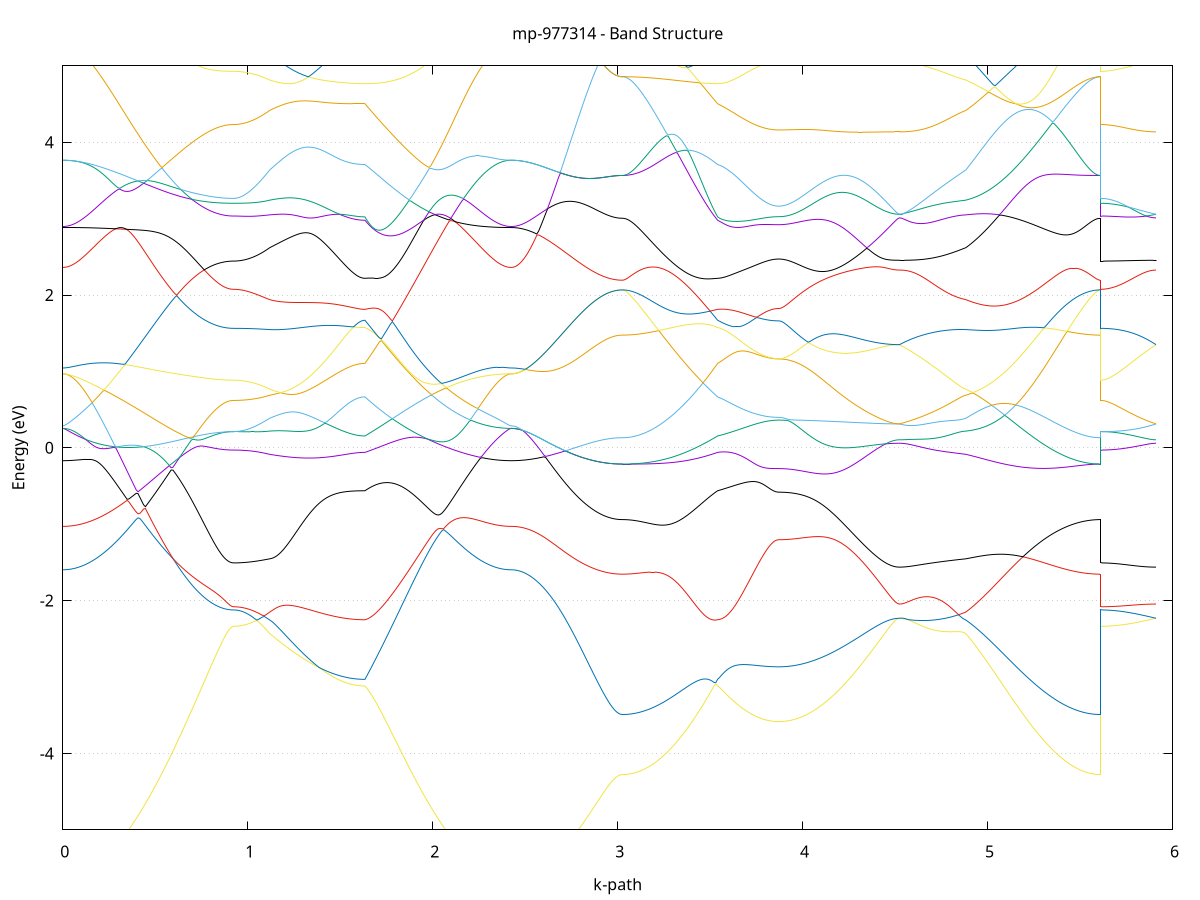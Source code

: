 set title 'mp-977314 - Band Structure'
set xlabel 'k-path'
set ylabel 'Energy (eV)'
set grid y
set yrange [-5:5]
set terminal png size 800,600
set output 'mp-977314_bands_gnuplot.png'
plot '-' using 1:2 with lines notitle, '-' using 1:2 with lines notitle, '-' using 1:2 with lines notitle, '-' using 1:2 with lines notitle, '-' using 1:2 with lines notitle, '-' using 1:2 with lines notitle, '-' using 1:2 with lines notitle, '-' using 1:2 with lines notitle, '-' using 1:2 with lines notitle, '-' using 1:2 with lines notitle, '-' using 1:2 with lines notitle, '-' using 1:2 with lines notitle, '-' using 1:2 with lines notitle, '-' using 1:2 with lines notitle, '-' using 1:2 with lines notitle, '-' using 1:2 with lines notitle, '-' using 1:2 with lines notitle, '-' using 1:2 with lines notitle, '-' using 1:2 with lines notitle, '-' using 1:2 with lines notitle, '-' using 1:2 with lines notitle, '-' using 1:2 with lines notitle, '-' using 1:2 with lines notitle, '-' using 1:2 with lines notitle, '-' using 1:2 with lines notitle, '-' using 1:2 with lines notitle, '-' using 1:2 with lines notitle, '-' using 1:2 with lines notitle, '-' using 1:2 with lines notitle, '-' using 1:2 with lines notitle, '-' using 1:2 with lines notitle, '-' using 1:2 with lines notitle, '-' using 1:2 with lines notitle, '-' using 1:2 with lines notitle, '-' using 1:2 with lines notitle, '-' using 1:2 with lines notitle, '-' using 1:2 with lines notitle, '-' using 1:2 with lines notitle, '-' using 1:2 with lines notitle, '-' using 1:2 with lines notitle, '-' using 1:2 with lines notitle, '-' using 1:2 with lines notitle, '-' using 1:2 with lines notitle, '-' using 1:2 with lines notitle, '-' using 1:2 with lines notitle, '-' using 1:2 with lines notitle, '-' using 1:2 with lines notitle, '-' using 1:2 with lines notitle
0.000000 -27.328743
0.009929 -27.328743
0.019859 -27.328843
0.029788 -27.328843
0.039718 -27.328943
0.049647 -27.329143
0.059576 -27.329343
0.069506 -27.329543
0.079435 -27.329743
0.089364 -27.330043
0.099294 -27.330243
0.109223 -27.330643
0.119153 -27.330943
0.129082 -27.331343
0.139011 -27.331743
0.148941 -27.332143
0.158870 -27.332643
0.168800 -27.333143
0.178729 -27.333643
0.188658 -27.334143
0.198588 -27.334743
0.208517 -27.335343
0.218447 -27.335943
0.228376 -27.336543
0.238305 -27.337243
0.248235 -27.337843
0.258164 -27.338543
0.268093 -27.339243
0.278023 -27.340043
0.287952 -27.340743
0.297882 -27.341443
0.307811 -27.342243
0.317740 -27.343043
0.327670 -27.344143
0.337599 -27.345243
0.347529 -27.346343
0.357458 -27.347443
0.367387 -27.348543
0.377317 -27.349643
0.387246 -27.350743
0.397175 -27.351843
0.407105 -27.352943
0.417034 -27.354043
0.426964 -27.355143
0.436893 -27.356243
0.446822 -27.357243
0.456752 -27.358343
0.466681 -27.359443
0.476611 -27.360443
0.486540 -27.361543
0.496469 -27.362543
0.506399 -27.363643
0.516328 -27.364643
0.526258 -27.365643
0.536187 -27.366643
0.546116 -27.367643
0.556046 -27.368543
0.565975 -27.369543
0.575904 -27.370443
0.585834 -27.371343
0.595763 -27.372243
0.605693 -27.373143
0.615622 -27.374043
0.625551 -27.374843
0.635481 -27.375743
0.645410 -27.376543
0.655340 -27.377243
0.665269 -27.378043
0.675198 -27.378743
0.685128 -27.379543
0.695057 -27.380143
0.704987 -27.380843
0.714916 -27.381443
0.724845 -27.382143
0.734775 -27.382643
0.744704 -27.383243
0.754633 -27.383743
0.764563 -27.384243
0.774492 -27.384743
0.784422 -27.385243
0.794351 -27.385643
0.804280 -27.386043
0.814210 -27.386343
0.824139 -27.386743
0.834069 -27.387043
0.843998 -27.387243
0.853927 -27.387543
0.863857 -27.387743
0.873786 -27.387943
0.883715 -27.388043
0.893645 -27.388143
0.903574 -27.388243
0.913504 -27.388243
0.923433 -27.388343
0.923433 -27.388343
0.933208 -27.388243
0.942984 -27.387943
0.952759 -27.387643
0.962535 -27.387043
0.972310 -27.386343
0.982085 -27.385543
0.991861 -27.384543
1.001636 -27.383443
1.011412 -27.382143
1.021187 -27.381243
1.030962 -27.381543
1.040738 -27.381743
1.050513 -27.381943
1.060289 -27.382243
1.070064 -27.382443
1.079839 -27.382743
1.089615 -27.382943
1.099390 -27.383243
1.109166 -27.383543
1.118941 -27.383743
1.118941 -27.383743
1.128839 -27.383943
1.138738 -27.384043
1.148636 -27.384143
1.158535 -27.384243
1.168433 -27.384243
1.178332 -27.384343
1.188230 -27.384243
1.198129 -27.384243
1.208027 -27.384143
1.217926 -27.383943
1.227824 -27.383843
1.237723 -27.383643
1.247621 -27.383343
1.257520 -27.383043
1.267418 -27.382743
1.277317 -27.382443
1.287215 -27.382043
1.297114 -27.381643
1.307012 -27.381143
1.316911 -27.380743
1.326809 -27.380243
1.336707 -27.379643
1.346606 -27.379143
1.356504 -27.378543
1.366403 -27.377943
1.376301 -27.377243
1.386200 -27.376643
1.396098 -27.375943
1.405997 -27.375243
1.415895 -27.374543
1.425794 -27.373843
1.435692 -27.373043
1.445591 -27.372343
1.455489 -27.371543
1.465388 -27.370843
1.475286 -27.370043
1.485185 -27.369343
1.495083 -27.368543
1.504982 -27.367843
1.514880 -27.367143
1.524779 -27.366443
1.534677 -27.365743
1.544576 -27.365043
1.554474 -27.364443
1.564373 -27.363843
1.574271 -27.363243
1.584169 -27.362743
1.594068 -27.362343
1.603966 -27.362043
1.613865 -27.361743
1.623763 -27.361543
1.633662 -27.361543
1.633662 -27.361543
1.643552 -27.361243
1.653442 -27.361043
1.663332 -27.360843
1.673222 -27.360543
1.683113 -27.360343
1.693003 -27.360143
1.702893 -27.359843
1.712783 -27.359643
1.722673 -27.359343
1.732563 -27.359143
1.742453 -27.358843
1.752343 -27.358643
1.762234 -27.358343
1.772124 -27.358043
1.782014 -27.357743
1.791904 -27.357443
1.801794 -27.357143
1.811684 -27.356843
1.821574 -27.356443
1.831465 -27.356143
1.841355 -27.355743
1.851245 -27.355343
1.861135 -27.354943
1.871025 -27.354543
1.880915 -27.354143
1.890805 -27.353643
1.900695 -27.353243
1.910586 -27.352743
1.920476 -27.352243
1.930366 -27.351743
1.940256 -27.351243
1.950146 -27.350743
1.960036 -27.350243
1.969926 -27.349643
1.979817 -27.349143
1.989707 -27.348543
1.999597 -27.347943
2.009487 -27.347443
2.019377 -27.346843
2.029267 -27.346243
2.039157 -27.345643
2.049047 -27.345043
2.058938 -27.344343
2.068828 -27.343743
2.078718 -27.343143
2.088608 -27.342543
2.098498 -27.341943
2.108388 -27.341243
2.118278 -27.340643
2.128169 -27.340043
2.138059 -27.339443
2.147949 -27.338843
2.157839 -27.338243
2.167729 -27.337643
2.177619 -27.337043
2.187509 -27.336443
2.197399 -27.335943
2.207290 -27.335343
2.217180 -27.334843
2.227070 -27.334343
2.236960 -27.333843
2.246850 -27.333343
2.256740 -27.332843
2.266630 -27.332443
2.276521 -27.332043
2.286411 -27.331643
2.296301 -27.331243
2.306191 -27.330843
2.316081 -27.330543
2.325971 -27.330243
2.335861 -27.329943
2.345752 -27.329743
2.355642 -27.329443
2.365532 -27.329243
2.375422 -27.329143
2.385312 -27.328943
2.395202 -27.328843
2.405092 -27.328843
2.414982 -27.328743
2.424873 -27.328743
2.424873 -27.328743
2.434723 -27.328843
2.444574 -27.329143
2.454425 -27.329743
2.464276 -27.330443
2.474126 -27.331343
2.483977 -27.332343
2.493828 -27.333443
2.503679 -27.334643
2.513529 -27.335843
2.523380 -27.337143
2.533231 -27.338443
2.543082 -27.339843
2.552933 -27.341243
2.562783 -27.342643
2.572634 -27.343943
2.582485 -27.345343
2.592336 -27.346743
2.602186 -27.348143
2.612037 -27.349543
2.621888 -27.350943
2.631739 -27.352243
2.641589 -27.353643
2.651440 -27.354943
2.661291 -27.356243
2.671142 -27.357543
2.680992 -27.358843
2.690843 -27.360043
2.700694 -27.361243
2.710545 -27.362443
2.720396 -27.363643
2.730246 -27.364743
2.740097 -27.365843
2.749948 -27.366943
2.759799 -27.367943
2.769649 -27.368943
2.779500 -27.369943
2.789351 -27.370943
2.799202 -27.371843
2.809052 -27.372743
2.818903 -27.373543
2.828754 -27.374343
2.838605 -27.375143
2.848456 -27.375843
2.858306 -27.376543
2.868157 -27.377243
2.878008 -27.377843
2.887859 -27.378443
2.897709 -27.379043
2.907560 -27.379543
2.917411 -27.379943
2.927262 -27.380443
2.937112 -27.380843
2.946963 -27.381143
2.956814 -27.381443
2.966665 -27.381743
2.976515 -27.381943
2.986366 -27.382143
2.996217 -27.382343
3.006068 -27.382443
3.015919 -27.382443
3.025769 -27.382443
3.025769 -27.382443
3.035668 -27.382443
3.045566 -27.382443
3.055465 -27.382343
3.065363 -27.382243
3.075262 -27.382043
3.085160 -27.381843
3.095059 -27.381643
3.104957 -27.381343
3.114856 -27.381043
3.124754 -27.380743
3.134653 -27.380343
3.144551 -27.379943
3.154449 -27.379543
3.164348 -27.379143
3.174246 -27.378643
3.184145 -27.378243
3.194043 -27.377643
3.203942 -27.377143
3.213840 -27.376643
3.223739 -27.376043
3.233637 -27.375543
3.243536 -27.374943
3.253434 -27.374343
3.263333 -27.373743
3.273231 -27.373143
3.283130 -27.372543
3.293028 -27.372043
3.302927 -27.371443
3.312825 -27.370843
3.322724 -27.370243
3.332622 -27.369743
3.342521 -27.369143
3.352419 -27.368643
3.362318 -27.368043
3.372216 -27.367543
3.382115 -27.367043
3.392013 -27.366643
3.401911 -27.366143
3.411810 -27.365743
3.421708 -27.365343
3.431607 -27.364943
3.441505 -27.364543
3.451404 -27.364143
3.461302 -27.363843
3.471201 -27.363443
3.481099 -27.363143
3.490998 -27.362843
3.500896 -27.362543
3.510795 -27.362343
3.520693 -27.362043
3.530592 -27.361743
3.540490 -27.361543
3.540490 -27.361543
3.550217 -27.361443
3.559945 -27.361343
3.569672 -27.361243
3.579399 -27.361143
3.589127 -27.361043
3.598854 -27.360943
3.608581 -27.360843
3.618308 -27.360743
3.628036 -27.360643
3.637763 -27.360543
3.647490 -27.360443
3.657218 -27.360443
3.666945 -27.360343
3.676672 -27.360343
3.686399 -27.360243
3.696127 -27.360243
3.705854 -27.360143
3.715581 -27.360143
3.725309 -27.360143
3.735036 -27.360143
3.744763 -27.360143
3.754490 -27.360143
3.764218 -27.360143
3.773945 -27.360143
3.783672 -27.360143
3.793400 -27.360143
3.803127 -27.360143
3.812854 -27.360143
3.822582 -27.360143
3.832309 -27.360143
3.842036 -27.360143
3.851763 -27.360143
3.861491 -27.360143
3.871218 -27.360143
3.871218 -27.360143
3.881111 -27.360143
3.891005 -27.360143
3.900898 -27.360143
3.910792 -27.360143
3.920685 -27.360143
3.930578 -27.360043
3.940472 -27.360043
3.950365 -27.360043
3.960259 -27.360043
3.970152 -27.359943
3.980046 -27.359943
3.989939 -27.359943
3.999832 -27.359943
4.009726 -27.359843
4.019619 -27.359843
4.029513 -27.359743
4.039406 -27.359743
4.049300 -27.359643
4.059193 -27.359643
4.069086 -27.359543
4.078980 -27.359543
4.088873 -27.359443
4.098767 -27.359443
4.108660 -27.359343
4.118554 -27.359343
4.128447 -27.359243
4.138340 -27.359243
4.148234 -27.359143
4.158127 -27.359143
4.168021 -27.359043
4.177914 -27.359043
4.187807 -27.358943
4.197701 -27.358943
4.207594 -27.358843
4.217488 -27.358843
4.227381 -27.358743
4.237275 -27.358743
4.247168 -27.358843
4.257061 -27.358943
4.266955 -27.359343
4.276848 -27.360443
4.286742 -27.362243
4.296635 -27.364143
4.306529 -27.366043
4.316422 -27.367943
4.326315 -27.369743
4.336209 -27.371443
4.346102 -27.373143
4.355996 -27.374743
4.365889 -27.376143
4.375783 -27.377643
4.385676 -27.378943
4.395569 -27.380143
4.405463 -27.381343
4.415356 -27.382443
4.425250 -27.383343
4.435143 -27.384243
4.445036 -27.385043
4.454930 -27.385743
4.464823 -27.386343
4.474717 -27.386843
4.484610 -27.387343
4.494504 -27.387643
4.504397 -27.387843
4.514290 -27.388043
4.524184 -27.388043
4.524184 -27.388043
4.534141 -27.388043
4.544098 -27.388043
4.554055 -27.387943
4.564013 -27.387843
4.573970 -27.387643
4.583927 -27.387443
4.593884 -27.387243
4.603841 -27.386943
4.613798 -27.386643
4.623756 -27.386343
4.633713 -27.385843
4.643670 -27.385443
4.653627 -27.384943
4.663584 -27.384343
4.673542 -27.383743
4.683499 -27.383043
4.693456 -27.382343
4.703413 -27.381543
4.713370 -27.380743
4.723327 -27.379843
4.733285 -27.379043
4.743242 -27.378643
4.753199 -27.378943
4.763156 -27.379543
4.773113 -27.380043
4.783071 -27.380543
4.793028 -27.381043
4.802985 -27.381443
4.812942 -27.381843
4.822899 -27.382243
4.832857 -27.382643
4.842814 -27.382943
4.852771 -27.383143
4.862728 -27.383443
4.872685 -27.383643
4.882642 -27.383743
4.882642 -27.383743
4.892614 -27.384043
4.902586 -27.384243
4.912557 -27.384543
4.922529 -27.384743
4.932500 -27.384943
4.942472 -27.385143
4.952443 -27.385343
4.962415 -27.385543
4.972387 -27.385743
4.982358 -27.385943
4.992330 -27.386143
5.002301 -27.386243
5.012273 -27.386443
5.022245 -27.386543
5.032216 -27.386643
5.042188 -27.386743
5.052159 -27.386843
5.062131 -27.386943
5.072102 -27.386943
5.082074 -27.387043
5.092046 -27.387043
5.102017 -27.387143
5.111989 -27.387143
5.121960 -27.387143
5.131932 -27.387143
5.141903 -27.387143
5.151875 -27.387043
5.161847 -27.387043
5.171818 -27.386943
5.181790 -27.386943
5.191761 -27.386843
5.201733 -27.386743
5.211704 -27.386743
5.221676 -27.386643
5.231648 -27.386543
5.241619 -27.386443
5.251591 -27.386243
5.261562 -27.386143
5.271534 -27.386043
5.281506 -27.385943
5.291477 -27.385743
5.301449 -27.385643
5.311420 -27.385543
5.321392 -27.385343
5.331363 -27.385243
5.341335 -27.385043
5.351307 -27.384943
5.361278 -27.384743
5.371250 -27.384643
5.381221 -27.384543
5.391193 -27.384343
5.401164 -27.384243
5.411136 -27.384043
5.421108 -27.383943
5.431079 -27.383843
5.441051 -27.383643
5.451022 -27.383543
5.460994 -27.383443
5.470966 -27.383343
5.480937 -27.383243
5.490909 -27.383143
5.500880 -27.383043
5.510852 -27.382943
5.520823 -27.382843
5.530795 -27.382743
5.540767 -27.382743
5.550738 -27.382643
5.560710 -27.382643
5.570681 -27.382543
5.580653 -27.382543
5.590624 -27.382543
5.600596 -27.382443
5.610568 -27.382443
5.610568 -27.388343
5.620259 -27.388343
5.629951 -27.388243
5.639643 -27.388243
5.649335 -27.388243
5.659027 -27.388243
5.668719 -27.388243
5.678411 -27.388243
5.688103 -27.388243
5.697795 -27.388243
5.707486 -27.388243
5.717178 -27.388243
5.726870 -27.388243
5.736562 -27.388243
5.746254 -27.388243
5.755946 -27.388143
5.765638 -27.388143
5.775330 -27.388143
5.785021 -27.388143
5.794713 -27.388143
5.804405 -27.388143
5.814097 -27.388143
5.823789 -27.388143
5.833481 -27.388143
5.843173 -27.388043
5.852865 -27.388043
5.862557 -27.388043
5.872248 -27.388043
5.881940 -27.388043
5.891632 -27.388043
5.901324 -27.388043
5.911016 -27.388043
e
0.000000 -27.328743
0.009929 -27.328743
0.019859 -27.328743
0.029788 -27.328743
0.039718 -27.328743
0.049647 -27.328743
0.059576 -27.328743
0.069506 -27.328743
0.079435 -27.328743
0.089364 -27.328843
0.099294 -27.328843
0.109223 -27.328843
0.119153 -27.328843
0.129082 -27.328843
0.139011 -27.328943
0.148941 -27.328943
0.158870 -27.328943
0.168800 -27.329043
0.178729 -27.329043
0.188658 -27.329243
0.198588 -27.330243
0.208517 -27.331343
0.218447 -27.332343
0.228376 -27.333343
0.238305 -27.334443
0.248235 -27.335543
0.258164 -27.336543
0.268093 -27.337643
0.278023 -27.338743
0.287952 -27.339843
0.297882 -27.340843
0.307811 -27.341943
0.317740 -27.343043
0.327670 -27.343843
0.337599 -27.344643
0.347529 -27.345443
0.357458 -27.346243
0.367387 -27.347143
0.377317 -27.347943
0.387246 -27.348843
0.397175 -27.349643
0.407105 -27.350543
0.417034 -27.351343
0.426964 -27.352243
0.436893 -27.353143
0.446822 -27.353943
0.456752 -27.354843
0.466681 -27.355743
0.476611 -27.356543
0.486540 -27.357443
0.496469 -27.358243
0.506399 -27.359143
0.516328 -27.359943
0.526258 -27.360843
0.536187 -27.361643
0.546116 -27.362443
0.556046 -27.363243
0.565975 -27.364043
0.575904 -27.364843
0.585834 -27.365643
0.595763 -27.366343
0.605693 -27.367143
0.615622 -27.367843
0.625551 -27.368543
0.635481 -27.369243
0.645410 -27.369943
0.655340 -27.370643
0.665269 -27.371243
0.675198 -27.371943
0.685128 -27.372543
0.695057 -27.373143
0.704987 -27.373643
0.714916 -27.374243
0.724845 -27.374743
0.734775 -27.375243
0.744704 -27.375743
0.754633 -27.376243
0.764563 -27.376643
0.774492 -27.377043
0.784422 -27.377443
0.794351 -27.377843
0.804280 -27.378143
0.814210 -27.378443
0.824139 -27.378743
0.834069 -27.378943
0.843998 -27.379243
0.853927 -27.379443
0.863857 -27.379643
0.873786 -27.379743
0.883715 -27.379843
0.893645 -27.379943
0.903574 -27.380043
0.913504 -27.380043
0.923433 -27.380043
0.923433 -27.380043
0.933208 -27.380143
0.942984 -27.380143
0.952759 -27.380243
0.962535 -27.380343
0.972310 -27.380443
0.982085 -27.380543
0.991861 -27.380743
1.001636 -27.380843
1.011412 -27.381043
1.021187 -27.380643
1.030962 -27.379043
1.040738 -27.377343
1.050513 -27.375543
1.060289 -27.373443
1.070064 -27.371343
1.079839 -27.369043
1.089615 -27.366643
1.099390 -27.364143
1.109166 -27.361443
1.118941 -27.358743
1.118941 -27.358743
1.128839 -27.356643
1.138738 -27.354443
1.148636 -27.352243
1.158535 -27.349943
1.168433 -27.347643
1.178332 -27.345243
1.188230 -27.342743
1.198129 -27.340143
1.208027 -27.337543
1.217926 -27.334943
1.227824 -27.333243
1.237723 -27.333543
1.247621 -27.333843
1.257520 -27.334143
1.267418 -27.334443
1.277317 -27.334743
1.287215 -27.335143
1.297114 -27.335443
1.307012 -27.335743
1.316911 -27.336143
1.326809 -27.336443
1.336707 -27.336743
1.346606 -27.337143
1.356504 -27.337543
1.366403 -27.337843
1.376301 -27.338243
1.386200 -27.338643
1.396098 -27.339043
1.405997 -27.339443
1.415895 -27.339843
1.425794 -27.340343
1.435692 -27.340743
1.445591 -27.341243
1.455489 -27.341643
1.465388 -27.342143
1.475286 -27.342543
1.485185 -27.343043
1.495083 -27.343543
1.504982 -27.344043
1.514880 -27.344443
1.524779 -27.344943
1.534677 -27.345443
1.544576 -27.345943
1.554474 -27.346343
1.564373 -27.346743
1.574271 -27.347143
1.584169 -27.347543
1.594068 -27.347843
1.603966 -27.348143
1.613865 -27.348343
1.623763 -27.348443
1.633662 -27.348543
1.633662 -27.348543
1.643552 -27.347743
1.653442 -27.347043
1.663332 -27.346343
1.673222 -27.345643
1.683113 -27.345043
1.693003 -27.344343
1.702893 -27.343743
1.712783 -27.343143
1.722673 -27.342543
1.732563 -27.341943
1.742453 -27.341443
1.752343 -27.340843
1.762234 -27.340343
1.772124 -27.339843
1.782014 -27.339343
1.791904 -27.338843
1.801794 -27.338443
1.811684 -27.337943
1.821574 -27.337543
1.831465 -27.337143
1.841355 -27.336743
1.851245 -27.336343
1.861135 -27.335943
1.871025 -27.335643
1.880915 -27.335243
1.890805 -27.334943
1.900695 -27.334643
1.910586 -27.334343
1.920476 -27.334043
1.930366 -27.333743
1.940256 -27.333443
1.950146 -27.333243
1.960036 -27.332943
1.969926 -27.332743
1.979817 -27.332543
1.989707 -27.332243
1.999597 -27.332043
2.009487 -27.331843
2.019377 -27.331643
2.029267 -27.331543
2.039157 -27.331343
2.049047 -27.331143
2.058938 -27.331043
2.068828 -27.330843
2.078718 -27.330743
2.088608 -27.330543
2.098498 -27.330443
2.108388 -27.330343
2.118278 -27.330243
2.128169 -27.330143
2.138059 -27.330043
2.147949 -27.329943
2.157839 -27.329843
2.167729 -27.329743
2.177619 -27.329643
2.187509 -27.329543
2.197399 -27.329443
2.207290 -27.329443
2.217180 -27.329343
2.227070 -27.329243
2.236960 -27.329243
2.246850 -27.329143
2.256740 -27.329143
2.266630 -27.329043
2.276521 -27.329043
2.286411 -27.328943
2.296301 -27.328943
2.306191 -27.328943
2.316081 -27.328843
2.325971 -27.328843
2.335861 -27.328843
2.345752 -27.328843
2.355642 -27.328843
2.365532 -27.328743
2.375422 -27.328743
2.385312 -27.328743
2.395202 -27.328743
2.405092 -27.328743
2.414982 -27.328743
2.424873 -27.328743
2.424873 -27.328743
2.434723 -27.328843
2.444574 -27.329143
2.454425 -27.329743
2.464276 -27.330443
2.474126 -27.331343
2.483977 -27.332343
2.493828 -27.333443
2.503679 -27.334643
2.513529 -27.335843
2.523380 -27.337143
2.533231 -27.338443
2.543082 -27.339843
2.552933 -27.341243
2.562783 -27.342643
2.572634 -27.343943
2.582485 -27.345343
2.592336 -27.346743
2.602186 -27.348143
2.612037 -27.349543
2.621888 -27.350943
2.631739 -27.352243
2.641589 -27.353643
2.651440 -27.354943
2.661291 -27.356243
2.671142 -27.357543
2.680992 -27.358843
2.690843 -27.360043
2.700694 -27.361243
2.710545 -27.362443
2.720396 -27.363643
2.730246 -27.364743
2.740097 -27.365843
2.749948 -27.366943
2.759799 -27.367943
2.769649 -27.368943
2.779500 -27.369943
2.789351 -27.370943
2.799202 -27.371843
2.809052 -27.372743
2.818903 -27.373543
2.828754 -27.374343
2.838605 -27.375143
2.848456 -27.375843
2.858306 -27.376543
2.868157 -27.377243
2.878008 -27.377843
2.887859 -27.378443
2.897709 -27.379043
2.907560 -27.379543
2.917411 -27.379943
2.927262 -27.380443
2.937112 -27.380843
2.946963 -27.381143
2.956814 -27.381443
2.966665 -27.381743
2.976515 -27.381943
2.986366 -27.382143
2.996217 -27.382343
3.006068 -27.382443
3.015919 -27.382443
3.025769 -27.382443
3.025769 -27.382443
3.035668 -27.382443
3.045566 -27.382443
3.055465 -27.382343
3.065363 -27.382143
3.075262 -27.381943
3.085160 -27.381743
3.095059 -27.381543
3.104957 -27.381243
3.114856 -27.380843
3.124754 -27.380543
3.134653 -27.380143
3.144551 -27.379643
3.154449 -27.379243
3.164348 -27.378743
3.174246 -27.378143
3.184145 -27.377643
3.194043 -27.377043
3.203942 -27.376343
3.213840 -27.375743
3.223739 -27.375043
3.233637 -27.374343
3.243536 -27.373643
3.253434 -27.372843
3.263333 -27.372043
3.273231 -27.371243
3.283130 -27.370443
3.293028 -27.369643
3.302927 -27.368843
3.312825 -27.367943
3.322724 -27.367143
3.332622 -27.366243
3.342521 -27.365343
3.352419 -27.364443
3.362318 -27.363643
3.372216 -27.362743
3.382115 -27.361843
3.392013 -27.360943
3.401911 -27.360043
3.411810 -27.359143
3.421708 -27.358343
3.431607 -27.357443
3.441505 -27.356543
3.451404 -27.355743
3.461302 -27.354843
3.471201 -27.354043
3.481099 -27.353143
3.490998 -27.352343
3.500896 -27.351543
3.510795 -27.350743
3.520693 -27.350043
3.530592 -27.349243
3.540490 -27.348543
3.540490 -27.348543
3.550217 -27.348243
3.559945 -27.347843
3.569672 -27.347543
3.579399 -27.347243
3.589127 -27.346843
3.598854 -27.346543
3.608581 -27.346143
3.618308 -27.345843
3.628036 -27.345443
3.637763 -27.345143
3.647490 -27.344743
3.657218 -27.344443
3.666945 -27.344143
3.676672 -27.343743
3.686399 -27.343443
3.696127 -27.343143
3.705854 -27.342743
3.715581 -27.342443
3.725309 -27.342143
3.735036 -27.341943
3.744763 -27.341643
3.754490 -27.341343
3.764218 -27.341143
3.773945 -27.340943
3.783672 -27.340743
3.793400 -27.340543
3.803127 -27.340343
3.812854 -27.340243
3.822582 -27.340143
3.832309 -27.340043
3.842036 -27.339943
3.851763 -27.339843
3.861491 -27.339843
3.871218 -27.339843
3.871218 -27.339843
3.881111 -27.339843
3.891005 -27.339943
3.900898 -27.340043
3.910792 -27.340143
3.920685 -27.340343
3.930578 -27.340543
3.940472 -27.340743
3.950365 -27.341043
3.960259 -27.341343
3.970152 -27.341743
3.980046 -27.342143
3.989939 -27.342543
3.999832 -27.342943
4.009726 -27.343443
4.019619 -27.343943
4.029513 -27.344443
4.039406 -27.344943
4.049300 -27.345443
4.059193 -27.346043
4.069086 -27.346643
4.078980 -27.347143
4.088873 -27.347743
4.098767 -27.348343
4.108660 -27.348943
4.118554 -27.349543
4.128447 -27.350143
4.138340 -27.350743
4.148234 -27.351343
4.158127 -27.351943
4.168021 -27.352543
4.177914 -27.353143
4.187807 -27.353643
4.197701 -27.354143
4.207594 -27.354743
4.217488 -27.355243
4.227381 -27.355643
4.237275 -27.356143
4.247168 -27.356543
4.257061 -27.356943
4.266955 -27.357343
4.276848 -27.357743
4.286742 -27.358043
4.296635 -27.358343
4.306529 -27.358543
4.316422 -27.358843
4.326315 -27.358943
4.336209 -27.359143
4.346102 -27.359243
4.355996 -27.359343
4.365889 -27.359343
4.375783 -27.359343
4.385676 -27.359343
4.395569 -27.359343
4.405463 -27.359243
4.415356 -27.359143
4.425250 -27.358943
4.435143 -27.358843
4.445036 -27.358643
4.454930 -27.358443
4.464823 -27.358243
4.474717 -27.358043
4.484610 -27.357843
4.494504 -27.357743
4.504397 -27.357643
4.514290 -27.357543
4.524184 -27.357543
4.524184 -27.357543
4.534141 -27.358643
4.544098 -27.359743
4.554055 -27.360743
4.564013 -27.361843
4.573970 -27.362943
4.583927 -27.364043
4.593884 -27.365043
4.603841 -27.366143
4.613798 -27.367143
4.623756 -27.368143
4.633713 -27.369143
4.643670 -27.370143
4.653627 -27.371043
4.663584 -27.371943
4.673542 -27.372843
4.683499 -27.373643
4.693456 -27.374543
4.703413 -27.375243
4.713370 -27.376043
4.723327 -27.376743
4.733285 -27.377343
4.743242 -27.377443
4.753199 -27.376643
4.763156 -27.375543
4.773113 -27.374443
4.783071 -27.373243
4.793028 -27.371943
4.802985 -27.370643
4.812942 -27.369243
4.822899 -27.367843
4.832857 -27.366343
4.842814 -27.364943
4.852771 -27.363343
4.862728 -27.361843
4.872685 -27.360243
4.882642 -27.358743
4.882642 -27.358743
4.892614 -27.355743
4.902586 -27.352643
4.912557 -27.349443
4.922529 -27.346143
4.932500 -27.342743
4.942472 -27.339243
4.952443 -27.335643
4.962415 -27.331943
4.972387 -27.331943
4.982358 -27.332243
4.992330 -27.332443
5.002301 -27.332743
5.012273 -27.333043
5.022245 -27.333343
5.032216 -27.333743
5.042188 -27.334043
5.052159 -27.334443
5.062131 -27.334843
5.072102 -27.335243
5.082074 -27.335743
5.092046 -27.336243
5.102017 -27.336743
5.111989 -27.337243
5.121960 -27.337843
5.131932 -27.338443
5.141903 -27.339043
5.151875 -27.339743
5.161847 -27.340343
5.171818 -27.341143
5.181790 -27.341843
5.191761 -27.342643
5.201733 -27.343443
5.211704 -27.344343
5.221676 -27.345243
5.231648 -27.346243
5.241619 -27.347143
5.251591 -27.348143
5.261562 -27.349243
5.271534 -27.350343
5.281506 -27.351443
5.291477 -27.352543
5.301449 -27.353743
5.311420 -27.354943
5.321392 -27.356143
5.331363 -27.357443
5.341335 -27.358743
5.351307 -27.359943
5.361278 -27.361243
5.371250 -27.362543
5.381221 -27.363843
5.391193 -27.365143
5.401164 -27.366443
5.411136 -27.367643
5.421108 -27.368943
5.431079 -27.370143
5.441051 -27.371343
5.451022 -27.372443
5.460994 -27.373543
5.470966 -27.374643
5.480937 -27.375643
5.490909 -27.376643
5.500880 -27.377543
5.510852 -27.378343
5.520823 -27.379143
5.530795 -27.379743
5.540767 -27.380443
5.550738 -27.380943
5.560710 -27.381443
5.570681 -27.381843
5.580653 -27.382143
5.590624 -27.382343
5.600596 -27.382443
5.610568 -27.382443
5.610568 -27.380043
5.620259 -27.380043
5.629951 -27.379943
5.639643 -27.379843
5.649335 -27.379643
5.659027 -27.379443
5.668719 -27.379143
5.678411 -27.378843
5.688103 -27.378443
5.697795 -27.377943
5.707486 -27.377443
5.717178 -27.376943
5.726870 -27.376343
5.736562 -27.375643
5.746254 -27.375043
5.755946 -27.374243
5.765638 -27.373543
5.775330 -27.372643
5.785021 -27.371843
5.794713 -27.370943
5.804405 -27.369943
5.814097 -27.368943
5.823789 -27.367943
5.833481 -27.366943
5.843173 -27.365843
5.852865 -27.364743
5.862557 -27.363543
5.872248 -27.362443
5.881940 -27.361243
5.891632 -27.360043
5.901324 -27.358743
5.911016 -27.357543
e
0.000000 -27.314543
0.009929 -27.314643
0.019859 -27.314843
0.029788 -27.315243
0.039718 -27.315843
0.049647 -27.316443
0.059576 -27.317143
0.069506 -27.317943
0.079435 -27.318743
0.089364 -27.319643
0.099294 -27.320543
0.109223 -27.321443
0.119153 -27.322343
0.129082 -27.323343
0.139011 -27.324243
0.148941 -27.325243
0.158870 -27.326243
0.168800 -27.327243
0.178729 -27.328243
0.188658 -27.329043
0.198588 -27.329143
0.208517 -27.329143
0.218447 -27.329243
0.228376 -27.329243
0.238305 -27.329343
0.248235 -27.329343
0.258164 -27.329443
0.268093 -27.329443
0.278023 -27.329543
0.287952 -27.329543
0.297882 -27.329643
0.307811 -27.329743
0.317740 -27.329743
0.327670 -27.329843
0.337599 -27.329943
0.347529 -27.330043
0.357458 -27.330043
0.367387 -27.330143
0.377317 -27.330243
0.387246 -27.330343
0.397175 -27.330443
0.407105 -27.330543
0.417034 -27.330643
0.426964 -27.330743
0.436893 -27.330843
0.446822 -27.330943
0.456752 -27.331043
0.466681 -27.331143
0.476611 -27.331243
0.486540 -27.331343
0.496469 -27.331443
0.506399 -27.331643
0.516328 -27.331743
0.526258 -27.331843
0.536187 -27.331943
0.546116 -27.332043
0.556046 -27.332243
0.565975 -27.332343
0.575904 -27.332443
0.585834 -27.332643
0.595763 -27.332743
0.605693 -27.332843
0.615622 -27.332943
0.625551 -27.333143
0.635481 -27.333243
0.645410 -27.333343
0.655340 -27.333543
0.665269 -27.333643
0.675198 -27.333743
0.685128 -27.333943
0.695057 -27.334043
0.704987 -27.334243
0.714916 -27.334343
0.724845 -27.334543
0.734775 -27.334643
0.744704 -27.334843
0.754633 -27.335043
0.764563 -27.335243
0.774492 -27.335443
0.784422 -27.335643
0.794351 -27.335843
0.804280 -27.336043
0.814210 -27.336343
0.824139 -27.336643
0.834069 -27.336943
0.843998 -27.337243
0.853927 -27.337643
0.863857 -27.337943
0.873786 -27.338243
0.883715 -27.338543
0.893645 -27.338843
0.903574 -27.338943
0.913504 -27.339143
0.923433 -27.339143
0.923433 -27.339143
0.933208 -27.339143
0.942984 -27.339043
0.952759 -27.338843
0.962535 -27.338643
0.972310 -27.338343
0.982085 -27.337943
0.991861 -27.337543
1.001636 -27.337043
1.011412 -27.336443
1.021187 -27.335843
1.030962 -27.335243
1.040738 -27.334543
1.050513 -27.333743
1.060289 -27.332943
1.070064 -27.332143
1.079839 -27.331243
1.089615 -27.330343
1.099390 -27.330043
1.109166 -27.330143
1.118941 -27.330243
1.118941 -27.330243
1.128839 -27.330443
1.138738 -27.330643
1.148636 -27.330943
1.158535 -27.331243
1.168433 -27.331543
1.178332 -27.331843
1.188230 -27.332143
1.198129 -27.332343
1.208027 -27.332643
1.217926 -27.332943
1.227824 -27.332243
1.237723 -27.329443
1.247621 -27.326643
1.257520 -27.323843
1.267418 -27.320943
1.277317 -27.317943
1.287215 -27.315043
1.297114 -27.312043
1.307012 -27.309043
1.316911 -27.305943
1.326809 -27.302843
1.336707 -27.299843
1.346606 -27.296743
1.356504 -27.293643
1.366403 -27.290543
1.376301 -27.287543
1.386200 -27.284443
1.396098 -27.281443
1.405997 -27.278443
1.415895 -27.275443
1.425794 -27.272543
1.435692 -27.269643
1.445591 -27.266843
1.455489 -27.264143
1.465388 -27.261443
1.475286 -27.258943
1.485185 -27.256443
1.495083 -27.254143
1.504982 -27.251843
1.514880 -27.249743
1.524779 -27.247843
1.534677 -27.246043
1.544576 -27.244343
1.554474 -27.242843
1.564373 -27.241543
1.574271 -27.240343
1.584169 -27.239343
1.594068 -27.238543
1.603966 -27.237943
1.613865 -27.237543
1.623763 -27.237243
1.633662 -27.237143
1.633662 -27.237143
1.643552 -27.239443
1.653442 -27.241743
1.663332 -27.244143
1.673222 -27.246443
1.683113 -27.248743
1.693003 -27.251043
1.702893 -27.253243
1.712783 -27.255543
1.722673 -27.257743
1.732563 -27.260043
1.742453 -27.262243
1.752343 -27.264443
1.762234 -27.266643
1.772124 -27.268743
1.782014 -27.270843
1.791904 -27.272943
1.801794 -27.275043
1.811684 -27.277043
1.821574 -27.279043
1.831465 -27.281043
1.841355 -27.282943
1.851245 -27.284943
1.861135 -27.286743
1.871025 -27.288643
1.880915 -27.290343
1.890805 -27.292143
1.900695 -27.293843
1.910586 -27.295543
1.920476 -27.297143
1.930366 -27.298743
1.940256 -27.300243
1.950146 -27.301743
1.960036 -27.303143
1.969926 -27.304543
1.979817 -27.305943
1.989707 -27.307243
1.999597 -27.308443
2.009487 -27.309643
2.019377 -27.310843
2.029267 -27.311843
2.039157 -27.312943
2.049047 -27.313943
2.058938 -27.314843
2.068828 -27.315743
2.078718 -27.316543
2.088608 -27.317343
2.098498 -27.318043
2.108388 -27.318643
2.118278 -27.319243
2.128169 -27.319843
2.138059 -27.320243
2.147949 -27.320743
2.157839 -27.321143
2.167729 -27.321443
2.177619 -27.321643
2.187509 -27.321843
2.197399 -27.322043
2.207290 -27.322143
2.217180 -27.322143
2.227070 -27.322143
2.236960 -27.322043
2.246850 -27.321943
2.256740 -27.321743
2.266630 -27.321543
2.276521 -27.321243
2.286411 -27.320943
2.296301 -27.320543
2.306191 -27.320143
2.316081 -27.319643
2.325971 -27.319143
2.335861 -27.318643
2.345752 -27.318043
2.355642 -27.317443
2.365532 -27.316843
2.375422 -27.316243
2.385312 -27.315743
2.395202 -27.315243
2.405092 -27.314843
2.414982 -27.314643
2.424873 -27.314543
2.424873 -27.314543
2.434723 -27.314443
2.444574 -27.314343
2.454425 -27.314143
2.464276 -27.313843
2.474126 -27.313443
2.483977 -27.312943
2.493828 -27.312443
2.503679 -27.311743
2.513529 -27.311043
2.523380 -27.310243
2.533231 -27.309343
2.543082 -27.308343
2.552933 -27.307243
2.562783 -27.306143
2.572634 -27.304943
2.582485 -27.303643
2.592336 -27.302243
2.602186 -27.300743
2.612037 -27.299243
2.621888 -27.297543
2.631739 -27.295843
2.641589 -27.294143
2.651440 -27.292243
2.661291 -27.290343
2.671142 -27.288343
2.680992 -27.286343
2.690843 -27.284143
2.700694 -27.281943
2.710545 -27.279743
2.720396 -27.277443
2.730246 -27.275043
2.740097 -27.272543
2.749948 -27.270043
2.759799 -27.267543
2.769649 -27.264943
2.779500 -27.262243
2.789351 -27.259543
2.799202 -27.256743
2.809052 -27.253943
2.818903 -27.252943
2.828754 -27.251943
2.838605 -27.251043
2.848456 -27.250143
2.858306 -27.249343
2.868157 -27.248543
2.878008 -27.247743
2.887859 -27.247043
2.897709 -27.246443
2.907560 -27.245843
2.917411 -27.245243
2.927262 -27.244743
2.937112 -27.244243
2.946963 -27.243843
2.956814 -27.243443
2.966665 -27.243143
2.976515 -27.242843
2.986366 -27.242643
2.996217 -27.242443
3.006068 -27.242343
3.015919 -27.242243
3.025769 -27.242243
3.025769 -27.242243
3.035668 -27.242243
3.045566 -27.242343
3.055465 -27.242443
3.065363 -27.242643
3.075262 -27.242843
3.085160 -27.243143
3.095059 -27.243443
3.104957 -27.243843
3.114856 -27.244143
3.124754 -27.244543
3.134653 -27.244943
3.144551 -27.245343
3.154449 -27.245743
3.164348 -27.246143
3.174246 -27.246543
3.184145 -27.246843
3.194043 -27.247243
3.203942 -27.247543
3.213840 -27.247843
3.223739 -27.248043
3.233637 -27.248243
3.243536 -27.248343
3.253434 -27.248443
3.263333 -27.248443
3.273231 -27.248443
3.283130 -27.248243
3.293028 -27.248143
3.302927 -27.247843
3.312825 -27.247543
3.322724 -27.247143
3.332622 -27.246643
3.342521 -27.246043
3.352419 -27.245443
3.362318 -27.244643
3.372216 -27.243843
3.382115 -27.242843
3.392013 -27.241843
3.401911 -27.240743
3.411810 -27.239543
3.421708 -27.238243
3.431607 -27.236843
3.441505 -27.235343
3.451404 -27.233843
3.461302 -27.232143
3.471201 -27.230443
3.481099 -27.228543
3.490998 -27.226643
3.500896 -27.227843
3.510795 -27.230143
3.520693 -27.232443
3.530592 -27.234843
3.540490 -27.237143
3.540490 -27.237143
3.550217 -27.238143
3.559945 -27.239343
3.569672 -27.240643
3.579399 -27.242043
3.589127 -27.243343
3.598854 -27.244743
3.608581 -27.246043
3.618308 -27.247343
3.628036 -27.248643
3.637763 -27.249843
3.647490 -27.251043
3.657218 -27.252143
3.666945 -27.253243
3.676672 -27.254243
3.686399 -27.255243
3.696127 -27.256143
3.705854 -27.257043
3.715581 -27.257843
3.725309 -27.258543
3.735036 -27.259243
3.744763 -27.259843
3.754490 -27.260443
3.764218 -27.260943
3.773945 -27.261443
3.783672 -27.261943
3.793400 -27.262243
3.803127 -27.262643
3.812854 -27.262943
3.822582 -27.263143
3.832309 -27.263343
3.842036 -27.263443
3.851763 -27.263643
3.861491 -27.263643
3.871218 -27.263643
3.871218 -27.263643
3.881111 -27.263843
3.891005 -27.264243
3.900898 -27.264943
3.910792 -27.265843
3.920685 -27.267043
3.930578 -27.268443
3.940472 -27.270043
3.950365 -27.271843
3.960259 -27.273843
3.970152 -27.275943
3.980046 -27.278243
3.989939 -27.280643
3.999832 -27.283243
4.009726 -27.285843
4.019619 -27.288543
4.029513 -27.291343
4.039406 -27.294143
4.049300 -27.297043
4.059193 -27.299943
4.069086 -27.302843
4.078980 -27.305743
4.088873 -27.308743
4.098767 -27.311743
4.108660 -27.314643
4.118554 -27.317643
4.128447 -27.320543
4.138340 -27.323443
4.148234 -27.326343
4.158127 -27.329143
4.168021 -27.331943
4.177914 -27.334743
4.187807 -27.337443
4.197701 -27.340143
4.207594 -27.342743
4.217488 -27.345343
4.227381 -27.347743
4.237275 -27.350243
4.247168 -27.352543
4.257061 -27.354743
4.266955 -27.356543
4.276848 -27.357543
4.286742 -27.357843
4.296635 -27.357943
4.306529 -27.357943
4.316422 -27.357943
4.326315 -27.357943
4.336209 -27.357943
4.346102 -27.357843
4.355996 -27.357843
4.365889 -27.357843
4.375783 -27.357743
4.385676 -27.357743
4.395569 -27.357743
4.405463 -27.357743
4.415356 -27.357643
4.425250 -27.357643
4.435143 -27.357643
4.445036 -27.357643
4.454930 -27.357543
4.464823 -27.357543
4.474717 -27.357543
4.484610 -27.357543
4.494504 -27.357543
4.504397 -27.357543
4.514290 -27.357543
4.524184 -27.357543
4.524184 -27.357543
4.534141 -27.356443
4.544098 -27.355343
4.554055 -27.354243
4.564013 -27.353143
4.573970 -27.351943
4.583927 -27.350843
4.593884 -27.349743
4.603841 -27.348643
4.613798 -27.347443
4.623756 -27.346343
4.633713 -27.345243
4.643670 -27.344243
4.653627 -27.343143
4.663584 -27.342143
4.673542 -27.341143
4.683499 -27.340143
4.693456 -27.339143
4.703413 -27.338243
4.713370 -27.337343
4.723327 -27.336543
4.733285 -27.335743
4.743242 -27.334943
4.753199 -27.334243
4.763156 -27.333643
4.773113 -27.333043
4.783071 -27.332543
4.793028 -27.332043
4.802985 -27.331543
4.812942 -27.331243
4.822899 -27.330943
4.832857 -27.330643
4.842814 -27.330443
4.852771 -27.330343
4.862728 -27.330243
4.872685 -27.330243
4.882642 -27.330243
4.882642 -27.330243
4.892614 -27.330443
4.902586 -27.330543
4.912557 -27.330743
4.922529 -27.330943
4.932500 -27.331043
4.942472 -27.331243
4.952443 -27.331443
4.962415 -27.331743
4.972387 -27.328143
4.982358 -27.324243
4.992330 -27.320343
5.002301 -27.316343
5.012273 -27.312243
5.022245 -27.310143
5.032216 -27.308743
5.042188 -27.307443
5.052159 -27.306043
5.062131 -27.304643
5.072102 -27.303243
5.082074 -27.301843
5.092046 -27.300443
5.102017 -27.299043
5.111989 -27.297543
5.121960 -27.296143
5.131932 -27.294743
5.141903 -27.293243
5.151875 -27.291843
5.161847 -27.290443
5.171818 -27.289043
5.181790 -27.287543
5.191761 -27.286143
5.201733 -27.284743
5.211704 -27.283243
5.221676 -27.281843
5.231648 -27.280443
5.241619 -27.279043
5.251591 -27.277643
5.261562 -27.276243
5.271534 -27.274843
5.281506 -27.273443
5.291477 -27.272143
5.301449 -27.270743
5.311420 -27.269443
5.321392 -27.268043
5.331363 -27.266743
5.341335 -27.265443
5.351307 -27.264143
5.361278 -27.262843
5.371250 -27.261543
5.381221 -27.260343
5.391193 -27.259043
5.401164 -27.257843
5.411136 -27.256643
5.421108 -27.255543
5.431079 -27.254343
5.441051 -27.253243
5.451022 -27.252143
5.460994 -27.251143
5.470966 -27.250143
5.480937 -27.249143
5.490909 -27.248243
5.500880 -27.247343
5.510852 -27.246543
5.520823 -27.245743
5.530795 -27.245043
5.540767 -27.244443
5.550738 -27.243843
5.560710 -27.243343
5.570681 -27.242943
5.580653 -27.242643
5.590624 -27.242343
5.600596 -27.242243
5.610568 -27.242243
5.610568 -27.339143
5.620259 -27.339143
5.629951 -27.339143
5.639643 -27.339143
5.649335 -27.339143
5.659027 -27.339143
5.668719 -27.339143
5.678411 -27.339143
5.688103 -27.339143
5.697795 -27.339143
5.707486 -27.339243
5.717178 -27.339243
5.726870 -27.339243
5.736562 -27.339243
5.746254 -27.339243
5.755946 -27.339243
5.765638 -27.339243
5.775330 -27.339943
5.785021 -27.341143
5.794713 -27.342343
5.804405 -27.343543
5.814097 -27.344743
5.823789 -27.346043
5.833481 -27.347243
5.843173 -27.348543
5.852865 -27.349843
5.862557 -27.351143
5.872248 -27.352443
5.881940 -27.353743
5.891632 -27.354943
5.901324 -27.356243
5.911016 -27.357543
e
0.000000 -27.302343
0.009929 -27.302243
0.019859 -27.302043
0.029788 -27.301643
0.039718 -27.301043
0.049647 -27.300343
0.059576 -27.299443
0.069506 -27.298543
0.079435 -27.297643
0.089364 -27.296643
0.099294 -27.295643
0.109223 -27.294543
0.119153 -27.293443
0.129082 -27.292343
0.139011 -27.291243
0.148941 -27.290043
0.158870 -27.288843
0.168800 -27.287543
0.178729 -27.286243
0.188658 -27.284943
0.198588 -27.283643
0.208517 -27.282343
0.218447 -27.280943
0.228376 -27.279543
0.238305 -27.278143
0.248235 -27.276643
0.258164 -27.275243
0.268093 -27.273743
0.278023 -27.272243
0.287952 -27.270643
0.297882 -27.269043
0.307811 -27.267543
0.317740 -27.265843
0.327670 -27.264243
0.337599 -27.262543
0.347529 -27.260843
0.357458 -27.259143
0.367387 -27.257443
0.377317 -27.255743
0.387246 -27.253943
0.397175 -27.252143
0.407105 -27.250343
0.417034 -27.248443
0.426964 -27.246643
0.436893 -27.244743
0.446822 -27.242843
0.456752 -27.240943
0.466681 -27.239043
0.476611 -27.237043
0.486540 -27.235143
0.496469 -27.233143
0.506399 -27.231143
0.516328 -27.229143
0.526258 -27.227143
0.536187 -27.225143
0.546116 -27.226643
0.556046 -27.231543
0.565975 -27.236243
0.575904 -27.240943
0.585834 -27.245643
0.595763 -27.250143
0.605693 -27.254643
0.615622 -27.259043
0.625551 -27.263343
0.635481 -27.267543
0.645410 -27.271643
0.655340 -27.275643
0.665269 -27.279543
0.675198 -27.283343
0.685128 -27.286943
0.695057 -27.290543
0.704987 -27.293943
0.714916 -27.297243
0.724845 -27.300343
0.734775 -27.303343
0.744704 -27.306143
0.754633 -27.308843
0.764563 -27.311343
0.774492 -27.313743
0.784422 -27.315943
0.794351 -27.318043
0.804280 -27.319843
0.814210 -27.321543
0.824139 -27.323043
0.834069 -27.324343
0.843998 -27.325443
0.853927 -27.326443
0.863857 -27.327143
0.873786 -27.327843
0.883715 -27.328343
0.893645 -27.328643
0.903574 -27.328943
0.913504 -27.329043
0.923433 -27.329143
0.923433 -27.329143
0.933208 -27.329143
0.942984 -27.329143
0.952759 -27.329143
0.962535 -27.329143
0.972310 -27.329143
0.982085 -27.329243
0.991861 -27.329243
1.001636 -27.329243
1.011412 -27.329343
1.021187 -27.329343
1.030962 -27.329443
1.040738 -27.329543
1.050513 -27.329543
1.060289 -27.329643
1.070064 -27.329743
1.079839 -27.329843
1.089615 -27.329943
1.099390 -27.329343
1.109166 -27.328443
1.118941 -27.327343
1.118941 -27.327343
1.128839 -27.326543
1.138738 -27.325543
1.148636 -27.324443
1.158535 -27.323143
1.168433 -27.321943
1.178332 -27.320543
1.188230 -27.319143
1.198129 -27.317643
1.208027 -27.316043
1.217926 -27.314443
1.227824 -27.312743
1.237723 -27.311043
1.247621 -27.309243
1.257520 -27.307343
1.267418 -27.305443
1.277317 -27.303443
1.287215 -27.301443
1.297114 -27.299343
1.307012 -27.297243
1.316911 -27.295043
1.326809 -27.292743
1.336707 -27.290543
1.346606 -27.288143
1.356504 -27.285843
1.366403 -27.283343
1.376301 -27.280943
1.386200 -27.278443
1.396098 -27.275843
1.405997 -27.273243
1.415895 -27.270643
1.425794 -27.267943
1.435692 -27.265343
1.445591 -27.262543
1.455489 -27.259843
1.465388 -27.257043
1.475286 -27.254243
1.485185 -27.251343
1.495083 -27.248543
1.504982 -27.245643
1.514880 -27.242743
1.524779 -27.239843
1.534677 -27.237043
1.544576 -27.234143
1.554474 -27.231343
1.564373 -27.228543
1.574271 -27.225943
1.584169 -27.223343
1.594068 -27.221043
1.603966 -27.218943
1.613865 -27.217343
1.623763 -27.216243
1.633662 -27.215843
1.633662 -27.215843
1.643552 -27.213443
1.653442 -27.211043
1.663332 -27.208443
1.673222 -27.205943
1.683113 -27.203243
1.693003 -27.200543
1.702893 -27.197843
1.712783 -27.195043
1.722673 -27.192243
1.732563 -27.189343
1.742453 -27.186343
1.752343 -27.183443
1.762234 -27.180443
1.772124 -27.177343
1.782014 -27.174343
1.791904 -27.177143
1.801794 -27.180243
1.811684 -27.183443
1.821574 -27.186543
1.831465 -27.189643
1.841355 -27.192843
1.851245 -27.195943
1.861135 -27.198943
1.871025 -27.202043
1.880915 -27.205143
1.890805 -27.208143
1.900695 -27.211143
1.910586 -27.214143
1.920476 -27.217043
1.930366 -27.220043
1.940256 -27.222943
1.950146 -27.225743
1.960036 -27.228643
1.969926 -27.231443
1.979817 -27.234143
1.989707 -27.236943
1.999597 -27.239643
2.009487 -27.242243
2.019377 -27.244843
2.029267 -27.247443
2.039157 -27.249943
2.049047 -27.252443
2.058938 -27.254843
2.068828 -27.257243
2.078718 -27.259643
2.088608 -27.261843
2.098498 -27.264143
2.108388 -27.266243
2.118278 -27.268443
2.128169 -27.270443
2.138059 -27.272443
2.147949 -27.274443
2.157839 -27.276343
2.167729 -27.278143
2.177619 -27.279943
2.187509 -27.281643
2.197399 -27.283343
2.207290 -27.284943
2.217180 -27.286443
2.227070 -27.287843
2.236960 -27.289243
2.246850 -27.290543
2.256740 -27.291843
2.266630 -27.293043
2.276521 -27.294143
2.286411 -27.295243
2.296301 -27.296143
2.306191 -27.297043
2.316081 -27.297943
2.325971 -27.298743
2.335861 -27.299343
2.345752 -27.300043
2.355642 -27.300543
2.365532 -27.301043
2.375422 -27.301443
2.385312 -27.301743
2.395202 -27.302043
2.405092 -27.302243
2.414982 -27.302343
2.424873 -27.302343
2.424873 -27.302343
2.434723 -27.302243
2.444574 -27.301943
2.454425 -27.301343
2.464276 -27.300643
2.474126 -27.299643
2.483977 -27.298643
2.493828 -27.297443
2.503679 -27.296243
2.513529 -27.294943
2.523380 -27.293543
2.533231 -27.292143
2.543082 -27.290743
2.552933 -27.289243
2.562783 -27.287743
2.572634 -27.286243
2.582485 -27.284743
2.592336 -27.283243
2.602186 -27.281743
2.612037 -27.280243
2.621888 -27.278743
2.631739 -27.277243
2.641589 -27.275743
2.651440 -27.274243
2.661291 -27.272843
2.671142 -27.271343
2.680992 -27.269943
2.690843 -27.268543
2.700694 -27.267143
2.710545 -27.265843
2.720396 -27.264543
2.730246 -27.263243
2.740097 -27.261943
2.749948 -27.260643
2.759799 -27.259443
2.769649 -27.258343
2.779500 -27.257143
2.789351 -27.256043
2.799202 -27.254943
2.809052 -27.253943
2.818903 -27.252943
2.828754 -27.251943
2.838605 -27.251043
2.848456 -27.250143
2.858306 -27.249343
2.868157 -27.248543
2.878008 -27.247743
2.887859 -27.247043
2.897709 -27.246443
2.907560 -27.245843
2.917411 -27.245243
2.927262 -27.244743
2.937112 -27.244243
2.946963 -27.243843
2.956814 -27.243443
2.966665 -27.243143
2.976515 -27.242843
2.986366 -27.242643
2.996217 -27.242443
3.006068 -27.242343
3.015919 -27.242243
3.025769 -27.242143
3.025769 -27.242143
3.035668 -27.242143
3.045566 -27.242143
3.055465 -27.242043
3.065363 -27.241943
3.075262 -27.241743
3.085160 -27.241543
3.095059 -27.241343
3.104957 -27.241043
3.114856 -27.240743
3.124754 -27.240443
3.134653 -27.240043
3.144551 -27.239643
3.154449 -27.239143
3.164348 -27.238743
3.174246 -27.238143
3.184145 -27.237643
3.194043 -27.237043
3.203942 -27.236343
3.213840 -27.235643
3.223739 -27.234943
3.233637 -27.234143
3.243536 -27.233343
3.253434 -27.232543
3.263333 -27.231643
3.273231 -27.230643
3.283130 -27.229643
3.293028 -27.228643
3.302927 -27.227543
3.312825 -27.226443
3.322724 -27.225243
3.332622 -27.224043
3.342521 -27.222743
3.352419 -27.221443
3.362318 -27.220043
3.372216 -27.218643
3.382115 -27.217143
3.392013 -27.215643
3.401911 -27.214043
3.411810 -27.212443
3.421708 -27.210843
3.431607 -27.212043
3.441505 -27.214243
3.451404 -27.216443
3.461302 -27.218743
3.471201 -27.220943
3.481099 -27.223243
3.490998 -27.225543
3.500896 -27.224643
3.510795 -27.222543
3.520693 -27.220343
3.530592 -27.218143
3.540490 -27.215843
3.540490 -27.215843
3.550217 -27.214743
3.559945 -27.213543
3.569672 -27.212143
3.579399 -27.210643
3.589127 -27.209143
3.598854 -27.207643
3.608581 -27.206043
3.618308 -27.204543
3.628036 -27.202943
3.637763 -27.201343
3.647490 -27.199843
3.657218 -27.198243
3.666945 -27.196743
3.676672 -27.195243
3.686399 -27.193843
3.696127 -27.192443
3.705854 -27.191043
3.715581 -27.189643
3.725309 -27.188343
3.735036 -27.187143
3.744763 -27.185943
3.754490 -27.184843
3.764218 -27.183743
3.773945 -27.182743
3.783672 -27.181843
3.793400 -27.181043
3.803127 -27.180243
3.812854 -27.179643
3.822582 -27.179143
3.832309 -27.178643
3.842036 -27.178343
3.851763 -27.178043
3.861491 -27.177943
3.871218 -27.177843
3.871218 -27.177843
3.881111 -27.178343
3.891005 -27.179843
3.900898 -27.182043
3.910792 -27.184643
3.920685 -27.187643
3.930578 -27.190843
3.940472 -27.194043
3.950365 -27.197443
3.960259 -27.200943
3.970152 -27.204343
3.980046 -27.207843
3.989939 -27.211343
3.999832 -27.214943
4.009726 -27.218443
4.019619 -27.221943
4.029513 -27.225443
4.039406 -27.228943
4.049300 -27.232443
4.059193 -27.235843
4.069086 -27.239243
4.078980 -27.242643
4.088873 -27.246043
4.098767 -27.249443
4.108660 -27.252743
4.118554 -27.255943
4.128447 -27.259243
4.138340 -27.262443
4.148234 -27.265643
4.158127 -27.268743
4.168021 -27.271843
4.177914 -27.274843
4.187807 -27.277843
4.197701 -27.280743
4.207594 -27.283643
4.217488 -27.286443
4.227381 -27.289243
4.237275 -27.292043
4.247168 -27.294643
4.257061 -27.297343
4.266955 -27.299843
4.276848 -27.302343
4.286742 -27.304843
4.296635 -27.307243
4.306529 -27.309543
4.316422 -27.311743
4.326315 -27.313943
4.336209 -27.316143
4.346102 -27.318143
4.355996 -27.320143
4.365889 -27.322043
4.375783 -27.323843
4.385676 -27.325643
4.395569 -27.327343
4.405463 -27.328943
4.415356 -27.330443
4.425250 -27.331843
4.435143 -27.333143
4.445036 -27.334443
4.454930 -27.335543
4.464823 -27.336543
4.474717 -27.337343
4.484610 -27.338043
4.494504 -27.338643
4.504397 -27.339043
4.514290 -27.339343
4.524184 -27.339443
4.524184 -27.339443
4.534141 -27.339443
4.544098 -27.339343
4.554055 -27.339243
4.564013 -27.339043
4.573970 -27.338843
4.583927 -27.338643
4.593884 -27.338443
4.603841 -27.338143
4.613798 -27.337843
4.623756 -27.337543
4.633713 -27.337243
4.643670 -27.336943
4.653627 -27.336543
4.663584 -27.336243
4.673542 -27.335843
4.683499 -27.335543
4.693456 -27.335143
4.703413 -27.334843
4.713370 -27.334443
4.723327 -27.334043
4.733285 -27.333643
4.743242 -27.333343
4.753199 -27.332943
4.763156 -27.332543
4.773113 -27.332143
4.783071 -27.331843
4.793028 -27.331443
4.802985 -27.331043
4.812942 -27.330643
4.822899 -27.330243
4.832857 -27.329843
4.842814 -27.329343
4.852771 -27.328943
4.862728 -27.328443
4.872685 -27.327943
4.882642 -27.327343
4.882642 -27.327343
4.892614 -27.326343
4.902586 -27.325143
4.912557 -27.324043
4.922529 -27.322943
4.932500 -27.321743
4.942472 -27.320543
4.952443 -27.319243
4.962415 -27.318043
4.972387 -27.316743
4.982358 -27.315443
4.992330 -27.314143
5.002301 -27.312843
5.012273 -27.311443
5.022245 -27.308143
5.032216 -27.303943
5.042188 -27.299743
5.052159 -27.295443
5.062131 -27.291143
5.072102 -27.286843
5.082074 -27.282443
5.092046 -27.278143
5.102017 -27.273743
5.111989 -27.269443
5.121960 -27.265143
5.131932 -27.260843
5.141903 -27.256543
5.151875 -27.252243
5.161847 -27.248043
5.171818 -27.243943
5.181790 -27.239843
5.191761 -27.235843
5.201733 -27.231843
5.211704 -27.228043
5.221676 -27.224243
5.231648 -27.220543
5.241619 -27.217043
5.251591 -27.213543
5.261562 -27.210243
5.271534 -27.207043
5.281506 -27.203943
5.291477 -27.200943
5.301449 -27.200543
5.311420 -27.203443
5.321392 -27.206243
5.331363 -27.208943
5.341335 -27.211443
5.351307 -27.213943
5.361278 -27.216243
5.371250 -27.218443
5.381221 -27.220543
5.391193 -27.222543
5.401164 -27.224443
5.411136 -27.226243
5.421108 -27.227843
5.431079 -27.229443
5.441051 -27.230843
5.451022 -27.232243
5.460994 -27.233543
5.470966 -27.234643
5.480937 -27.235743
5.490909 -27.236743
5.500880 -27.237643
5.510852 -27.238443
5.520823 -27.239143
5.530795 -27.239843
5.540767 -27.240343
5.550738 -27.240843
5.560710 -27.241243
5.570681 -27.241643
5.580653 -27.241843
5.590624 -27.242043
5.600596 -27.242143
5.610568 -27.242143
5.610568 -27.329143
5.620259 -27.329143
5.629951 -27.329243
5.639643 -27.329443
5.649335 -27.329743
5.659027 -27.330143
5.668719 -27.330643
5.678411 -27.331143
5.688103 -27.331743
5.697795 -27.332443
5.707486 -27.333143
5.717178 -27.334043
5.726870 -27.334843
5.736562 -27.335743
5.746254 -27.336743
5.755946 -27.337843
5.765638 -27.338843
5.775330 -27.339343
5.785021 -27.339343
5.794713 -27.339343
5.804405 -27.339343
5.814097 -27.339343
5.823789 -27.339343
5.833481 -27.339343
5.843173 -27.339343
5.852865 -27.339443
5.862557 -27.339443
5.872248 -27.339443
5.881940 -27.339443
5.891632 -27.339443
5.901324 -27.339443
5.911016 -27.339443
e
0.000000 -27.302343
0.009929 -27.302243
0.019859 -27.301943
0.029788 -27.301543
0.039718 -27.300943
0.049647 -27.300243
0.059576 -27.299443
0.069506 -27.298443
0.079435 -27.297243
0.089364 -27.295843
0.099294 -27.294343
0.109223 -27.292643
0.119153 -27.290843
0.129082 -27.288843
0.139011 -27.286743
0.148941 -27.284443
0.158870 -27.282043
0.168800 -27.279543
0.178729 -27.276843
0.188658 -27.274043
0.198588 -27.271043
0.208517 -27.267943
0.218447 -27.264743
0.228376 -27.261443
0.238305 -27.257943
0.248235 -27.254443
0.258164 -27.250743
0.268093 -27.246943
0.278023 -27.243043
0.287952 -27.239143
0.297882 -27.235043
0.307811 -27.230843
0.317740 -27.226643
0.327670 -27.222243
0.337599 -27.217843
0.347529 -27.213343
0.357458 -27.208843
0.367387 -27.204243
0.377317 -27.199543
0.387246 -27.194843
0.397175 -27.190043
0.407105 -27.185243
0.417034 -27.180443
0.426964 -27.175543
0.436893 -27.171243
0.446822 -27.176343
0.456752 -27.181443
0.466681 -27.186643
0.476611 -27.191743
0.486540 -27.196743
0.496469 -27.201843
0.506399 -27.206943
0.516328 -27.211943
0.526258 -27.216843
0.536187 -27.221843
0.546116 -27.223143
0.556046 -27.221043
0.565975 -27.219043
0.575904 -27.216943
0.585834 -27.214943
0.595763 -27.212843
0.605693 -27.210743
0.615622 -27.208743
0.625551 -27.206643
0.635481 -27.204643
0.645410 -27.202543
0.655340 -27.200443
0.665269 -27.198443
0.675198 -27.196443
0.685128 -27.194343
0.695057 -27.192343
0.704987 -27.190343
0.714916 -27.188343
0.724845 -27.186443
0.734775 -27.184543
0.744704 -27.182543
0.754633 -27.180743
0.764563 -27.178843
0.774492 -27.177043
0.784422 -27.175343
0.794351 -27.173643
0.804280 -27.172043
0.814210 -27.170443
0.824139 -27.168943
0.834069 -27.167543
0.843998 -27.166243
0.853927 -27.165043
0.863857 -27.163943
0.873786 -27.163043
0.883715 -27.162243
0.893645 -27.161643
0.903574 -27.161143
0.913504 -27.160843
0.923433 -27.160743
0.923433 -27.160743
0.933208 -27.160743
0.942984 -27.160743
0.952759 -27.160743
0.962535 -27.160643
0.972310 -27.160543
0.982085 -27.160443
0.991861 -27.160343
1.001636 -27.160243
1.011412 -27.160143
1.021187 -27.159943
1.030962 -27.159743
1.040738 -27.159543
1.050513 -27.159343
1.060289 -27.159143
1.070064 -27.158843
1.079839 -27.158643
1.089615 -27.158343
1.099390 -27.158043
1.109166 -27.157743
1.118941 -27.157443
1.118941 -27.157443
1.128839 -27.157243
1.138738 -27.157143
1.148636 -27.157043
1.158535 -27.157143
1.168433 -27.157143
1.178332 -27.157343
1.188230 -27.157543
1.198129 -27.157743
1.208027 -27.158043
1.217926 -27.158343
1.227824 -27.158643
1.237723 -27.158943
1.247621 -27.159343
1.257520 -27.159743
1.267418 -27.160143
1.277317 -27.160543
1.287215 -27.160843
1.297114 -27.161243
1.307012 -27.161643
1.316911 -27.161943
1.326809 -27.162343
1.336707 -27.162643
1.346606 -27.162843
1.356504 -27.163143
1.366403 -27.163343
1.376301 -27.163543
1.386200 -27.163643
1.396098 -27.163743
1.405997 -27.163743
1.415895 -27.163643
1.425794 -27.163543
1.435692 -27.163343
1.445591 -27.163143
1.455489 -27.162743
1.465388 -27.162343
1.475286 -27.161843
1.485185 -27.161243
1.495083 -27.160543
1.504982 -27.159743
1.514880 -27.158843
1.524779 -27.161043
1.534677 -27.164243
1.544576 -27.167443
1.554474 -27.170543
1.564373 -27.173543
1.574271 -27.176443
1.584169 -27.179143
1.594068 -27.181643
1.603966 -27.183843
1.613865 -27.185543
1.623763 -27.186643
1.633662 -27.187043
1.633662 -27.187043
1.643552 -27.184843
1.653442 -27.182543
1.663332 -27.180143
1.673222 -27.177743
1.683113 -27.175343
1.693003 -27.172943
1.702893 -27.170443
1.712783 -27.167943
1.722673 -27.165343
1.732563 -27.162843
1.742453 -27.162643
1.752343 -27.164543
1.762234 -27.167643
1.772124 -27.170743
1.782014 -27.173943
1.791904 -27.172543
1.801794 -27.174643
1.811684 -27.176843
1.821574 -27.179043
1.831465 -27.181243
1.841355 -27.183443
1.851245 -27.185743
1.861135 -27.188043
1.871025 -27.190443
1.880915 -27.192743
1.890805 -27.195143
1.900695 -27.197543
1.910586 -27.199943
1.920476 -27.202343
1.930366 -27.204743
1.940256 -27.207243
1.950146 -27.209643
1.960036 -27.212143
1.969926 -27.214643
1.979817 -27.217043
1.989707 -27.219543
1.999597 -27.222043
2.009487 -27.224443
2.019377 -27.226943
2.029267 -27.229343
2.039157 -27.231843
2.049047 -27.234243
2.058938 -27.236643
2.068828 -27.239043
2.078718 -27.241443
2.088608 -27.243843
2.098498 -27.246243
2.108388 -27.248543
2.118278 -27.250943
2.128169 -27.253243
2.138059 -27.255543
2.147949 -27.257743
2.157839 -27.260043
2.167729 -27.262243
2.177619 -27.264443
2.187509 -27.266543
2.197399 -27.268643
2.207290 -27.270743
2.217180 -27.272843
2.227070 -27.274843
2.236960 -27.276843
2.246850 -27.278743
2.256740 -27.280643
2.266630 -27.282543
2.276521 -27.284343
2.286411 -27.286143
2.296301 -27.287843
2.306191 -27.289543
2.316081 -27.291143
2.325971 -27.292743
2.335861 -27.294243
2.345752 -27.295643
2.355642 -27.296943
2.365532 -27.298243
2.375422 -27.299343
2.385312 -27.300343
2.395202 -27.301143
2.405092 -27.301843
2.414982 -27.302243
2.424873 -27.302343
2.424873 -27.302343
2.434723 -27.302243
2.444574 -27.301943
2.454425 -27.301343
2.464276 -27.300643
2.474126 -27.299643
2.483977 -27.298643
2.493828 -27.297443
2.503679 -27.296243
2.513529 -27.294943
2.523380 -27.293543
2.533231 -27.292143
2.543082 -27.290743
2.552933 -27.289243
2.562783 -27.287743
2.572634 -27.286243
2.582485 -27.284743
2.592336 -27.283243
2.602186 -27.281743
2.612037 -27.280243
2.621888 -27.278743
2.631739 -27.277243
2.641589 -27.275743
2.651440 -27.274243
2.661291 -27.272843
2.671142 -27.271343
2.680992 -27.269943
2.690843 -27.268543
2.700694 -27.267143
2.710545 -27.265843
2.720396 -27.264543
2.730246 -27.263243
2.740097 -27.261943
2.749948 -27.260643
2.759799 -27.259443
2.769649 -27.258343
2.779500 -27.257143
2.789351 -27.256043
2.799202 -27.254943
2.809052 -27.253943
2.818903 -27.251043
2.828754 -27.248143
2.838605 -27.245243
2.848456 -27.242343
2.858306 -27.239343
2.868157 -27.236243
2.878008 -27.233243
2.887859 -27.230143
2.897709 -27.227143
2.907560 -27.224043
2.917411 -27.220943
2.927262 -27.217943
2.937112 -27.214943
2.946963 -27.211943
2.956814 -27.209043
2.966665 -27.206243
2.976515 -27.203643
2.986366 -27.201243
2.996217 -27.199243
3.006068 -27.197543
3.015919 -27.196543
3.025769 -27.196143
3.025769 -27.196143
3.035668 -27.196143
3.045566 -27.195943
3.055465 -27.195743
3.065363 -27.195343
3.075262 -27.194943
3.085160 -27.194443
3.095059 -27.193843
3.104957 -27.193143
3.114856 -27.192443
3.124754 -27.191643
3.134653 -27.190743
3.144551 -27.189843
3.154449 -27.188843
3.164348 -27.187843
3.174246 -27.186743
3.184145 -27.185643
3.194043 -27.184543
3.203942 -27.183443
3.213840 -27.182243
3.223739 -27.181043
3.233637 -27.179843
3.243536 -27.178643
3.253434 -27.178443
3.263333 -27.179843
3.273231 -27.181343
3.283130 -27.182943
3.293028 -27.184543
3.302927 -27.186243
3.312825 -27.187943
3.322724 -27.189743
3.332622 -27.191543
3.342521 -27.193443
3.352419 -27.195343
3.362318 -27.197343
3.372216 -27.199343
3.382115 -27.201343
3.392013 -27.203443
3.401911 -27.205543
3.411810 -27.207643
3.421708 -27.209843
3.431607 -27.209043
3.441505 -27.207343
3.451404 -27.205543
3.461302 -27.203643
3.471201 -27.201743
3.481099 -27.199743
3.490998 -27.197743
3.500896 -27.195743
3.510795 -27.193643
3.520693 -27.191443
3.530592 -27.189343
3.540490 -27.187043
3.540490 -27.187043
3.550217 -27.186143
3.559945 -27.185243
3.569672 -27.184443
3.579399 -27.183543
3.589127 -27.182743
3.598854 -27.181943
3.608581 -27.181243
3.618308 -27.180543
3.628036 -27.179743
3.637763 -27.179143
3.647490 -27.178443
3.657218 -27.177843
3.666945 -27.177243
3.676672 -27.176643
3.686399 -27.176143
3.696127 -27.175543
3.705854 -27.175043
3.715581 -27.174643
3.725309 -27.174143
3.735036 -27.173743
3.744763 -27.173343
3.754490 -27.173043
3.764218 -27.172643
3.773945 -27.172343
3.783672 -27.172143
3.793400 -27.171843
3.803127 -27.171643
3.812854 -27.171443
3.822582 -27.171243
3.832309 -27.171143
3.842036 -27.171043
3.851763 -27.170943
3.861491 -27.170943
3.871218 -27.170943
3.871218 -27.170943
3.881111 -27.170943
3.891005 -27.171043
3.900898 -27.171243
3.910792 -27.171343
3.920685 -27.171543
3.930578 -27.171743
3.940472 -27.171943
3.950365 -27.172043
3.960259 -27.172143
3.970152 -27.172243
3.980046 -27.172243
3.989939 -27.172243
3.999832 -27.172143
4.009726 -27.171943
4.019619 -27.171743
4.029513 -27.171543
4.039406 -27.171243
4.049300 -27.170943
4.059193 -27.170543
4.069086 -27.170143
4.078980 -27.169643
4.088873 -27.169143
4.098767 -27.168643
4.108660 -27.168143
4.118554 -27.167543
4.128447 -27.166843
4.138340 -27.166243
4.148234 -27.165543
4.158127 -27.164843
4.168021 -27.164043
4.177914 -27.163243
4.187807 -27.162443
4.197701 -27.161643
4.207594 -27.160843
4.217488 -27.159943
4.227381 -27.159043
4.237275 -27.158143
4.247168 -27.157243
4.257061 -27.156243
4.266955 -27.155243
4.276848 -27.154243
4.286742 -27.153243
4.296635 -27.152243
4.306529 -27.151243
4.316422 -27.150243
4.326315 -27.149143
4.336209 -27.148043
4.346102 -27.147043
4.355996 -27.145943
4.365889 -27.144843
4.375783 -27.143843
4.385676 -27.142743
4.395569 -27.141643
4.405463 -27.140643
4.415356 -27.139643
4.425250 -27.138643
4.435143 -27.137643
4.445036 -27.136743
4.454930 -27.135843
4.464823 -27.135043
4.474717 -27.134243
4.484610 -27.133643
4.494504 -27.133143
4.504397 -27.132743
4.514290 -27.132543
4.524184 -27.132443
4.524184 -27.132443
4.534141 -27.133543
4.544098 -27.134643
4.554055 -27.135743
4.564013 -27.136843
4.573970 -27.137943
4.583927 -27.139043
4.593884 -27.140143
4.603841 -27.141243
4.613798 -27.142343
4.623756 -27.143343
4.633713 -27.144443
4.643670 -27.145443
4.653627 -27.146443
4.663584 -27.147443
4.673542 -27.148343
4.683499 -27.149343
4.693456 -27.150243
4.703413 -27.151043
4.713370 -27.151843
4.723327 -27.152643
4.733285 -27.153343
4.743242 -27.154043
4.753199 -27.154643
4.763156 -27.155243
4.773113 -27.155743
4.783071 -27.156243
4.793028 -27.156643
4.802985 -27.156943
4.812942 -27.157243
4.822899 -27.157443
4.832857 -27.157543
4.842814 -27.157643
4.852771 -27.157743
4.862728 -27.157643
4.872685 -27.157643
4.882642 -27.157443
4.882642 -27.157443
4.892614 -27.157143
4.902586 -27.156743
4.912557 -27.156443
4.922529 -27.156043
4.932500 -27.155643
4.942472 -27.155243
4.952443 -27.154843
4.962415 -27.154443
4.972387 -27.153943
4.982358 -27.153543
4.992330 -27.153043
5.002301 -27.152643
5.012273 -27.152143
5.022245 -27.151643
5.032216 -27.151143
5.042188 -27.150643
5.052159 -27.150143
5.062131 -27.149643
5.072102 -27.149143
5.082074 -27.148643
5.092046 -27.148143
5.102017 -27.147543
5.111989 -27.147043
5.121960 -27.146543
5.131932 -27.145943
5.141903 -27.145443
5.151875 -27.145843
5.161847 -27.150043
5.171818 -27.154143
5.181790 -27.158143
5.191761 -27.162143
5.201733 -27.166043
5.211704 -27.169943
5.221676 -27.173643
5.231648 -27.177343
5.241619 -27.180943
5.251591 -27.184443
5.261562 -27.187943
5.271534 -27.191243
5.281506 -27.194443
5.291477 -27.197543
5.301449 -27.198143
5.311420 -27.195443
5.321392 -27.192843
5.331363 -27.190443
5.341335 -27.188143
5.351307 -27.185943
5.361278 -27.183843
5.371250 -27.181943
5.381221 -27.180143
5.391193 -27.178443
5.401164 -27.179443
5.411136 -27.180743
5.421108 -27.181943
5.431079 -27.183243
5.441051 -27.184343
5.451022 -27.185543
5.460994 -27.186643
5.470966 -27.187743
5.480937 -27.188743
5.490909 -27.189743
5.500880 -27.190643
5.510852 -27.191543
5.520823 -27.192343
5.530795 -27.193143
5.540767 -27.193843
5.550738 -27.194443
5.560710 -27.194943
5.570681 -27.195343
5.580653 -27.195743
5.590624 -27.195943
5.600596 -27.196143
5.610568 -27.196143
5.610568 -27.160743
5.620259 -27.160743
5.629951 -27.160643
5.639643 -27.160443
5.649335 -27.160143
5.659027 -27.159743
5.668719 -27.159243
5.678411 -27.158743
5.688103 -27.158143
5.697795 -27.157443
5.707486 -27.156743
5.717178 -27.155943
5.726870 -27.155043
5.736562 -27.154143
5.746254 -27.153143
5.755946 -27.152143
5.765638 -27.151043
5.775330 -27.149943
5.785021 -27.148743
5.794713 -27.147643
5.804405 -27.146443
5.814097 -27.145143
5.823789 -27.143943
5.833481 -27.142643
5.843173 -27.141443
5.852865 -27.140143
5.862557 -27.138843
5.872248 -27.137543
5.881940 -27.136243
5.891632 -27.134943
5.901324 -27.133743
5.911016 -27.132443
e
0.000000 -27.131243
0.009929 -27.131243
0.019859 -27.131243
0.029788 -27.131143
0.039718 -27.131143
0.049647 -27.131043
0.059576 -27.131043
0.069506 -27.130943
0.079435 -27.130843
0.089364 -27.130743
0.099294 -27.130643
0.109223 -27.130443
0.119153 -27.130343
0.129082 -27.130143
0.139011 -27.129943
0.148941 -27.129843
0.158870 -27.129643
0.168800 -27.129443
0.178729 -27.129143
0.188658 -27.128943
0.198588 -27.128743
0.208517 -27.128443
0.218447 -27.128243
0.228376 -27.127943
0.238305 -27.127643
0.248235 -27.127443
0.258164 -27.127143
0.268093 -27.126843
0.278023 -27.126543
0.287952 -27.126243
0.297882 -27.125843
0.307811 -27.125543
0.317740 -27.125243
0.327670 -27.124943
0.337599 -27.124543
0.347529 -27.126343
0.357458 -27.131243
0.367387 -27.136043
0.377317 -27.141043
0.387246 -27.145943
0.397175 -27.150943
0.407105 -27.156043
0.417034 -27.161043
0.426964 -27.166143
0.436893 -27.170643
0.446822 -27.165743
0.456752 -27.160843
0.466681 -27.155843
0.476611 -27.150943
0.486540 -27.146043
0.496469 -27.141143
0.506399 -27.136243
0.516328 -27.131343
0.526258 -27.126443
0.536187 -27.121643
0.546116 -27.117143
0.556046 -27.116843
0.565975 -27.116543
0.575904 -27.116143
0.585834 -27.115843
0.595763 -27.115543
0.605693 -27.115243
0.615622 -27.114943
0.625551 -27.114643
0.635481 -27.114343
0.645410 -27.114043
0.655340 -27.113743
0.665269 -27.113543
0.675198 -27.113243
0.685128 -27.113043
0.695057 -27.112743
0.704987 -27.112543
0.714916 -27.112343
0.724845 -27.112143
0.734775 -27.111943
0.744704 -27.111743
0.754633 -27.111543
0.764563 -27.111343
0.774492 -27.111143
0.784422 -27.111043
0.794351 -27.110843
0.804280 -27.110743
0.814210 -27.110643
0.824139 -27.110443
0.834069 -27.110343
0.843998 -27.110243
0.853927 -27.110243
0.863857 -27.110143
0.873786 -27.110043
0.883715 -27.110043
0.893645 -27.109943
0.903574 -27.110343
0.913504 -27.110643
0.923433 -27.110643
0.923433 -27.110643
0.933208 -27.110643
0.942984 -27.110643
0.952759 -27.110643
0.962535 -27.110643
0.972310 -27.110543
0.982085 -27.110543
0.991861 -27.110843
1.001636 -27.111043
1.011412 -27.111343
1.021187 -27.111743
1.030962 -27.112043
1.040738 -27.112443
1.050513 -27.112943
1.060289 -27.113343
1.070064 -27.113843
1.079839 -27.114443
1.089615 -27.114943
1.099390 -27.115643
1.109166 -27.116243
1.118941 -27.116943
1.118941 -27.116943
1.128839 -27.117443
1.138738 -27.117943
1.148636 -27.118443
1.158535 -27.119043
1.168433 -27.119543
1.178332 -27.120143
1.188230 -27.120743
1.198129 -27.121343
1.208027 -27.121943
1.217926 -27.122643
1.227824 -27.123243
1.237723 -27.123943
1.247621 -27.124643
1.257520 -27.125243
1.267418 -27.125943
1.277317 -27.126643
1.287215 -27.127343
1.297114 -27.128043
1.307012 -27.128743
1.316911 -27.129443
1.326809 -27.130143
1.336707 -27.130843
1.346606 -27.131543
1.356504 -27.132243
1.366403 -27.132943
1.376301 -27.133643
1.386200 -27.134243
1.396098 -27.134943
1.405997 -27.135543
1.415895 -27.136243
1.425794 -27.136843
1.435692 -27.137443
1.445591 -27.138143
1.455489 -27.139143
1.465388 -27.141543
1.475286 -27.144643
1.485185 -27.147943
1.495083 -27.151243
1.504982 -27.154543
1.514880 -27.157743
1.524779 -27.157843
1.534677 -27.156743
1.544576 -27.155543
1.554474 -27.154343
1.564373 -27.152943
1.574271 -27.151643
1.584169 -27.150243
1.594068 -27.148943
1.603966 -27.147743
1.613865 -27.146643
1.623763 -27.146043
1.633662 -27.145743
1.633662 -27.145743
1.643552 -27.146943
1.653442 -27.148243
1.663332 -27.149643
1.673222 -27.151043
1.683113 -27.152543
1.693003 -27.154043
1.702893 -27.155643
1.712783 -27.157343
1.722673 -27.159043
1.732563 -27.160843
1.742453 -27.161343
1.752343 -27.164443
1.762234 -27.166443
1.772124 -27.168443
1.782014 -27.170443
1.791904 -27.171243
1.801794 -27.168143
1.811684 -27.164943
1.821574 -27.161843
1.831465 -27.158643
1.841355 -27.155443
1.851245 -27.152243
1.861135 -27.149043
1.871025 -27.145943
1.880915 -27.142743
1.890805 -27.139543
1.900695 -27.136443
1.910586 -27.133343
1.920476 -27.130543
1.930366 -27.128543
1.940256 -27.127643
1.950146 -27.127243
1.960036 -27.127043
1.969926 -27.126843
1.979817 -27.126743
1.989707 -27.126643
1.999597 -27.126543
2.009487 -27.126543
2.019377 -27.126443
2.029267 -27.126443
2.039157 -27.126543
2.049047 -27.126543
2.058938 -27.126543
2.068828 -27.126643
2.078718 -27.126743
2.088608 -27.126843
2.098498 -27.126943
2.108388 -27.127043
2.118278 -27.127243
2.128169 -27.127343
2.138059 -27.127443
2.147949 -27.127643
2.157839 -27.127843
2.167729 -27.127943
2.177619 -27.128143
2.187509 -27.128343
2.197399 -27.128543
2.207290 -27.128643
2.217180 -27.128843
2.227070 -27.129043
2.236960 -27.129243
2.246850 -27.129443
2.256740 -27.129543
2.266630 -27.129743
2.276521 -27.129943
2.286411 -27.130043
2.296301 -27.130243
2.306191 -27.130343
2.316081 -27.130543
2.325971 -27.130643
2.335861 -27.130743
2.345752 -27.130843
2.355642 -27.130943
2.365532 -27.131043
2.375422 -27.131043
2.385312 -27.131143
2.395202 -27.131143
2.405092 -27.131243
2.414982 -27.131243
2.424873 -27.131243
2.424873 -27.131243
2.434723 -27.131243
2.444574 -27.131243
2.454425 -27.131243
2.464276 -27.131243
2.474126 -27.131243
2.483977 -27.131243
2.493828 -27.131143
2.503679 -27.131143
2.513529 -27.131143
2.523380 -27.131143
2.533231 -27.131143
2.543082 -27.131043
2.552933 -27.131043
2.562783 -27.131043
2.572634 -27.130943
2.582485 -27.130943
2.592336 -27.130943
2.602186 -27.130843
2.612037 -27.130843
2.621888 -27.130743
2.631739 -27.130743
2.641589 -27.130643
2.651440 -27.130643
2.661291 -27.130643
2.671142 -27.130543
2.680992 -27.130543
2.690843 -27.130443
2.700694 -27.130443
2.710545 -27.130343
2.720396 -27.130343
2.730246 -27.130243
2.740097 -27.130243
2.749948 -27.130143
2.759799 -27.130143
2.769649 -27.130043
2.779500 -27.130043
2.789351 -27.129943
2.799202 -27.129943
2.809052 -27.129843
2.818903 -27.129843
2.828754 -27.129743
2.838605 -27.129743
2.848456 -27.129743
2.858306 -27.129643
2.868157 -27.129643
2.878008 -27.129543
2.887859 -27.129543
2.897709 -27.131343
2.907560 -27.134443
2.917411 -27.137643
2.927262 -27.140743
2.937112 -27.143843
2.946963 -27.146843
2.956814 -27.149843
2.966665 -27.152643
2.976515 -27.155243
2.986366 -27.157643
2.996217 -27.159743
3.006068 -27.161443
3.015919 -27.162443
3.025769 -27.162843
3.025769 -27.162843
3.035668 -27.162843
3.045566 -27.162943
3.055465 -27.163143
3.065363 -27.163243
3.075262 -27.163543
3.085160 -27.163843
3.095059 -27.164143
3.104957 -27.164643
3.114856 -27.165043
3.124754 -27.165643
3.134653 -27.166243
3.144551 -27.166843
3.154449 -27.167543
3.164348 -27.168343
3.174246 -27.169243
3.184145 -27.170143
3.194043 -27.171143
3.203942 -27.172143
3.213840 -27.173343
3.223739 -27.174443
3.233637 -27.175743
3.243536 -27.177043
3.253434 -27.177343
3.263333 -27.176143
3.273231 -27.174843
3.283130 -27.173643
3.293028 -27.172343
3.302927 -27.171143
3.312825 -27.169843
3.322724 -27.168543
3.332622 -27.167343
3.342521 -27.166043
3.352419 -27.164843
3.362318 -27.163643
3.372216 -27.162343
3.382115 -27.161143
3.392013 -27.159943
3.401911 -27.158743
3.411810 -27.157543
3.421708 -27.156443
3.431607 -27.155243
3.441505 -27.154143
3.451404 -27.153043
3.461302 -27.151943
3.471201 -27.150843
3.481099 -27.149743
3.490998 -27.148743
3.500896 -27.147643
3.510795 -27.146643
3.520693 -27.145743
3.530592 -27.144743
3.540490 -27.145743
3.540490 -27.145743
3.550217 -27.146443
3.559945 -27.147143
3.569672 -27.147943
3.579399 -27.148843
3.589127 -27.149643
3.598854 -27.150443
3.608581 -27.151243
3.618308 -27.152043
3.628036 -27.152843
3.637763 -27.153643
3.647490 -27.154343
3.657218 -27.155143
3.666945 -27.155843
3.676672 -27.156543
3.686399 -27.157143
3.696127 -27.157843
3.705854 -27.158443
3.715581 -27.159043
3.725309 -27.159543
3.735036 -27.160043
3.744763 -27.160543
3.754490 -27.160943
3.764218 -27.161243
3.773945 -27.161643
3.783672 -27.161843
3.793400 -27.162143
3.803127 -27.162343
3.812854 -27.162443
3.822582 -27.162543
3.832309 -27.162643
3.842036 -27.162643
3.851763 -27.162643
3.861491 -27.162743
3.871218 -27.162743
3.871218 -27.162743
3.881111 -27.162743
3.891005 -27.162743
3.900898 -27.162643
3.910792 -27.162543
3.920685 -27.162443
3.930578 -27.162143
3.940472 -27.161943
3.950365 -27.161643
3.960259 -27.161343
3.970152 -27.160943
3.980046 -27.160543
3.989939 -27.160143
3.999832 -27.159643
4.009726 -27.159143
4.019619 -27.158643
4.029513 -27.158043
4.039406 -27.157543
4.049300 -27.156943
4.059193 -27.156343
4.069086 -27.155643
4.078980 -27.155043
4.088873 -27.154343
4.098767 -27.153643
4.108660 -27.152943
4.118554 -27.152243
4.128447 -27.151543
4.138340 -27.150843
4.148234 -27.150043
4.158127 -27.149343
4.168021 -27.148643
4.177914 -27.147943
4.187807 -27.147143
4.197701 -27.146443
4.207594 -27.145743
4.217488 -27.145043
4.227381 -27.144343
4.237275 -27.143643
4.247168 -27.142943
4.257061 -27.142343
4.266955 -27.141643
4.276848 -27.141043
4.286742 -27.140343
4.296635 -27.139743
4.306529 -27.139243
4.316422 -27.138643
4.326315 -27.138043
4.336209 -27.137543
4.346102 -27.137043
4.355996 -27.136543
4.365889 -27.136143
4.375783 -27.135643
4.385676 -27.135243
4.395569 -27.134843
4.405463 -27.134543
4.415356 -27.134243
4.425250 -27.133943
4.435143 -27.133643
4.445036 -27.133343
4.454930 -27.133143
4.464823 -27.132943
4.474717 -27.132843
4.484610 -27.132643
4.494504 -27.132543
4.504397 -27.132543
4.514290 -27.132443
4.524184 -27.132443
4.524184 -27.132443
4.534141 -27.131343
4.544098 -27.130443
4.554055 -27.129543
4.564013 -27.128643
4.573970 -27.127943
4.583927 -27.127243
4.593884 -27.126543
4.603841 -27.125943
4.613798 -27.125443
4.623756 -27.124943
4.633713 -27.124443
4.643670 -27.124043
4.653627 -27.123643
4.663584 -27.123243
4.673542 -27.122943
4.683499 -27.122543
4.693456 -27.122143
4.703413 -27.121843
4.713370 -27.121443
4.723327 -27.121143
4.733285 -27.120743
4.743242 -27.120343
4.753199 -27.120043
4.763156 -27.119643
4.773113 -27.119243
4.783071 -27.118843
4.793028 -27.118443
4.802985 -27.118043
4.812942 -27.117643
4.822899 -27.117343
4.832857 -27.117043
4.842814 -27.116743
4.852771 -27.116543
4.862728 -27.116543
4.872685 -27.116643
4.882642 -27.116943
4.882642 -27.116943
4.892614 -27.117643
4.902586 -27.118343
4.912557 -27.119143
4.922529 -27.119943
4.932500 -27.120743
4.942472 -27.121643
4.952443 -27.122543
4.962415 -27.123443
4.972387 -27.124343
4.982358 -27.125343
4.992330 -27.126343
5.002301 -27.127443
5.012273 -27.128443
5.022245 -27.129543
5.032216 -27.130643
5.042188 -27.131743
5.052159 -27.132943
5.062131 -27.134043
5.072102 -27.135243
5.082074 -27.136443
5.092046 -27.137643
5.102017 -27.138943
5.111989 -27.140143
5.121960 -27.141443
5.131932 -27.142743
5.141903 -27.144043
5.151875 -27.145343
5.161847 -27.146743
5.171818 -27.148043
5.181790 -27.149443
5.191761 -27.150743
5.201733 -27.152143
5.211704 -27.153543
5.221676 -27.154843
5.231648 -27.156243
5.241619 -27.157643
5.251591 -27.159043
5.261562 -27.160443
5.271534 -27.161843
5.281506 -27.163243
5.291477 -27.164643
5.301449 -27.166043
5.311420 -27.167443
5.321392 -27.168843
5.331363 -27.170143
5.341335 -27.171543
5.351307 -27.172943
5.361278 -27.174243
5.371250 -27.175543
5.381221 -27.176943
5.391193 -27.178243
5.401164 -27.176843
5.411136 -27.175343
5.421108 -27.174043
5.431079 -27.172743
5.441051 -27.171543
5.451022 -27.170443
5.460994 -27.169443
5.470966 -27.168543
5.480937 -27.167743
5.490909 -27.166943
5.500880 -27.166243
5.510852 -27.165643
5.520823 -27.165143
5.530795 -27.164643
5.540767 -27.164243
5.550738 -27.163843
5.560710 -27.163543
5.570681 -27.163243
5.580653 -27.163143
5.590624 -27.162943
5.600596 -27.162843
5.610568 -27.162843
5.610568 -27.110643
5.620259 -27.110643
5.629951 -27.110643
5.639643 -27.110643
5.649335 -27.110643
5.659027 -27.110643
5.668719 -27.110843
5.678411 -27.111243
5.688103 -27.111643
5.697795 -27.112043
5.707486 -27.112543
5.717178 -27.113043
5.726870 -27.113643
5.736562 -27.114343
5.746254 -27.115043
5.755946 -27.115743
5.765638 -27.116543
5.775330 -27.117343
5.785021 -27.118143
5.794713 -27.119043
5.804405 -27.120043
5.814097 -27.121043
5.823789 -27.122043
5.833481 -27.123043
5.843173 -27.124143
5.852865 -27.125243
5.862557 -27.126343
5.872248 -27.127543
5.881940 -27.128743
5.891632 -27.129943
5.901324 -27.131143
5.911016 -27.132443
e
0.000000 -27.039143
0.009929 -27.039143
0.019859 -27.039143
0.029788 -27.039143
0.039718 -27.039243
0.049647 -27.039343
0.059576 -27.039443
0.069506 -27.039543
0.079435 -27.039643
0.089364 -27.039743
0.099294 -27.039943
0.109223 -27.041043
0.119153 -27.043043
0.129082 -27.045143
0.139011 -27.047443
0.148941 -27.049943
0.158870 -27.052543
0.168800 -27.055343
0.178729 -27.058243
0.188658 -27.061343
0.198588 -27.064543
0.208517 -27.067843
0.218447 -27.071343
0.228376 -27.074943
0.238305 -27.078643
0.248235 -27.082543
0.258164 -27.086443
0.268093 -27.090543
0.278023 -27.094743
0.287952 -27.098943
0.297882 -27.103343
0.307811 -27.107843
0.317740 -27.112343
0.327670 -27.116943
0.337599 -27.121643
0.347529 -27.124243
0.357458 -27.123843
0.367387 -27.123543
0.377317 -27.123143
0.387246 -27.122843
0.397175 -27.122443
0.407105 -27.122143
0.417034 -27.121743
0.426964 -27.121443
0.436893 -27.121043
0.446822 -27.120643
0.456752 -27.120343
0.466681 -27.119943
0.476611 -27.119643
0.486540 -27.119243
0.496469 -27.118843
0.506399 -27.118543
0.516328 -27.118143
0.526258 -27.117843
0.536187 -27.117543
0.546116 -27.116843
0.556046 -27.112143
0.565975 -27.107443
0.575904 -27.102743
0.585834 -27.098143
0.595763 -27.093643
0.605693 -27.089243
0.615622 -27.084843
0.625551 -27.080543
0.635481 -27.078643
0.645410 -27.080043
0.655340 -27.081343
0.665269 -27.082643
0.675198 -27.083943
0.685128 -27.085343
0.695057 -27.086743
0.704987 -27.088043
0.714916 -27.089443
0.724845 -27.090843
0.734775 -27.092243
0.744704 -27.093643
0.754633 -27.094943
0.764563 -27.096343
0.774492 -27.097743
0.784422 -27.099043
0.794351 -27.100343
0.804280 -27.101643
0.814210 -27.102843
0.824139 -27.104043
0.834069 -27.105143
0.843998 -27.106143
0.853927 -27.107143
0.863857 -27.108043
0.873786 -27.108843
0.883715 -27.109443
0.893645 -27.109943
0.903574 -27.109943
0.913504 -27.109943
0.923433 -27.109943
0.923433 -27.109943
0.933208 -27.109943
0.942984 -27.110043
0.952759 -27.110043
0.962535 -27.110243
0.972310 -27.110343
0.982085 -27.110543
0.991861 -27.110543
1.001636 -27.110443
1.011412 -27.110343
1.021187 -27.110343
1.030962 -27.110243
1.040738 -27.110143
1.050513 -27.110043
1.060289 -27.109943
1.070064 -27.109843
1.079839 -27.109743
1.089615 -27.109643
1.099390 -27.109443
1.109166 -27.109343
1.118941 -27.109143
1.118941 -27.109143
1.128839 -27.108943
1.138738 -27.108743
1.148636 -27.108443
1.158535 -27.108143
1.168433 -27.107743
1.178332 -27.107243
1.188230 -27.106743
1.198129 -27.106243
1.208027 -27.105643
1.217926 -27.105043
1.227824 -27.104443
1.237723 -27.103743
1.247621 -27.103143
1.257520 -27.102543
1.267418 -27.101843
1.277317 -27.101243
1.287215 -27.100643
1.297114 -27.100043
1.307012 -27.099443
1.316911 -27.098943
1.326809 -27.098443
1.336707 -27.098743
1.346606 -27.101843
1.356504 -27.105043
1.366403 -27.108243
1.376301 -27.111443
1.386200 -27.114643
1.396098 -27.117943
1.405997 -27.121243
1.415895 -27.124443
1.425794 -27.127743
1.435692 -27.131043
1.445591 -27.134243
1.455489 -27.137143
1.465388 -27.138643
1.475286 -27.139343
1.485185 -27.139943
1.495083 -27.140443
1.504982 -27.140843
1.514880 -27.141343
1.524779 -27.141643
1.534677 -27.142043
1.544576 -27.142343
1.554474 -27.142643
1.564373 -27.142943
1.574271 -27.143143
1.584169 -27.143343
1.594068 -27.143543
1.603966 -27.143643
1.613865 -27.143743
1.623763 -27.143743
1.633662 -27.143843
1.633662 -27.143843
1.643552 -27.142843
1.653442 -27.141943
1.663332 -27.141143
1.673222 -27.140243
1.683113 -27.142443
1.693003 -27.145543
1.702893 -27.148743
1.712783 -27.151843
1.722673 -27.154943
1.732563 -27.158143
1.742453 -27.160243
1.752343 -27.157643
1.762234 -27.155043
1.772124 -27.152343
1.782014 -27.149643
1.791904 -27.147043
1.801794 -27.144343
1.811684 -27.141643
1.821574 -27.138843
1.831465 -27.136143
1.841355 -27.133443
1.851245 -27.130743
1.861135 -27.128843
1.871025 -27.128543
1.880915 -27.128143
1.890805 -27.127843
1.900695 -27.127443
1.910586 -27.127143
1.920476 -27.126443
1.930366 -27.125143
1.940256 -27.122643
1.950146 -27.119843
1.960036 -27.116743
1.969926 -27.113743
1.979817 -27.110643
1.989707 -27.107643
1.999597 -27.104643
2.009487 -27.101643
2.019377 -27.098643
2.029267 -27.095743
2.039157 -27.092843
2.049047 -27.090043
2.058938 -27.087243
2.068828 -27.084443
2.078718 -27.081743
2.088608 -27.079143
2.098498 -27.076443
2.108388 -27.073943
2.118278 -27.071443
2.128169 -27.068943
2.138059 -27.066643
2.147949 -27.064243
2.157839 -27.062043
2.167729 -27.059843
2.177619 -27.057743
2.187509 -27.055643
2.197399 -27.053643
2.207290 -27.051743
2.217180 -27.049943
2.227070 -27.048143
2.236960 -27.046443
2.246850 -27.044843
2.256740 -27.043343
2.266630 -27.041843
2.276521 -27.040943
2.286411 -27.040743
2.296301 -27.040443
2.306191 -27.040243
2.316081 -27.040143
2.325971 -27.039943
2.335861 -27.039743
2.345752 -27.039643
2.355642 -27.039543
2.365532 -27.039443
2.375422 -27.039343
2.385312 -27.039243
2.395202 -27.039243
2.405092 -27.039143
2.414982 -27.039143
2.424873 -27.039143
2.424873 -27.039143
2.434723 -27.039143
2.444574 -27.039343
2.454425 -27.039543
2.464276 -27.039843
2.474126 -27.040243
2.483977 -27.040843
2.493828 -27.041443
2.503679 -27.042143
2.513529 -27.042843
2.523380 -27.043743
2.533231 -27.044743
2.543082 -27.045843
2.552933 -27.046943
2.562783 -27.048143
2.572634 -27.049543
2.582485 -27.050943
2.592336 -27.052443
2.602186 -27.053943
2.612037 -27.055643
2.621888 -27.057343
2.631739 -27.059143
2.641589 -27.061043
2.651440 -27.063043
2.661291 -27.065143
2.671142 -27.067243
2.680992 -27.069443
2.690843 -27.071643
2.700694 -27.074043
2.710545 -27.076343
2.720396 -27.078843
2.730246 -27.081343
2.740097 -27.083943
2.749948 -27.086643
2.759799 -27.089343
2.769649 -27.092043
2.779500 -27.094843
2.789351 -27.097743
2.799202 -27.100543
2.809052 -27.103543
2.818903 -27.106543
2.828754 -27.109543
2.838605 -27.112543
2.848456 -27.115643
2.858306 -27.118743
2.868157 -27.121843
2.878008 -27.125043
2.887859 -27.128143
2.897709 -27.129543
2.907560 -27.129443
2.917411 -27.129443
2.927262 -27.129443
2.937112 -27.129443
2.946963 -27.129343
2.956814 -27.129343
2.966665 -27.129343
2.976515 -27.129343
2.986366 -27.129343
2.996217 -27.129343
3.006068 -27.129343
3.015919 -27.129343
3.025769 -27.129343
3.025769 -27.129343
3.035668 -27.129343
3.045566 -27.129343
3.055465 -27.129343
3.065363 -27.129443
3.075262 -27.129543
3.085160 -27.129643
3.095059 -27.129743
3.104957 -27.129843
3.114856 -27.129943
3.124754 -27.130143
3.134653 -27.130243
3.144551 -27.130343
3.154449 -27.130543
3.164348 -27.130643
3.174246 -27.130843
3.184145 -27.130943
3.194043 -27.131143
3.203942 -27.131243
3.213840 -27.131443
3.223739 -27.131543
3.233637 -27.131743
3.243536 -27.131843
3.253434 -27.132043
3.263333 -27.132143
3.273231 -27.132243
3.283130 -27.132443
3.293028 -27.132543
3.302927 -27.132743
3.312825 -27.132943
3.322724 -27.133043
3.332622 -27.133243
3.342521 -27.133443
3.352419 -27.133743
3.362318 -27.133943
3.372216 -27.134243
3.382115 -27.134543
3.392013 -27.134843
3.401911 -27.135243
3.411810 -27.135643
3.421708 -27.136143
3.431607 -27.136643
3.441505 -27.137143
3.451404 -27.137743
3.461302 -27.138443
3.471201 -27.139143
3.481099 -27.139843
3.490998 -27.140643
3.500896 -27.141543
3.510795 -27.142543
3.520693 -27.143543
3.530592 -27.144643
3.540490 -27.143843
3.540490 -27.143843
3.550217 -27.143343
3.559945 -27.142743
3.569672 -27.142143
3.579399 -27.141643
3.589127 -27.141143
3.598854 -27.140743
3.608581 -27.140443
3.618308 -27.140143
3.628036 -27.139943
3.637763 -27.139743
3.647490 -27.139643
3.657218 -27.140543
3.666945 -27.141543
3.676672 -27.142443
3.686399 -27.143343
3.696127 -27.144243
3.705854 -27.145043
3.715581 -27.145843
3.725309 -27.146543
3.735036 -27.147243
3.744763 -27.147943
3.754490 -27.148543
3.764218 -27.149143
3.773945 -27.149643
3.783672 -27.150143
3.793400 -27.150543
3.803127 -27.150943
3.812854 -27.151243
3.822582 -27.151543
3.832309 -27.151843
3.842036 -27.152043
3.851763 -27.152143
3.861491 -27.152243
3.871218 -27.152243
3.871218 -27.152243
3.881111 -27.151643
3.891005 -27.150143
3.900898 -27.147943
3.910792 -27.145343
3.920685 -27.142343
3.930578 -27.139443
3.940472 -27.137443
3.950365 -27.135343
3.960259 -27.133143
3.970152 -27.130743
3.980046 -27.128243
3.989939 -27.125643
3.999832 -27.122943
4.009726 -27.120243
4.019619 -27.117443
4.029513 -27.114643
4.039406 -27.111943
4.049300 -27.109143
4.059193 -27.106343
4.069086 -27.103643
4.078980 -27.101043
4.088873 -27.098543
4.098767 -27.096043
4.108660 -27.093843
4.118554 -27.091743
4.128447 -27.089843
4.138340 -27.088243
4.148234 -27.086943
4.158127 -27.085843
4.168021 -27.085143
4.177914 -27.084743
4.187807 -27.084543
4.197701 -27.084543
4.207594 -27.084743
4.217488 -27.085143
4.227381 -27.085643
4.237275 -27.086143
4.247168 -27.086843
4.257061 -27.087543
4.266955 -27.088343
4.276848 -27.089243
4.286742 -27.090143
4.296635 -27.091043
4.306529 -27.092043
4.316422 -27.093043
4.326315 -27.094043
4.336209 -27.095043
4.346102 -27.096043
4.355996 -27.097143
4.365889 -27.098143
4.375783 -27.099243
4.385676 -27.100343
4.395569 -27.101343
4.405463 -27.102443
4.415356 -27.103443
4.425250 -27.104443
4.435143 -27.105443
4.445036 -27.106343
4.454930 -27.107243
4.464823 -27.108043
4.474717 -27.108743
4.484610 -27.109343
4.494504 -27.109943
4.504397 -27.110343
4.514290 -27.110543
4.524184 -27.110643
4.524184 -27.110643
4.534141 -27.110643
4.544098 -27.110543
4.554055 -27.110443
4.564013 -27.110243
4.573970 -27.110043
4.583927 -27.109743
4.593884 -27.109543
4.603841 -27.109243
4.613798 -27.108843
4.623756 -27.108543
4.633713 -27.108243
4.643670 -27.107843
4.653627 -27.107543
4.663584 -27.107243
4.673542 -27.106943
4.683499 -27.106743
4.693456 -27.106543
4.703413 -27.106343
4.713370 -27.106143
4.723327 -27.106143
4.733285 -27.106043
4.743242 -27.106043
4.753199 -27.106143
4.763156 -27.106243
4.773113 -27.106343
4.783071 -27.106543
4.793028 -27.106843
4.802985 -27.107143
4.812942 -27.107443
4.822899 -27.107843
4.832857 -27.108143
4.842814 -27.108543
4.852771 -27.108843
4.862728 -27.109043
4.872685 -27.109143
4.882642 -27.109143
4.882642 -27.109143
4.892614 -27.108943
4.902586 -27.108743
4.912557 -27.108543
4.922529 -27.108343
4.932500 -27.108143
4.942472 -27.107843
4.952443 -27.107643
4.962415 -27.107343
4.972387 -27.107043
4.982358 -27.106743
4.992330 -27.106443
5.002301 -27.106043
5.012273 -27.105743
5.022245 -27.105343
5.032216 -27.104843
5.042188 -27.104443
5.052159 -27.103943
5.062131 -27.107643
5.072102 -27.111843
5.082074 -27.116143
5.092046 -27.120443
5.102017 -27.124743
5.111989 -27.128943
5.121960 -27.133243
5.131932 -27.137443
5.141903 -27.141643
5.151875 -27.144943
5.161847 -27.144343
5.171818 -27.143843
5.181790 -27.143343
5.191761 -27.142843
5.201733 -27.142243
5.211704 -27.141743
5.221676 -27.141243
5.231648 -27.140743
5.241619 -27.140243
5.251591 -27.139643
5.261562 -27.139143
5.271534 -27.138743
5.281506 -27.138243
5.291477 -27.137743
5.301449 -27.137243
5.311420 -27.136843
5.321392 -27.136343
5.331363 -27.135943
5.341335 -27.135443
5.351307 -27.135043
5.361278 -27.134643
5.371250 -27.134243
5.381221 -27.133843
5.391193 -27.133543
5.401164 -27.133143
5.411136 -27.132843
5.421108 -27.132443
5.431079 -27.132143
5.441051 -27.131843
5.451022 -27.131543
5.460994 -27.131343
5.470966 -27.131043
5.480937 -27.130843
5.490909 -27.130643
5.500880 -27.130443
5.510852 -27.130243
5.520823 -27.130043
5.530795 -27.129843
5.540767 -27.129743
5.550738 -27.129643
5.560710 -27.129543
5.570681 -27.129443
5.580653 -27.129343
5.590624 -27.129343
5.600596 -27.129343
5.610568 -27.129343
5.610568 -27.109943
5.620259 -27.109943
5.629951 -27.110043
5.639643 -27.110143
5.649335 -27.110343
5.659027 -27.110543
5.668719 -27.110643
5.678411 -27.110643
5.688103 -27.110643
5.697795 -27.110643
5.707486 -27.110643
5.717178 -27.110643
5.726870 -27.110643
5.736562 -27.110643
5.746254 -27.110643
5.755946 -27.110643
5.765638 -27.110643
5.775330 -27.110643
5.785021 -27.110643
5.794713 -27.110643
5.804405 -27.110643
5.814097 -27.110643
5.823789 -27.110643
5.833481 -27.110643
5.843173 -27.110643
5.852865 -27.110643
5.862557 -27.110643
5.872248 -27.110643
5.881940 -27.110643
5.891632 -27.110643
5.901324 -27.110643
5.911016 -27.110643
e
0.000000 -27.030343
0.009929 -27.030443
0.019859 -27.030743
0.029788 -27.031143
0.039718 -27.031743
0.049647 -27.032543
0.059576 -27.033543
0.069506 -27.034743
0.079435 -27.036043
0.089364 -27.037543
0.099294 -27.039143
0.109223 -27.040143
0.119153 -27.040343
0.129082 -27.040543
0.139011 -27.040743
0.148941 -27.041043
0.158870 -27.041243
0.168800 -27.041543
0.178729 -27.041843
0.188658 -27.042143
0.198588 -27.042543
0.208517 -27.042843
0.218447 -27.043243
0.228376 -27.043643
0.238305 -27.044043
0.248235 -27.044443
0.258164 -27.044943
0.268093 -27.045443
0.278023 -27.045943
0.287952 -27.046443
0.297882 -27.046943
0.307811 -27.047543
0.317740 -27.048143
0.327670 -27.048743
0.337599 -27.049343
0.347529 -27.050043
0.357458 -27.050643
0.367387 -27.051343
0.377317 -27.052043
0.387246 -27.052843
0.397175 -27.053543
0.407105 -27.054343
0.417034 -27.055143
0.426964 -27.056043
0.436893 -27.056843
0.446822 -27.057743
0.456752 -27.058643
0.466681 -27.059543
0.476611 -27.060543
0.486540 -27.061443
0.496469 -27.062443
0.506399 -27.063543
0.516328 -27.064543
0.526258 -27.065643
0.536187 -27.066643
0.546116 -27.067743
0.556046 -27.068943
0.565975 -27.070043
0.575904 -27.071243
0.585834 -27.072443
0.595763 -27.073643
0.605693 -27.074843
0.615622 -27.076143
0.625551 -27.077443
0.635481 -27.076343
0.645410 -27.072243
0.655340 -27.068243
0.665269 -27.064343
0.675198 -27.060543
0.685128 -27.056843
0.695057 -27.053243
0.704987 -27.049743
0.714916 -27.046443
0.724845 -27.043143
0.734775 -27.040143
0.744704 -27.037143
0.754633 -27.034343
0.764563 -27.031643
0.774492 -27.029143
0.784422 -27.026743
0.794351 -27.024543
0.804280 -27.022443
0.814210 -27.020543
0.824139 -27.018743
0.834069 -27.017143
0.843998 -27.015743
0.853927 -27.014443
0.863857 -27.013343
0.873786 -27.012443
0.883715 -27.011643
0.893645 -27.011043
0.903574 -27.010643
0.913504 -27.010443
0.923433 -27.010443
0.923433 -27.010443
0.933208 -27.010443
0.942984 -27.010743
0.952759 -27.011143
0.962535 -27.011643
0.972310 -27.012343
0.982085 -27.013243
0.991861 -27.014243
1.001636 -27.015343
1.011412 -27.016743
1.021187 -27.018143
1.030962 -27.019743
1.040738 -27.021543
1.050513 -27.023443
1.060289 -27.025443
1.070064 -27.027643
1.079839 -27.029943
1.089615 -27.032343
1.099390 -27.034943
1.109166 -27.037543
1.118941 -27.040443
1.118941 -27.040443
1.128839 -27.042443
1.138738 -27.044643
1.148636 -27.046843
1.158535 -27.049143
1.168433 -27.051443
1.178332 -27.053843
1.188230 -27.056243
1.198129 -27.058743
1.208027 -27.061343
1.217926 -27.063943
1.227824 -27.066543
1.237723 -27.069343
1.247621 -27.072043
1.257520 -27.074843
1.267418 -27.077743
1.277317 -27.080643
1.287215 -27.083543
1.297114 -27.086543
1.307012 -27.089543
1.316911 -27.092543
1.326809 -27.095643
1.336707 -27.098043
1.346606 -27.097643
1.356504 -27.097343
1.366403 -27.097143
1.376301 -27.096943
1.386200 -27.096943
1.396098 -27.096943
1.405997 -27.097043
1.415895 -27.097343
1.425794 -27.097743
1.435692 -27.098343
1.445591 -27.098943
1.455489 -27.099843
1.465388 -27.100843
1.475286 -27.101943
1.485185 -27.103343
1.495083 -27.104743
1.504982 -27.106343
1.514880 -27.108043
1.524779 -27.109843
1.534677 -27.111743
1.544576 -27.113643
1.554474 -27.115643
1.564373 -27.117643
1.574271 -27.119543
1.584169 -27.121443
1.594068 -27.123243
1.603966 -27.124743
1.613865 -27.126043
1.623763 -27.126843
1.633662 -27.127143
1.633662 -27.127143
1.643552 -27.130143
1.653442 -27.133243
1.663332 -27.136243
1.673222 -27.139343
1.683113 -27.139443
1.693003 -27.138643
1.702893 -27.137843
1.712783 -27.137143
1.722673 -27.136443
1.732563 -27.135743
1.742453 -27.135043
1.752343 -27.134343
1.762234 -27.133743
1.772124 -27.133143
1.782014 -27.132543
1.791904 -27.132043
1.801794 -27.131543
1.811684 -27.131043
1.821574 -27.130543
1.831465 -27.130143
1.841355 -27.129643
1.851245 -27.129243
1.861135 -27.127943
1.871025 -27.125243
1.880915 -27.122543
1.890805 -27.119843
1.900695 -27.117143
1.910586 -27.114443
1.920476 -27.111743
1.930366 -27.109043
1.940256 -27.106443
1.950146 -27.103743
1.960036 -27.101143
1.969926 -27.098543
1.979817 -27.096043
1.989707 -27.093443
1.999597 -27.090943
2.009487 -27.088443
2.019377 -27.086043
2.029267 -27.083543
2.039157 -27.081243
2.049047 -27.078843
2.058938 -27.076543
2.068828 -27.074243
2.078718 -27.072043
2.088608 -27.069843
2.098498 -27.067743
2.108388 -27.065643
2.118278 -27.063543
2.128169 -27.061543
2.138059 -27.059643
2.147949 -27.057743
2.157839 -27.055943
2.167729 -27.054143
2.177619 -27.052443
2.187509 -27.050743
2.197399 -27.049143
2.207290 -27.047543
2.217180 -27.046043
2.227070 -27.044643
2.236960 -27.043343
2.246850 -27.042043
2.256740 -27.041443
2.266630 -27.041143
2.276521 -27.040443
2.286411 -27.039243
2.296301 -27.038043
2.306191 -27.036843
2.316081 -27.035843
2.325971 -27.034943
2.335861 -27.034043
2.345752 -27.033243
2.355642 -27.032643
2.365532 -27.032043
2.375422 -27.031543
2.385312 -27.031143
2.395202 -27.030743
2.405092 -27.030543
2.414982 -27.030443
2.424873 -27.030343
2.424873 -27.030343
2.434723 -27.030343
2.444574 -27.030343
2.454425 -27.030443
2.464276 -27.030443
2.474126 -27.030443
2.483977 -27.030543
2.493828 -27.030543
2.503679 -27.030643
2.513529 -27.030643
2.523380 -27.030743
2.533231 -27.030843
2.543082 -27.030843
2.552933 -27.030943
2.562783 -27.031043
2.572634 -27.031143
2.582485 -27.031243
2.592336 -27.031343
2.602186 -27.031443
2.612037 -27.031543
2.621888 -27.031743
2.631739 -27.031843
2.641589 -27.031943
2.651440 -27.032143
2.661291 -27.032243
2.671142 -27.032343
2.680992 -27.032543
2.690843 -27.032643
2.700694 -27.032843
2.710545 -27.032943
2.720396 -27.033143
2.730246 -27.033243
2.740097 -27.033443
2.749948 -27.033543
2.759799 -27.033743
2.769649 -27.033843
2.779500 -27.034043
2.789351 -27.034143
2.799202 -27.034343
2.809052 -27.034443
2.818903 -27.034643
2.828754 -27.034743
2.838605 -27.034943
2.848456 -27.035043
2.858306 -27.035143
2.868157 -27.035243
2.878008 -27.035343
2.887859 -27.035543
2.897709 -27.035643
2.907560 -27.035743
2.917411 -27.035843
2.927262 -27.035843
2.937112 -27.035943
2.946963 -27.036043
2.956814 -27.036043
2.966665 -27.036143
2.976515 -27.036143
2.986366 -27.036243
2.996217 -27.036243
3.006068 -27.036243
3.015919 -27.036343
3.025769 -27.036343
3.025769 -27.036343
3.035668 -27.036343
3.045566 -27.036443
3.055465 -27.036643
3.065363 -27.036943
3.075262 -27.037243
3.085160 -27.037643
3.095059 -27.038143
3.104957 -27.038743
3.114856 -27.039443
3.124754 -27.040143
3.134653 -27.040943
3.144551 -27.041843
3.154449 -27.042743
3.164348 -27.043743
3.174246 -27.044843
3.184145 -27.046043
3.194043 -27.047243
3.203942 -27.048543
3.213840 -27.049943
3.223739 -27.051443
3.233637 -27.052943
3.243536 -27.054443
3.253434 -27.056143
3.263333 -27.057843
3.273231 -27.059643
3.283130 -27.061443
3.293028 -27.063343
3.302927 -27.065343
3.312825 -27.067343
3.322724 -27.069443
3.332622 -27.071543
3.342521 -27.073743
3.352419 -27.076043
3.362318 -27.078343
3.372216 -27.080643
3.382115 -27.083043
3.392013 -27.085543
3.401911 -27.088043
3.411810 -27.090543
3.421708 -27.093143
3.431607 -27.095743
3.441505 -27.098443
3.451404 -27.101143
3.461302 -27.103943
3.471201 -27.106743
3.481099 -27.109543
3.490998 -27.112443
3.500896 -27.115343
3.510795 -27.118243
3.520693 -27.121143
3.530592 -27.124143
3.540490 -27.127143
3.540490 -27.127143
3.550217 -27.128343
3.559945 -27.129643
3.569672 -27.130743
3.579399 -27.131943
3.589127 -27.133143
3.598854 -27.134243
3.608581 -27.135343
3.618308 -27.136443
3.628036 -27.137543
3.637763 -27.138543
3.647490 -27.139643
3.657218 -27.139643
3.666945 -27.139643
3.676672 -27.139743
3.686399 -27.139843
3.696127 -27.140043
3.705854 -27.140243
3.715581 -27.140543
3.725309 -27.140843
3.735036 -27.141143
3.744763 -27.141443
3.754490 -27.141843
3.764218 -27.142243
3.773945 -27.142643
3.783672 -27.143043
3.793400 -27.143443
3.803127 -27.143843
3.812854 -27.144243
3.822582 -27.144543
3.832309 -27.144843
3.842036 -27.145043
3.851763 -27.145243
3.861491 -27.145343
3.871218 -27.145443
3.871218 -27.145443
3.881111 -27.145243
3.891005 -27.144643
3.900898 -27.143743
3.910792 -27.142643
3.920685 -27.141143
3.930578 -27.139243
3.940472 -27.136043
3.950365 -27.132743
3.960259 -27.129343
3.970152 -27.125943
3.980046 -27.122543
3.989939 -27.119143
3.999832 -27.115743
4.009726 -27.112443
4.019619 -27.109043
4.029513 -27.105643
4.039406 -27.102343
4.049300 -27.099043
4.059193 -27.095843
4.069086 -27.092643
4.078980 -27.089443
4.088873 -27.086243
4.098767 -27.083143
4.108660 -27.080043
4.118554 -27.077043
4.128447 -27.074143
4.138340 -27.071143
4.148234 -27.068343
4.158127 -27.065543
4.168021 -27.062743
4.177914 -27.060043
4.187807 -27.057343
4.197701 -27.054843
4.207594 -27.052243
4.217488 -27.049843
4.227381 -27.047543
4.237275 -27.045443
4.247168 -27.043343
4.257061 -27.041343
4.266955 -27.039243
4.276848 -27.037343
4.286742 -27.035343
4.296635 -27.033443
4.306529 -27.031543
4.316422 -27.029743
4.326315 -27.028043
4.336209 -27.026443
4.346102 -27.024843
4.355996 -27.023243
4.365889 -27.021843
4.375783 -27.020443
4.385676 -27.019243
4.395569 -27.018043
4.405463 -27.016843
4.415356 -27.015843
4.425250 -27.014943
4.435143 -27.014043
4.445036 -27.013243
4.454930 -27.012543
4.464823 -27.011943
4.474717 -27.011443
4.484610 -27.011043
4.494504 -27.010743
4.504397 -27.010543
4.514290 -27.010443
4.524184 -27.010343
4.524184 -27.010343
4.534141 -27.010343
4.544098 -27.010443
4.554055 -27.010543
4.564013 -27.010743
4.573970 -27.010943
4.583927 -27.011243
4.593884 -27.011543
4.603841 -27.011943
4.613798 -27.012343
4.623756 -27.012843
4.633713 -27.013343
4.643670 -27.013843
4.653627 -27.014443
4.663584 -27.015143
4.673542 -27.015843
4.683499 -27.016543
4.693456 -27.017343
4.703413 -27.018243
4.713370 -27.019043
4.723327 -27.020043
4.733285 -27.020943
4.743242 -27.021943
4.753199 -27.023043
4.763156 -27.024143
4.773113 -27.025243
4.783071 -27.026443
4.793028 -27.027643
4.802985 -27.028943
4.812942 -27.030243
4.822899 -27.031543
4.832857 -27.032943
4.842814 -27.034343
4.852771 -27.035843
4.862728 -27.037243
4.872685 -27.038843
4.882642 -27.040443
4.882642 -27.040443
4.892614 -27.043343
4.902586 -27.046443
4.912557 -27.049643
4.922529 -27.052943
4.932500 -27.056443
4.942472 -27.059943
4.952443 -27.063543
4.962415 -27.067243
4.972387 -27.070943
4.982358 -27.074843
4.992330 -27.078743
5.002301 -27.082743
5.012273 -27.086743
5.022245 -27.090843
5.032216 -27.095043
5.042188 -27.099143
5.052159 -27.103343
5.062131 -27.103443
5.072102 -27.102943
5.082074 -27.102443
5.092046 -27.101843
5.102017 -27.101143
5.111989 -27.100543
5.121960 -27.099843
5.131932 -27.099043
5.141903 -27.098243
5.151875 -27.097443
5.161847 -27.096543
5.171818 -27.095643
5.181790 -27.094643
5.191761 -27.093643
5.201733 -27.092543
5.211704 -27.091343
5.221676 -27.090143
5.231648 -27.088843
5.241619 -27.087543
5.251591 -27.086143
5.261562 -27.084643
5.271534 -27.083143
5.281506 -27.081543
5.291477 -27.079943
5.301449 -27.078243
5.311420 -27.076543
5.321392 -27.074743
5.331363 -27.072943
5.341335 -27.071043
5.351307 -27.069243
5.361278 -27.067343
5.371250 -27.065443
5.381221 -27.063543
5.391193 -27.061643
5.401164 -27.059743
5.411136 -27.057843
5.421108 -27.056043
5.431079 -27.054243
5.441051 -27.052543
5.451022 -27.050843
5.460994 -27.049243
5.470966 -27.047643
5.480937 -27.046143
5.490909 -27.044843
5.500880 -27.043443
5.510852 -27.042243
5.520823 -27.041143
5.530795 -27.040143
5.540767 -27.039243
5.550738 -27.038543
5.560710 -27.037843
5.570681 -27.037243
5.580653 -27.036843
5.590624 -27.036543
5.600596 -27.036343
5.610568 -27.036343
5.610568 -27.010443
5.620259 -27.010443
5.629951 -27.010443
5.639643 -27.010443
5.649335 -27.010443
5.659027 -27.010443
5.668719 -27.010443
5.678411 -27.010443
5.688103 -27.010343
5.697795 -27.010343
5.707486 -27.010343
5.717178 -27.010343
5.726870 -27.010343
5.736562 -27.010343
5.746254 -27.010343
5.755946 -27.010343
5.765638 -27.010343
5.775330 -27.010343
5.785021 -27.010343
5.794713 -27.010343
5.804405 -27.010343
5.814097 -27.010343
5.823789 -27.010343
5.833481 -27.010343
5.843173 -27.010343
5.852865 -27.010343
5.862557 -27.010343
5.872248 -27.010343
5.881940 -27.010343
5.891632 -27.010343
5.901324 -27.010343
5.911016 -27.010343
e
0.000000 -27.030343
0.009929 -27.030343
0.019859 -27.030343
0.029788 -27.030343
0.039718 -27.030243
0.049647 -27.030243
0.059576 -27.030143
0.069506 -27.030043
0.079435 -27.029943
0.089364 -27.029843
0.099294 -27.029743
0.109223 -27.029643
0.119153 -27.029543
0.129082 -27.029343
0.139011 -27.029143
0.148941 -27.029043
0.158870 -27.028843
0.168800 -27.028643
0.178729 -27.028443
0.188658 -27.028243
0.198588 -27.028043
0.208517 -27.027743
0.218447 -27.027543
0.228376 -27.027343
0.238305 -27.027043
0.248235 -27.026843
0.258164 -27.026543
0.268093 -27.026243
0.278023 -27.025943
0.287952 -27.025643
0.297882 -27.025343
0.307811 -27.025043
0.317740 -27.024743
0.327670 -27.024443
0.337599 -27.024143
0.347529 -27.023843
0.357458 -27.023543
0.367387 -27.023243
0.377317 -27.022843
0.387246 -27.022543
0.397175 -27.022243
0.407105 -27.021843
0.417034 -27.021543
0.426964 -27.021243
0.436893 -27.020843
0.446822 -27.020543
0.456752 -27.020243
0.466681 -27.019843
0.476611 -27.019543
0.486540 -27.019243
0.496469 -27.018843
0.506399 -27.018543
0.516328 -27.018243
0.526258 -27.017843
0.536187 -27.017543
0.546116 -27.017243
0.556046 -27.016943
0.565975 -27.016643
0.575904 -27.016343
0.585834 -27.016043
0.595763 -27.015743
0.605693 -27.015443
0.615622 -27.015143
0.625551 -27.014843
0.635481 -27.014643
0.645410 -27.014343
0.655340 -27.014043
0.665269 -27.013843
0.675198 -27.013543
0.685128 -27.013343
0.695057 -27.013143
0.704987 -27.012843
0.714916 -27.012643
0.724845 -27.012443
0.734775 -27.012243
0.744704 -27.012043
0.754633 -27.011943
0.764563 -27.011743
0.774492 -27.011543
0.784422 -27.011443
0.794351 -27.011243
0.804280 -27.011143
0.814210 -27.011043
0.824139 -27.010943
0.834069 -27.010843
0.843998 -27.010743
0.853927 -27.010643
0.863857 -27.010543
0.873786 -27.010543
0.883715 -27.010443
0.893645 -27.010443
0.903574 -27.010443
0.913504 -27.010343
0.923433 -27.010343
0.923433 -27.010343
0.933208 -27.010343
0.942984 -27.010343
0.952759 -27.010343
0.962535 -27.010443
0.972310 -27.010443
0.982085 -27.010543
0.991861 -27.010643
1.001636 -27.010743
1.011412 -27.010843
1.021187 -27.011043
1.030962 -27.011143
1.040738 -27.011343
1.050513 -27.011543
1.060289 -27.011643
1.070064 -27.011843
1.079839 -27.012143
1.089615 -27.012343
1.099390 -27.012543
1.109166 -27.012843
1.118941 -27.013043
1.118941 -27.013043
1.128839 -27.013343
1.138738 -27.013643
1.148636 -27.014043
1.158535 -27.014543
1.168433 -27.015143
1.178332 -27.015743
1.188230 -27.016543
1.198129 -27.017343
1.208027 -27.018243
1.217926 -27.019243
1.227824 -27.020343
1.237723 -27.021443
1.247621 -27.022643
1.257520 -27.023843
1.267418 -27.025243
1.277317 -27.026643
1.287215 -27.028043
1.297114 -27.029543
1.307012 -27.031143
1.316911 -27.032643
1.326809 -27.034343
1.336707 -27.035943
1.346606 -27.037643
1.356504 -27.039343
1.366403 -27.041043
1.376301 -27.042643
1.386200 -27.044343
1.396098 -27.045943
1.405997 -27.047543
1.415895 -27.049143
1.425794 -27.050643
1.435692 -27.052043
1.445591 -27.053343
1.455489 -27.054543
1.465388 -27.055743
1.475286 -27.056743
1.485185 -27.057643
1.495083 -27.058443
1.504982 -27.059143
1.514880 -27.059743
1.524779 -27.060243
1.534677 -27.060743
1.544576 -27.061043
1.554474 -27.061443
1.564373 -27.061643
1.574271 -27.061843
1.584169 -27.062043
1.594068 -27.062143
1.603966 -27.062243
1.613865 -27.062343
1.623763 -27.062343
1.633662 -27.062343
1.633662 -27.062343
1.643552 -27.062643
1.653442 -27.062843
1.663332 -27.063043
1.673222 -27.063143
1.683113 -27.063243
1.693003 -27.063243
1.702893 -27.063243
1.712783 -27.063243
1.722673 -27.063143
1.732563 -27.063043
1.742453 -27.062943
1.752343 -27.062743
1.762234 -27.062543
1.772124 -27.062343
1.782014 -27.062043
1.791904 -27.061743
1.801794 -27.061443
1.811684 -27.061143
1.821574 -27.060743
1.831465 -27.060343
1.841355 -27.059943
1.851245 -27.059543
1.861135 -27.059143
1.871025 -27.058643
1.880915 -27.058243
1.890805 -27.057743
1.900695 -27.057243
1.910586 -27.056843
1.920476 -27.056343
1.930366 -27.055843
1.940256 -27.055343
1.950146 -27.054743
1.960036 -27.054243
1.969926 -27.053743
1.979817 -27.053243
1.989707 -27.052743
1.999597 -27.052243
2.009487 -27.051743
2.019377 -27.051243
2.029267 -27.050743
2.039157 -27.050243
2.049047 -27.049743
2.058938 -27.049243
2.068828 -27.048743
2.078718 -27.048243
2.088608 -27.047843
2.098498 -27.047343
2.108388 -27.046943
2.118278 -27.046443
2.128169 -27.046043
2.138059 -27.045643
2.147949 -27.045143
2.157839 -27.044743
2.167729 -27.044343
2.177619 -27.044043
2.187509 -27.043643
2.197399 -27.043243
2.207290 -27.042943
2.217180 -27.042643
2.227070 -27.042343
2.236960 -27.042043
2.246850 -27.041743
2.256740 -27.040743
2.266630 -27.039643
2.276521 -27.038443
2.286411 -27.037443
2.296301 -27.036443
2.306191 -27.035543
2.316081 -27.034743
2.325971 -27.034043
2.335861 -27.033343
2.345752 -27.032743
2.355642 -27.032143
2.365532 -27.031643
2.375422 -27.031243
2.385312 -27.030943
2.395202 -27.030743
2.405092 -27.030543
2.414982 -27.030443
2.424873 -27.030343
2.424873 -27.030343
2.434723 -27.030343
2.444574 -27.030343
2.454425 -27.030443
2.464276 -27.030443
2.474126 -27.030443
2.483977 -27.030543
2.493828 -27.030543
2.503679 -27.030643
2.513529 -27.030643
2.523380 -27.030743
2.533231 -27.030843
2.543082 -27.030843
2.552933 -27.030943
2.562783 -27.031043
2.572634 -27.031143
2.582485 -27.031243
2.592336 -27.031343
2.602186 -27.031443
2.612037 -27.031543
2.621888 -27.031743
2.631739 -27.031843
2.641589 -27.031943
2.651440 -27.032143
2.661291 -27.032243
2.671142 -27.032343
2.680992 -27.032543
2.690843 -27.032643
2.700694 -27.032843
2.710545 -27.032943
2.720396 -27.033143
2.730246 -27.033243
2.740097 -27.033443
2.749948 -27.033543
2.759799 -27.033743
2.769649 -27.033843
2.779500 -27.034043
2.789351 -27.034143
2.799202 -27.034343
2.809052 -27.034443
2.818903 -27.034643
2.828754 -27.034743
2.838605 -27.034843
2.848456 -27.035043
2.858306 -27.035143
2.868157 -27.035243
2.878008 -27.035343
2.887859 -27.035543
2.897709 -27.035643
2.907560 -27.035743
2.917411 -27.035843
2.927262 -27.035843
2.937112 -27.035943
2.946963 -27.036043
2.956814 -27.036043
2.966665 -27.036143
2.976515 -27.036143
2.986366 -27.036243
2.996217 -27.036243
3.006068 -27.036243
3.015919 -27.036243
3.025769 -27.036343
3.025769 -27.036343
3.035668 -27.036343
3.045566 -27.036343
3.055465 -27.036443
3.065363 -27.036543
3.075262 -27.036643
3.085160 -27.036843
3.095059 -27.037043
3.104957 -27.037243
3.114856 -27.037543
3.124754 -27.037843
3.134653 -27.038143
3.144551 -27.038443
3.154449 -27.038843
3.164348 -27.039243
3.174246 -27.039643
3.184145 -27.040143
3.194043 -27.040543
3.203942 -27.041143
3.213840 -27.041643
3.223739 -27.042143
3.233637 -27.042743
3.243536 -27.043343
3.253434 -27.044043
3.263333 -27.044643
3.273231 -27.045343
3.283130 -27.045943
3.293028 -27.046643
3.302927 -27.047443
3.312825 -27.048143
3.322724 -27.048843
3.332622 -27.049643
3.342521 -27.050343
3.352419 -27.051143
3.362318 -27.051843
3.372216 -27.052643
3.382115 -27.053343
3.392013 -27.054043
3.401911 -27.054843
3.411810 -27.055543
3.421708 -27.056243
3.431607 -27.056943
3.441505 -27.057543
3.451404 -27.058243
3.461302 -27.058843
3.471201 -27.059343
3.481099 -27.059943
3.490998 -27.060443
3.500896 -27.060843
3.510795 -27.061343
3.520693 -27.061743
3.530592 -27.062043
3.540490 -27.062343
3.540490 -27.062343
3.550217 -27.062443
3.559945 -27.062543
3.569672 -27.062543
3.579399 -27.062643
3.589127 -27.062643
3.598854 -27.062543
3.608581 -27.062543
3.618308 -27.062443
3.628036 -27.062343
3.637763 -27.062143
3.647490 -27.062043
3.657218 -27.061843
3.666945 -27.061743
3.676672 -27.061543
3.686399 -27.061343
3.696127 -27.061043
3.705854 -27.060843
3.715581 -27.060643
3.725309 -27.060443
3.735036 -27.060143
3.744763 -27.059943
3.754490 -27.059743
3.764218 -27.059543
3.773945 -27.059343
3.783672 -27.059143
3.793400 -27.059043
3.803127 -27.058843
3.812854 -27.058743
3.822582 -27.058643
3.832309 -27.058543
3.842036 -27.058443
3.851763 -27.058343
3.861491 -27.058343
3.871218 -27.058343
3.871218 -27.058343
3.881111 -27.058343
3.891005 -27.058343
3.900898 -27.058443
3.910792 -27.058543
3.920685 -27.058643
3.930578 -27.058743
3.940472 -27.058943
3.950365 -27.059143
3.960259 -27.059343
3.970152 -27.059543
3.980046 -27.059843
3.989939 -27.060043
3.999832 -27.060343
4.009726 -27.060643
4.019619 -27.060943
4.029513 -27.061243
4.039406 -27.061543
4.049300 -27.061843
4.059193 -27.062043
4.069086 -27.062343
4.078980 -27.062543
4.088873 -27.062643
4.098767 -27.062743
4.108660 -27.062643
4.118554 -27.062443
4.128447 -27.062143
4.138340 -27.061543
4.148234 -27.060743
4.158127 -27.059743
4.168021 -27.058443
4.177914 -27.056943
4.187807 -27.055243
4.197701 -27.053443
4.207594 -27.051543
4.217488 -27.049543
4.227381 -27.047443
4.237275 -27.045043
4.247168 -27.042843
4.257061 -27.040643
4.266955 -27.038443
4.276848 -27.036443
4.286742 -27.034443
4.296635 -27.032543
4.306529 -27.030643
4.316422 -27.028943
4.326315 -27.027243
4.336209 -27.025543
4.346102 -27.024043
4.355996 -27.022643
4.365889 -27.021243
4.375783 -27.019943
4.385676 -27.018643
4.395569 -27.017543
4.405463 -27.016543
4.415356 -27.015543
4.425250 -27.014643
4.435143 -27.013843
4.445036 -27.013143
4.454930 -27.012443
4.464823 -27.011943
4.474717 -27.011443
4.484610 -27.011043
4.494504 -27.010743
4.504397 -27.010543
4.514290 -27.010343
4.524184 -27.010343
4.524184 -27.010343
4.534141 -27.010343
4.544098 -27.010343
4.554055 -27.010343
4.564013 -27.010343
4.573970 -27.010343
4.583927 -27.010443
4.593884 -27.010443
4.603841 -27.010443
4.613798 -27.010543
4.623756 -27.010543
4.633713 -27.010543
4.643670 -27.010643
4.653627 -27.010643
4.663584 -27.010743
4.673542 -27.010743
4.683499 -27.010843
4.693456 -27.010943
4.703413 -27.011043
4.713370 -27.011043
4.723327 -27.011143
4.733285 -27.011243
4.743242 -27.011343
4.753199 -27.011443
4.763156 -27.011543
4.773113 -27.011643
4.783071 -27.011743
4.793028 -27.011843
4.802985 -27.012043
4.812942 -27.012143
4.822899 -27.012243
4.832857 -27.012343
4.842814 -27.012543
4.852771 -27.012643
4.862728 -27.012743
4.872685 -27.012943
4.882642 -27.013043
4.882642 -27.013043
4.892614 -27.013343
4.902586 -27.013643
4.912557 -27.013943
4.922529 -27.014243
4.932500 -27.014543
4.942472 -27.014943
4.952443 -27.015243
4.962415 -27.015643
4.972387 -27.015943
4.982358 -27.016343
4.992330 -27.016743
5.002301 -27.017143
5.012273 -27.017443
5.022245 -27.017843
5.032216 -27.018243
5.042188 -27.018743
5.052159 -27.019143
5.062131 -27.019543
5.072102 -27.019943
5.082074 -27.020343
5.092046 -27.020843
5.102017 -27.021243
5.111989 -27.021743
5.121960 -27.022143
5.131932 -27.022543
5.141903 -27.023043
5.151875 -27.023443
5.161847 -27.023943
5.171818 -27.024343
5.181790 -27.024743
5.191761 -27.025243
5.201733 -27.025643
5.211704 -27.026043
5.221676 -27.026543
5.231648 -27.026943
5.241619 -27.027343
5.251591 -27.027743
5.261562 -27.028143
5.271534 -27.028543
5.281506 -27.028943
5.291477 -27.029343
5.301449 -27.029743
5.311420 -27.030143
5.321392 -27.030543
5.331363 -27.030843
5.341335 -27.031243
5.351307 -27.031543
5.361278 -27.031943
5.371250 -27.032243
5.381221 -27.032543
5.391193 -27.032843
5.401164 -27.033143
5.411136 -27.033443
5.421108 -27.033743
5.431079 -27.033943
5.441051 -27.034243
5.451022 -27.034443
5.460994 -27.034643
5.470966 -27.034843
5.480937 -27.035043
5.490909 -27.035243
5.500880 -27.035443
5.510852 -27.035543
5.520823 -27.035743
5.530795 -27.035843
5.540767 -27.035943
5.550738 -27.036043
5.560710 -27.036143
5.570681 -27.036143
5.580653 -27.036243
5.590624 -27.036243
5.600596 -27.036243
5.610568 -27.036343
5.610568 -27.010343
5.620259 -27.010343
5.629951 -27.010343
5.639643 -27.010343
5.649335 -27.010343
5.659027 -27.010343
5.668719 -27.010343
5.678411 -27.010343
5.688103 -27.010343
5.697795 -27.010343
5.707486 -27.010343
5.717178 -27.010343
5.726870 -27.010343
5.736562 -27.010343
5.746254 -27.010343
5.755946 -27.010343
5.765638 -27.010343
5.775330 -27.010343
5.785021 -27.010343
5.794713 -27.010343
5.804405 -27.010343
5.814097 -27.010343
5.823789 -27.010343
5.833481 -27.010343
5.843173 -27.010343
5.852865 -27.010343
5.862557 -27.010343
5.872248 -27.010343
5.881940 -27.010343
5.891632 -27.010343
5.901324 -27.010343
5.911016 -27.010343
e
0.000000 -23.764943
0.009929 -23.764943
0.019859 -23.764943
0.029788 -23.764943
0.039718 -23.765043
0.049647 -23.765043
0.059576 -23.765043
0.069506 -23.765043
0.079435 -23.765143
0.089364 -23.765143
0.099294 -23.765143
0.109223 -23.765243
0.119153 -23.765243
0.129082 -23.765343
0.139011 -23.765343
0.148941 -23.765443
0.158870 -23.765443
0.168800 -23.765543
0.178729 -23.765543
0.188658 -23.765643
0.198588 -23.765743
0.208517 -23.765743
0.218447 -23.765843
0.228376 -23.765943
0.238305 -23.765943
0.248235 -23.766043
0.258164 -23.766143
0.268093 -23.766143
0.278023 -23.766243
0.287952 -23.766343
0.297882 -23.766343
0.307811 -23.766443
0.317740 -23.766443
0.327670 -23.766543
0.337599 -23.766643
0.347529 -23.766643
0.357458 -23.766743
0.367387 -23.766743
0.377317 -23.766843
0.387246 -23.766843
0.397175 -23.766843
0.407105 -23.766943
0.417034 -23.766943
0.426964 -23.766943
0.436893 -23.767043
0.446822 -23.767043
0.456752 -23.767043
0.466681 -23.767043
0.476611 -23.767043
0.486540 -23.767143
0.496469 -23.767143
0.506399 -23.767143
0.516328 -23.767143
0.526258 -23.767143
0.536187 -23.767043
0.546116 -23.767043
0.556046 -23.767043
0.565975 -23.767043
0.575904 -23.767043
0.585834 -23.766943
0.595763 -23.766943
0.605693 -23.766943
0.615622 -23.766943
0.625551 -23.766843
0.635481 -23.766843
0.645410 -23.766743
0.655340 -23.766743
0.665269 -23.766743
0.675198 -23.766643
0.685128 -23.766643
0.695057 -23.766543
0.704987 -23.766543
0.714916 -23.766543
0.724845 -23.766443
0.734775 -23.766443
0.744704 -23.766343
0.754633 -23.766343
0.764563 -23.766243
0.774492 -23.766243
0.784422 -23.766243
0.794351 -23.766143
0.804280 -23.766143
0.814210 -23.766143
0.824139 -23.766043
0.834069 -23.766043
0.843998 -23.766043
0.853927 -23.766043
0.863857 -23.765943
0.873786 -23.765943
0.883715 -23.765943
0.893645 -23.765943
0.903574 -23.765943
0.913504 -23.765943
0.923433 -23.765943
0.923433 -23.765943
0.933208 -23.765943
0.942984 -23.765943
0.952759 -23.765943
0.962535 -23.765943
0.972310 -23.765943
0.982085 -23.765943
0.991861 -23.765943
1.001636 -23.765943
1.011412 -23.765943
1.021187 -23.765843
1.030962 -23.765843
1.040738 -23.765843
1.050513 -23.765843
1.060289 -23.765843
1.070064 -23.765843
1.079839 -23.765843
1.089615 -23.765843
1.099390 -23.765843
1.109166 -23.765843
1.118941 -23.765843
1.118941 -23.765843
1.128839 -23.765843
1.138738 -23.765843
1.148636 -23.765843
1.158535 -23.765843
1.168433 -23.765843
1.178332 -23.765943
1.188230 -23.765943
1.198129 -23.765943
1.208027 -23.766043
1.217926 -23.766043
1.227824 -23.766143
1.237723 -23.766143
1.247621 -23.766143
1.257520 -23.766243
1.267418 -23.766243
1.277317 -23.766343
1.287215 -23.766343
1.297114 -23.766343
1.307012 -23.766443
1.316911 -23.766443
1.326809 -23.766543
1.336707 -23.766543
1.346606 -23.766543
1.356504 -23.766643
1.366403 -23.766643
1.376301 -23.766643
1.386200 -23.766743
1.396098 -23.766743
1.405997 -23.766743
1.415895 -23.766843
1.425794 -23.766843
1.435692 -23.766843
1.445591 -23.766843
1.455489 -23.766943
1.465388 -23.766943
1.475286 -23.766943
1.485185 -23.766943
1.495083 -23.767043
1.504982 -23.767043
1.514880 -23.767043
1.524779 -23.767043
1.534677 -23.767043
1.544576 -23.767143
1.554474 -23.767143
1.564373 -23.767143
1.574271 -23.767143
1.584169 -23.767143
1.594068 -23.767143
1.603966 -23.767143
1.613865 -23.767143
1.623763 -23.767143
1.633662 -23.767143
1.633662 -23.767143
1.643552 -23.767243
1.653442 -23.767243
1.663332 -23.767243
1.673222 -23.767343
1.683113 -23.767343
1.693003 -23.767343
1.702893 -23.767443
1.712783 -23.767443
1.722673 -23.767443
1.732563 -23.767443
1.742453 -23.767443
1.752343 -23.767443
1.762234 -23.767543
1.772124 -23.767543
1.782014 -23.767543
1.791904 -23.767543
1.801794 -23.767543
1.811684 -23.767543
1.821574 -23.767443
1.831465 -23.767443
1.841355 -23.767443
1.851245 -23.767443
1.861135 -23.767443
1.871025 -23.767443
1.880915 -23.767343
1.890805 -23.767343
1.900695 -23.767343
1.910586 -23.767243
1.920476 -23.767243
1.930366 -23.767243
1.940256 -23.767143
1.950146 -23.767143
1.960036 -23.767043
1.969926 -23.767043
1.979817 -23.766943
1.989707 -23.766943
1.999597 -23.766843
2.009487 -23.766843
2.019377 -23.766743
2.029267 -23.766743
2.039157 -23.766643
2.049047 -23.766643
2.058938 -23.766543
2.068828 -23.766443
2.078718 -23.766443
2.088608 -23.766343
2.098498 -23.766243
2.108388 -23.766243
2.118278 -23.766143
2.128169 -23.766143
2.138059 -23.766043
2.147949 -23.765943
2.157839 -23.765943
2.167729 -23.765843
2.177619 -23.765843
2.187509 -23.765743
2.197399 -23.765643
2.207290 -23.765643
2.217180 -23.765543
2.227070 -23.765543
2.236960 -23.765443
2.246850 -23.765443
2.256740 -23.765343
2.266630 -23.765343
2.276521 -23.765243
2.286411 -23.765243
2.296301 -23.765243
2.306191 -23.765143
2.316081 -23.765143
2.325971 -23.765143
2.335861 -23.765043
2.345752 -23.765043
2.355642 -23.765043
2.365532 -23.765043
2.375422 -23.765043
2.385312 -23.764943
2.395202 -23.764943
2.405092 -23.764943
2.414982 -23.764943
2.424873 -23.764943
2.424873 -23.764943
2.434723 -23.764943
2.444574 -23.764943
2.454425 -23.764943
2.464276 -23.764943
2.474126 -23.764943
2.483977 -23.764943
2.493828 -23.764943
2.503679 -23.764943
2.513529 -23.764943
2.523380 -23.764943
2.533231 -23.764943
2.543082 -23.764943
2.552933 -23.764943
2.562783 -23.764943
2.572634 -23.764943
2.582485 -23.764943
2.592336 -23.764943
2.602186 -23.764943
2.612037 -23.764943
2.621888 -23.764943
2.631739 -23.764943
2.641589 -23.764943
2.651440 -23.764943
2.661291 -23.764943
2.671142 -23.764943
2.680992 -23.764943
2.690843 -23.764843
2.700694 -23.764843
2.710545 -23.764843
2.720396 -23.764843
2.730246 -23.764843
2.740097 -23.764843
2.749948 -23.764843
2.759799 -23.764843
2.769649 -23.764843
2.779500 -23.764843
2.789351 -23.764843
2.799202 -23.764843
2.809052 -23.764843
2.818903 -23.764843
2.828754 -23.764843
2.838605 -23.764843
2.848456 -23.764843
2.858306 -23.764843
2.868157 -23.764843
2.878008 -23.764843
2.887859 -23.764843
2.897709 -23.764743
2.907560 -23.764743
2.917411 -23.764743
2.927262 -23.764743
2.937112 -23.764743
2.946963 -23.764743
2.956814 -23.764743
2.966665 -23.764743
2.976515 -23.764743
2.986366 -23.764743
2.996217 -23.764743
3.006068 -23.764743
3.015919 -23.764743
3.025769 -23.764743
3.025769 -23.764743
3.035668 -23.764743
3.045566 -23.764743
3.055465 -23.764743
3.065363 -23.764843
3.075262 -23.764843
3.085160 -23.764843
3.095059 -23.764843
3.104957 -23.764843
3.114856 -23.764843
3.124754 -23.764943
3.134653 -23.764943
3.144551 -23.764943
3.154449 -23.765043
3.164348 -23.765043
3.174246 -23.765043
3.184145 -23.765143
3.194043 -23.765143
3.203942 -23.765243
3.213840 -23.765243
3.223739 -23.765343
3.233637 -23.765343
3.243536 -23.765443
3.253434 -23.765443
3.263333 -23.765543
3.273231 -23.765643
3.283130 -23.765643
3.293028 -23.765743
3.302927 -23.765743
3.312825 -23.765843
3.322724 -23.765943
3.332622 -23.765943
3.342521 -23.766043
3.352419 -23.766043
3.362318 -23.766143
3.372216 -23.766243
3.382115 -23.766243
3.392013 -23.766343
3.401911 -23.766443
3.411810 -23.766443
3.421708 -23.766543
3.431607 -23.766543
3.441505 -23.766643
3.451404 -23.766743
3.461302 -23.766743
3.471201 -23.766843
3.481099 -23.766843
3.490998 -23.766943
3.500896 -23.766943
3.510795 -23.767043
3.520693 -23.767043
3.530592 -23.767143
3.540490 -23.767143
3.540490 -23.767143
3.550217 -23.767143
3.559945 -23.767243
3.569672 -23.767243
3.579399 -23.767243
3.589127 -23.767243
3.598854 -23.767243
3.608581 -23.767243
3.618308 -23.767343
3.628036 -23.767343
3.637763 -23.767343
3.647490 -23.767343
3.657218 -23.767343
3.666945 -23.767343
3.676672 -23.767343
3.686399 -23.767343
3.696127 -23.767443
3.705854 -23.767443
3.715581 -23.767443
3.725309 -23.767443
3.735036 -23.767443
3.744763 -23.767443
3.754490 -23.767443
3.764218 -23.767443
3.773945 -23.767443
3.783672 -23.767443
3.793400 -23.767443
3.803127 -23.767543
3.812854 -23.767543
3.822582 -23.767543
3.832309 -23.767543
3.842036 -23.767543
3.851763 -23.767543
3.861491 -23.767543
3.871218 -23.767543
3.871218 -23.767543
3.881111 -23.767543
3.891005 -23.767543
3.900898 -23.767543
3.910792 -23.767443
3.920685 -23.767443
3.930578 -23.767443
3.940472 -23.767443
3.950365 -23.767443
3.960259 -23.767443
3.970152 -23.767443
3.980046 -23.767343
3.989939 -23.767343
3.999832 -23.767343
4.009726 -23.767343
4.019619 -23.767243
4.029513 -23.767243
4.039406 -23.767243
4.049300 -23.767143
4.059193 -23.767143
4.069086 -23.767043
4.078980 -23.767043
4.088873 -23.767043
4.098767 -23.766943
4.108660 -23.766943
4.118554 -23.766843
4.128447 -23.766843
4.138340 -23.766743
4.148234 -23.766743
4.158127 -23.766743
4.168021 -23.766643
4.177914 -23.766643
4.187807 -23.766543
4.197701 -23.766543
4.207594 -23.766443
4.217488 -23.766443
4.227381 -23.766343
4.237275 -23.766343
4.247168 -23.766243
4.257061 -23.766243
4.266955 -23.766143
4.276848 -23.766143
4.286742 -23.766143
4.296635 -23.766043
4.306529 -23.766043
4.316422 -23.765943
4.326315 -23.765943
4.336209 -23.765943
4.346102 -23.765843
4.355996 -23.765843
4.365889 -23.765743
4.375783 -23.765743
4.385676 -23.765743
4.395569 -23.765743
4.405463 -23.765643
4.415356 -23.765643
4.425250 -23.765643
4.435143 -23.765643
4.445036 -23.765543
4.454930 -23.765543
4.464823 -23.765543
4.474717 -23.765543
4.484610 -23.765543
4.494504 -23.765543
4.504397 -23.765543
4.514290 -23.765543
4.524184 -23.765543
4.524184 -23.765543
4.534141 -23.765543
4.544098 -23.765543
4.554055 -23.765543
4.564013 -23.765543
4.573970 -23.765643
4.583927 -23.765643
4.593884 -23.765643
4.603841 -23.765643
4.613798 -23.765643
4.623756 -23.765643
4.633713 -23.765743
4.643670 -23.765743
4.653627 -23.765743
4.663584 -23.765743
4.673542 -23.765743
4.683499 -23.765743
4.693456 -23.765743
4.703413 -23.765743
4.713370 -23.765743
4.723327 -23.765843
4.733285 -23.765843
4.743242 -23.765843
4.753199 -23.765843
4.763156 -23.765843
4.773113 -23.765843
4.783071 -23.765843
4.793028 -23.765843
4.802985 -23.765843
4.812942 -23.765843
4.822899 -23.765843
4.832857 -23.765843
4.842814 -23.765843
4.852771 -23.765843
4.862728 -23.765843
4.872685 -23.765843
4.882642 -23.765843
4.882642 -23.765843
4.892614 -23.765843
4.902586 -23.765743
4.912557 -23.765843
4.922529 -23.765843
4.932500 -23.765843
4.942472 -23.765943
4.952443 -23.765943
4.962415 -23.766043
4.972387 -23.766043
4.982358 -23.766143
4.992330 -23.766143
5.002301 -23.766243
5.012273 -23.766243
5.022245 -23.766243
5.032216 -23.766343
5.042188 -23.766343
5.052159 -23.766343
5.062131 -23.766343
5.072102 -23.766443
5.082074 -23.766443
5.092046 -23.766443
5.102017 -23.766443
5.111989 -23.766443
5.121960 -23.766443
5.131932 -23.766443
5.141903 -23.766443
5.151875 -23.766443
5.161847 -23.766443
5.171818 -23.766443
5.181790 -23.766443
5.191761 -23.766443
5.201733 -23.766443
5.211704 -23.766343
5.221676 -23.766343
5.231648 -23.766343
5.241619 -23.766243
5.251591 -23.766243
5.261562 -23.766243
5.271534 -23.766143
5.281506 -23.766143
5.291477 -23.766043
5.301449 -23.766043
5.311420 -23.765943
5.321392 -23.765943
5.331363 -23.765843
5.341335 -23.765843
5.351307 -23.765743
5.361278 -23.765743
5.371250 -23.765643
5.381221 -23.765543
5.391193 -23.765543
5.401164 -23.765443
5.411136 -23.765443
5.421108 -23.765343
5.431079 -23.765343
5.441051 -23.765243
5.451022 -23.765243
5.460994 -23.765143
5.470966 -23.765143
5.480937 -23.765043
5.490909 -23.765043
5.500880 -23.764943
5.510852 -23.764943
5.520823 -23.764943
5.530795 -23.764843
5.540767 -23.764843
5.550738 -23.764843
5.560710 -23.764843
5.570681 -23.764843
5.580653 -23.764743
5.590624 -23.764743
5.600596 -23.764743
5.610568 -23.764743
5.610568 -23.765943
5.620259 -23.765943
5.629951 -23.765943
5.639643 -23.765943
5.649335 -23.765943
5.659027 -23.765943
5.668719 -23.765943
5.678411 -23.765943
5.688103 -23.765843
5.697795 -23.765843
5.707486 -23.765843
5.717178 -23.765843
5.726870 -23.765843
5.736562 -23.765843
5.746254 -23.765843
5.755946 -23.765843
5.765638 -23.765843
5.775330 -23.765743
5.785021 -23.765743
5.794713 -23.765743
5.804405 -23.765743
5.814097 -23.765743
5.823789 -23.765743
5.833481 -23.765643
5.843173 -23.765643
5.852865 -23.765643
5.862557 -23.765643
5.872248 -23.765643
5.881940 -23.765543
5.891632 -23.765543
5.901324 -23.765543
5.911016 -23.765543
e
0.000000 -23.764943
0.009929 -23.764943
0.019859 -23.764943
0.029788 -23.764943
0.039718 -23.764943
0.049647 -23.764943
0.059576 -23.764943
0.069506 -23.764943
0.079435 -23.764943
0.089364 -23.764943
0.099294 -23.764943
0.109223 -23.764943
0.119153 -23.764943
0.129082 -23.764943
0.139011 -23.764943
0.148941 -23.764943
0.158870 -23.764943
0.168800 -23.764943
0.178729 -23.764943
0.188658 -23.764943
0.198588 -23.764943
0.208517 -23.764943
0.218447 -23.764943
0.228376 -23.765043
0.238305 -23.765043
0.248235 -23.765043
0.258164 -23.765043
0.268093 -23.765043
0.278023 -23.765043
0.287952 -23.765043
0.297882 -23.765043
0.307811 -23.765043
0.317740 -23.765043
0.327670 -23.765043
0.337599 -23.765043
0.347529 -23.765043
0.357458 -23.765043
0.367387 -23.765043
0.377317 -23.765043
0.387246 -23.765043
0.397175 -23.765043
0.407105 -23.765043
0.417034 -23.765043
0.426964 -23.765043
0.436893 -23.765043
0.446822 -23.765043
0.456752 -23.765043
0.466681 -23.765043
0.476611 -23.765043
0.486540 -23.765043
0.496469 -23.765043
0.506399 -23.765043
0.516328 -23.765043
0.526258 -23.765043
0.536187 -23.765043
0.546116 -23.765043
0.556046 -23.765043
0.565975 -23.765043
0.575904 -23.765043
0.585834 -23.765043
0.595763 -23.765043
0.605693 -23.765043
0.615622 -23.765043
0.625551 -23.765043
0.635481 -23.765043
0.645410 -23.765043
0.655340 -23.765043
0.665269 -23.765043
0.675198 -23.765043
0.685128 -23.765043
0.695057 -23.765043
0.704987 -23.765043
0.714916 -23.765143
0.724845 -23.765143
0.734775 -23.765143
0.744704 -23.765143
0.754633 -23.765143
0.764563 -23.765143
0.774492 -23.765143
0.784422 -23.765143
0.794351 -23.765143
0.804280 -23.765143
0.814210 -23.765143
0.824139 -23.765143
0.834069 -23.765143
0.843998 -23.765143
0.853927 -23.765143
0.863857 -23.765143
0.873786 -23.765143
0.883715 -23.765143
0.893645 -23.765143
0.903574 -23.765143
0.913504 -23.765143
0.923433 -23.765143
0.923433 -23.765143
0.933208 -23.765143
0.942984 -23.765143
0.952759 -23.765143
0.962535 -23.765143
0.972310 -23.765143
0.982085 -23.765143
0.991861 -23.765143
1.001636 -23.765243
1.011412 -23.765243
1.021187 -23.765243
1.030962 -23.765243
1.040738 -23.765343
1.050513 -23.765343
1.060289 -23.765443
1.070064 -23.765443
1.079839 -23.765443
1.089615 -23.765543
1.099390 -23.765543
1.109166 -23.765643
1.118941 -23.765643
1.118941 -23.765643
1.128839 -23.765643
1.138738 -23.765743
1.148636 -23.765743
1.158535 -23.765743
1.168433 -23.765743
1.178332 -23.765743
1.188230 -23.765743
1.198129 -23.765743
1.208027 -23.765743
1.217926 -23.765743
1.227824 -23.765743
1.237723 -23.765743
1.247621 -23.765743
1.257520 -23.765743
1.267418 -23.765743
1.277317 -23.765743
1.287215 -23.765743
1.297114 -23.765743
1.307012 -23.765743
1.316911 -23.765743
1.326809 -23.765743
1.336707 -23.765743
1.346606 -23.765743
1.356504 -23.765743
1.366403 -23.765743
1.376301 -23.765743
1.386200 -23.765743
1.396098 -23.765743
1.405997 -23.765843
1.415895 -23.765843
1.425794 -23.765843
1.435692 -23.765843
1.445591 -23.765843
1.455489 -23.765843
1.465388 -23.765843
1.475286 -23.765843
1.485185 -23.765843
1.495083 -23.765843
1.504982 -23.765843
1.514880 -23.765843
1.524779 -23.765843
1.534677 -23.765843
1.544576 -23.765843
1.554474 -23.765843
1.564373 -23.765943
1.574271 -23.765943
1.584169 -23.765943
1.594068 -23.765943
1.603966 -23.765943
1.613865 -23.765943
1.623763 -23.765943
1.633662 -23.765943
1.633662 -23.765943
1.643552 -23.765943
1.653442 -23.765943
1.663332 -23.765943
1.673222 -23.765943
1.683113 -23.766043
1.693003 -23.766043
1.702893 -23.766043
1.712783 -23.766043
1.722673 -23.766043
1.732563 -23.766043
1.742453 -23.766043
1.752343 -23.766043
1.762234 -23.766043
1.772124 -23.766043
1.782014 -23.766043
1.791904 -23.766043
1.801794 -23.766043
1.811684 -23.766043
1.821574 -23.766043
1.831465 -23.766043
1.841355 -23.766043
1.851245 -23.766043
1.861135 -23.766043
1.871025 -23.766043
1.880915 -23.766043
1.890805 -23.766043
1.900695 -23.765943
1.910586 -23.765943
1.920476 -23.765943
1.930366 -23.765943
1.940256 -23.765943
1.950146 -23.765943
1.960036 -23.765843
1.969926 -23.765843
1.979817 -23.765843
1.989707 -23.765843
1.999597 -23.765843
2.009487 -23.765743
2.019377 -23.765743
2.029267 -23.765743
2.039157 -23.765743
2.049047 -23.765643
2.058938 -23.765643
2.068828 -23.765643
2.078718 -23.765543
2.088608 -23.765543
2.098498 -23.765543
2.108388 -23.765543
2.118278 -23.765443
2.128169 -23.765443
2.138059 -23.765443
2.147949 -23.765443
2.157839 -23.765343
2.167729 -23.765343
2.177619 -23.765343
2.187509 -23.765343
2.197399 -23.765243
2.207290 -23.765243
2.217180 -23.765243
2.227070 -23.765243
2.236960 -23.765143
2.246850 -23.765143
2.256740 -23.765143
2.266630 -23.765143
2.276521 -23.765143
2.286411 -23.765043
2.296301 -23.765043
2.306191 -23.765043
2.316081 -23.765043
2.325971 -23.765043
2.335861 -23.765043
2.345752 -23.765043
2.355642 -23.765043
2.365532 -23.764943
2.375422 -23.764943
2.385312 -23.764943
2.395202 -23.764943
2.405092 -23.764943
2.414982 -23.764943
2.424873 -23.764943
2.424873 -23.764943
2.434723 -23.764943
2.444574 -23.764943
2.454425 -23.764943
2.464276 -23.764943
2.474126 -23.764943
2.483977 -23.764943
2.493828 -23.764943
2.503679 -23.764943
2.513529 -23.764943
2.523380 -23.764943
2.533231 -23.764943
2.543082 -23.764943
2.552933 -23.764943
2.562783 -23.764943
2.572634 -23.764943
2.582485 -23.764943
2.592336 -23.764943
2.602186 -23.764943
2.612037 -23.764943
2.621888 -23.764943
2.631739 -23.764943
2.641589 -23.764943
2.651440 -23.764943
2.661291 -23.764943
2.671142 -23.764943
2.680992 -23.764843
2.690843 -23.764843
2.700694 -23.764843
2.710545 -23.764843
2.720396 -23.764843
2.730246 -23.764843
2.740097 -23.764843
2.749948 -23.764843
2.759799 -23.764843
2.769649 -23.764843
2.779500 -23.764843
2.789351 -23.764843
2.799202 -23.764843
2.809052 -23.764843
2.818903 -23.764843
2.828754 -23.764843
2.838605 -23.764843
2.848456 -23.764843
2.858306 -23.764843
2.868157 -23.764843
2.878008 -23.764843
2.887859 -23.764743
2.897709 -23.764743
2.907560 -23.764743
2.917411 -23.764743
2.927262 -23.764743
2.937112 -23.764743
2.946963 -23.764743
2.956814 -23.764743
2.966665 -23.764743
2.976515 -23.764743
2.986366 -23.764743
2.996217 -23.764743
3.006068 -23.764743
3.015919 -23.764743
3.025769 -23.764743
3.025769 -23.764743
3.035668 -23.764743
3.045566 -23.764743
3.055465 -23.764743
3.065363 -23.764743
3.075262 -23.764743
3.085160 -23.764843
3.095059 -23.764843
3.104957 -23.764843
3.114856 -23.764843
3.124754 -23.764843
3.134653 -23.764843
3.144551 -23.764843
3.154449 -23.764843
3.164348 -23.764943
3.174246 -23.764943
3.184145 -23.764943
3.194043 -23.764943
3.203942 -23.764943
3.213840 -23.765043
3.223739 -23.765043
3.233637 -23.765043
3.243536 -23.765043
3.253434 -23.765143
3.263333 -23.765143
3.273231 -23.765143
3.283130 -23.765143
3.293028 -23.765243
3.302927 -23.765243
3.312825 -23.765243
3.322724 -23.765343
3.332622 -23.765343
3.342521 -23.765343
3.352419 -23.765443
3.362318 -23.765443
3.372216 -23.765443
3.382115 -23.765443
3.392013 -23.765543
3.401911 -23.765543
3.411810 -23.765543
3.421708 -23.765643
3.431607 -23.765643
3.441505 -23.765643
3.451404 -23.765743
3.461302 -23.765743
3.471201 -23.765743
3.481099 -23.765743
3.490998 -23.765843
3.500896 -23.765843
3.510795 -23.765843
3.520693 -23.765843
3.530592 -23.765843
3.540490 -23.765943
3.540490 -23.765943
3.550217 -23.765943
3.559945 -23.765943
3.569672 -23.765943
3.579399 -23.765943
3.589127 -23.765943
3.598854 -23.765943
3.608581 -23.765943
3.618308 -23.765943
3.628036 -23.765943
3.637763 -23.765943
3.647490 -23.765943
3.657218 -23.765943
3.666945 -23.766043
3.676672 -23.766043
3.686399 -23.766043
3.696127 -23.766043
3.705854 -23.766043
3.715581 -23.766043
3.725309 -23.766043
3.735036 -23.766043
3.744763 -23.766043
3.754490 -23.766043
3.764218 -23.766043
3.773945 -23.766043
3.783672 -23.766043
3.793400 -23.766043
3.803127 -23.766043
3.812854 -23.766043
3.822582 -23.766043
3.832309 -23.766043
3.842036 -23.766043
3.851763 -23.766043
3.861491 -23.766043
3.871218 -23.766043
3.871218 -23.766043
3.881111 -23.766043
3.891005 -23.766043
3.900898 -23.766043
3.910792 -23.766043
3.920685 -23.766043
3.930578 -23.766043
3.940472 -23.766043
3.950365 -23.766043
3.960259 -23.766043
3.970152 -23.766043
3.980046 -23.766043
3.989939 -23.766043
3.999832 -23.766043
4.009726 -23.766043
4.019619 -23.766043
4.029513 -23.765943
4.039406 -23.765943
4.049300 -23.765943
4.059193 -23.765943
4.069086 -23.765943
4.078980 -23.765943
4.088873 -23.765943
4.098767 -23.765943
4.108660 -23.765943
4.118554 -23.765943
4.128447 -23.765843
4.138340 -23.765843
4.148234 -23.765843
4.158127 -23.765843
4.168021 -23.765843
4.177914 -23.765843
4.187807 -23.765843
4.197701 -23.765743
4.207594 -23.765743
4.217488 -23.765743
4.227381 -23.765743
4.237275 -23.765743
4.247168 -23.765743
4.257061 -23.765743
4.266955 -23.765743
4.276848 -23.765643
4.286742 -23.765643
4.296635 -23.765643
4.306529 -23.765643
4.316422 -23.765643
4.326315 -23.765643
4.336209 -23.765643
4.346102 -23.765643
4.355996 -23.765643
4.365889 -23.765543
4.375783 -23.765543
4.385676 -23.765543
4.395569 -23.765543
4.405463 -23.765543
4.415356 -23.765543
4.425250 -23.765543
4.435143 -23.765543
4.445036 -23.765543
4.454930 -23.765543
4.464823 -23.765543
4.474717 -23.765543
4.484610 -23.765543
4.494504 -23.765543
4.504397 -23.765543
4.514290 -23.765543
4.524184 -23.765543
4.524184 -23.765543
4.534141 -23.765543
4.544098 -23.765443
4.554055 -23.765443
4.564013 -23.765443
4.573970 -23.765443
4.583927 -23.765443
4.593884 -23.765443
4.603841 -23.765443
4.613798 -23.765443
4.623756 -23.765343
4.633713 -23.765343
4.643670 -23.765343
4.653627 -23.765343
4.663584 -23.765343
4.673542 -23.765343
4.683499 -23.765343
4.693456 -23.765343
4.703413 -23.765343
4.713370 -23.765343
4.723327 -23.765343
4.733285 -23.765443
4.743242 -23.765443
4.753199 -23.765443
4.763156 -23.765443
4.773113 -23.765443
4.783071 -23.765443
4.793028 -23.765443
4.802985 -23.765443
4.812942 -23.765543
4.822899 -23.765543
4.832857 -23.765543
4.842814 -23.765543
4.852771 -23.765543
4.862728 -23.765643
4.872685 -23.765643
4.882642 -23.765643
4.882642 -23.765643
4.892614 -23.765743
4.902586 -23.765743
4.912557 -23.765743
4.922529 -23.765743
4.932500 -23.765743
4.942472 -23.765743
4.952443 -23.765743
4.962415 -23.765743
4.972387 -23.765643
4.982358 -23.765643
4.992330 -23.765643
5.002301 -23.765643
5.012273 -23.765643
5.022245 -23.765643
5.032216 -23.765543
5.042188 -23.765543
5.052159 -23.765543
5.062131 -23.765543
5.072102 -23.765543
5.082074 -23.765443
5.092046 -23.765443
5.102017 -23.765443
5.111989 -23.765443
5.121960 -23.765443
5.131932 -23.765343
5.141903 -23.765343
5.151875 -23.765343
5.161847 -23.765343
5.171818 -23.765343
5.181790 -23.765343
5.191761 -23.765243
5.201733 -23.765243
5.211704 -23.765243
5.221676 -23.765243
5.231648 -23.765243
5.241619 -23.765143
5.251591 -23.765143
5.261562 -23.765143
5.271534 -23.765143
5.281506 -23.765143
5.291477 -23.765043
5.301449 -23.765043
5.311420 -23.765043
5.321392 -23.765043
5.331363 -23.765043
5.341335 -23.765043
5.351307 -23.764943
5.361278 -23.764943
5.371250 -23.764943
5.381221 -23.764943
5.391193 -23.764943
5.401164 -23.764943
5.411136 -23.764943
5.421108 -23.764943
5.431079 -23.764843
5.441051 -23.764843
5.451022 -23.764843
5.460994 -23.764843
5.470966 -23.764843
5.480937 -23.764843
5.490909 -23.764843
5.500880 -23.764843
5.510852 -23.764843
5.520823 -23.764843
5.530795 -23.764843
5.540767 -23.764743
5.550738 -23.764743
5.560710 -23.764743
5.570681 -23.764743
5.580653 -23.764743
5.590624 -23.764743
5.600596 -23.764743
5.610568 -23.764743
5.610568 -23.765143
5.620259 -23.765143
5.629951 -23.765143
5.639643 -23.765143
5.649335 -23.765143
5.659027 -23.765143
5.668719 -23.765143
5.678411 -23.765143
5.688103 -23.765143
5.697795 -23.765143
5.707486 -23.765143
5.717178 -23.765143
5.726870 -23.765143
5.736562 -23.765143
5.746254 -23.765243
5.755946 -23.765243
5.765638 -23.765243
5.775330 -23.765243
5.785021 -23.765243
5.794713 -23.765243
5.804405 -23.765343
5.814097 -23.765343
5.823789 -23.765343
5.833481 -23.765343
5.843173 -23.765343
5.852865 -23.765343
5.862557 -23.765443
5.872248 -23.765443
5.881940 -23.765443
5.891632 -23.765443
5.901324 -23.765443
5.911016 -23.765543
e
0.000000 -23.748643
0.009929 -23.748643
0.019859 -23.748643
0.029788 -23.748643
0.039718 -23.748643
0.049647 -23.748643
0.059576 -23.748643
0.069506 -23.748643
0.079435 -23.748643
0.089364 -23.748643
0.099294 -23.748643
0.109223 -23.748643
0.119153 -23.748643
0.129082 -23.748643
0.139011 -23.748643
0.148941 -23.748643
0.158870 -23.748643
0.168800 -23.748643
0.178729 -23.748643
0.188658 -23.748643
0.198588 -23.748743
0.208517 -23.748743
0.218447 -23.748743
0.228376 -23.748743
0.238305 -23.748743
0.248235 -23.748743
0.258164 -23.748743
0.268093 -23.748743
0.278023 -23.748743
0.287952 -23.748743
0.297882 -23.748743
0.307811 -23.748743
0.317740 -23.748743
0.327670 -23.748743
0.337599 -23.748743
0.347529 -23.748743
0.357458 -23.748743
0.367387 -23.748743
0.377317 -23.748843
0.387246 -23.748843
0.397175 -23.748843
0.407105 -23.748843
0.417034 -23.748843
0.426964 -23.748843
0.436893 -23.748843
0.446822 -23.748843
0.456752 -23.748843
0.466681 -23.748843
0.476611 -23.748843
0.486540 -23.748843
0.496469 -23.748843
0.506399 -23.748843
0.516328 -23.748943
0.526258 -23.748943
0.536187 -23.748943
0.546116 -23.748943
0.556046 -23.748943
0.565975 -23.748943
0.575904 -23.748943
0.585834 -23.748943
0.595763 -23.748943
0.605693 -23.748943
0.615622 -23.748943
0.625551 -23.748943
0.635481 -23.748943
0.645410 -23.748943
0.655340 -23.748943
0.665269 -23.748943
0.675198 -23.748943
0.685128 -23.748943
0.695057 -23.749043
0.704987 -23.749043
0.714916 -23.749043
0.724845 -23.749043
0.734775 -23.749043
0.744704 -23.749043
0.754633 -23.749043
0.764563 -23.749043
0.774492 -23.749043
0.784422 -23.749043
0.794351 -23.749043
0.804280 -23.749043
0.814210 -23.749043
0.824139 -23.749043
0.834069 -23.749043
0.843998 -23.749043
0.853927 -23.749043
0.863857 -23.749043
0.873786 -23.749043
0.883715 -23.749043
0.893645 -23.749043
0.903574 -23.749043
0.913504 -23.749043
0.923433 -23.749043
0.923433 -23.749043
0.933208 -23.749043
0.942984 -23.749043
0.952759 -23.749043
0.962535 -23.749043
0.972310 -23.749043
0.982085 -23.749043
0.991861 -23.749043
1.001636 -23.749043
1.011412 -23.749043
1.021187 -23.749043
1.030962 -23.749043
1.040738 -23.749043
1.050513 -23.749143
1.060289 -23.749143
1.070064 -23.749143
1.079839 -23.749143
1.089615 -23.749143
1.099390 -23.749143
1.109166 -23.749143
1.118941 -23.749143
1.118941 -23.749143
1.128839 -23.749143
1.138738 -23.749143
1.148636 -23.749143
1.158535 -23.749143
1.168433 -23.749243
1.178332 -23.749243
1.188230 -23.749243
1.198129 -23.749243
1.208027 -23.749243
1.217926 -23.749243
1.227824 -23.749243
1.237723 -23.749243
1.247621 -23.749243
1.257520 -23.749243
1.267418 -23.749243
1.277317 -23.749243
1.287215 -23.749343
1.297114 -23.749343
1.307012 -23.749343
1.316911 -23.749343
1.326809 -23.749343
1.336707 -23.749343
1.346606 -23.749343
1.356504 -23.749343
1.366403 -23.749343
1.376301 -23.749343
1.386200 -23.749343
1.396098 -23.749343
1.405997 -23.749343
1.415895 -23.749343
1.425794 -23.749443
1.435692 -23.749443
1.445591 -23.749443
1.455489 -23.749443
1.465388 -23.749443
1.475286 -23.749443
1.485185 -23.749443
1.495083 -23.749443
1.504982 -23.749443
1.514880 -23.749443
1.524779 -23.749443
1.534677 -23.749443
1.544576 -23.749443
1.554474 -23.749443
1.564373 -23.749443
1.574271 -23.749443
1.584169 -23.749443
1.594068 -23.749443
1.603966 -23.749443
1.613865 -23.749443
1.623763 -23.749443
1.633662 -23.749443
1.633662 -23.749443
1.643552 -23.749443
1.653442 -23.749443
1.663332 -23.749443
1.673222 -23.749343
1.683113 -23.749343
1.693003 -23.749343
1.702893 -23.749343
1.712783 -23.749343
1.722673 -23.749343
1.732563 -23.749243
1.742453 -23.749243
1.752343 -23.749243
1.762234 -23.749243
1.772124 -23.749243
1.782014 -23.749243
1.791904 -23.749143
1.801794 -23.749143
1.811684 -23.749143
1.821574 -23.749143
1.831465 -23.749143
1.841355 -23.749143
1.851245 -23.749043
1.861135 -23.749043
1.871025 -23.749043
1.880915 -23.749043
1.890805 -23.749043
1.900695 -23.749043
1.910586 -23.749043
1.920476 -23.748943
1.930366 -23.748943
1.940256 -23.748943
1.950146 -23.748943
1.960036 -23.748943
1.969926 -23.748943
1.979817 -23.748943
1.989707 -23.748843
1.999597 -23.748843
2.009487 -23.748843
2.019377 -23.748843
2.029267 -23.748843
2.039157 -23.748843
2.049047 -23.748843
2.058938 -23.748843
2.068828 -23.748843
2.078718 -23.748843
2.088608 -23.748843
2.098498 -23.748743
2.108388 -23.748743
2.118278 -23.748743
2.128169 -23.748743
2.138059 -23.748743
2.147949 -23.748743
2.157839 -23.748743
2.167729 -23.748743
2.177619 -23.748743
2.187509 -23.748743
2.197399 -23.748743
2.207290 -23.748743
2.217180 -23.748743
2.227070 -23.748743
2.236960 -23.748743
2.246850 -23.748643
2.256740 -23.748643
2.266630 -23.748643
2.276521 -23.748643
2.286411 -23.748643
2.296301 -23.748643
2.306191 -23.748643
2.316081 -23.748643
2.325971 -23.748643
2.335861 -23.748643
2.345752 -23.748643
2.355642 -23.748643
2.365532 -23.748643
2.375422 -23.748643
2.385312 -23.748643
2.395202 -23.748643
2.405092 -23.748643
2.414982 -23.748643
2.424873 -23.748643
2.424873 -23.748643
2.434723 -23.748643
2.444574 -23.748643
2.454425 -23.748643
2.464276 -23.748643
2.474126 -23.748643
2.483977 -23.748643
2.493828 -23.748743
2.503679 -23.748743
2.513529 -23.748743
2.523380 -23.748743
2.533231 -23.748743
2.543082 -23.748743
2.552933 -23.748843
2.562783 -23.748843
2.572634 -23.748843
2.582485 -23.748843
2.592336 -23.748943
2.602186 -23.748943
2.612037 -23.748943
2.621888 -23.748943
2.631739 -23.749043
2.641589 -23.749043
2.651440 -23.749143
2.661291 -23.749143
2.671142 -23.749143
2.680992 -23.749243
2.690843 -23.749243
2.700694 -23.749243
2.710545 -23.749343
2.720396 -23.749343
2.730246 -23.749343
2.740097 -23.749443
2.749948 -23.749443
2.759799 -23.749443
2.769649 -23.749543
2.779500 -23.749543
2.789351 -23.749543
2.799202 -23.749643
2.809052 -23.749643
2.818903 -23.749643
2.828754 -23.749743
2.838605 -23.749743
2.848456 -23.749743
2.858306 -23.749843
2.868157 -23.749843
2.878008 -23.749843
2.887859 -23.749843
2.897709 -23.749943
2.907560 -23.749943
2.917411 -23.749943
2.927262 -23.749943
2.937112 -23.749943
2.946963 -23.750043
2.956814 -23.750043
2.966665 -23.750043
2.976515 -23.750043
2.986366 -23.750043
2.996217 -23.750043
3.006068 -23.750043
3.015919 -23.750043
3.025769 -23.750043
3.025769 -23.750043
3.035668 -23.750043
3.045566 -23.750043
3.055465 -23.750043
3.065363 -23.750043
3.075262 -23.750043
3.085160 -23.750043
3.095059 -23.750043
3.104957 -23.750043
3.114856 -23.750043
3.124754 -23.750043
3.134653 -23.750043
3.144551 -23.750043
3.154449 -23.750043
3.164348 -23.750043
3.174246 -23.750043
3.184145 -23.749943
3.194043 -23.749943
3.203942 -23.749943
3.213840 -23.749943
3.223739 -23.749943
3.233637 -23.749943
3.243536 -23.749943
3.253434 -23.749943
3.263333 -23.749943
3.273231 -23.749943
3.283130 -23.749843
3.293028 -23.749843
3.302927 -23.749843
3.312825 -23.749843
3.322724 -23.749843
3.332622 -23.749843
3.342521 -23.749843
3.352419 -23.749743
3.362318 -23.749743
3.372216 -23.749743
3.382115 -23.749743
3.392013 -23.749743
3.401911 -23.749743
3.411810 -23.749643
3.421708 -23.749643
3.431607 -23.749643
3.441505 -23.749643
3.451404 -23.749643
3.461302 -23.749643
3.471201 -23.749543
3.481099 -23.749543
3.490998 -23.749543
3.500896 -23.749543
3.510795 -23.749543
3.520693 -23.749543
3.530592 -23.749443
3.540490 -23.749443
3.540490 -23.749443
3.550217 -23.749443
3.559945 -23.749443
3.569672 -23.749443
3.579399 -23.749443
3.589127 -23.749443
3.598854 -23.749443
3.608581 -23.749443
3.618308 -23.749343
3.628036 -23.749343
3.637763 -23.749343
3.647490 -23.749343
3.657218 -23.749343
3.666945 -23.749343
3.676672 -23.749343
3.686399 -23.749343
3.696127 -23.749343
3.705854 -23.749343
3.715581 -23.749243
3.725309 -23.749243
3.735036 -23.749243
3.744763 -23.749243
3.754490 -23.749243
3.764218 -23.749243
3.773945 -23.749243
3.783672 -23.749243
3.793400 -23.749243
3.803127 -23.749243
3.812854 -23.749243
3.822582 -23.749243
3.832309 -23.749243
3.842036 -23.749243
3.851763 -23.749243
3.861491 -23.749243
3.871218 -23.749243
3.871218 -23.749243
3.881111 -23.749243
3.891005 -23.749243
3.900898 -23.749243
3.910792 -23.749243
3.920685 -23.749243
3.930578 -23.749243
3.940472 -23.749243
3.950365 -23.749243
3.960259 -23.749243
3.970152 -23.749243
3.980046 -23.749243
3.989939 -23.749243
3.999832 -23.749243
4.009726 -23.749143
4.019619 -23.749143
4.029513 -23.749143
4.039406 -23.749143
4.049300 -23.749143
4.059193 -23.749143
4.069086 -23.749143
4.078980 -23.749143
4.088873 -23.749143
4.098767 -23.749143
4.108660 -23.749143
4.118554 -23.749143
4.128447 -23.749143
4.138340 -23.749143
4.148234 -23.749143
4.158127 -23.749143
4.168021 -23.749143
4.177914 -23.749143
4.187807 -23.749143
4.197701 -23.749143
4.207594 -23.749143
4.217488 -23.749143
4.227381 -23.749143
4.237275 -23.749143
4.247168 -23.749143
4.257061 -23.749143
4.266955 -23.749143
4.276848 -23.749143
4.286742 -23.749143
4.296635 -23.749143
4.306529 -23.749043
4.316422 -23.749043
4.326315 -23.749043
4.336209 -23.749043
4.346102 -23.749043
4.355996 -23.749043
4.365889 -23.749043
4.375783 -23.749043
4.385676 -23.749043
4.395569 -23.749043
4.405463 -23.749043
4.415356 -23.749043
4.425250 -23.749043
4.435143 -23.749043
4.445036 -23.749043
4.454930 -23.749043
4.464823 -23.749043
4.474717 -23.749043
4.484610 -23.749043
4.494504 -23.749043
4.504397 -23.749043
4.514290 -23.749043
4.524184 -23.749043
4.524184 -23.749043
4.534141 -23.749043
4.544098 -23.749043
4.554055 -23.749043
4.564013 -23.749043
4.573970 -23.749043
4.583927 -23.749043
4.593884 -23.749043
4.603841 -23.749043
4.613798 -23.749043
4.623756 -23.749043
4.633713 -23.749043
4.643670 -23.749043
4.653627 -23.749043
4.663584 -23.749043
4.673542 -23.749043
4.683499 -23.749043
4.693456 -23.749043
4.703413 -23.749043
4.713370 -23.749043
4.723327 -23.749043
4.733285 -23.749043
4.743242 -23.749043
4.753199 -23.749043
4.763156 -23.749143
4.773113 -23.749143
4.783071 -23.749143
4.793028 -23.749143
4.802985 -23.749143
4.812942 -23.749143
4.822899 -23.749143
4.832857 -23.749143
4.842814 -23.749143
4.852771 -23.749143
4.862728 -23.749143
4.872685 -23.749143
4.882642 -23.749143
4.882642 -23.749143
4.892614 -23.749143
4.902586 -23.749143
4.912557 -23.749243
4.922529 -23.749243
4.932500 -23.749243
4.942472 -23.749243
4.952443 -23.749243
4.962415 -23.749243
4.972387 -23.749243
4.982358 -23.749243
4.992330 -23.749343
5.002301 -23.749343
5.012273 -23.749343
5.022245 -23.749343
5.032216 -23.749343
5.042188 -23.749343
5.052159 -23.749443
5.062131 -23.749443
5.072102 -23.749443
5.082074 -23.749443
5.092046 -23.749443
5.102017 -23.749443
5.111989 -23.749543
5.121960 -23.749543
5.131932 -23.749543
5.141903 -23.749543
5.151875 -23.749543
5.161847 -23.749543
5.171818 -23.749643
5.181790 -23.749643
5.191761 -23.749643
5.201733 -23.749643
5.211704 -23.749643
5.221676 -23.749643
5.231648 -23.749743
5.241619 -23.749743
5.251591 -23.749743
5.261562 -23.749743
5.271534 -23.749743
5.281506 -23.749743
5.291477 -23.749843
5.301449 -23.749843
5.311420 -23.749843
5.321392 -23.749843
5.331363 -23.749843
5.341335 -23.749843
5.351307 -23.749843
5.361278 -23.749943
5.371250 -23.749943
5.381221 -23.749943
5.391193 -23.749943
5.401164 -23.749943
5.411136 -23.749943
5.421108 -23.749943
5.431079 -23.749943
5.441051 -23.749943
5.451022 -23.749943
5.460994 -23.750043
5.470966 -23.750043
5.480937 -23.750043
5.490909 -23.750043
5.500880 -23.750043
5.510852 -23.750043
5.520823 -23.750043
5.530795 -23.750043
5.540767 -23.750043
5.550738 -23.750043
5.560710 -23.750043
5.570681 -23.750043
5.580653 -23.750043
5.590624 -23.750043
5.600596 -23.750043
5.610568 -23.750043
5.610568 -23.749043
5.620259 -23.749043
5.629951 -23.749043
5.639643 -23.749043
5.649335 -23.749043
5.659027 -23.749043
5.668719 -23.749043
5.678411 -23.749043
5.688103 -23.749043
5.697795 -23.749043
5.707486 -23.749043
5.717178 -23.749043
5.726870 -23.749043
5.736562 -23.749043
5.746254 -23.749043
5.755946 -23.749043
5.765638 -23.749043
5.775330 -23.749043
5.785021 -23.749043
5.794713 -23.749043
5.804405 -23.749043
5.814097 -23.749043
5.823789 -23.749043
5.833481 -23.749043
5.843173 -23.749043
5.852865 -23.749043
5.862557 -23.749043
5.872248 -23.749043
5.881940 -23.749043
5.891632 -23.749043
5.901324 -23.749043
5.911016 -23.749043
e
0.000000 -5.631843
0.009929 -5.631343
0.019859 -5.629843
0.029788 -5.627243
0.039718 -5.623743
0.049647 -5.619143
0.059576 -5.613543
0.069506 -5.606943
0.079435 -5.599243
0.089364 -5.590643
0.099294 -5.581043
0.109223 -5.570343
0.119153 -5.558743
0.129082 -5.546043
0.139011 -5.532443
0.148941 -5.517843
0.158870 -5.502243
0.168800 -5.485643
0.178729 -5.468143
0.188658 -5.449643
0.198588 -5.430243
0.208517 -5.409843
0.218447 -5.388443
0.228376 -5.366143
0.238305 -5.342943
0.248235 -5.318843
0.258164 -5.293743
0.268093 -5.267843
0.278023 -5.240943
0.287952 -5.213243
0.297882 -5.184543
0.307811 -5.155143
0.317740 -5.124743
0.327670 -5.093543
0.337599 -5.061443
0.347529 -5.028643
0.357458 -4.994943
0.367387 -4.960443
0.377317 -4.925043
0.387246 -4.888943
0.397175 -4.852043
0.407105 -4.814443
0.417034 -4.776043
0.426964 -4.736843
0.436893 -4.696943
0.446822 -4.656343
0.456752 -4.615043
0.466681 -4.572943
0.476611 -4.530243
0.486540 -4.486843
0.496469 -4.442843
0.506399 -4.398143
0.516328 -4.352743
0.526258 -4.306843
0.536187 -4.260243
0.546116 -4.213143
0.556046 -4.165343
0.565975 -4.117043
0.575904 -4.068243
0.585834 -4.018843
0.595763 -3.968943
0.605693 -3.918543
0.615622 -3.867643
0.625551 -3.816343
0.635481 -3.764543
0.645410 -3.712343
0.655340 -3.659743
0.665269 -3.606743
0.675198 -3.553443
0.685128 -3.499743
0.695057 -3.445743
0.704987 -3.391543
0.714916 -3.337043
0.724845 -3.282343
0.734775 -3.227443
0.744704 -3.172443
0.754633 -3.117343
0.764563 -3.062243
0.774492 -3.007143
0.784422 -2.952143
0.794351 -2.897343
0.804280 -2.842743
0.814210 -2.788543
0.824139 -2.734943
0.834069 -2.681943
0.843998 -2.629943
0.853927 -2.579043
0.863857 -2.529843
0.873786 -2.482843
0.883715 -2.438843
0.893645 -2.399343
0.903574 -2.366543
0.913504 -2.344043
0.923433 -2.335843
0.923433 -2.335843
0.933208 -2.335343
0.942984 -2.333843
0.952759 -2.331443
0.962535 -2.328043
0.972310 -2.323643
0.982085 -2.318243
0.991861 -2.312043
1.001636 -2.304743
1.011412 -2.296643
1.021187 -2.287543
1.030962 -2.277543
1.040738 -2.266643
1.050513 -2.262043
1.060289 -2.283043
1.070064 -2.305243
1.079839 -2.328643
1.089615 -2.353043
1.099390 -2.378443
1.109166 -2.404743
1.118941 -2.432043
1.118941 -2.432043
1.128839 -2.451843
1.138738 -2.471343
1.148636 -2.490743
1.158535 -2.509943
1.168433 -2.529043
1.178332 -2.547843
1.188230 -2.566343
1.198129 -2.584743
1.208027 -2.602843
1.217926 -2.620643
1.227824 -2.638243
1.237723 -2.655543
1.247621 -2.672643
1.257520 -2.689343
1.267418 -2.705743
1.277317 -2.721943
1.287215 -2.737743
1.297114 -2.753243
1.307012 -2.768343
1.316911 -2.783143
1.326809 -2.797643
1.336707 -2.811743
1.346606 -2.825443
1.356504 -2.838743
1.366403 -2.851743
1.376301 -2.864243
1.386200 -2.876443
1.396098 -2.893743
1.405997 -2.911343
1.415895 -2.928443
1.425794 -2.944743
1.435692 -2.960443
1.445591 -2.975343
1.455489 -2.989643
1.465388 -3.003243
1.475286 -3.016043
1.485185 -3.028143
1.495083 -3.039543
1.504982 -3.050143
1.514880 -3.060043
1.524779 -3.069043
1.534677 -3.077443
1.544576 -3.084943
1.554474 -3.091743
1.564373 -3.097743
1.574271 -3.102943
1.584169 -3.107343
1.594068 -3.110943
1.603966 -3.113743
1.613865 -3.115743
1.623763 -3.116943
1.633662 -3.117343
1.633662 -3.117343
1.643552 -3.146143
1.653442 -3.178143
1.663332 -3.213043
1.673222 -3.250443
1.683113 -3.289943
1.693003 -3.331243
1.702893 -3.374043
1.712783 -3.418143
1.722673 -3.463243
1.732563 -3.509243
1.742453 -3.555843
1.752343 -3.603043
1.762234 -3.650643
1.772124 -3.698543
1.782014 -3.746543
1.791904 -3.794743
1.801794 -3.842943
1.811684 -3.891143
1.821574 -3.939243
1.831465 -3.987143
1.841355 -4.034943
1.851245 -4.082343
1.861135 -4.129543
1.871025 -4.176343
1.880915 -4.222743
1.890805 -4.268843
1.900695 -4.314343
1.910586 -4.359443
1.920476 -4.404043
1.930366 -4.448143
1.940256 -4.491643
1.950146 -4.534543
1.960036 -4.576943
1.969926 -4.618543
1.979817 -4.659643
1.989707 -4.700043
1.999597 -4.739743
2.009487 -4.778743
2.019377 -4.817043
2.029267 -4.854543
2.039157 -4.891343
2.049047 -4.927343
2.058938 -4.962643
2.068828 -4.997043
2.078718 -5.030743
2.088608 -5.063543
2.098498 -5.095543
2.108388 -5.126743
2.118278 -5.157043
2.128169 -5.186443
2.138059 -5.215043
2.147949 -5.242743
2.157839 -5.269543
2.167729 -5.295443
2.177619 -5.320343
2.187509 -5.344443
2.197399 -5.367543
2.207290 -5.389843
2.217180 -5.411043
2.227070 -5.431343
2.236960 -5.450743
2.246850 -5.469143
2.256740 -5.486643
2.266630 -5.503143
2.276521 -5.518643
2.286411 -5.533143
2.296301 -5.546643
2.306191 -5.559243
2.316081 -5.570843
2.325971 -5.581343
2.335861 -5.590943
2.345752 -5.599543
2.355642 -5.607043
2.365532 -5.613643
2.375422 -5.619243
2.385312 -5.623743
2.395202 -5.627343
2.405092 -5.629843
2.414982 -5.631343
2.424873 -5.631843
2.424873 -5.631843
2.434723 -5.631343
2.444574 -5.629943
2.454425 -5.627443
2.464276 -5.624043
2.474126 -5.619743
2.483977 -5.614343
2.493828 -5.608043
2.503679 -5.600743
2.513529 -5.592543
2.523380 -5.583343
2.533231 -5.573143
2.543082 -5.562043
2.552933 -5.549943
2.562783 -5.536943
2.572634 -5.523043
2.582485 -5.508143
2.592336 -5.492343
2.602186 -5.475543
2.612037 -5.457943
2.621888 -5.439343
2.631739 -5.419843
2.641589 -5.399543
2.651440 -5.378243
2.661291 -5.356143
2.671142 -5.333143
2.680992 -5.309243
2.690843 -5.284543
2.700694 -5.259043
2.710545 -5.232643
2.720396 -5.205443
2.730246 -5.177543
2.740097 -5.148843
2.749948 -5.119343
2.759799 -5.089043
2.769649 -5.058143
2.779500 -5.026543
2.789351 -4.994243
2.799202 -4.961343
2.809052 -4.927843
2.818903 -4.893743
2.828754 -4.859143
2.838605 -4.824043
2.848456 -4.788643
2.858306 -4.752743
2.868157 -4.716643
2.878008 -4.680343
2.887859 -4.644043
2.897709 -4.607743
2.907560 -4.571643
2.917411 -4.535843
2.927262 -4.500743
2.937112 -4.466443
2.946963 -4.433443
2.956814 -4.402043
2.966665 -4.372643
2.976515 -4.346043
2.986366 -4.322743
2.996217 -4.303543
3.006068 -4.289143
3.015919 -4.280243
3.025769 -4.277243
3.025769 -4.277243
3.035668 -4.276743
3.045566 -4.275243
3.055465 -4.272743
3.065363 -4.269243
3.075262 -4.264843
3.085160 -4.259343
3.095059 -4.252943
3.104957 -4.245443
3.114856 -4.237043
3.124754 -4.227643
3.134653 -4.217343
3.144551 -4.205943
3.154449 -4.193643
3.164348 -4.180343
3.174246 -4.166143
3.184145 -4.150943
3.194043 -4.134743
3.203942 -4.117643
3.213840 -4.099643
3.223739 -4.080643
3.233637 -4.060743
3.243536 -4.039843
3.253434 -4.018143
3.263333 -3.995443
3.273231 -3.971843
3.283130 -3.947443
3.293028 -3.922043
3.302927 -3.895843
3.312825 -3.868743
3.322724 -3.840743
3.332622 -3.811943
3.342521 -3.782243
3.352419 -3.751743
3.362318 -3.720443
3.372216 -3.688343
3.382115 -3.655443
3.392013 -3.621743
3.401911 -3.587243
3.411810 -3.552043
3.421708 -3.516043
3.431607 -3.479343
3.441505 -3.441843
3.451404 -3.403743
3.461302 -3.364843
3.471201 -3.325343
3.481099 -3.285143
3.490998 -3.244343
3.500896 -3.202843
3.510795 -3.160843
3.520693 -3.118143
3.530592 -3.092043
3.540490 -3.117343
3.540490 -3.117343
3.550217 -3.134443
3.559945 -3.157043
3.569672 -3.180943
3.579399 -3.204943
3.589127 -3.228643
3.598854 -3.251843
3.608581 -3.274343
3.618308 -3.296243
3.628036 -3.317443
3.637763 -3.337943
3.647490 -3.357643
3.657218 -3.376643
3.666945 -3.394843
3.676672 -3.412143
3.686399 -3.428743
3.696127 -3.444543
3.705854 -3.459543
3.715581 -3.473643
3.725309 -3.486943
3.735036 -3.499443
3.744763 -3.511043
3.754490 -3.521843
3.764218 -3.531743
3.773945 -3.540843
3.783672 -3.549043
3.793400 -3.556443
3.803127 -3.562943
3.812854 -3.568643
3.822582 -3.573443
3.832309 -3.577343
3.842036 -3.580343
3.851763 -3.582543
3.861491 -3.583843
3.871218 -3.584243
3.871218 -3.584243
3.881111 -3.583843
3.891005 -3.582643
3.900898 -3.580643
3.910792 -3.577843
3.920685 -3.574243
3.930578 -3.569843
3.940472 -3.564643
3.950365 -3.558643
3.960259 -3.551943
3.970152 -3.544343
3.980046 -3.536043
3.989939 -3.526843
3.999832 -3.516943
4.009726 -3.506343
4.019619 -3.494843
4.029513 -3.482643
4.039406 -3.469743
4.049300 -3.456043
4.059193 -3.441643
4.069086 -3.426443
4.078980 -3.410543
4.088873 -3.393943
4.098767 -3.376643
4.108660 -3.358643
4.118554 -3.339843
4.128447 -3.320543
4.138340 -3.300443
4.148234 -3.279743
4.158127 -3.258343
4.168021 -3.236343
4.177914 -3.213743
4.187807 -3.190443
4.197701 -3.166543
4.207594 -3.142143
4.217488 -3.117143
4.227381 -3.091543
4.237275 -3.065443
4.247168 -3.038843
4.257061 -3.011643
4.266955 -2.984043
4.276848 -2.955843
4.286742 -2.927343
4.296635 -2.898243
4.306529 -2.868843
4.316422 -2.838943
4.326315 -2.808743
4.336209 -2.778143
4.346102 -2.747243
4.355996 -2.716043
4.365889 -2.684543
4.375783 -2.652743
4.385676 -2.620743
4.395569 -2.588643
4.405463 -2.556343
4.415356 -2.523943
4.425250 -2.491543
4.435143 -2.459243
4.445036 -2.426943
4.454930 -2.395043
4.464823 -2.363643
4.474717 -2.333043
4.484610 -2.303743
4.494504 -2.276743
4.504397 -2.253643
4.514290 -2.237143
4.524184 -2.231043
4.524184 -2.231043
4.534141 -2.235543
4.544098 -2.239643
4.554055 -2.243443
4.564013 -2.246843
4.573970 -2.253043
4.583927 -2.263543
4.593884 -2.274743
4.603841 -2.286043
4.613798 -2.297443
4.623756 -2.308643
4.633713 -2.319543
4.643670 -2.329943
4.653627 -2.339843
4.663584 -2.349243
4.673542 -2.358043
4.683499 -2.366043
4.693456 -2.373443
4.703413 -2.380143
4.713370 -2.386143
4.723327 -2.391343
4.733285 -2.395843
4.743242 -2.399543
4.753199 -2.402543
4.763156 -2.404843
4.773113 -2.406343
4.783071 -2.407343
4.793028 -2.407643
4.802985 -2.407543
4.812942 -2.407043
4.822899 -2.406443
4.832857 -2.406043
4.842814 -2.406243
4.852771 -2.407743
4.862728 -2.411743
4.872685 -2.419443
4.882642 -2.432043
4.882642 -2.432043
4.892614 -2.460743
4.902586 -2.490243
4.912557 -2.520443
4.922529 -2.551443
4.932500 -2.582943
4.942472 -2.615143
4.952443 -2.647843
4.962415 -2.681143
4.972387 -2.714743
4.982358 -2.748843
4.992330 -2.783243
5.002301 -2.817943
5.012273 -2.852843
5.022245 -2.888043
5.032216 -2.923443
5.042188 -2.958943
5.052159 -2.994543
5.062131 -3.030243
5.072102 -3.065943
5.082074 -3.101743
5.092046 -3.137343
5.102017 -3.172943
5.111989 -3.208443
5.121960 -3.243743
5.131932 -3.278943
5.141903 -3.313943
5.151875 -3.348643
5.161847 -3.383143
5.171818 -3.417243
5.181790 -3.451143
5.191761 -3.484643
5.201733 -3.517743
5.211704 -3.550443
5.221676 -3.582643
5.231648 -3.614443
5.241619 -3.645743
5.251591 -3.676543
5.261562 -3.706843
5.271534 -3.736443
5.281506 -3.765543
5.291477 -3.794043
5.301449 -3.821943
5.311420 -3.849143
5.321392 -3.875643
5.331363 -3.901443
5.341335 -3.926643
5.351307 -3.950943
5.361278 -3.974543
5.371250 -3.997443
5.381221 -4.019443
5.391193 -4.040743
5.401164 -4.061143
5.411136 -4.080743
5.421108 -4.099443
5.431079 -4.117243
5.441051 -4.134243
5.451022 -4.150243
5.460994 -4.165443
5.470966 -4.179643
5.480937 -4.192943
5.490909 -4.205343
5.500880 -4.216643
5.510852 -4.227143
5.520823 -4.236543
5.530795 -4.245043
5.540767 -4.252543
5.550738 -4.259143
5.560710 -4.264643
5.570681 -4.269143
5.580653 -4.272643
5.590624 -4.275143
5.600596 -4.276743
5.610568 -4.277243
5.610568 -2.335843
5.620259 -2.335643
5.629951 -2.335243
5.639643 -2.334643
5.649335 -2.333743
5.659027 -2.332543
5.668719 -2.331143
5.678411 -2.329443
5.688103 -2.327443
5.697795 -2.325343
5.707486 -2.322843
5.717178 -2.320243
5.726870 -2.317343
5.736562 -2.314243
5.746254 -2.310943
5.755946 -2.307343
5.765638 -2.303643
5.775330 -2.299743
5.785021 -2.295643
5.794713 -2.291443
5.804405 -2.286943
5.814097 -2.282443
5.823789 -2.277643
5.833481 -2.272843
5.843173 -2.267843
5.852865 -2.262843
5.862557 -2.257643
5.872248 -2.252443
5.881940 -2.247143
5.891632 -2.241843
5.901324 -2.236443
5.911016 -2.231043
e
0.000000 -1.596543
0.009929 -1.596143
0.019859 -1.594743
0.029788 -1.592443
0.039718 -1.589243
0.049647 -1.585143
0.059576 -1.580143
0.069506 -1.574243
0.079435 -1.567343
0.089364 -1.559643
0.099294 -1.551043
0.109223 -1.541543
0.119153 -1.531243
0.129082 -1.519943
0.139011 -1.507843
0.148941 -1.494943
0.158870 -1.481143
0.168800 -1.466543
0.178729 -1.451143
0.188658 -1.434843
0.198588 -1.417843
0.208517 -1.399943
0.218447 -1.381343
0.228376 -1.362043
0.238305 -1.341943
0.248235 -1.321043
0.258164 -1.299543
0.268093 -1.277243
0.278023 -1.254343
0.287952 -1.230643
0.297882 -1.206443
0.307811 -1.181543
0.317740 -1.156043
0.327670 -1.129943
0.337599 -1.103243
0.347529 -1.076143
0.357458 -1.048443
0.367387 -1.020343
0.377317 -0.992043
0.387246 -0.963643
0.397175 -0.936443
0.407105 -0.916543
0.417034 -0.925743
0.426964 -0.953643
0.436893 -0.984943
0.446822 -1.016743
0.456752 -1.048543
0.466681 -1.080143
0.476611 -1.111443
0.486540 -1.142443
0.496469 -1.172943
0.506399 -1.202943
0.516328 -1.232543
0.526258 -1.261743
0.536187 -1.290343
0.546116 -1.318443
0.556046 -1.345943
0.565975 -1.373043
0.575904 -1.399443
0.585834 -1.425343
0.595763 -1.450743
0.605693 -1.487043
0.615622 -1.524043
0.625551 -1.560143
0.635481 -1.595243
0.645410 -1.629443
0.655340 -1.662643
0.665269 -1.694743
0.675198 -1.725943
0.685128 -1.756043
0.695057 -1.785043
0.704987 -1.812943
0.714916 -1.839743
0.724845 -1.865443
0.734775 -1.890043
0.744704 -1.913443
0.754633 -1.935643
0.764563 -1.956643
0.774492 -1.976443
0.784422 -1.995043
0.794351 -2.012443
0.804280 -2.028543
0.814210 -2.043443
0.824139 -2.057043
0.834069 -2.069343
0.843998 -2.080443
0.853927 -2.090243
0.863857 -2.098743
0.873786 -2.105943
0.883715 -2.111743
0.893645 -2.116343
0.903574 -2.119643
0.913504 -2.121643
0.923433 -2.122243
0.923433 -2.122243
0.933208 -2.123143
0.942984 -2.125743
0.952759 -2.130143
0.962535 -2.136143
0.972310 -2.143943
0.982085 -2.153343
0.991861 -2.164443
1.001636 -2.177043
1.011412 -2.191143
1.021187 -2.206843
1.030962 -2.223843
1.040738 -2.242343
1.050513 -2.254843
1.060289 -2.242243
1.070064 -2.228843
1.079839 -2.214543
1.089615 -2.207643
1.099390 -2.222443
1.109166 -2.238043
1.118941 -2.254243
1.118941 -2.254243
1.128839 -2.270043
1.138738 -2.290543
1.148636 -2.313143
1.158535 -2.337043
1.168433 -2.361643
1.178332 -2.386643
1.188230 -2.411843
1.198129 -2.437343
1.208027 -2.462843
1.217926 -2.488343
1.227824 -2.513743
1.237723 -2.538943
1.247621 -2.564043
1.257520 -2.588943
1.267418 -2.613543
1.277317 -2.637843
1.287215 -2.661743
1.297114 -2.685243
1.307012 -2.708443
1.316911 -2.731143
1.326809 -2.753343
1.336707 -2.775043
1.346606 -2.796243
1.356504 -2.816943
1.366403 -2.837043
1.376301 -2.856543
1.386200 -2.875443
1.396098 -2.888143
1.405997 -2.899443
1.415895 -2.910343
1.425794 -2.920843
1.435692 -2.930843
1.445591 -2.940443
1.455489 -2.949543
1.465388 -2.958243
1.475286 -2.966443
1.485185 -2.974143
1.495083 -2.981343
1.504982 -2.988143
1.514880 -2.994443
1.524779 -3.000243
1.534677 -3.005543
1.544576 -3.010443
1.554474 -3.014743
1.564373 -3.018543
1.574271 -3.021843
1.584169 -3.024643
1.594068 -3.026943
1.603966 -3.028743
1.613865 -3.030043
1.623763 -3.030843
1.633662 -3.031043
1.633662 -3.031043
1.643552 -2.986743
1.653442 -2.941943
1.663332 -2.896643
1.673222 -2.850843
1.683113 -2.804543
1.693003 -2.757843
1.702893 -2.710643
1.712783 -2.663143
1.722673 -2.615243
1.732563 -2.567043
1.742453 -2.518543
1.752343 -2.469643
1.762234 -2.420543
1.772124 -2.371243
1.782014 -2.321643
1.791904 -2.271943
1.801794 -2.222043
1.811684 -2.172043
1.821574 -2.122043
1.831465 -2.071943
1.841355 -2.021843
1.851245 -1.971743
1.861135 -1.921843
1.871025 -1.872043
1.880915 -1.822343
1.890805 -1.772943
1.900695 -1.723943
1.910586 -1.675143
1.920476 -1.626943
1.930366 -1.579143
1.940256 -1.532043
1.950146 -1.485543
1.960036 -1.439943
1.969926 -1.395143
1.979817 -1.351543
1.989707 -1.309043
1.999597 -1.267843
2.009487 -1.228243
2.019377 -1.190243
2.029267 -1.154143
2.039157 -1.120143
2.049047 -1.088343
2.058938 -1.070943
2.068828 -1.088243
2.078718 -1.108243
2.088608 -1.129743
2.098498 -1.151943
2.108388 -1.174543
2.118278 -1.197143
2.128169 -1.219643
2.138059 -1.241943
2.147949 -1.263843
2.157839 -1.285343
2.167729 -1.306443
2.177619 -1.326943
2.187509 -1.346943
2.197399 -1.366343
2.207290 -1.385043
2.217180 -1.403143
2.227070 -1.420443
2.236960 -1.437143
2.246850 -1.453043
2.256740 -1.468143
2.266630 -1.482543
2.276521 -1.496043
2.286411 -1.508843
2.296301 -1.520743
2.306191 -1.531843
2.316081 -1.542043
2.325971 -1.551443
2.335861 -1.560043
2.345752 -1.567643
2.355642 -1.574443
2.365532 -1.580243
2.375422 -1.585243
2.385312 -1.589343
2.395202 -1.592543
2.405092 -1.594743
2.414982 -1.596143
2.424873 -1.596543
2.424873 -1.596543
2.434723 -1.597343
2.444574 -1.599643
2.454425 -1.603543
2.464276 -1.608943
2.474126 -1.615843
2.483977 -1.624343
2.493828 -1.634243
2.503679 -1.645643
2.513529 -1.658543
2.523380 -1.672943
2.533231 -1.688743
2.543082 -1.705943
2.552933 -1.724643
2.562783 -1.744743
2.572634 -1.766243
2.582485 -1.789143
2.592336 -1.813443
2.602186 -1.839143
2.612037 -1.866243
2.621888 -1.894743
2.631739 -1.924643
2.641589 -1.955843
2.651440 -1.988443
2.661291 -2.022343
2.671142 -2.057643
2.680992 -2.094143
2.690843 -2.131943
2.700694 -2.170943
2.710545 -2.211043
2.720396 -2.252243
2.730246 -2.294443
2.740097 -2.337643
2.749948 -2.381743
2.759799 -2.426643
2.769649 -2.472343
2.779500 -2.518643
2.789351 -2.565543
2.799202 -2.612943
2.809052 -2.660743
2.818903 -2.708943
2.828754 -2.757243
2.838605 -2.805743
2.848456 -2.854143
2.858306 -2.902543
2.868157 -2.950743
2.878008 -2.998543
2.887859 -3.045843
2.897709 -3.092543
2.907560 -3.138343
2.917411 -3.183143
2.927262 -3.226643
2.937112 -3.268543
2.946963 -3.308443
2.956814 -3.346043
2.966665 -3.380643
2.976515 -3.411843
2.986366 -3.438843
2.996217 -3.461043
3.006068 -3.477443
3.015919 -3.487643
3.025769 -3.491143
3.025769 -3.491143
3.035668 -3.490743
3.045566 -3.489743
3.055465 -3.488143
3.065363 -3.485743
3.075262 -3.482743
3.085160 -3.479143
3.095059 -3.474843
3.104957 -3.469843
3.114856 -3.464243
3.124754 -3.457943
3.134653 -3.451043
3.144551 -3.443543
3.154449 -3.435343
3.164348 -3.426643
3.174246 -3.417243
3.184145 -3.407243
3.194043 -3.396743
3.203942 -3.385643
3.213840 -3.373943
3.223739 -3.361743
3.233637 -3.349043
3.243536 -3.335843
3.253434 -3.322143
3.263333 -3.308043
3.273231 -3.293443
3.283130 -3.278543
3.293028 -3.263243
3.302927 -3.247643
3.312825 -3.231743
3.322724 -3.215543
3.332622 -3.199343
3.342521 -3.182943
3.352419 -3.166543
3.362318 -3.150243
3.372216 -3.134143
3.382115 -3.118343
3.392013 -3.103043
3.401911 -3.088343
3.411810 -3.074443
3.421708 -3.061743
3.431607 -3.050343
3.441505 -3.040743
3.451404 -3.033143
3.461302 -3.028043
3.471201 -3.025843
3.481099 -3.026943
3.490998 -3.031743
3.500896 -3.040543
3.510795 -3.053543
3.520693 -3.070743
3.530592 -3.074843
3.540490 -3.031043
3.540490 -3.031043
3.550217 -3.007843
3.559945 -2.981043
3.569672 -2.955243
3.579399 -2.931643
3.589127 -2.910843
3.598854 -2.892943
3.608581 -2.878043
3.618308 -2.865943
3.628036 -2.856443
3.637763 -2.849143
3.647490 -2.843943
3.657218 -2.840343
3.666945 -2.838243
3.676672 -2.837243
3.686399 -2.837143
3.696127 -2.837843
3.705854 -2.839143
3.715581 -2.840743
3.725309 -2.842743
3.735036 -2.844943
3.744763 -2.847243
3.754490 -2.849643
3.764218 -2.851943
3.773945 -2.854243
3.783672 -2.856443
3.793400 -2.858443
3.803127 -2.860243
3.812854 -2.861943
3.822582 -2.863343
3.832309 -2.864543
3.842036 -2.865443
3.851763 -2.866143
3.861491 -2.866543
3.871218 -2.866643
3.871218 -2.866643
3.881111 -2.866443
3.891005 -2.865743
3.900898 -2.864643
3.910792 -2.862943
3.920685 -2.860943
3.930578 -2.858343
3.940472 -2.855343
3.950365 -2.851943
3.960259 -2.848043
3.970152 -2.843643
3.980046 -2.838943
3.989939 -2.833643
3.999832 -2.828043
4.009726 -2.821943
4.019619 -2.815343
4.029513 -2.808443
4.039406 -2.801043
4.049300 -2.793243
4.059193 -2.785043
4.069086 -2.776443
4.078980 -2.767443
4.088873 -2.758143
4.098767 -2.748343
4.108660 -2.738243
4.118554 -2.727743
4.128447 -2.716943
4.138340 -2.705743
4.148234 -2.694243
4.158127 -2.682343
4.168021 -2.670243
4.177914 -2.657743
4.187807 -2.644943
4.197701 -2.631943
4.207594 -2.618643
4.217488 -2.605043
4.227381 -2.591243
4.237275 -2.577143
4.247168 -2.562943
4.257061 -2.548443
4.266955 -2.533843
4.276848 -2.519043
4.286742 -2.504143
4.296635 -2.489143
4.306529 -2.474043
4.316422 -2.458843
4.326315 -2.443643
4.336209 -2.428443
4.346102 -2.413343
4.355996 -2.398343
4.365889 -2.383443
4.375783 -2.368743
4.385676 -2.354343
4.395569 -2.340243
4.405463 -2.326643
4.415356 -2.313443
4.425250 -2.300843
4.435143 -2.288843
4.445036 -2.277743
4.454930 -2.267543
4.464823 -2.258343
4.474717 -2.250343
4.484610 -2.243543
4.494504 -2.238143
4.504397 -2.234243
4.514290 -2.231843
4.524184 -2.231043
4.524184 -2.231043
4.534141 -2.228643
4.544098 -2.230443
4.554055 -2.235743
4.564013 -2.243543
4.573970 -2.249843
4.583927 -2.252543
4.593884 -2.254843
4.603841 -2.256843
4.613798 -2.258343
4.623756 -2.259543
4.633713 -2.260343
4.643670 -2.260843
4.653627 -2.260843
4.663584 -2.260543
4.673542 -2.259843
4.683499 -2.258643
4.693456 -2.257143
4.703413 -2.255243
4.713370 -2.252943
4.723327 -2.250243
4.733285 -2.247143
4.743242 -2.243643
4.753199 -2.239743
4.763156 -2.235343
4.773113 -2.230643
4.783071 -2.225443
4.793028 -2.219843
4.802985 -2.213743
4.812942 -2.207343
4.822899 -2.200443
4.832857 -2.193043
4.842814 -2.185343
4.852771 -2.206043
4.862728 -2.225943
4.872685 -2.242443
4.882642 -2.254243
4.882642 -2.254243
4.892614 -2.271543
4.902586 -2.289443
4.912557 -2.308043
4.922529 -2.327143
4.932500 -2.346843
4.942472 -2.367143
4.952443 -2.387943
4.962415 -2.409143
4.972387 -2.430743
4.982358 -2.452843
4.992330 -2.475243
5.002301 -2.498043
5.012273 -2.521043
5.022245 -2.544343
5.032216 -2.567943
5.042188 -2.591643
5.052159 -2.615543
5.062131 -2.639543
5.072102 -2.663743
5.082074 -2.687943
5.092046 -2.712143
5.102017 -2.736343
5.111989 -2.760543
5.121960 -2.784743
5.131932 -2.808743
5.141903 -2.832743
5.151875 -2.856543
5.161847 -2.880243
5.171818 -2.903643
5.181790 -2.926943
5.191761 -2.949943
5.201733 -2.972743
5.211704 -2.995243
5.221676 -3.017343
5.231648 -3.039243
5.241619 -3.060743
5.251591 -3.081943
5.261562 -3.102743
5.271534 -3.123143
5.281506 -3.143043
5.291477 -3.162643
5.301449 -3.181643
5.311420 -3.200343
5.321392 -3.218443
5.331363 -3.236143
5.341335 -3.253243
5.351307 -3.269943
5.361278 -3.286043
5.371250 -3.301643
5.381221 -3.316643
5.391193 -3.331043
5.401164 -3.344943
5.411136 -3.358243
5.421108 -3.370943
5.431079 -3.383043
5.441051 -3.394543
5.451022 -3.405443
5.460994 -3.415643
5.470966 -3.425343
5.480937 -3.434243
5.490909 -3.442643
5.500880 -3.450343
5.510852 -3.457343
5.520823 -3.463743
5.530795 -3.469443
5.540767 -3.474543
5.550738 -3.478943
5.560710 -3.482643
5.570681 -3.485743
5.580653 -3.488043
5.590624 -3.489743
5.600596 -3.490743
5.610568 -3.491143
5.610568 -2.122243
5.620259 -2.122443
5.629951 -2.122843
5.639643 -2.123543
5.649335 -2.124543
5.659027 -2.125843
5.668719 -2.127343
5.678411 -2.129143
5.688103 -2.131243
5.697795 -2.133543
5.707486 -2.136143
5.717178 -2.138943
5.726870 -2.142043
5.736562 -2.145343
5.746254 -2.148843
5.755946 -2.152543
5.765638 -2.156543
5.775330 -2.160643
5.785021 -2.164943
5.794713 -2.169343
5.804405 -2.173943
5.814097 -2.178743
5.823789 -2.183643
5.833481 -2.188643
5.843173 -2.193643
5.852865 -2.198843
5.862557 -2.204143
5.872248 -2.209443
5.881940 -2.214843
5.891632 -2.220243
5.901324 -2.225643
5.911016 -2.231043
e
0.000000 -1.028343
0.009929 -1.028043
0.019859 -1.027143
0.029788 -1.025643
0.039718 -1.023543
0.049647 -1.020743
0.059576 -1.017443
0.069506 -1.013543
0.079435 -1.009043
0.089364 -1.003943
0.099294 -0.998343
0.109223 -0.992043
0.119153 -0.985243
0.129082 -0.977843
0.139011 -0.969843
0.148941 -0.961343
0.158870 -0.952243
0.168800 -0.942543
0.178729 -0.932443
0.188658 -0.921743
0.198588 -0.910543
0.208517 -0.898743
0.218447 -0.886543
0.228376 -0.873843
0.238305 -0.860643
0.248235 -0.846943
0.258164 -0.832843
0.268093 -0.818243
0.278023 -0.803243
0.287952 -0.787843
0.297882 -0.772043
0.307811 -0.755743
0.317740 -0.739143
0.327670 -0.722243
0.337599 -0.704943
0.347529 -0.687243
0.357458 -0.707743
0.367387 -0.742043
0.377317 -0.775943
0.387246 -0.809143
0.397175 -0.840543
0.407105 -0.863943
0.417034 -0.857543
0.426964 -0.831543
0.436893 -0.801543
0.446822 -0.794343
0.456752 -0.842043
0.466681 -0.889243
0.476611 -0.935943
0.486540 -0.982143
0.496469 -1.027943
0.506399 -1.073043
0.516328 -1.117643
0.526258 -1.161643
0.536187 -1.204943
0.546116 -1.247543
0.556046 -1.289443
0.565975 -1.330543
0.575904 -1.370943
0.585834 -1.410443
0.595763 -1.449243
0.605693 -1.475443
0.615622 -1.499643
0.625551 -1.523143
0.635481 -1.546143
0.645410 -1.568543
0.655340 -1.590343
0.665269 -1.611543
0.675198 -1.632143
0.685128 -1.652243
0.695057 -1.671743
0.704987 -1.690643
0.714916 -1.709043
0.724845 -1.726943
0.734775 -1.744343
0.744704 -1.761443
0.754633 -1.778043
0.764563 -1.794443
0.774492 -1.810543
0.784422 -1.826543
0.794351 -1.842543
0.804280 -1.858743
0.814210 -1.875243
0.824139 -1.892243
0.834069 -1.910043
0.843998 -1.928843
0.853927 -1.948843
0.863857 -1.970043
0.873786 -1.992543
0.883715 -2.015743
0.893645 -2.038843
0.903574 -2.059643
0.913504 -2.074843
0.923433 -2.080643
0.923433 -2.080643
0.933208 -2.081143
0.942984 -2.082443
0.952759 -2.084743
0.962535 -2.087843
0.972310 -2.091943
0.982085 -2.096843
0.991861 -2.102643
1.001636 -2.109343
1.011412 -2.116943
1.021187 -2.125443
1.030962 -2.134743
1.040738 -2.144843
1.050513 -2.155843
1.060289 -2.167543
1.070064 -2.180143
1.079839 -2.193543
1.089615 -2.199443
1.099390 -2.183643
1.109166 -2.167043
1.118941 -2.149743
1.118941 -2.149643
1.128839 -2.134743
1.138738 -2.118443
1.148636 -2.103343
1.158535 -2.090243
1.168433 -2.079743
1.178332 -2.071543
1.188230 -2.065843
1.198129 -2.062243
1.208027 -2.060543
1.217926 -2.060443
1.227824 -2.061743
1.237723 -2.064243
1.247621 -2.067743
1.257520 -2.072043
1.267418 -2.076943
1.277317 -2.082343
1.287215 -2.088243
1.297114 -2.094443
1.307012 -2.100943
1.316911 -2.107643
1.326809 -2.114343
1.336707 -2.121243
1.346606 -2.128143
1.356504 -2.135043
1.366403 -2.141943
1.376301 -2.148743
1.386200 -2.155543
1.396098 -2.162143
1.405997 -2.168643
1.415895 -2.175043
1.425794 -2.181143
1.435692 -2.187143
1.445591 -2.192943
1.455489 -2.198543
1.465388 -2.203943
1.475286 -2.209043
1.485185 -2.213843
1.495083 -2.218443
1.504982 -2.222743
1.514880 -2.226843
1.524779 -2.230543
1.534677 -2.234043
1.544576 -2.237143
1.554474 -2.239943
1.564373 -2.242443
1.574271 -2.244643
1.584169 -2.246543
1.594068 -2.248043
1.603966 -2.249243
1.613865 -2.250043
1.623763 -2.250543
1.633662 -2.250743
1.633662 -2.250743
1.643552 -2.243243
1.653442 -2.232343
1.663332 -2.218443
1.673222 -2.201843
1.683113 -2.182843
1.693003 -2.161843
1.702893 -2.138943
1.712783 -2.114543
1.722673 -2.088643
1.732563 -2.061443
1.742453 -2.033243
1.752343 -2.003943
1.762234 -1.973843
1.772124 -1.942843
1.782014 -1.911243
1.791904 -1.878943
1.801794 -1.846043
1.811684 -1.812643
1.821574 -1.778643
1.831465 -1.744343
1.841355 -1.709543
1.851245 -1.674343
1.861135 -1.638843
1.871025 -1.603143
1.880915 -1.567043
1.890805 -1.530743
1.900695 -1.494343
1.910586 -1.457643
1.920476 -1.420943
1.930366 -1.384143
1.940256 -1.347343
1.950146 -1.310643
1.960036 -1.274043
1.969926 -1.237843
1.979817 -1.202243
1.989707 -1.167543
1.999597 -1.134443
2.009487 -1.104043
2.019377 -1.078443
2.029267 -1.060743
2.039157 -1.054043
2.049047 -1.058443
2.058938 -1.058943
2.068828 -1.032143
2.078718 -1.008043
2.088608 -0.986843
2.098498 -0.968443
2.108388 -0.952943
2.118278 -0.940243
2.128169 -0.930243
2.138059 -0.922843
2.147949 -0.917843
2.157839 -0.914943
2.167729 -0.913943
2.177619 -0.914643
2.187509 -0.916743
2.197399 -0.920143
2.207290 -0.924443
2.217180 -0.929643
2.227070 -0.935443
2.236960 -0.941643
2.246850 -0.948243
2.256740 -0.955043
2.266630 -0.961843
2.276521 -0.968643
2.286411 -0.975443
2.296301 -0.981943
2.306191 -0.988243
2.316081 -0.994243
2.325971 -0.999843
2.335861 -1.004943
2.345752 -1.009743
2.355642 -1.013943
2.365532 -1.017743
2.375422 -1.020943
2.385312 -1.023543
2.395202 -1.025643
2.405092 -1.027143
2.414982 -1.028043
2.424873 -1.028343
2.424873 -1.028343
2.434723 -1.028743
2.444574 -1.030043
2.454425 -1.032143
2.464276 -1.035143
2.474126 -1.038943
2.483977 -1.043743
2.493828 -1.049343
2.503679 -1.055943
2.513529 -1.063343
2.523380 -1.071743
2.533231 -1.081043
2.543082 -1.091243
2.552933 -1.102343
2.562783 -1.114343
2.572634 -1.127143
2.582485 -1.140743
2.592336 -1.155043
2.602186 -1.170043
2.612037 -1.185643
2.621888 -1.201743
2.631739 -1.218243
2.641589 -1.235143
2.651440 -1.252343
2.661291 -1.269743
2.671142 -1.287243
2.680992 -1.304743
2.690843 -1.322143
2.700694 -1.339543
2.710545 -1.356743
2.720396 -1.373743
2.730246 -1.390343
2.740097 -1.406743
2.749948 -1.422743
2.759799 -1.438243
2.769649 -1.453443
2.779500 -1.468143
2.789351 -1.482343
2.799202 -1.496043
2.809052 -1.509143
2.818903 -1.521843
2.828754 -1.533943
2.838605 -1.545443
2.848456 -1.556443
2.858306 -1.566943
2.868157 -1.576743
2.878008 -1.586043
2.887859 -1.594743
2.897709 -1.602843
2.907560 -1.610343
2.917411 -1.617243
2.927262 -1.623643
2.937112 -1.629343
2.946963 -1.634443
2.956814 -1.639043
2.966665 -1.642943
2.976515 -1.646243
2.986366 -1.648943
2.996217 -1.651143
3.006068 -1.652643
3.015919 -1.653543
3.025769 -1.653843
3.025769 -1.653843
3.035668 -1.653643
3.045566 -1.653043
3.055465 -1.652143
3.065363 -1.650843
3.075262 -1.649243
3.085160 -1.647343
3.095059 -1.645143
3.104957 -1.642743
3.114856 -1.640243
3.124754 -1.637743
3.134653 -1.635143
3.144551 -1.632643
3.154449 -1.630443
3.164348 -1.628543
3.174246 -1.627143
3.184145 -1.626343
3.194043 -1.626343
3.203942 -1.627343
3.213840 -1.629443
3.223739 -1.632943
3.233637 -1.638043
3.243536 -1.644743
3.253434 -1.653243
3.263333 -1.663743
3.273231 -1.676243
3.283130 -1.690843
3.293028 -1.707543
3.302927 -1.726243
3.312825 -1.746943
3.322724 -1.769443
3.332622 -1.793743
3.342521 -1.819643
3.352419 -1.846843
3.362318 -1.875343
3.372216 -1.904943
3.382115 -1.935243
3.392013 -1.966043
3.401911 -1.997243
3.411810 -2.028343
3.421708 -2.059143
3.431607 -2.089143
3.441505 -2.118043
3.451404 -2.145443
3.461302 -2.170643
3.471201 -2.193443
3.481099 -2.213143
3.490998 -2.229443
3.500896 -2.241843
3.510795 -2.250243
3.520693 -2.254443
3.530592 -2.254643
3.540490 -2.250743
3.540490 -2.250743
3.550217 -2.246843
3.559945 -2.239643
3.569672 -2.229043
3.579399 -2.214743
3.589127 -2.196743
3.598854 -2.174943
3.608581 -2.149643
3.618308 -2.121043
3.628036 -2.089343
3.637763 -2.054943
3.647490 -2.018143
3.657218 -1.979343
3.666945 -1.938943
3.676672 -1.897143
3.686399 -1.854343
3.696127 -1.810643
3.705854 -1.766443
3.715581 -1.721943
3.725309 -1.677343
3.735036 -1.632843
3.744763 -1.588643
3.754490 -1.545043
3.764218 -1.502243
3.773945 -1.460543
3.783672 -1.420243
3.793400 -1.381643
3.803127 -1.345243
3.812854 -1.311443
3.822582 -1.281043
3.832309 -1.254543
3.842036 -1.232743
3.851763 -1.216443
3.861491 -1.206343
3.871218 -1.202943
3.871218 -1.202943
3.881111 -1.202743
3.891005 -1.202243
3.900898 -1.201443
3.910792 -1.200243
3.920685 -1.198743
3.930578 -1.196943
3.940472 -1.194843
3.950365 -1.192543
3.960259 -1.190043
3.970152 -1.187343
3.980046 -1.184543
3.989939 -1.181643
3.999832 -1.178643
4.009726 -1.175743
4.019619 -1.172943
4.029513 -1.170243
4.039406 -1.167843
4.049300 -1.165643
4.059193 -1.163943
4.069086 -1.162743
4.078980 -1.162043
4.088873 -1.162143
4.098767 -1.162943
4.108660 -1.164643
4.118554 -1.167243
4.128447 -1.170943
4.138340 -1.175743
4.148234 -1.181743
4.158127 -1.189043
4.168021 -1.197543
4.177914 -1.207343
4.187807 -1.218443
4.197701 -1.230943
4.207594 -1.244743
4.217488 -1.259743
4.227381 -1.276143
4.237275 -1.293643
4.247168 -1.312343
4.257061 -1.332243
4.266955 -1.353143
4.276848 -1.375143
4.286742 -1.398043
4.296635 -1.421843
4.306529 -1.446543
4.316422 -1.472143
4.326315 -1.498343
4.336209 -1.525343
4.346102 -1.552943
4.355996 -1.581143
4.365889 -1.609943
4.375783 -1.639243
4.385676 -1.668943
4.395569 -1.699043
4.405463 -1.729543
4.415356 -1.760243
4.425250 -1.791243
4.435143 -1.822243
4.445036 -1.853343
4.454930 -1.884243
4.464823 -1.914843
4.474717 -1.944743
4.484610 -1.973443
4.494504 -2.000043
4.504397 -2.022843
4.514290 -2.039143
4.524184 -2.045143
4.524184 -2.045143
4.534141 -2.043443
4.544098 -2.038343
4.554055 -2.030843
4.564013 -2.021643
4.573970 -2.011743
4.583927 -2.001543
4.593884 -1.991643
4.603841 -1.982243
4.613798 -1.973843
4.623756 -1.966343
4.633713 -1.960143
4.643670 -1.955143
4.653627 -1.951543
4.663584 -1.949543
4.673542 -1.948943
4.683499 -1.950043
4.693456 -1.952843
4.703413 -1.957343
4.713370 -1.963543
4.723327 -1.971443
4.733285 -1.981143
4.743242 -1.992543
4.753199 -2.005643
4.763156 -2.020443
4.773113 -2.036843
4.783071 -2.054743
4.793028 -2.074043
4.802985 -2.094643
4.812942 -2.116243
4.822899 -2.138643
4.832857 -2.161443
4.842814 -2.184243
4.852771 -2.177043
4.862728 -2.168443
4.872685 -2.159243
4.882642 -2.149643
4.882642 -2.149643
4.892614 -2.131343
4.902586 -2.112243
4.912557 -2.092543
4.922529 -2.072143
4.932500 -2.051143
4.942472 -2.029643
4.952443 -2.007643
4.962415 -1.985043
4.972387 -1.962043
4.982358 -1.938743
4.992330 -1.914943
5.002301 -1.890843
5.012273 -1.866543
5.022245 -1.841943
5.032216 -1.817143
5.042188 -1.792143
5.052159 -1.767043
5.062131 -1.741843
5.072102 -1.716743
5.082074 -1.691543
5.092046 -1.666343
5.102017 -1.641343
5.111989 -1.616343
5.121960 -1.591643
5.131932 -1.567043
5.141903 -1.542743
5.151875 -1.518643
5.161847 -1.494843
5.171818 -1.471343
5.181790 -1.448243
5.191761 -1.426843
5.201733 -1.432443
5.211704 -1.438343
5.221676 -1.444443
5.231648 -1.450943
5.241619 -1.457643
5.251591 -1.464543
5.261562 -1.471643
5.271534 -1.478843
5.281506 -1.486243
5.291477 -1.493743
5.301449 -1.501343
5.311420 -1.508943
5.321392 -1.516543
5.331363 -1.524143
5.341335 -1.531743
5.351307 -1.539243
5.361278 -1.546743
5.371250 -1.554043
5.381221 -1.561243
5.391193 -1.568343
5.401164 -1.575243
5.411136 -1.581943
5.421108 -1.588443
5.431079 -1.594643
5.441051 -1.600743
5.451022 -1.606443
5.460994 -1.611943
5.470966 -1.617143
5.480937 -1.622043
5.490909 -1.626543
5.500880 -1.630843
5.510852 -1.634743
5.520823 -1.638343
5.530795 -1.641543
5.540767 -1.644443
5.550738 -1.646843
5.560710 -1.649043
5.570681 -1.650743
5.580653 -1.652043
5.590624 -1.653043
5.600596 -1.653643
5.610568 -1.653843
5.610568 -2.080643
5.620259 -2.080543
5.629951 -2.080343
5.639643 -2.079943
5.649335 -2.079343
5.659027 -2.078643
5.668719 -2.077743
5.678411 -2.076743
5.688103 -2.075543
5.697795 -2.074243
5.707486 -2.072943
5.717178 -2.071443
5.726870 -2.069843
5.736562 -2.068143
5.746254 -2.066443
5.755946 -2.064643
5.765638 -2.062843
5.775330 -2.061043
5.785021 -2.059343
5.794713 -2.057543
5.804405 -2.055843
5.814097 -2.054143
5.823789 -2.052643
5.833481 -2.051143
5.843173 -2.049843
5.852865 -2.048643
5.862557 -2.047643
5.872248 -2.046743
5.881940 -2.046043
5.891632 -2.045543
5.901324 -2.045243
5.911016 -2.045143
e
0.000000 -0.168343
0.009929 -0.168143
0.019859 -0.167643
0.029788 -0.166843
0.039718 -0.165843
0.049647 -0.164443
0.059576 -0.162843
0.069506 -0.161043
0.079435 -0.159143
0.089364 -0.157143
0.099294 -0.155143
0.109223 -0.153343
0.119153 -0.151743
0.129082 -0.150843
0.139011 -0.150843
0.148941 -0.152243
0.158870 -0.155543
0.168800 -0.161743
0.178729 -0.171443
0.188658 -0.185143
0.198588 -0.202943
0.208517 -0.224443
0.218447 -0.249143
0.228376 -0.276243
0.238305 -0.305243
0.248235 -0.335643
0.258164 -0.367243
0.268093 -0.399643
0.278023 -0.432843
0.287952 -0.466443
0.297882 -0.500543
0.307811 -0.534843
0.317740 -0.569343
0.327670 -0.603943
0.337599 -0.638643
0.347529 -0.673243
0.357458 -0.669243
0.367387 -0.651043
0.377317 -0.632443
0.387246 -0.613643
0.397175 -0.594643
0.407105 -0.600443
0.417034 -0.649343
0.426964 -0.698043
0.436893 -0.746343
0.446822 -0.770243
0.456752 -0.738243
0.466681 -0.705643
0.476611 -0.672543
0.486540 -0.639143
0.496469 -0.605343
0.506399 -0.571243
0.516328 -0.536943
0.526258 -0.502243
0.536187 -0.467443
0.546116 -0.432343
0.556046 -0.397043
0.565975 -0.361643
0.575904 -0.326043
0.585834 -0.290543
0.595763 -0.292143
0.605693 -0.324443
0.615622 -0.358443
0.625551 -0.393743
0.635481 -0.430443
0.645410 -0.468443
0.655340 -0.507643
0.665269 -0.548043
0.675198 -0.589543
0.685128 -0.632043
0.695057 -0.675343
0.704987 -0.719643
0.714916 -0.764543
0.724845 -0.810143
0.734775 -0.856243
0.744704 -0.902743
0.754633 -0.949443
0.764563 -0.996343
0.774492 -1.043043
0.784422 -1.089443
0.794351 -1.135343
0.804280 -1.180443
0.814210 -1.224343
0.824139 -1.266743
0.834069 -1.307243
0.843998 -1.345343
0.853927 -1.380543
0.863857 -1.412343
0.873786 -1.440143
0.883715 -1.463543
0.893645 -1.482143
0.903574 -1.495643
0.913504 -1.503743
0.923433 -1.506443
0.923433 -1.506443
0.933208 -1.506343
0.942984 -1.505843
0.952759 -1.505143
0.962535 -1.504043
0.972310 -1.502743
0.982085 -1.501043
0.991861 -1.499143
1.001636 -1.496943
1.011412 -1.494443
1.021187 -1.491643
1.030962 -1.488643
1.040738 -1.485443
1.050513 -1.481943
1.060289 -1.478343
1.070064 -1.474443
1.079839 -1.470443
1.089615 -1.466243
1.099390 -1.461843
1.109166 -1.457443
1.118941 -1.452943
1.118941 -1.452943
1.128839 -1.447943
1.138738 -1.439343
1.148636 -1.426943
1.158535 -1.411143
1.168433 -1.391843
1.178332 -1.369343
1.188230 -1.344143
1.198129 -1.316443
1.208027 -1.286743
1.217926 -1.255243
1.227824 -1.222443
1.237723 -1.188643
1.247621 -1.154243
1.257520 -1.119343
1.267418 -1.084343
1.277317 -1.049443
1.287215 -1.014843
1.297114 -0.980743
1.307012 -0.947443
1.316911 -0.915043
1.326809 -0.883743
1.336707 -0.853643
1.346606 -0.824943
1.356504 -0.797843
1.366403 -0.772243
1.376301 -0.748343
1.386200 -0.726243
1.396098 -0.705843
1.405997 -0.687343
1.415895 -0.670443
1.425794 -0.655343
1.435692 -0.641843
1.445591 -0.629843
1.455489 -0.619243
1.465388 -0.610043
1.475286 -0.602043
1.485185 -0.595043
1.495083 -0.589143
1.504982 -0.584043
1.514880 -0.579743
1.524779 -0.576143
1.534677 -0.573043
1.544576 -0.570543
1.554474 -0.568443
1.564373 -0.566743
1.574271 -0.565443
1.584169 -0.564343
1.594068 -0.563443
1.603966 -0.562843
1.613865 -0.562443
1.623763 -0.562243
1.633662 -0.562143
1.633662 -0.562143
1.643552 -0.546243
1.653442 -0.531343
1.663332 -0.517643
1.673222 -0.505043
1.683113 -0.493743
1.693003 -0.483743
1.702893 -0.475143
1.712783 -0.468043
1.722673 -0.462443
1.732563 -0.458343
1.742453 -0.455943
1.752343 -0.455043
1.762234 -0.455743
1.772124 -0.458143
1.782014 -0.462143
1.791904 -0.467743
1.801794 -0.474943
1.811684 -0.483643
1.821574 -0.493843
1.831465 -0.505443
1.841355 -0.518543
1.851245 -0.532843
1.861135 -0.548543
1.871025 -0.565343
1.880915 -0.583243
1.890805 -0.602143
1.900695 -0.622043
1.910586 -0.642743
1.920476 -0.664143
1.930366 -0.686143
1.940256 -0.708643
1.950146 -0.731543
1.960036 -0.754643
1.969926 -0.777743
1.979817 -0.800443
1.989707 -0.822443
1.999597 -0.843043
2.009487 -0.861043
2.019377 -0.874243
2.029267 -0.879643
2.039157 -0.873943
2.049047 -0.857143
2.058938 -0.832043
2.068828 -0.802043
2.078718 -0.769143
2.088608 -0.734643
2.098498 -0.699143
2.108388 -0.663143
2.118278 -0.626843
2.128169 -0.590343
2.138059 -0.553943
2.147949 -0.517543
2.157839 -0.481243
2.167729 -0.445243
2.177619 -0.409443
2.187509 -0.374043
2.197399 -0.338943
2.207290 -0.304343
2.217180 -0.270143
2.227070 -0.236543
2.236960 -0.203543
2.246850 -0.171143
2.256740 -0.139343
2.266630 -0.128843
2.276521 -0.133543
2.286411 -0.137943
2.296301 -0.142043
2.306191 -0.145843
2.316081 -0.149343
2.325971 -0.152643
2.335861 -0.155543
2.345752 -0.158243
2.355642 -0.160543
2.365532 -0.162643
2.375422 -0.164343
2.385312 -0.165743
2.395202 -0.166843
2.405092 -0.167643
2.414982 -0.168143
2.424873 -0.168343
2.424873 -0.168343
2.434723 -0.168143
2.444574 -0.167643
2.454425 -0.166843
2.464276 -0.165743
2.474126 -0.164243
2.483977 -0.162443
2.493828 -0.160343
2.503679 -0.157943
2.513529 -0.155143
2.523380 -0.152143
2.533231 -0.148843
2.543082 -0.145143
2.552933 -0.141243
2.562783 -0.136943
2.572634 -0.132443
2.582485 -0.127743
2.592336 -0.122643
2.602186 -0.117343
2.612037 -0.129143
2.621888 -0.161543
2.631739 -0.193843
2.641589 -0.226143
2.651440 -0.258143
2.661291 -0.289843
2.671142 -0.321243
2.680992 -0.352243
2.690843 -0.382743
2.700694 -0.412743
2.710545 -0.442143
2.720396 -0.470943
2.730246 -0.499043
2.740097 -0.526543
2.749948 -0.553343
2.759799 -0.579343
2.769649 -0.604543
2.779500 -0.628943
2.789351 -0.652643
2.799202 -0.675443
2.809052 -0.697343
2.818903 -0.718343
2.828754 -0.738543
2.838605 -0.757843
2.848456 -0.776143
2.858306 -0.793543
2.868157 -0.810043
2.878008 -0.825543
2.887859 -0.840143
2.897709 -0.853743
2.907560 -0.866343
2.917411 -0.877943
2.927262 -0.888543
2.937112 -0.898243
2.946963 -0.906843
2.956814 -0.914443
2.966665 -0.921143
2.976515 -0.926743
2.986366 -0.931343
2.996217 -0.934843
3.006068 -0.937443
3.015919 -0.938943
3.025769 -0.939443
3.025769 -0.939443
3.035668 -0.939743
3.045566 -0.940543
3.055465 -0.941943
3.065363 -0.943743
3.075262 -0.946143
3.085160 -0.949043
3.095059 -0.952443
3.104957 -0.956243
3.114856 -0.960343
3.124754 -0.964943
3.134653 -0.969743
3.144551 -0.974843
3.154449 -0.979943
3.164348 -0.985243
3.174246 -0.990343
3.184145 -0.995343
3.194043 -0.999943
3.203942 -1.004043
3.213840 -1.007543
3.223739 -1.010143
3.233637 -1.011843
3.243536 -1.012343
3.253434 -1.011543
3.263333 -1.009343
3.273231 -1.005743
3.283130 -1.000543
3.293028 -0.993843
3.302927 -0.985543
3.312825 -0.975843
3.322724 -0.964643
3.332622 -0.952143
3.342521 -0.938343
3.352419 -0.923443
3.362318 -0.907543
3.372216 -0.890543
3.382115 -0.872843
3.392013 -0.854443
3.401911 -0.835343
3.411810 -0.815743
3.421708 -0.795743
3.431607 -0.775543
3.441505 -0.755043
3.451404 -0.734443
3.461302 -0.713943
3.471201 -0.693443
3.481099 -0.673243
3.490998 -0.653343
3.500896 -0.633843
3.510795 -0.614843
3.520693 -0.596543
3.530592 -0.578943
3.540490 -0.562143
3.540490 -0.562143
3.550217 -0.555243
3.559945 -0.548243
3.569672 -0.541043
3.579399 -0.533743
3.589127 -0.526343
3.598854 -0.518843
3.608581 -0.511243
3.618308 -0.503743
3.628036 -0.496243
3.637763 -0.488943
3.647490 -0.481643
3.657218 -0.474643
3.666945 -0.468043
3.676672 -0.461743
3.686399 -0.455943
3.696127 -0.450843
3.705854 -0.446643
3.715581 -0.443443
3.725309 -0.441443
3.735036 -0.441143
3.744763 -0.442743
3.754490 -0.446543
3.764218 -0.452943
3.773945 -0.461843
3.783672 -0.473343
3.793400 -0.486943
3.803127 -0.502143
3.812854 -0.518143
3.822582 -0.534043
3.832309 -0.548943
3.842036 -0.561843
3.851763 -0.571943
3.861491 -0.578343
3.871218 -0.580643
3.871218 -0.580643
3.881111 -0.580743
3.891005 -0.581343
3.900898 -0.582343
3.910792 -0.583743
3.920685 -0.585543
3.930578 -0.587843
3.940472 -0.590543
3.950365 -0.593843
3.960259 -0.597643
3.970152 -0.601943
3.980046 -0.606943
3.989939 -0.612643
3.999832 -0.619043
4.009726 -0.626143
4.019619 -0.634143
4.029513 -0.642943
4.039406 -0.652643
4.049300 -0.663343
4.059193 -0.674943
4.069086 -0.687643
4.078980 -0.701343
4.088873 -0.716043
4.098767 -0.731743
4.108660 -0.748443
4.118554 -0.766143
4.128447 -0.784743
4.138340 -0.804243
4.148234 -0.824543
4.158127 -0.845643
4.168021 -0.867443
4.177914 -0.889843
4.187807 -0.912843
4.197701 -0.936343
4.207594 -0.960243
4.217488 -0.984443
4.227381 -1.009043
4.237275 -1.033743
4.247168 -1.058743
4.257061 -1.083743
4.266955 -1.108743
4.276848 -1.133843
4.286742 -1.158743
4.296635 -1.183643
4.306529 -1.208243
4.316422 -1.232743
4.326315 -1.256843
4.336209 -1.280643
4.346102 -1.303943
4.355996 -1.326943
4.365889 -1.349243
4.375783 -1.371043
4.385676 -1.392143
4.395569 -1.412543
4.405463 -1.432043
4.415356 -1.450643
4.425250 -1.468243
4.435143 -1.484643
4.445036 -1.499743
4.454930 -1.513543
4.464823 -1.525843
4.474717 -1.536543
4.484610 -1.545443
4.494504 -1.552543
4.504397 -1.557643
4.514290 -1.560843
4.524184 -1.561843
4.524184 -1.561843
4.534141 -1.561443
4.544098 -1.560243
4.554055 -1.558543
4.564013 -1.556143
4.573970 -1.553443
4.583927 -1.550343
4.593884 -1.546943
4.603841 -1.543343
4.613798 -1.539543
4.623756 -1.535743
4.633713 -1.531943
4.643670 -1.528043
4.653627 -1.524243
4.663584 -1.520543
4.673542 -1.516843
4.683499 -1.513243
4.693456 -1.509643
4.703413 -1.506243
4.713370 -1.502843
4.723327 -1.499443
4.733285 -1.496243
4.743242 -1.492943
4.753199 -1.489843
4.763156 -1.486643
4.773113 -1.483543
4.783071 -1.480543
4.793028 -1.477543
4.802985 -1.474643
4.812942 -1.471743
4.822899 -1.468843
4.832857 -1.466143
4.842814 -1.463343
4.852771 -1.460743
4.862728 -1.458043
4.872685 -1.455543
4.882642 -1.452943
4.882642 -1.452943
4.892614 -1.448343
4.902586 -1.443643
4.912557 -1.439043
4.922529 -1.434443
4.932500 -1.429943
4.942472 -1.425543
4.952443 -1.421243
4.962415 -1.417143
4.972387 -1.413243
4.982358 -1.409643
4.992330 -1.406243
5.002301 -1.403243
5.012273 -1.400543
5.022245 -1.398243
5.032216 -1.396243
5.042188 -1.394743
5.052159 -1.393643
5.062131 -1.393043
5.072102 -1.392843
5.082074 -1.393043
5.092046 -1.393843
5.102017 -1.395043
5.111989 -1.396843
5.121960 -1.399043
5.131932 -1.401643
5.141903 -1.404843
5.151875 -1.408443
5.161847 -1.412443
5.171818 -1.416843
5.181790 -1.421643
5.191761 -1.425543
5.201733 -1.403143
5.211704 -1.381243
5.221676 -1.359743
5.231648 -1.338743
5.241619 -1.318243
5.251591 -1.298143
5.261562 -1.278643
5.271534 -1.259543
5.281506 -1.241043
5.291477 -1.223043
5.301449 -1.205543
5.311420 -1.188643
5.321392 -1.172343
5.331363 -1.156443
5.341335 -1.141243
5.351307 -1.126543
5.361278 -1.112343
5.371250 -1.098743
5.381221 -1.085743
5.391193 -1.073243
5.401164 -1.061343
5.411136 -1.050043
5.421108 -1.039243
5.431079 -1.028943
5.441051 -1.019243
5.451022 -1.010143
5.460994 -1.001643
5.470966 -0.993543
5.480937 -0.986143
5.490909 -0.979243
5.500880 -0.972843
5.510852 -0.967043
5.520823 -0.961843
5.530795 -0.957143
5.540767 -0.953043
5.550738 -0.949443
5.560710 -0.946343
5.570681 -0.943943
5.580653 -0.941943
5.590624 -0.940543
5.600596 -0.939743
5.610568 -0.939443
5.610568 -1.506443
5.620259 -1.506643
5.629951 -1.507043
5.639643 -1.507643
5.649335 -1.508643
5.659027 -1.509743
5.668719 -1.511243
5.678411 -1.512843
5.688103 -1.514743
5.697795 -1.516743
5.707486 -1.518943
5.717178 -1.521343
5.726870 -1.523843
5.736562 -1.526543
5.746254 -1.529243
5.755946 -1.531943
5.765638 -1.534743
5.775330 -1.537543
5.785021 -1.540343
5.794713 -1.543043
5.804405 -1.545743
5.814097 -1.548243
5.823789 -1.550543
5.833481 -1.552843
5.843173 -1.554843
5.852865 -1.556643
5.862557 -1.558143
5.872248 -1.559443
5.881940 -1.560543
5.891632 -1.561243
5.901324 -1.561643
5.911016 -1.561843
e
0.000000 0.254357
0.009929 0.248157
0.019859 0.235957
0.029788 0.222557
0.039718 0.209057
0.049647 0.195757
0.059576 0.182857
0.069506 0.170357
0.079435 0.158357
0.089364 0.146857
0.099294 0.135757
0.109223 0.125157
0.119153 0.114957
0.129082 0.099057
0.139011 0.079057
0.148941 0.059457
0.158870 0.041057
0.168800 0.024557
0.178729 0.010757
0.188658 0.000357
0.198588 -0.006543
0.208517 -0.010343
0.218447 -0.011643
0.228376 -0.011043
0.238305 -0.008943
0.248235 -0.005943
0.258164 -0.002243
0.268093 0.001857
0.278023 0.006157
0.287952 -0.005543
0.297882 -0.054743
0.307811 -0.104143
0.317740 -0.153743
0.327670 -0.203443
0.337599 -0.253243
0.347529 -0.303043
0.357458 -0.352843
0.367387 -0.402643
0.377317 -0.452243
0.387246 -0.501843
0.397175 -0.551243
0.407105 -0.575343
0.417034 -0.555843
0.426964 -0.536243
0.436893 -0.516343
0.446822 -0.496443
0.456752 -0.476343
0.466681 -0.456043
0.476611 -0.435743
0.486540 -0.415443
0.496469 -0.395043
0.506399 -0.374643
0.516328 -0.354243
0.526258 -0.333843
0.536187 -0.313543
0.546116 -0.293243
0.556046 -0.273143
0.565975 -0.253143
0.575904 -0.233243
0.585834 -0.260643
0.595763 -0.254343
0.605693 -0.218643
0.615622 -0.182843
0.625551 -0.146943
0.635481 -0.118943
0.645410 -0.101043
0.655340 -0.083543
0.665269 -0.066643
0.675198 -0.050243
0.685128 -0.034743
0.695057 -0.020143
0.704987 -0.006743
0.714916 0.004957
0.724845 0.014257
0.734775 0.020557
0.744704 0.023357
0.754633 0.023057
0.764563 0.020557
0.774492 0.016757
0.784422 0.012257
0.794351 0.007457
0.804280 0.002557
0.814210 -0.002143
0.824139 -0.006643
0.834069 -0.010743
0.843998 -0.014643
0.853927 -0.018043
0.863857 -0.021043
0.873786 -0.023543
0.883715 -0.025743
0.893645 -0.027343
0.903574 -0.028543
0.913504 -0.029243
0.923433 -0.029543
0.923433 -0.029543
0.933208 -0.029643
0.942984 -0.029943
0.952759 -0.030543
0.962535 -0.031343
0.972310 -0.032343
0.982085 -0.033743
0.991861 -0.035343
1.001636 -0.037343
1.011412 -0.039543
1.021187 -0.042143
1.030962 -0.045143
1.040738 -0.048343
1.050513 -0.051943
1.060289 -0.055843
1.070064 -0.060043
1.079839 -0.064543
1.089615 -0.069343
1.099390 -0.074343
1.109166 -0.079643
1.118941 -0.085043
1.118941 -0.085043
1.128839 -0.088943
1.138738 -0.092843
1.148636 -0.096543
1.158535 -0.100043
1.168433 -0.103543
1.178332 -0.106843
1.188230 -0.109943
1.198129 -0.113043
1.208027 -0.115843
1.217926 -0.118543
1.227824 -0.120943
1.237723 -0.123243
1.247621 -0.125343
1.257520 -0.127243
1.267418 -0.128843
1.277317 -0.130343
1.287215 -0.131543
1.297114 -0.132543
1.307012 -0.133243
1.316911 -0.133743
1.326809 -0.133943
1.336707 -0.133843
1.346606 -0.133543
1.356504 -0.133043
1.366403 -0.132243
1.376301 -0.131143
1.386200 -0.129743
1.396098 -0.128143
1.405997 -0.126343
1.415895 -0.124243
1.425794 -0.121843
1.435692 -0.119243
1.445591 -0.116443
1.455489 -0.113443
1.465388 -0.110243
1.475286 -0.106843
1.485185 -0.103243
1.495083 -0.099643
1.504982 -0.095843
1.514880 -0.091943
1.524779 -0.088043
1.534677 -0.084243
1.544576 -0.080443
1.554474 -0.076743
1.564373 -0.073243
1.574271 -0.069943
1.584169 -0.067043
1.594068 -0.064543
1.603966 -0.062443
1.613865 -0.060943
1.623763 -0.059943
1.633662 -0.059643
1.633662 -0.059643
1.643552 -0.051243
1.653442 -0.042743
1.663332 -0.033943
1.673222 -0.025043
1.683113 -0.016043
1.693003 -0.006943
1.702893 0.002257
1.712783 0.011557
1.722673 0.020857
1.732563 0.030157
1.742453 0.039357
1.752343 0.048557
1.762234 0.057657
1.772124 0.066557
1.782014 0.075257
1.791904 0.083657
1.801794 0.091757
1.811684 0.099557
1.821574 0.106757
1.831465 0.113557
1.841355 0.119657
1.851245 0.125157
1.861135 0.129757
1.871025 0.133657
1.880915 0.136557
1.890805 0.138457
1.900695 0.139257
1.910586 0.139057
1.920476 0.137757
1.930366 0.135357
1.940256 0.131957
1.950146 0.127557
1.960036 0.122457
1.969926 0.116657
1.979817 0.106057
1.989707 0.094957
1.999597 0.084157
2.009487 0.073557
2.019377 0.063057
2.029267 0.052857
2.039157 0.042857
2.049047 0.033057
2.058938 0.023457
2.068828 0.014157
2.078718 0.004957
2.088608 -0.004043
2.098498 -0.012843
2.108388 -0.021443
2.118278 -0.029743
2.128169 -0.037943
2.138059 -0.045843
2.147949 -0.053643
2.157839 -0.061143
2.167729 -0.068443
2.177619 -0.075543
2.187509 -0.082443
2.197399 -0.089143
2.207290 -0.095543
2.217180 -0.101743
2.227070 -0.107643
2.236960 -0.113343
2.246850 -0.118743
2.256740 -0.123943
2.266630 -0.108243
2.276521 -0.077943
2.286411 -0.048443
2.296301 -0.019743
2.306191 0.008057
2.316081 0.034957
2.325971 0.060957
2.335861 0.085957
2.345752 0.110057
2.355642 0.133157
2.365532 0.155157
2.375422 0.176257
2.385312 0.196157
2.395202 0.214957
2.405092 0.232357
2.414982 0.247157
2.424873 0.254357
2.424873 0.254357
2.434723 0.253657
2.444574 0.251657
2.454425 0.248257
2.464276 0.243557
2.474126 0.237757
2.483977 0.230757
2.493828 0.212457
2.503679 0.191257
2.513529 0.167957
2.523380 0.142857
2.533231 0.116257
2.543082 0.088357
2.552933 0.059257
2.562783 0.029257
2.572634 -0.001543
2.582485 -0.032943
2.592336 -0.064743
2.602186 -0.096843
2.612037 -0.111843
2.621888 -0.106043
2.631739 -0.100043
2.641589 -0.093743
2.651440 -0.087343
2.661291 -0.080643
2.671142 -0.073843
2.680992 -0.066843
2.690843 -0.059743
2.700694 -0.052443
2.710545 -0.045043
2.720396 -0.043343
2.730246 -0.053743
2.740097 -0.063943
2.749948 -0.073743
2.759799 -0.083343
2.769649 -0.092543
2.779500 -0.101443
2.789351 -0.110043
2.799202 -0.118343
2.809052 -0.126243
2.818903 -0.133843
2.828754 -0.141143
2.838605 -0.148043
2.848456 -0.154643
2.858306 -0.160843
2.868157 -0.166743
2.878008 -0.172243
2.887859 -0.177443
2.897709 -0.182343
2.907560 -0.186743
2.917411 -0.190943
2.927262 -0.194643
2.937112 -0.198043
2.946963 -0.201143
2.956814 -0.203843
2.966665 -0.206143
2.976515 -0.208143
2.986366 -0.209743
2.996217 -0.211043
3.006068 -0.211943
3.015919 -0.212443
3.025769 -0.212643
3.025769 -0.212643
3.035668 -0.212643
3.045566 -0.212643
3.055465 -0.212543
3.065363 -0.212543
3.075262 -0.212443
3.085160 -0.212343
3.095059 -0.212143
3.104957 -0.212043
3.114856 -0.211743
3.124754 -0.211543
3.134653 -0.211243
3.144551 -0.210843
3.154449 -0.210443
3.164348 -0.209943
3.174246 -0.209343
3.184145 -0.208643
3.194043 -0.207843
3.203942 -0.206943
3.213840 -0.205943
3.223739 -0.204843
3.233637 -0.203543
3.243536 -0.202143
3.253434 -0.200543
3.263333 -0.198843
3.273231 -0.196943
3.283130 -0.194843
3.293028 -0.192643
3.302927 -0.190143
3.312825 -0.187443
3.322724 -0.184643
3.332622 -0.181543
3.342521 -0.178143
3.352419 -0.174643
3.362318 -0.170843
3.372216 -0.166743
3.382115 -0.162543
3.392013 -0.157943
3.401911 -0.153143
3.411810 -0.148143
3.421708 -0.142843
3.431607 -0.137243
3.441505 -0.131443
3.451404 -0.125343
3.461302 -0.119043
3.471201 -0.112443
3.481099 -0.105643
3.490998 -0.098543
3.500896 -0.091243
3.510795 -0.083643
3.520693 -0.075843
3.530592 -0.067843
3.540490 -0.059643
3.540490 -0.059643
3.550217 -0.056643
3.559945 -0.054643
3.569672 -0.053443
3.579399 -0.053343
3.589127 -0.054343
3.598854 -0.056443
3.608581 -0.059643
3.618308 -0.064043
3.628036 -0.069743
3.637763 -0.076543
3.647490 -0.084643
3.657218 -0.093943
3.666945 -0.104343
3.676672 -0.115843
3.686399 -0.128343
3.696127 -0.141743
3.705854 -0.155743
3.715581 -0.170243
3.725309 -0.184843
3.735036 -0.199343
3.744763 -0.213143
3.754490 -0.225943
3.764218 -0.237143
3.773945 -0.246743
3.783672 -0.254343
3.793400 -0.260143
3.803127 -0.264443
3.812854 -0.267343
3.822582 -0.269343
3.832309 -0.270543
3.842036 -0.271243
3.851763 -0.271643
3.861491 -0.271843
3.871218 -0.271943
3.871218 -0.271943
3.881111 -0.272143
3.891005 -0.272843
3.900898 -0.273843
3.910792 -0.275343
3.920685 -0.277243
3.930578 -0.279543
3.940472 -0.282243
3.950365 -0.285243
3.960259 -0.288543
3.970152 -0.292143
3.980046 -0.296043
3.989939 -0.300043
3.999832 -0.304243
4.009726 -0.308543
4.019619 -0.312943
4.029513 -0.317343
4.039406 -0.321543
4.049300 -0.325643
4.059193 -0.329443
4.069086 -0.332943
4.078980 -0.336043
4.088873 -0.338543
4.098767 -0.340543
4.108660 -0.341743
4.118554 -0.342243
4.128447 -0.341843
4.138340 -0.340543
4.148234 -0.338343
4.158127 -0.335043
4.168021 -0.330643
4.177914 -0.325243
4.187807 -0.318743
4.197701 -0.311143
4.207594 -0.302543
4.217488 -0.292943
4.227381 -0.282343
4.237275 -0.270843
4.247168 -0.258543
4.257061 -0.245443
4.266955 -0.231643
4.276848 -0.217243
4.286742 -0.202243
4.296635 -0.186843
4.306529 -0.171043
4.316422 -0.154943
4.326315 -0.138643
4.336209 -0.122143
4.346102 -0.105543
4.355996 -0.089043
4.365889 -0.072543
4.375783 -0.056143
4.385676 -0.040043
4.395569 -0.024343
4.405463 -0.008843
4.415356 0.006057
4.425250 0.020457
4.435143 0.034157
4.445036 0.047157
4.454930 0.053357
4.464823 0.055057
4.474717 0.056557
4.484610 0.057757
4.494504 0.058757
4.504397 0.059457
4.514290 0.059857
4.524184 0.059957
4.524184 0.059957
4.534141 0.059457
4.544098 0.057657
4.554055 0.054957
4.564013 0.051357
4.573970 0.047057
4.583927 0.042257
4.593884 0.037057
4.603841 0.031557
4.613798 0.025857
4.623756 0.019957
4.633713 0.014157
4.643670 0.008257
4.653627 0.002557
4.663584 -0.003043
4.673542 -0.008443
4.683499 -0.013643
4.693456 -0.018643
4.703413 -0.023343
4.713370 -0.027843
4.723327 -0.032143
4.733285 -0.036243
4.743242 -0.040143
4.753199 -0.043843
4.763156 -0.047343
4.773113 -0.050843
4.783071 -0.054143
4.793028 -0.057343
4.802985 -0.060543
4.812942 -0.063643
4.822899 -0.066743
4.832857 -0.069843
4.842814 -0.072843
4.852771 -0.075843
4.862728 -0.078943
4.872685 -0.081943
4.882642 -0.085043
4.882642 -0.085043
4.892614 -0.090843
4.902586 -0.096743
4.912557 -0.102843
4.922529 -0.109043
4.932500 -0.115243
4.942472 -0.121643
4.952443 -0.128043
4.962415 -0.134543
4.972387 -0.140943
4.982358 -0.147443
4.992330 -0.153843
5.002301 -0.160243
5.012273 -0.166543
5.022245 -0.172843
5.032216 -0.178943
5.042188 -0.184943
5.052159 -0.190843
5.062131 -0.196643
5.072102 -0.202243
5.082074 -0.207643
5.092046 -0.212943
5.102017 -0.217943
5.111989 -0.222843
5.121960 -0.227543
5.131932 -0.231943
5.141903 -0.236143
5.151875 -0.240143
5.161847 -0.243943
5.171818 -0.247443
5.181790 -0.250643
5.191761 -0.253643
5.201733 -0.256443
5.211704 -0.258943
5.221676 -0.261143
5.231648 -0.263143
5.241619 -0.264843
5.251591 -0.266243
5.261562 -0.267443
5.271534 -0.268343
5.281506 -0.269043
5.291477 -0.269343
5.301449 -0.269543
5.311420 -0.269343
5.321392 -0.269043
5.331363 -0.268443
5.341335 -0.267543
5.351307 -0.266443
5.361278 -0.265143
5.371250 -0.263643
5.381221 -0.261943
5.391193 -0.260043
5.401164 -0.257943
5.411136 -0.255643
5.421108 -0.253243
5.431079 -0.250743
5.441051 -0.248043
5.451022 -0.245343
5.460994 -0.242543
5.470966 -0.239643
5.480937 -0.236843
5.490909 -0.233943
5.500880 -0.231143
5.510852 -0.228343
5.520823 -0.225743
5.530795 -0.223243
5.540767 -0.220943
5.550738 -0.218843
5.560710 -0.217043
5.570681 -0.215543
5.580653 -0.214243
5.590624 -0.213343
5.600596 -0.212843
5.610568 -0.212643
5.610568 -0.029543
5.620259 -0.029343
5.629951 -0.028943
5.639643 -0.028343
5.649335 -0.027343
5.659027 -0.026143
5.668719 -0.024743
5.678411 -0.023043
5.688103 -0.021043
5.697795 -0.018943
5.707486 -0.016443
5.717178 -0.013843
5.726870 -0.010943
5.736562 -0.007743
5.746254 -0.004443
5.755946 -0.000943
5.765638 0.002757
5.775330 0.006657
5.785021 0.010657
5.794713 0.014857
5.804405 0.019157
5.814097 0.023657
5.823789 0.028157
5.833481 0.032757
5.843173 0.037257
5.852865 0.041857
5.862557 0.046257
5.872248 0.050457
5.881940 0.054157
5.891632 0.057257
5.901324 0.059257
5.911016 0.059957
e
0.000000 0.254357
0.009929 0.253357
0.019859 0.250157
0.029788 0.244957
0.039718 0.237757
0.049647 0.228557
0.059576 0.217457
0.069506 0.204557
0.079435 0.190057
0.089364 0.174057
0.099294 0.156757
0.109223 0.138257
0.119153 0.118957
0.129082 0.105357
0.139011 0.096157
0.148941 0.087457
0.158870 0.079157
0.168800 0.071357
0.178729 0.064057
0.188658 0.057157
0.198588 0.050657
0.208517 0.044657
0.218447 0.039157
0.228376 0.034057
0.238305 0.029357
0.248235 0.025057
0.258164 0.021257
0.268093 0.017757
0.278023 0.014757
0.287952 0.010557
0.297882 0.009857
0.307811 0.007957
0.317740 0.006557
0.327670 0.005357
0.337599 0.004657
0.347529 0.004257
0.357458 0.004257
0.367387 0.004557
0.377317 0.005157
0.387246 0.006157
0.397175 0.007357
0.407105 0.008957
0.417034 0.010857
0.426964 0.013057
0.436893 0.014457
0.446822 0.006757
0.456752 -0.002243
0.466681 -0.012743
0.476611 -0.024643
0.486540 -0.038143
0.496469 -0.053143
0.506399 -0.069843
0.516328 -0.088043
0.526258 -0.107843
0.536187 -0.129343
0.546116 -0.152443
0.556046 -0.177143
0.565975 -0.203443
0.575904 -0.231343
0.585834 -0.213543
0.595763 -0.194043
0.605693 -0.174843
0.615622 -0.155843
0.625551 -0.137243
0.635481 -0.111143
0.645410 -0.075343
0.655340 -0.039743
0.665269 -0.004243
0.675198 0.031057
0.685128 0.066157
0.695057 0.100957
0.704987 0.112257
0.714916 0.106357
0.724845 0.102657
0.734775 0.101857
0.744704 0.104457
0.754633 0.109957
0.764563 0.117557
0.774492 0.126257
0.784422 0.135557
0.794351 0.144857
0.804280 0.153957
0.814210 0.162757
0.824139 0.170957
0.834069 0.178657
0.843998 0.185657
0.853927 0.191957
0.863857 0.197457
0.873786 0.202157
0.883715 0.206057
0.893645 0.209157
0.903574 0.210557
0.913504 0.211057
0.923433 0.211257
0.923433 0.211257
0.933208 0.211157
0.942984 0.211157
0.952759 0.210957
0.962535 0.210757
0.972310 0.210557
0.982085 0.210357
0.991861 0.210057
1.001636 0.209857
1.011412 0.209657
1.021187 0.209557
1.030962 0.209557
1.040738 0.209657
1.050513 0.209957
1.060289 0.210457
1.070064 0.211157
1.079839 0.212057
1.089615 0.213257
1.099390 0.214857
1.109166 0.216757
1.118941 0.219157
1.118941 0.219157
1.128839 0.220757
1.138738 0.222057
1.148636 0.223057
1.158535 0.223657
1.168433 0.223857
1.178332 0.223757
1.188230 0.223257
1.198129 0.222457
1.208027 0.221357
1.217926 0.220157
1.227824 0.218757
1.237723 0.217357
1.247621 0.216157
1.257520 0.215057
1.267418 0.214357
1.277317 0.214057
1.287215 0.214357
1.297114 0.215357
1.307012 0.217157
1.316911 0.220057
1.326809 0.223957
1.336707 0.229057
1.346606 0.235557
1.356504 0.243357
1.366403 0.252657
1.376301 0.263457
1.386200 0.275757
1.396098 0.289457
1.405997 0.304557
1.415895 0.321057
1.425794 0.315557
1.435692 0.304357
1.445591 0.293157
1.455489 0.282157
1.465388 0.271357
1.475286 0.260657
1.485185 0.250257
1.495083 0.240057
1.504982 0.230157
1.514880 0.220657
1.524779 0.211457
1.534677 0.202757
1.544576 0.194657
1.554474 0.186957
1.564373 0.180057
1.574271 0.173757
1.584169 0.168257
1.594068 0.163657
1.603966 0.159957
1.613865 0.157257
1.623763 0.155557
1.633662 0.155057
1.633662 0.155057
1.643552 0.169357
1.653442 0.183857
1.663332 0.198457
1.673222 0.213257
1.683113 0.228157
1.693003 0.243257
1.702893 0.258357
1.712783 0.273557
1.722673 0.288957
1.732563 0.304357
1.742453 0.319757
1.752343 0.335257
1.762234 0.350757
1.772124 0.366357
1.782014 0.380557
1.791904 0.364157
1.801794 0.348057
1.811684 0.332257
1.821574 0.316757
1.831465 0.301557
1.841355 0.286657
1.851245 0.271957
1.861135 0.257657
1.871025 0.243657
1.880915 0.229857
1.890805 0.216357
1.900695 0.203057
1.910586 0.190057
1.920476 0.177357
1.930366 0.164857
1.940256 0.152657
1.950146 0.140657
1.960036 0.128857
1.969926 0.117357
1.979817 0.110457
1.989707 0.104057
1.999597 0.097757
2.009487 0.091957
2.019377 0.086757
2.029267 0.082557
2.039157 0.079657
2.049047 0.078457
2.058938 0.079157
2.068828 0.082057
2.078718 0.087357
2.088608 0.095257
2.098498 0.105857
2.108388 0.119157
2.118278 0.135357
2.128169 0.154157
2.138059 0.175557
2.147949 0.199357
2.157839 0.225357
2.167729 0.253357
2.177619 0.283057
2.187509 0.314257
2.197399 0.346657
2.207290 0.360857
2.217180 0.351157
2.227070 0.341957
2.236960 0.333257
2.246850 0.324957
2.256740 0.317257
2.266630 0.309957
2.276521 0.303057
2.286411 0.296757
2.296301 0.290857
2.306191 0.285357
2.316081 0.280357
2.325971 0.275857
2.335861 0.271757
2.345752 0.268057
2.355642 0.264857
2.365532 0.262057
2.375422 0.259657
2.385312 0.257757
2.395202 0.256257
2.405092 0.255257
2.414982 0.254557
2.424873 0.254357
2.424873 0.254357
2.434723 0.253657
2.444574 0.251657
2.454425 0.248257
2.464276 0.243557
2.474126 0.237757
2.483977 0.230757
2.493828 0.222857
2.503679 0.214057
2.513529 0.204457
2.523380 0.194157
2.533231 0.183357
2.543082 0.172057
2.552933 0.160357
2.562783 0.148357
2.572634 0.136157
2.582485 0.123757
2.592336 0.111257
2.602186 0.098757
2.612037 0.086157
2.621888 0.073657
2.631739 0.061157
2.641589 0.048857
2.651440 0.036657
2.661291 0.024557
2.671142 0.012657
2.680992 0.000957
2.690843 -0.010443
2.700694 -0.021643
2.710545 -0.032643
2.720396 -0.043343
2.730246 -0.053743
2.740097 -0.063943
2.749948 -0.073743
2.759799 -0.083343
2.769649 -0.092543
2.779500 -0.101443
2.789351 -0.110043
2.799202 -0.118343
2.809052 -0.126243
2.818903 -0.133843
2.828754 -0.141143
2.838605 -0.148043
2.848456 -0.154643
2.858306 -0.160843
2.868157 -0.166743
2.878008 -0.172243
2.887859 -0.177443
2.897709 -0.182343
2.907560 -0.186743
2.917411 -0.190943
2.927262 -0.194643
2.937112 -0.198043
2.946963 -0.201143
2.956814 -0.203843
2.966665 -0.206143
2.976515 -0.208143
2.986366 -0.209743
2.996217 -0.211043
3.006068 -0.211943
3.015919 -0.212443
3.025769 -0.212643
3.025769 -0.212643
3.035668 -0.212543
3.045566 -0.212243
3.055465 -0.211743
3.065363 -0.211043
3.075262 -0.210143
3.085160 -0.209043
3.095059 -0.207743
3.104957 -0.206143
3.114856 -0.204443
3.124754 -0.202343
3.134653 -0.200043
3.144551 -0.197543
3.154449 -0.194743
3.164348 -0.191643
3.174246 -0.188243
3.184145 -0.184643
3.194043 -0.180643
3.203942 -0.176343
3.213840 -0.171843
3.223739 -0.166943
3.233637 -0.161643
3.243536 -0.156143
3.253434 -0.150243
3.263333 -0.144043
3.273231 -0.137543
3.283130 -0.130643
3.293028 -0.123443
3.302927 -0.115943
3.312825 -0.108043
3.322724 -0.099843
3.332622 -0.091343
3.342521 -0.082543
3.352419 -0.073343
3.362318 -0.063843
3.372216 -0.054043
3.382115 -0.043943
3.392013 -0.033443
3.401911 -0.022743
3.411810 -0.011743
3.421708 -0.000443
3.431607 0.011157
3.441505 0.023057
3.451404 0.035157
3.461302 0.047557
3.471201 0.060157
3.481099 0.073057
3.490998 0.086257
3.500896 0.099557
3.510795 0.113157
3.520693 0.126957
3.530592 0.140857
3.540490 0.155057
3.540490 0.155057
3.550217 0.161057
3.559945 0.167257
3.569672 0.173757
3.579399 0.180457
3.589127 0.187457
3.598854 0.194557
3.608581 0.201857
3.618308 0.209357
3.628036 0.216957
3.637763 0.224757
3.647490 0.232557
3.657218 0.240557
3.666945 0.248557
3.676672 0.256557
3.686399 0.264557
3.696127 0.272457
3.705854 0.280357
3.715581 0.288157
3.725309 0.295757
3.735036 0.303257
3.744763 0.310457
3.754490 0.317357
3.764218 0.323957
3.773945 0.330157
3.783672 0.336057
3.793400 0.341357
3.803127 0.346157
3.812854 0.350457
3.822582 0.354157
3.832309 0.357157
3.842036 0.359557
3.851763 0.361257
3.861491 0.362357
3.871218 0.362657
3.871218 0.362657
3.881111 0.362557
3.891005 0.362157
3.900898 0.361357
3.910792 0.359657
3.920685 0.355657
3.930578 0.347057
3.940472 0.334457
3.950365 0.319357
3.960259 0.302757
3.970152 0.285257
3.980046 0.266957
3.989939 0.248357
3.999832 0.229557
4.009726 0.210857
4.019619 0.192357
4.029513 0.174257
4.039406 0.156657
4.049300 0.139857
4.059193 0.123757
4.069086 0.108457
4.078980 0.094257
4.088873 0.080957
4.098767 0.068757
4.108660 0.057657
4.118554 0.047557
4.128447 0.038557
4.138340 0.030657
4.148234 0.023757
4.158127 0.017857
4.168021 0.012957
4.177914 0.008857
4.187807 0.005657
4.197701 0.003157
4.207594 0.001457
4.217488 0.000457
4.227381 -0.000043
4.237275 0.000057
4.247168 0.000657
4.257061 0.001657
4.266955 0.003157
4.276848 0.004957
4.286742 0.007057
4.296635 0.009357
4.306529 0.011957
4.316422 0.014657
4.326315 0.017557
4.336209 0.020557
4.346102 0.023657
4.355996 0.026757
4.365889 0.029857
4.375783 0.032857
4.385676 0.035857
4.395569 0.038857
4.405463 0.041657
4.415356 0.044357
4.425250 0.046857
4.435143 0.049257
4.445036 0.051357
4.454930 0.059257
4.464823 0.070357
4.474717 0.080257
4.484610 0.088857
4.494504 0.095757
4.504397 0.100957
4.514290 0.104057
4.524184 0.105157
4.524184 0.105157
4.534141 0.105457
4.544098 0.106057
4.554055 0.106957
4.564013 0.107957
4.573970 0.108957
4.583927 0.109857
4.593884 0.110557
4.603841 0.111057
4.613798 0.111557
4.623756 0.111957
4.633713 0.112457
4.643670 0.112957
4.653627 0.113757
4.663584 0.114657
4.673542 0.115957
4.683499 0.117557
4.693456 0.119657
4.703413 0.122057
4.713370 0.125057
4.723327 0.128457
4.733285 0.132457
4.743242 0.136957
4.753199 0.142057
4.763156 0.147657
4.773113 0.153757
4.783071 0.160257
4.793028 0.167157
4.802985 0.174357
4.812942 0.181657
4.822899 0.188957
4.832857 0.196057
4.842814 0.202657
4.852771 0.208557
4.862728 0.213357
4.872685 0.216957
4.882642 0.219157
4.882642 0.219157
4.892614 0.221957
4.902586 0.225257
4.912557 0.229057
4.922529 0.233457
4.932500 0.238457
4.942472 0.244157
4.952443 0.250457
4.962415 0.257457
4.972387 0.265257
4.982358 0.273757
4.992330 0.283057
5.002301 0.293257
5.012273 0.304257
5.022245 0.316157
5.032216 0.329057
5.042188 0.342757
5.052159 0.357457
5.062131 0.373157
5.072102 0.389857
5.082074 0.407557
5.092046 0.426157
5.102017 0.410557
5.111989 0.391557
5.121960 0.372457
5.131932 0.353457
5.141903 0.334357
5.151875 0.315357
5.161847 0.296457
5.171818 0.277557
5.181790 0.258857
5.191761 0.240157
5.201733 0.221657
5.211704 0.203357
5.221676 0.185257
5.231648 0.167357
5.241619 0.149657
5.251591 0.132257
5.261562 0.115057
5.271534 0.098157
5.281506 0.081557
5.291477 0.065357
5.301449 0.049457
5.311420 0.033857
5.321392 0.018657
5.331363 0.003857
5.341335 -0.010543
5.351307 -0.024543
5.361278 -0.038143
5.371250 -0.051243
5.381221 -0.063943
5.391193 -0.076143
5.401164 -0.087943
5.411136 -0.099243
5.421108 -0.110043
5.431079 -0.120243
5.441051 -0.130043
5.451022 -0.139343
5.460994 -0.148043
5.470966 -0.156243
5.480937 -0.163943
5.490909 -0.171143
5.500880 -0.177643
5.510852 -0.183743
5.520823 -0.189143
5.530795 -0.194043
5.540767 -0.198443
5.550738 -0.202143
5.560710 -0.205343
5.570681 -0.207943
5.580653 -0.210043
5.590624 -0.211443
5.600596 -0.212343
5.610568 -0.212643
5.610568 0.211257
5.620259 0.211357
5.629951 0.211557
5.639643 0.211457
5.649335 0.210157
5.659027 0.208557
5.668719 0.206557
5.678411 0.204257
5.688103 0.201657
5.697795 0.198757
5.707486 0.195457
5.717178 0.191957
5.726870 0.188257
5.736562 0.184157
5.746254 0.179957
5.755946 0.175457
5.765638 0.170857
5.775330 0.166057
5.785021 0.161157
5.794713 0.156057
5.804405 0.150857
5.814097 0.145657
5.823789 0.140457
5.833481 0.135157
5.843173 0.129957
5.852865 0.124857
5.862557 0.120057
5.872248 0.115457
5.881940 0.111457
5.891632 0.108157
5.901324 0.105957
5.911016 0.105157
e
0.000000 0.287357
0.009929 0.294157
0.019859 0.307857
0.029788 0.323857
0.039718 0.340957
0.049647 0.358857
0.059576 0.377357
0.069506 0.396457
0.079435 0.416157
0.089364 0.436357
0.099294 0.457157
0.109223 0.478357
0.119153 0.500157
0.129082 0.522557
0.139011 0.545357
0.148941 0.568657
0.158870 0.588957
0.168800 0.548057
0.178729 0.506057
0.188658 0.462957
0.198588 0.418957
0.208517 0.374157
0.218447 0.328657
0.228376 0.282457
0.238305 0.235557
0.248235 0.188157
0.258164 0.140357
0.268093 0.092057
0.278023 0.043457
0.287952 0.012057
0.297882 0.014957
0.307811 0.019057
0.317740 0.022957
0.327670 0.026457
0.337599 0.029457
0.347529 0.031857
0.357458 0.033657
0.367387 0.034657
0.377317 0.034857
0.387246 0.034157
0.397175 0.032457
0.407105 0.029757
0.417034 0.025857
0.426964 0.020757
0.436893 0.015457
0.446822 0.018157
0.456752 0.021157
0.466681 0.024357
0.476611 0.027757
0.486540 0.031457
0.496469 0.035357
0.506399 0.039457
0.516328 0.043757
0.526258 0.048257
0.536187 0.052857
0.546116 0.057657
0.556046 0.062657
0.565975 0.067657
0.575904 0.072857
0.585834 0.078157
0.595763 0.083457
0.605693 0.088957
0.615622 0.094457
0.625551 0.099957
0.635481 0.105557
0.645410 0.111057
0.655340 0.116657
0.665269 0.122257
0.675198 0.127757
0.685128 0.128557
0.695057 0.119857
0.704987 0.135457
0.714916 0.149157
0.724845 0.154257
0.734775 0.159257
0.744704 0.164057
0.754633 0.168657
0.764563 0.173157
0.774492 0.177457
0.784422 0.181557
0.794351 0.185457
0.804280 0.189157
0.814210 0.192557
0.824139 0.195657
0.834069 0.198557
0.843998 0.201157
0.853927 0.203457
0.863857 0.205557
0.873786 0.207257
0.883715 0.208657
0.893645 0.209757
0.903574 0.211357
0.913504 0.212657
0.923433 0.213057
0.923433 0.213057
0.933208 0.213557
0.942984 0.215057
0.952759 0.217557
0.962535 0.221057
0.972310 0.225557
0.982085 0.230957
0.991861 0.237357
1.001636 0.244657
1.011412 0.252957
1.021187 0.262057
1.030962 0.271957
1.040738 0.282557
1.050513 0.293957
1.060289 0.305957
1.070064 0.318457
1.079839 0.331557
1.089615 0.344957
1.099390 0.358657
1.109166 0.372657
1.118941 0.386757
1.118941 0.386757
1.128839 0.396857
1.138738 0.406557
1.148636 0.415957
1.158535 0.424957
1.168433 0.433557
1.178332 0.441557
1.188230 0.448857
1.198129 0.455257
1.208027 0.460757
1.217926 0.465157
1.227824 0.468257
1.237723 0.469857
1.247621 0.470057
1.257520 0.468657
1.267418 0.465757
1.277317 0.461357
1.287215 0.455857
1.297114 0.449157
1.307012 0.441457
1.316911 0.432957
1.326809 0.423857
1.336707 0.414157
1.346606 0.404057
1.356504 0.393557
1.366403 0.382757
1.376301 0.371857
1.386200 0.360657
1.396098 0.349457
1.405997 0.338157
1.415895 0.326857
1.425794 0.338757
1.435692 0.357557
1.445591 0.377257
1.455489 0.397657
1.465388 0.418657
1.475286 0.439957
1.485185 0.461457
1.495083 0.482957
1.504982 0.504057
1.514880 0.524757
1.524779 0.544757
1.534677 0.563757
1.544576 0.581757
1.554474 0.598457
1.564373 0.613657
1.574271 0.627257
1.584169 0.639057
1.594068 0.648957
1.603966 0.656757
1.613865 0.662357
1.623763 0.665757
1.633662 0.666957
1.633662 0.666957
1.643552 0.645357
1.653442 0.624257
1.663332 0.603457
1.673222 0.582957
1.683113 0.562857
1.693003 0.543057
1.702893 0.523657
1.712783 0.504657
1.722673 0.485857
1.732563 0.467557
1.742453 0.449457
1.752343 0.431757
1.762234 0.414357
1.772124 0.397257
1.782014 0.381857
1.791904 0.397457
1.801794 0.412957
1.811684 0.428457
1.821574 0.443857
1.831465 0.459257
1.841355 0.474557
1.851245 0.489857
1.861135 0.504957
1.871025 0.519957
1.880915 0.534857
1.890805 0.549657
1.900695 0.564357
1.910586 0.578757
1.920476 0.593057
1.930366 0.607257
1.940256 0.621157
1.950146 0.634957
1.960036 0.648457
1.969926 0.661757
1.979817 0.674857
1.989707 0.687757
1.999597 0.681157
2.009487 0.660957
2.019377 0.641157
2.029267 0.621857
2.039157 0.603157
2.049047 0.584857
2.058938 0.566957
2.068828 0.549657
2.078718 0.532957
2.088608 0.516657
2.098498 0.500857
2.108388 0.485557
2.118278 0.470857
2.128169 0.456557
2.138059 0.442857
2.147949 0.429557
2.157839 0.416857
2.167729 0.404657
2.177619 0.392957
2.187509 0.381757
2.197399 0.371057
2.207290 0.380157
2.217180 0.414457
2.227070 0.449257
2.236960 0.484457
2.246850 0.507657
2.256740 0.495057
2.266630 0.482657
2.276521 0.470357
2.286411 0.458157
2.296301 0.446157
2.306191 0.434057
2.316081 0.422057
2.325971 0.409957
2.335861 0.397857
2.345752 0.385457
2.355642 0.372957
2.365532 0.360157
2.375422 0.347057
2.385312 0.333657
2.395202 0.320057
2.405092 0.306457
2.414982 0.293857
2.424873 0.287357
2.424873 0.287357
2.434723 0.285757
2.444574 0.280957
2.454425 0.272957
2.464276 0.261957
2.474126 0.248057
2.483977 0.231457
2.493828 0.222857
2.503679 0.214057
2.513529 0.204457
2.523380 0.194157
2.533231 0.183357
2.543082 0.172057
2.552933 0.160357
2.562783 0.148357
2.572634 0.136157
2.582485 0.123757
2.592336 0.111257
2.602186 0.098757
2.612037 0.086157
2.621888 0.073657
2.631739 0.061157
2.641589 0.048857
2.651440 0.036657
2.661291 0.024557
2.671142 0.012657
2.680992 0.000957
2.690843 -0.010443
2.700694 -0.021643
2.710545 -0.032643
2.720396 -0.037543
2.730246 -0.029943
2.740097 -0.022243
2.749948 -0.014543
2.759799 -0.006843
2.769649 0.000957
2.779500 0.008757
2.789351 0.016457
2.799202 0.024157
2.809052 0.031757
2.818903 0.039257
2.828754 0.046557
2.838605 0.053857
2.848456 0.060857
2.858306 0.067757
2.868157 0.074357
2.878008 0.080757
2.887859 0.086857
2.897709 0.092757
2.907560 0.098257
2.917411 0.103357
2.927262 0.108157
2.937112 0.112657
2.946963 0.116657
2.956814 0.120157
2.966665 0.123357
2.976515 0.126057
2.986366 0.128257
2.996217 0.129957
3.006068 0.131257
3.015919 0.131957
3.025769 0.132157
3.025769 0.132157
3.035668 0.132657
3.045566 0.133957
3.055465 0.136057
3.065363 0.139057
3.075262 0.142857
3.085160 0.147557
3.095059 0.153057
3.104957 0.159357
3.114856 0.166557
3.124754 0.174457
3.134653 0.183157
3.144551 0.192757
3.154449 0.202957
3.164348 0.213957
3.174246 0.225757
3.184145 0.238257
3.194043 0.251457
3.203942 0.265457
3.213840 0.280057
3.223739 0.295357
3.233637 0.311357
3.243536 0.328057
3.253434 0.345357
3.263333 0.363357
3.273231 0.381957
3.283130 0.401157
3.293028 0.421057
3.302927 0.441657
3.312825 0.462757
3.322724 0.484457
3.332622 0.506857
3.342521 0.529757
3.352419 0.553257
3.362318 0.577457
3.372216 0.602057
3.382115 0.627357
3.392013 0.653157
3.401911 0.679557
3.411810 0.706557
3.421708 0.734057
3.431607 0.762057
3.441505 0.790657
3.451404 0.819757
3.461302 0.849457
3.471201 0.827757
3.481099 0.803657
3.490998 0.780057
3.500896 0.756657
3.510795 0.733657
3.520693 0.711057
3.530592 0.688857
3.540490 0.666957
3.540490 0.666957
3.550217 0.657457
3.559945 0.646957
3.569672 0.635857
3.579399 0.624257
3.589127 0.612257
3.598854 0.600157
3.608581 0.587957
3.618308 0.575757
3.628036 0.563757
3.637763 0.551957
3.647490 0.540357
3.657218 0.529057
3.666945 0.518057
3.676672 0.507457
3.686399 0.497257
3.696127 0.487557
3.705854 0.478157
3.715581 0.469257
3.725309 0.460957
3.735036 0.453057
3.744763 0.445657
3.754490 0.438757
3.764218 0.432357
3.773945 0.426557
3.783672 0.421257
3.793400 0.416557
3.803127 0.412357
3.812854 0.408757
3.822582 0.405757
3.832309 0.403257
3.842036 0.401357
3.851763 0.399957
3.861491 0.399157
3.871218 0.398957
3.871218 0.398957
3.881111 0.397657
3.891005 0.393957
3.900898 0.388057
3.910792 0.380557
3.920685 0.373257
3.930578 0.368557
3.940472 0.366257
3.950365 0.364957
3.960259 0.363957
3.970152 0.363157
3.980046 0.362457
3.989939 0.361757
3.999832 0.360957
4.009726 0.360257
4.019619 0.359457
4.029513 0.358657
4.039406 0.357857
4.049300 0.356957
4.059193 0.356157
4.069086 0.355257
4.078980 0.354257
4.088873 0.353357
4.098767 0.352357
4.108660 0.351357
4.118554 0.350357
4.128447 0.349357
4.138340 0.348357
4.148234 0.347257
4.158127 0.346157
4.168021 0.345157
4.177914 0.344057
4.187807 0.342957
4.197701 0.341857
4.207594 0.340657
4.217488 0.339557
4.227381 0.338457
4.237275 0.337257
4.247168 0.336157
4.257061 0.334957
4.266955 0.333857
4.276848 0.332657
4.286742 0.331557
4.296635 0.330357
4.306529 0.329257
4.316422 0.328157
4.326315 0.326957
4.336209 0.325857
4.346102 0.324857
4.355996 0.323757
4.365889 0.322657
4.375783 0.321657
4.385676 0.320757
4.395569 0.319757
4.405463 0.318857
4.415356 0.318057
4.425250 0.317257
4.435143 0.316457
4.445036 0.315757
4.454930 0.315157
4.464823 0.314657
4.474717 0.314157
4.484610 0.313757
4.494504 0.313457
4.504397 0.313257
4.514290 0.313157
4.524184 0.313057
4.524184 0.313057
4.534141 0.306957
4.544098 0.301657
4.554055 0.297457
4.564013 0.294357
4.573970 0.292357
4.583927 0.291357
4.593884 0.291457
4.603841 0.292457
4.613798 0.294257
4.623756 0.296757
4.633713 0.299857
4.643670 0.303457
4.653627 0.307257
4.663584 0.311357
4.673542 0.315657
4.683499 0.319857
4.693456 0.324157
4.703413 0.328257
4.713370 0.332257
4.723327 0.336057
4.733285 0.339557
4.743242 0.342857
4.753199 0.345757
4.763156 0.348457
4.773113 0.350857
4.783071 0.353057
4.793028 0.355057
4.802985 0.356857
4.812942 0.358757
4.822899 0.360657
4.832857 0.362957
4.842814 0.365757
4.852771 0.369357
4.862728 0.373857
4.872685 0.379657
4.882642 0.386757
4.882642 0.386757
4.892614 0.401257
4.902586 0.415757
4.912557 0.430057
4.922529 0.444157
4.932500 0.458057
4.942472 0.471457
4.952443 0.484457
4.962415 0.496957
4.972387 0.508757
4.982358 0.519857
4.992330 0.530257
5.002301 0.539757
5.012273 0.548357
5.022245 0.556057
5.032216 0.540257
5.042188 0.522257
5.052159 0.503957
5.062131 0.485557
5.072102 0.466957
5.082074 0.448257
5.092046 0.429457
5.102017 0.445857
5.111989 0.466557
5.121960 0.488257
5.131932 0.510957
5.141903 0.534557
5.151875 0.559257
5.161847 0.555857
5.171818 0.548757
5.181790 0.541057
5.191761 0.532557
5.201733 0.523557
5.211704 0.513957
5.221676 0.503757
5.231648 0.493257
5.241619 0.482257
5.251591 0.470857
5.261562 0.459157
5.271534 0.447257
5.281506 0.435057
5.291477 0.422657
5.301449 0.410157
5.311420 0.397557
5.321392 0.384857
5.331363 0.372057
5.341335 0.359357
5.351307 0.346657
5.361278 0.333957
5.371250 0.321457
5.381221 0.309057
5.391193 0.296757
5.401164 0.284657
5.411136 0.272757
5.421108 0.261157
5.431079 0.249857
5.441051 0.238757
5.451022 0.228057
5.460994 0.217757
5.470966 0.207857
5.480937 0.198357
5.490909 0.189357
5.500880 0.180857
5.510852 0.172957
5.520823 0.165557
5.530795 0.158857
5.540767 0.152857
5.550738 0.147457
5.560710 0.142857
5.570681 0.139057
5.580653 0.136057
5.590624 0.133957
5.600596 0.132657
5.610568 0.132157
5.610568 0.213057
5.620259 0.212857
5.629951 0.212357
5.639643 0.211957
5.649335 0.212457
5.659027 0.213257
5.668719 0.214157
5.678411 0.215157
5.688103 0.216457
5.697795 0.217857
5.707486 0.219457
5.717178 0.221357
5.726870 0.223357
5.736562 0.225657
5.746254 0.228157
5.755946 0.230857
5.765638 0.233757
5.775330 0.237057
5.785021 0.240557
5.794713 0.244257
5.804405 0.248257
5.814097 0.252657
5.823789 0.257257
5.833481 0.262157
5.843173 0.267357
5.852865 0.272957
5.862557 0.278757
5.872248 0.284957
5.881940 0.291557
5.891632 0.298357
5.901324 0.305557
5.911016 0.313057
e
0.000000 0.968857
0.009929 0.967057
0.019859 0.961657
0.029788 0.952757
0.039718 0.940457
0.049647 0.924757
0.059576 0.906057
0.069506 0.884457
0.079435 0.860057
0.089364 0.833057
0.099294 0.803857
0.109223 0.772457
0.119153 0.739057
0.129082 0.703857
0.139011 0.667057
0.148941 0.628657
0.158870 0.592457
0.168800 0.616857
0.178729 0.641657
0.188658 0.666957
0.198588 0.692657
0.208517 0.718957
0.218447 0.745557
0.228376 0.749657
0.238305 0.736957
0.248235 0.724157
0.258164 0.711257
0.268093 0.698257
0.278023 0.685057
0.287952 0.671757
0.297882 0.658457
0.307811 0.644957
0.317740 0.631357
0.327670 0.617657
0.337599 0.603857
0.347529 0.589957
0.357458 0.575957
0.367387 0.561857
0.377317 0.547657
0.387246 0.533457
0.397175 0.519057
0.407105 0.504657
0.417034 0.490257
0.426964 0.475657
0.436893 0.461157
0.446822 0.446557
0.456752 0.431857
0.466681 0.417257
0.476611 0.402657
0.486540 0.388057
0.496469 0.373457
0.506399 0.358857
0.516328 0.344457
0.526258 0.330057
0.536187 0.315757
0.546116 0.301557
0.556046 0.287457
0.565975 0.273557
0.575904 0.259857
0.585834 0.246357
0.595763 0.233057
0.605693 0.219957
0.615622 0.207157
0.625551 0.194657
0.635481 0.182557
0.645410 0.170757
0.655340 0.159357
0.665269 0.148457
0.675198 0.138157
0.685128 0.133257
0.695057 0.138557
0.704987 0.143957
0.714916 0.169457
0.724845 0.203057
0.734775 0.236157
0.744704 0.268657
0.754633 0.300457
0.764563 0.331457
0.774492 0.361557
0.784422 0.390657
0.794351 0.418657
0.804280 0.445457
0.814210 0.470957
0.824139 0.494857
0.834069 0.517257
0.843998 0.537757
0.853927 0.556357
0.863857 0.572757
0.873786 0.587057
0.883715 0.598857
0.893645 0.608257
0.903574 0.615057
0.913504 0.619157
0.923433 0.620457
0.923433 0.620457
0.933208 0.620657
0.942984 0.621057
0.952759 0.621857
0.962535 0.622957
0.972310 0.624357
0.982085 0.626057
0.991861 0.628057
1.001636 0.630357
1.011412 0.633057
1.021187 0.636157
1.030962 0.639557
1.040738 0.643357
1.050513 0.647457
1.060289 0.652057
1.070064 0.656957
1.079839 0.662357
1.089615 0.668257
1.099390 0.674457
1.109166 0.681257
1.118941 0.688457
1.118941 0.688457
1.128839 0.693757
1.138738 0.698957
1.148636 0.704257
1.158535 0.709757
1.168433 0.715557
1.178332 0.721457
1.188230 0.715057
1.198129 0.709457
1.208027 0.704757
1.217926 0.701157
1.227824 0.698857
1.237723 0.698057
1.247621 0.698857
1.257520 0.701257
1.267418 0.705157
1.277317 0.710657
1.287215 0.717557
1.297114 0.725657
1.307012 0.734857
1.316911 0.745057
1.326809 0.756057
1.336707 0.767757
1.346606 0.780157
1.356504 0.792957
1.366403 0.806257
1.376301 0.819957
1.386200 0.833857
1.396098 0.848157
1.405997 0.862557
1.415895 0.877157
1.425794 0.891757
1.435692 0.906457
1.445591 0.921157
1.455489 0.935757
1.465388 0.950257
1.475286 0.964557
1.485185 0.978557
1.495083 0.992257
1.504982 1.005557
1.514880 1.018357
1.524779 1.030657
1.534677 1.042357
1.544576 1.053257
1.554474 1.063457
1.564373 1.072657
1.574271 1.080857
1.584169 1.087957
1.594068 1.093957
1.603966 1.098657
1.613865 1.102157
1.623763 1.104157
1.633662 1.104857
1.633662 1.104857
1.643552 1.138957
1.653442 1.173557
1.663332 1.208557
1.673222 1.244057
1.683113 1.279957
1.693003 1.316257
1.702893 1.352957
1.712783 1.390157
1.722673 1.403657
1.732563 1.374257
1.742453 1.345057
1.752343 1.315957
1.762234 1.287057
1.772124 1.258257
1.782014 1.229757
1.791904 1.201357
1.801794 1.173257
1.811684 1.145457
1.821574 1.117857
1.831465 1.090557
1.841355 1.063457
1.851245 1.036757
1.861135 1.010357
1.871025 0.984357
1.880915 0.958657
1.890805 0.933257
1.900695 0.908257
1.910586 0.883657
1.920476 0.859457
1.930366 0.835657
1.940256 0.812357
1.950146 0.789357
1.960036 0.766857
1.969926 0.744757
1.979817 0.723057
1.989707 0.701957
1.999597 0.700357
2.009487 0.712657
2.019377 0.724857
2.029267 0.736657
2.039157 0.748257
2.049047 0.759557
2.058938 0.770557
2.068828 0.781257
2.078718 0.776357
2.088608 0.756857
2.098498 0.737957
2.108388 0.719557
2.118278 0.701657
2.128169 0.684257
2.138059 0.667257
2.147949 0.650857
2.157839 0.634857
2.167729 0.619257
2.177619 0.604057
2.187509 0.589257
2.197399 0.574857
2.207290 0.560757
2.217180 0.547057
2.227070 0.533657
2.236960 0.520557
2.246850 0.519857
2.256740 0.555257
2.266630 0.590357
2.276521 0.625157
2.286411 0.659357
2.296301 0.692857
2.306191 0.725357
2.316081 0.756857
2.325971 0.787057
2.335861 0.815757
2.345752 0.842857
2.355642 0.868157
2.365532 0.891457
2.375422 0.912357
2.385312 0.930857
2.395202 0.946357
2.405092 0.958357
2.414982 0.966157
2.424873 0.968857
2.424873 0.968857
2.434723 0.969957
2.444574 0.973057
2.454425 0.978157
2.464276 0.985257
2.474126 0.994257
2.483977 1.005057
2.493828 1.017557
2.503679 1.025257
2.513529 1.021157
2.523380 1.016957
2.533231 1.013057
2.543082 1.009257
2.552933 1.005957
2.562783 1.003157
2.572634 1.001057
2.582485 0.999557
2.592336 0.998857
2.602186 0.999057
2.612037 1.000157
2.621888 1.002257
2.631739 1.005357
2.641589 1.009457
2.651440 1.014557
2.661291 1.020757
2.671142 1.027857
2.680992 1.036057
2.690843 1.045157
2.700694 1.055157
2.710545 1.066057
2.720396 1.077857
2.730246 1.090457
2.740097 1.103757
2.749948 1.117757
2.759799 1.132357
2.769649 1.147557
2.779500 1.163157
2.789351 1.179257
2.799202 1.195757
2.809052 1.212457
2.818903 1.229457
2.828754 1.246557
2.838605 1.263657
2.848456 1.280757
2.858306 1.297757
2.868157 1.314457
2.878008 1.330857
2.887859 1.346957
2.897709 1.362457
2.907560 1.377457
2.917411 1.391657
2.927262 1.405157
2.937112 1.417657
2.946963 1.429157
2.956814 1.439657
2.966665 1.448857
2.976515 1.456857
2.986366 1.463557
2.996217 1.468757
3.006068 1.472557
3.015919 1.474857
3.025769 1.475557
3.025769 1.475557
3.035668 1.475757
3.045566 1.476257
3.055465 1.477157
3.065363 1.478357
3.075262 1.479857
3.085160 1.481657
3.095059 1.483857
3.104957 1.486357
3.114856 1.489157
3.124754 1.492157
3.134653 1.495557
3.144551 1.499157
3.154449 1.503057
3.164348 1.507157
3.174246 1.511457
3.184145 1.515957
3.194043 1.520657
3.203942 1.525557
3.213840 1.530557
3.223739 1.530457
3.233637 1.499557
3.243536 1.468757
3.253434 1.438157
3.263333 1.407657
3.273231 1.377357
3.283130 1.347157
3.293028 1.317257
3.302927 1.287657
3.312825 1.258157
3.322724 1.228957
3.332622 1.200057
3.342521 1.171457
3.352419 1.143057
3.362318 1.114957
3.372216 1.087257
3.382115 1.059757
3.392013 1.032657
3.401911 1.005857
3.411810 0.979357
3.421708 0.953257
3.431607 0.927457
3.441505 0.902057
3.451404 0.876857
3.461302 0.852157
3.471201 0.879657
3.481099 0.910257
3.490998 0.941457
3.500896 0.973157
3.510795 1.005357
3.520693 1.038057
3.530592 1.071257
3.540490 1.104857
3.540490 1.104857
3.550217 1.119457
3.559945 1.134957
3.569672 1.150957
3.579399 1.167357
3.589127 1.183557
3.598854 1.199457
3.608581 1.214457
3.618308 1.228257
3.628036 1.240557
3.637763 1.250857
3.647490 1.258957
3.657218 1.264657
3.666945 1.267757
3.676672 1.268557
3.686399 1.267057
3.696127 1.263757
3.705854 1.258957
3.715581 1.252857
3.725309 1.245957
3.735036 1.238357
3.744763 1.230557
3.754490 1.222557
3.764218 1.214557
3.773945 1.206857
3.783672 1.199457
3.793400 1.192557
3.803127 1.186157
3.812854 1.180557
3.822582 1.175557
3.832309 1.171457
3.842036 1.168157
3.851763 1.165757
3.861491 1.164357
3.871218 1.163857
3.871218 1.163857
3.881111 1.163357
3.891005 1.161757
3.900898 1.159257
3.910792 1.155657
3.920685 1.150957
3.930578 1.145357
3.940472 1.138657
3.950365 1.130957
3.960259 1.122257
3.970152 1.112657
3.980046 1.101957
3.989939 1.090357
3.999832 1.077757
4.009726 1.064257
4.019619 1.049857
4.029513 1.034657
4.039406 1.018657
4.049300 1.002057
4.059193 0.984657
4.069086 0.966857
4.078980 0.948457
4.088873 0.929757
4.098767 0.910657
4.108660 0.891357
4.118554 0.871957
4.128447 0.852357
4.138340 0.832757
4.148234 0.813157
4.158127 0.793657
4.168021 0.774257
4.177914 0.755057
4.187807 0.736057
4.197701 0.717257
4.207594 0.698657
4.217488 0.680457
4.227381 0.662457
4.237275 0.644757
4.247168 0.627457
4.257061 0.610457
4.266955 0.593857
4.276848 0.577557
4.286742 0.561657
4.296635 0.546057
4.306529 0.530857
4.316422 0.516057
4.326315 0.501557
4.336209 0.487457
4.346102 0.473757
4.355996 0.460457
4.365889 0.447457
4.375783 0.434757
4.385676 0.422457
4.395569 0.410557
4.405463 0.399057
4.415356 0.387957
4.425250 0.377257
4.435143 0.367057
4.445036 0.357357
4.454930 0.348357
4.464823 0.339957
4.474717 0.332357
4.484610 0.325857
4.494504 0.320457
4.504397 0.316457
4.514290 0.313957
4.524184 0.313057
4.524184 0.313057
4.534141 0.319857
4.544098 0.326757
4.554055 0.333857
4.564013 0.341257
4.573970 0.348757
4.583927 0.356557
4.593884 0.364557
4.603841 0.372757
4.613798 0.381257
4.623756 0.389957
4.633713 0.398857
4.643670 0.408057
4.653627 0.417457
4.663584 0.427257
4.673542 0.437157
4.683499 0.447457
4.693456 0.457957
4.703413 0.468657
4.713370 0.479757
4.723327 0.491057
4.733285 0.502557
4.743242 0.514457
4.753199 0.526557
4.763156 0.538957
4.773113 0.551557
4.783071 0.564457
4.793028 0.577557
4.802985 0.590857
4.812942 0.604357
4.822899 0.617957
4.832857 0.631557
4.842814 0.645157
4.852771 0.658457
4.862728 0.670857
4.872685 0.681557
4.882642 0.688457
4.882642 0.688457
4.892614 0.696357
4.902586 0.704857
4.912557 0.713857
4.922529 0.716957
4.932500 0.702857
4.942472 0.688357
4.952443 0.673457
4.962415 0.658057
4.972387 0.642257
4.982358 0.626057
4.992330 0.609557
5.002301 0.592657
5.012273 0.575457
5.022245 0.557957
5.032216 0.562757
5.042188 0.568457
5.052159 0.573057
5.062131 0.576657
5.072102 0.579157
5.082074 0.580557
5.092046 0.580957
5.102017 0.580257
5.111989 0.578557
5.121960 0.575857
5.131932 0.572157
5.141903 0.567557
5.151875 0.562157
5.161847 0.584857
5.171818 0.611457
5.181790 0.639057
5.191761 0.667457
5.201733 0.696757
5.211704 0.726957
5.221676 0.757957
5.231648 0.789757
5.241619 0.822257
5.251591 0.855557
5.261562 0.889557
5.271534 0.924257
5.281506 0.959457
5.291477 0.995257
5.301449 1.031557
5.311420 1.068457
5.321392 1.105657
5.331363 1.143257
5.341335 1.181257
5.351307 1.219457
5.361278 1.257857
5.371250 1.296457
5.381221 1.335157
5.391193 1.373957
5.401164 1.412657
5.411136 1.451357
5.421108 1.489857
5.431079 1.523357
5.441051 1.519057
5.451022 1.514757
5.460994 1.510557
5.470966 1.506557
5.480937 1.502657
5.490909 1.498957
5.500880 1.495457
5.510852 1.492157
5.520823 1.489157
5.530795 1.486357
5.540767 1.483957
5.550738 1.481757
5.560710 1.479857
5.570681 1.478357
5.580653 1.477157
5.590624 1.476257
5.600596 1.475757
5.610568 1.475557
5.610568 0.620457
5.620259 0.619357
5.629951 0.615957
5.639643 0.610457
5.649335 0.603257
5.659027 0.594557
5.668719 0.584757
5.678411 0.574057
5.688103 0.562757
5.697795 0.550857
5.707486 0.538757
5.717178 0.526357
5.726870 0.513957
5.736562 0.501457
5.746254 0.489057
5.755946 0.476657
5.765638 0.464457
5.775330 0.452457
5.785021 0.440657
5.794713 0.429057
5.804405 0.417757
5.814097 0.406657
5.823789 0.395857
5.833481 0.385457
5.843173 0.375257
5.852865 0.365357
5.862557 0.355857
5.872248 0.346657
5.881940 0.337757
5.891632 0.329157
5.901324 0.320957
5.911016 0.313057
e
0.000000 0.968857
0.009929 0.967757
0.019859 0.964557
0.029788 0.959657
0.039718 0.953457
0.049647 0.946057
0.059576 0.937957
0.069506 0.929257
0.079435 0.919957
0.089364 0.910257
0.099294 0.900257
0.109223 0.889857
0.119153 0.879257
0.129082 0.868357
0.139011 0.857257
0.148941 0.845957
0.158870 0.834457
0.168800 0.822757
0.178729 0.810957
0.188658 0.798957
0.198588 0.786857
0.208517 0.774557
0.218447 0.762157
0.228376 0.772757
0.238305 0.800357
0.248235 0.828357
0.258164 0.856757
0.268093 0.885657
0.278023 0.914857
0.287952 0.944557
0.297882 0.974557
0.307811 1.004957
0.317740 1.035657
0.327670 1.066657
0.337599 1.089257
0.347529 1.085557
0.357458 1.081757
0.367387 1.077657
0.377317 1.073457
0.387246 1.069257
0.397175 1.064857
0.407105 1.060357
0.417034 1.055857
0.426964 1.051257
0.436893 1.046657
0.446822 1.041957
0.456752 1.037357
0.466681 1.032757
0.476611 1.028157
0.486540 1.023557
0.496469 1.018957
0.506399 1.014457
0.516328 1.010057
0.526258 1.005657
0.536187 1.001357
0.546116 0.997057
0.556046 0.992757
0.565975 0.988657
0.575904 0.984457
0.585834 0.980457
0.595763 0.976457
0.605693 0.972457
0.615622 0.968557
0.625551 0.964757
0.635481 0.960957
0.645410 0.957157
0.655340 0.953457
0.665269 0.949757
0.675198 0.946057
0.685128 0.942457
0.695057 0.938857
0.704987 0.935357
0.714916 0.931857
0.724845 0.928357
0.734775 0.924957
0.744704 0.921657
0.754633 0.918357
0.764563 0.915157
0.774492 0.912057
0.784422 0.909057
0.794351 0.906157
0.804280 0.903357
0.814210 0.900757
0.824139 0.898257
0.834069 0.895957
0.843998 0.893857
0.853927 0.891857
0.863857 0.890157
0.873786 0.888757
0.883715 0.887457
0.893645 0.886557
0.903574 0.885857
0.913504 0.885457
0.923433 0.885257
0.923433 0.885257
0.933208 0.884957
0.942984 0.884157
0.952759 0.882657
0.962535 0.880557
0.972310 0.877857
0.982085 0.874657
0.991861 0.870757
1.001636 0.866357
1.011412 0.861357
1.021187 0.855657
1.030962 0.849457
1.040738 0.842757
1.050513 0.835357
1.060289 0.827457
1.070064 0.818957
1.079839 0.809857
1.089615 0.800257
1.099390 0.790057
1.109166 0.779357
1.118941 0.768057
1.118941 0.768057
1.128839 0.759857
1.138738 0.751657
1.148636 0.743657
1.158535 0.735857
1.168433 0.728457
1.178332 0.721957
1.188230 0.728857
1.198129 0.736457
1.208027 0.744857
1.217926 0.754057
1.227824 0.764057
1.237723 0.775157
1.247621 0.787057
1.257520 0.800057
1.267418 0.813957
1.277317 0.828857
1.287215 0.844757
1.297114 0.861557
1.307012 0.879357
1.316911 0.898057
1.326809 0.917657
1.336707 0.938257
1.346606 0.959557
1.356504 0.981857
1.366403 1.004957
1.376301 1.028757
1.386200 1.053357
1.396098 1.078757
1.405997 1.104857
1.415895 1.131557
1.425794 1.158857
1.435692 1.186757
1.445591 1.215157
1.455489 1.244057
1.465388 1.273357
1.475286 1.302957
1.485185 1.332757
1.495083 1.362657
1.504982 1.392557
1.514880 1.422357
1.524779 1.451857
1.534677 1.480857
1.544576 1.509157
1.554474 1.536557
1.564373 1.562657
1.574271 1.581657
1.584169 1.579657
1.594068 1.577957
1.603966 1.576557
1.613865 1.575557
1.623763 1.574957
1.633662 1.574757
1.633662 1.574757
1.643552 1.563057
1.653442 1.549857
1.663332 1.535157
1.673222 1.518957
1.683113 1.501257
1.693003 1.482057
1.702893 1.461457
1.712783 1.433157
1.722673 1.415957
1.732563 1.391357
1.742453 1.365757
1.752343 1.339057
1.762234 1.311557
1.772124 1.283457
1.782014 1.254857
1.791904 1.225857
1.801794 1.196757
1.811684 1.167657
1.821574 1.138757
1.831465 1.110257
1.841355 1.082257
1.851245 1.055057
1.861135 1.028757
1.871025 1.003657
1.880915 0.979757
1.890805 0.957357
1.900695 0.936657
1.910586 0.917557
1.920476 0.900357
1.930366 0.885157
1.940256 0.871857
1.950146 0.860657
1.960036 0.851357
1.969926 0.844057
1.979817 0.838657
1.989707 0.834957
1.999597 0.832957
2.009487 0.832557
2.019377 0.833457
2.029267 0.835657
2.039157 0.839057
2.049047 0.838157
2.058938 0.816957
2.068828 0.796357
2.078718 0.791757
2.088608 0.801857
2.098498 0.811757
2.108388 0.821257
2.118278 0.830557
2.128169 0.839557
2.138059 0.848157
2.147949 0.856457
2.157839 0.864557
2.167729 0.872257
2.177619 0.879657
2.187509 0.886857
2.197399 0.893657
2.207290 0.900157
2.217180 0.906357
2.227070 0.912257
2.236960 0.917857
2.246850 0.923157
2.256740 0.928157
2.266630 0.932857
2.276521 0.937257
2.286411 0.941357
2.296301 0.945157
2.306191 0.948757
2.316081 0.951957
2.325971 0.954857
2.335861 0.957557
2.345752 0.959957
2.355642 0.962057
2.365532 0.963857
2.375422 0.965357
2.385312 0.966657
2.395202 0.967657
2.405092 0.968357
2.414982 0.968757
2.424873 0.968857
2.424873 0.968857
2.434723 0.969957
2.444574 0.973057
2.454425 0.978157
2.464276 0.985257
2.474126 0.994257
2.483977 1.005057
2.493828 1.017557
2.503679 1.031557
2.513529 1.047057
2.523380 1.063857
2.533231 1.081857
2.543082 1.100957
2.552933 1.121157
2.562783 1.142257
2.572634 1.164157
2.582485 1.186857
2.592336 1.210157
2.602186 1.234157
2.612037 1.258657
2.621888 1.283657
2.631739 1.309057
2.641589 1.334857
2.651440 1.360957
2.661291 1.387257
2.671142 1.413857
2.680992 1.440557
2.690843 1.467357
2.700694 1.494157
2.710545 1.521057
2.720396 1.547857
2.730246 1.574557
2.740097 1.601057
2.749948 1.627357
2.759799 1.653457
2.769649 1.679157
2.779500 1.704557
2.789351 1.729557
2.799202 1.753957
2.809052 1.777957
2.818903 1.801257
2.828754 1.823857
2.838605 1.845857
2.848456 1.867057
2.858306 1.887357
2.868157 1.906857
2.878008 1.925357
2.887859 1.942957
2.897709 1.959557
2.907560 1.974957
2.917411 1.989357
2.927262 2.002657
2.937112 2.014657
2.946963 2.025557
2.956814 2.035257
2.966665 2.043657
2.976515 2.050757
2.986366 2.056657
2.996217 2.061157
3.006068 2.064457
3.015919 2.066457
3.025769 2.067057
3.025769 2.067057
3.035668 2.061857
3.045566 2.047957
3.055465 2.028357
3.065363 2.005257
3.075262 1.980057
3.085160 1.953457
3.095059 1.925757
3.104957 1.897157
3.114856 1.867957
3.124754 1.838357
3.134653 1.808257
3.144551 1.777857
3.154449 1.747257
3.164348 1.716457
3.174246 1.685557
3.184145 1.654557
3.194043 1.623457
3.203942 1.592457
3.213840 1.561457
3.223739 1.535657
3.233637 1.540857
3.243536 1.546157
3.253434 1.551557
3.263333 1.556857
3.273231 1.562257
3.283130 1.567657
3.293028 1.572957
3.302927 1.578157
3.312825 1.583357
3.322724 1.588357
3.332622 1.593157
3.342521 1.597757
3.352419 1.602157
3.362318 1.606257
3.372216 1.610057
3.382115 1.613457
3.392013 1.616457
3.401911 1.619057
3.411810 1.621157
3.421708 1.622757
3.431607 1.623657
3.441505 1.623957
3.451404 1.623457
3.461302 1.622157
3.471201 1.620057
3.481099 1.617057
3.490998 1.612957
3.500896 1.607757
3.510795 1.601457
3.520693 1.593857
3.530592 1.584957
3.540490 1.574757
3.540490 1.574757
3.550217 1.569057
3.559945 1.561257
3.569672 1.551357
3.579399 1.539857
3.589127 1.526757
3.598854 1.512457
3.608581 1.497057
3.618308 1.480957
3.628036 1.464057
3.637763 1.446857
3.647490 1.429257
3.657218 1.411557
3.666945 1.393857
3.676672 1.376257
3.686399 1.358857
3.696127 1.341757
3.705854 1.325057
3.715581 1.308857
3.725309 1.293157
3.735036 1.278157
3.744763 1.263857
3.754490 1.250357
3.764218 1.237657
3.773945 1.225857
3.783672 1.215057
3.793400 1.205157
3.803127 1.196357
3.812854 1.188657
3.822582 1.182057
3.832309 1.176657
3.842036 1.172357
3.851763 1.169257
3.861491 1.167457
3.871218 1.166857
3.871218 1.166857
3.881111 1.168157
3.891005 1.171957
3.900898 1.178257
3.910792 1.186857
3.920685 1.197457
3.930578 1.209857
3.940472 1.223857
3.950365 1.238957
3.960259 1.255157
3.970152 1.272057
3.980046 1.289357
3.989939 1.306957
3.999832 1.324557
4.009726 1.341957
4.019619 1.359057
4.029513 1.375557
4.039406 1.367957
4.049300 1.353657
4.059193 1.340257
4.069086 1.327857
4.078980 1.316357
4.088873 1.305757
4.098767 1.296057
4.108660 1.287157
4.118554 1.279157
4.128447 1.271957
4.138340 1.265457
4.148234 1.259757
4.158127 1.254757
4.168021 1.250457
4.177914 1.246757
4.187807 1.243757
4.197701 1.241357
4.207594 1.239657
4.217488 1.238457
4.227381 1.237957
4.237275 1.237957
4.247168 1.238457
4.257061 1.239557
4.266955 1.241157
4.276848 1.243257
4.286742 1.245857
4.296635 1.248957
4.306529 1.252457
4.316422 1.256357
4.326315 1.260657
4.336209 1.265357
4.346102 1.270257
4.355996 1.275557
4.365889 1.281157
4.375783 1.286857
4.385676 1.292757
4.395569 1.298657
4.405463 1.304657
4.415356 1.310657
4.425250 1.316457
4.435143 1.322057
4.445036 1.327357
4.454930 1.332357
4.464823 1.336857
4.474717 1.340757
4.484610 1.344157
4.494504 1.346857
4.504397 1.348757
4.514290 1.349957
4.524184 1.350357
4.524184 1.350357
4.534141 1.337257
4.544098 1.323857
4.554055 1.310157
4.564013 1.296257
4.573970 1.281957
4.583927 1.267357
4.593884 1.252557
4.603841 1.237357
4.613798 1.221957
4.623756 1.206357
4.633713 1.190357
4.643670 1.174257
4.653627 1.157857
4.663584 1.141257
4.673542 1.124357
4.683499 1.107357
4.693456 1.090157
4.703413 1.072757
4.713370 1.055257
4.723327 1.037657
4.733285 1.019857
4.743242 1.001957
4.753199 0.983957
4.763156 0.965957
4.773113 0.947857
4.783071 0.929757
4.793028 0.911657
4.802985 0.893557
4.812942 0.875557
4.822899 0.857757
4.832857 0.840157
4.842814 0.822957
4.852771 0.806357
4.862728 0.790857
4.872685 0.777457
4.882642 0.768057
4.882642 0.768057
4.892614 0.756057
4.902586 0.743557
4.912557 0.730457
4.922529 0.723457
4.932500 0.733657
4.942472 0.744457
4.952443 0.755857
4.962415 0.767857
4.972387 0.780657
4.982358 0.794057
4.992330 0.808157
5.002301 0.822957
5.012273 0.838457
5.022245 0.854657
5.032216 0.871657
5.042188 0.889357
5.052159 0.907757
5.062131 0.926957
5.072102 0.946857
5.082074 0.967557
5.092046 0.988957
5.102017 1.011057
5.111989 1.033857
5.121960 1.057357
5.131932 1.081457
5.141903 1.106257
5.151875 1.131757
5.161847 1.157757
5.171818 1.184257
5.181790 1.211357
5.191761 1.238857
5.201733 1.266857
5.211704 1.295157
5.221676 1.323757
5.231648 1.352657
5.241619 1.381757
5.251591 1.410957
5.261562 1.440257
5.271534 1.469557
5.281506 1.498757
5.291477 1.527857
5.301449 1.556857
5.311420 1.569357
5.321392 1.566657
5.331363 1.563657
5.341335 1.560357
5.351307 1.556857
5.361278 1.553057
5.371250 1.549157
5.381221 1.545057
5.391193 1.540857
5.401164 1.536557
5.411136 1.532157
5.421108 1.527757
5.431079 1.528157
5.441051 1.566257
5.451022 1.603957
5.460994 1.641257
5.470966 1.678157
5.480937 1.714457
5.490909 1.750157
5.500880 1.785157
5.510852 1.819357
5.520823 1.852757
5.530795 1.885257
5.540767 1.916557
5.550738 1.946757
5.560710 1.975357
5.570681 2.002157
5.580653 2.026457
5.590624 2.047057
5.600596 2.061657
5.610568 2.067057
5.610568 0.885257
5.620259 0.886657
5.629951 0.890657
5.639643 0.897157
5.649335 0.905857
5.659027 0.916457
5.668719 0.928557
5.678411 0.941857
5.688103 0.956357
5.697795 0.971657
5.707486 0.987657
5.717178 1.004157
5.726870 1.021157
5.736562 1.038557
5.746254 1.056157
5.755946 1.074057
5.765638 1.092057
5.775330 1.110157
5.785021 1.128257
5.794713 1.146457
5.804405 1.164557
5.814097 1.182557
5.823789 1.200457
5.833481 1.218257
5.843173 1.235757
5.852865 1.253057
5.862557 1.270157
5.872248 1.286957
5.881940 1.303357
5.891632 1.319457
5.901324 1.335157
5.911016 1.350357
e
0.000000 1.045257
0.009929 1.046057
0.019859 1.048357
0.029788 1.051857
0.039718 1.056057
0.049647 1.060857
0.059576 1.065757
0.069506 1.070757
0.079435 1.075657
0.089364 1.080457
0.099294 1.085057
0.109223 1.089357
0.119153 1.093257
0.129082 1.096957
0.139011 1.100257
0.148941 1.103257
0.158870 1.105757
0.168800 1.107957
0.178729 1.109757
0.188658 1.111157
0.198588 1.112157
0.208517 1.112757
0.218447 1.112957
0.228376 1.112857
0.238305 1.112357
0.248235 1.111457
0.258164 1.110157
0.268093 1.108557
0.278023 1.106657
0.287952 1.104457
0.297882 1.101957
0.307811 1.099157
0.317740 1.096057
0.327670 1.092757
0.337599 1.098057
0.347529 1.129657
0.357458 1.161657
0.367387 1.193857
0.377317 1.226257
0.387246 1.258857
0.397175 1.291657
0.407105 1.324657
0.417034 1.357757
0.426964 1.391057
0.436893 1.424357
0.446822 1.457657
0.456752 1.491057
0.466681 1.524457
0.476611 1.557757
0.486540 1.591057
0.496469 1.624157
0.506399 1.657157
0.516328 1.689957
0.526258 1.722557
0.536187 1.754857
0.546116 1.786857
0.556046 1.818457
0.565975 1.849657
0.575904 1.880457
0.585834 1.910757
0.595763 1.940557
0.605693 1.969757
0.615622 1.991157
0.625551 1.964257
0.635481 1.938157
0.645410 1.912957
0.655340 1.888557
0.665269 1.864957
0.675198 1.842357
0.685128 1.820557
0.695057 1.799657
0.704987 1.779657
0.714916 1.760457
0.724845 1.742157
0.734775 1.724857
0.744704 1.708357
0.754633 1.692757
0.764563 1.678057
0.774492 1.664257
0.784422 1.651357
0.794351 1.639357
0.804280 1.628157
0.814210 1.617957
0.824139 1.608557
0.834069 1.600157
0.843998 1.592557
0.853927 1.585957
0.863857 1.580157
0.873786 1.575257
0.883715 1.571257
0.893645 1.568157
0.903574 1.565857
0.913504 1.564557
0.923433 1.564157
0.923433 1.564157
0.933208 1.564057
0.942984 1.563957
0.952759 1.563757
0.962535 1.563457
0.972310 1.563057
0.982085 1.562657
0.991861 1.562157
1.001636 1.561457
1.011412 1.560757
1.021187 1.560057
1.030962 1.559157
1.040738 1.558157
1.050513 1.557157
1.060289 1.555957
1.070064 1.554757
1.079839 1.553557
1.089615 1.552157
1.099390 1.550857
1.109166 1.549457
1.118941 1.547957
1.118941 1.547957
1.128839 1.547157
1.138738 1.546657
1.148636 1.546557
1.158535 1.546757
1.168433 1.547357
1.178332 1.548257
1.188230 1.549457
1.198129 1.550957
1.208027 1.552657
1.217926 1.554557
1.227824 1.556757
1.237723 1.559057
1.247621 1.561557
1.257520 1.564157
1.267418 1.566957
1.277317 1.569757
1.287215 1.572557
1.297114 1.575457
1.307012 1.578357
1.316911 1.581157
1.326809 1.583957
1.336707 1.586557
1.346606 1.589157
1.356504 1.591557
1.366403 1.593757
1.376301 1.595757
1.386200 1.597557
1.396098 1.599157
1.405997 1.600457
1.415895 1.601457
1.425794 1.602157
1.435692 1.602557
1.445591 1.602657
1.455489 1.602457
1.465388 1.601857
1.475286 1.601057
1.485185 1.599857
1.495083 1.598457
1.504982 1.596757
1.514880 1.594857
1.524779 1.592757
1.534677 1.590557
1.544576 1.588257
1.554474 1.586057
1.564373 1.583757
1.574271 1.587257
1.584169 1.609757
1.594068 1.629657
1.603966 1.646357
1.613865 1.659157
1.623763 1.667257
1.633662 1.669957
1.633662 1.669957
1.643552 1.640457
1.653442 1.610957
1.663332 1.581257
1.673222 1.551657
1.683113 1.521957
1.693003 1.492257
1.702893 1.462657
1.712783 1.439357
1.722673 1.427757
1.732563 1.465657
1.742453 1.504057
1.752343 1.542757
1.762234 1.581857
1.772124 1.621257
1.782014 1.651557
1.791904 1.618157
1.801794 1.583657
1.811684 1.548457
1.821574 1.512957
1.831465 1.477357
1.841355 1.441857
1.851245 1.406657
1.861135 1.371757
1.871025 1.337357
1.880915 1.303557
1.890805 1.270457
1.900695 1.237957
1.910586 1.206157
1.920476 1.175157
1.930366 1.144857
1.940256 1.115257
1.950146 1.086557
1.960036 1.058457
1.969926 1.031157
1.979817 1.004657
1.989707 0.978857
1.999597 0.953757
2.009487 0.929257
2.019377 0.905557
2.029267 0.882457
2.039157 0.860057
2.049047 0.843357
2.058938 0.848557
2.068828 0.854657
2.078718 0.861257
2.088608 0.868557
2.098498 0.876257
2.108388 0.884357
2.118278 0.892757
2.128169 0.901457
2.138059 0.910357
2.147949 0.919357
2.157839 0.928457
2.167729 0.937557
2.177619 0.946657
2.187509 0.955657
2.197399 0.964557
2.207290 0.973357
2.217180 0.981857
2.227070 0.990157
2.236960 0.998157
2.246850 1.005857
2.256740 1.013157
2.266630 1.020057
2.276521 1.026457
2.286411 1.032357
2.296301 1.037757
2.306191 1.042457
2.316081 1.046557
2.325971 1.049957
2.335861 1.052557
2.345752 1.054357
2.355642 1.055257
2.365532 1.055257
2.375422 1.054357
2.385312 1.052757
2.395202 1.050457
2.405092 1.048057
2.414982 1.046057
2.424873 1.045257
2.424873 1.045257
2.434723 1.044857
2.444574 1.043757
2.454425 1.042057
2.464276 1.039557
2.474126 1.036557
2.483977 1.033157
2.493828 1.029357
2.503679 1.031557
2.513529 1.047057
2.523380 1.063857
2.533231 1.081857
2.543082 1.100957
2.552933 1.121157
2.562783 1.142257
2.572634 1.164157
2.582485 1.186857
2.592336 1.210157
2.602186 1.234157
2.612037 1.258657
2.621888 1.283657
2.631739 1.309057
2.641589 1.334857
2.651440 1.360957
2.661291 1.387257
2.671142 1.413857
2.680992 1.440557
2.690843 1.467357
2.700694 1.494157
2.710545 1.521057
2.720396 1.547857
2.730246 1.574557
2.740097 1.601057
2.749948 1.627357
2.759799 1.653457
2.769649 1.679257
2.779500 1.704557
2.789351 1.729557
2.799202 1.753957
2.809052 1.777957
2.818903 1.801257
2.828754 1.823857
2.838605 1.845857
2.848456 1.867057
2.858306 1.887357
2.868157 1.906857
2.878008 1.925357
2.887859 1.942957
2.897709 1.959557
2.907560 1.974957
2.917411 1.989357
2.927262 2.002657
2.937112 2.014657
2.946963 2.025557
2.956814 2.035257
2.966665 2.043657
2.976515 2.050757
2.986366 2.056657
2.996217 2.061157
3.006068 2.064457
3.015919 2.066457
3.025769 2.067057
3.025769 2.067057
3.035668 2.066357
3.045566 2.064257
3.055465 2.060657
3.065363 2.055857
3.075262 2.049657
3.085160 2.042157
3.095059 2.033657
3.104957 2.023957
3.114856 2.013357
3.124754 2.001857
3.134653 1.989657
3.144551 1.976857
3.154449 1.963557
3.164348 1.949857
3.174246 1.935957
3.184145 1.921857
3.194043 1.907757
3.203942 1.893857
3.213840 1.880057
3.223739 1.866657
3.233637 1.853657
3.243536 1.841257
3.253434 1.829357
3.263333 1.818257
3.273231 1.807757
3.283130 1.798157
3.293028 1.789357
3.302927 1.781557
3.312825 1.774557
3.322724 1.768457
3.332622 1.763357
3.342521 1.759157
3.352419 1.755857
3.362318 1.753557
3.372216 1.752057
3.382115 1.751357
3.392013 1.751457
3.401911 1.752357
3.411810 1.753957
3.421708 1.756157
3.431607 1.758957
3.441505 1.762257
3.451404 1.766057
3.461302 1.770257
3.471201 1.774857
3.481099 1.779757
3.490998 1.784857
3.500896 1.786757
3.510795 1.757757
3.520693 1.728657
3.530592 1.699457
3.540490 1.669957
3.540490 1.669957
3.550217 1.657957
3.559945 1.646157
3.569672 1.634757
3.579399 1.623857
3.589127 1.613757
3.598854 1.604557
3.608581 1.596657
3.618308 1.590257
3.628036 1.585757
3.637763 1.583457
3.647490 1.583457
3.657218 1.586157
3.666945 1.591357
3.676672 1.599157
3.686399 1.609157
3.696127 1.620957
3.705854 1.634357
3.715581 1.648957
3.725309 1.664257
3.735036 1.679957
3.744763 1.695857
3.754490 1.705757
3.764218 1.699157
3.773945 1.693057
3.783672 1.687357
3.793400 1.682157
3.803127 1.677557
3.812854 1.673457
3.822582 1.669957
3.832309 1.667057
3.842036 1.664757
3.851763 1.663157
3.861491 1.662157
3.871218 1.661857
3.871218 1.661857
3.881111 1.658257
3.891005 1.648157
3.900898 1.633457
3.910792 1.615857
3.920685 1.596457
3.930578 1.576157
3.940472 1.555257
3.950365 1.534257
3.960259 1.513457
3.970152 1.492857
3.980046 1.472757
3.989939 1.453357
3.999832 1.434557
4.009726 1.416557
4.019619 1.399457
4.029513 1.383257
4.039406 1.391457
4.049300 1.406457
4.059193 1.420557
4.069086 1.433557
4.078980 1.445357
4.088873 1.455957
4.098767 1.465257
4.108660 1.473157
4.118554 1.479757
4.128447 1.484957
4.138340 1.488757
4.148234 1.491357
4.158127 1.492757
4.168021 1.492957
4.177914 1.492157
4.187807 1.490457
4.197701 1.487757
4.207594 1.484357
4.217488 1.480357
4.227381 1.475757
4.237275 1.470757
4.247168 1.465257
4.257061 1.459557
4.266955 1.453657
4.276848 1.447557
4.286742 1.441357
4.296635 1.435157
4.306529 1.428957
4.316422 1.422757
4.326315 1.416757
4.336209 1.410857
4.346102 1.405057
4.355996 1.399557
4.365889 1.394257
4.375783 1.389157
4.385676 1.384357
4.395569 1.379857
4.405463 1.375557
4.415356 1.371657
4.425250 1.368057
4.435143 1.364657
4.445036 1.361757
4.454930 1.359057
4.464823 1.356757
4.474717 1.354857
4.484610 1.353257
4.494504 1.351957
4.504397 1.351157
4.514290 1.350557
4.524184 1.350357
4.524184 1.350357
4.534141 1.363057
4.544098 1.375257
4.554055 1.386957
4.564013 1.398157
4.573970 1.408957
4.583927 1.419157
4.593884 1.428957
4.603841 1.438257
4.613798 1.447157
4.623756 1.455557
4.633713 1.463557
4.643670 1.471257
4.653627 1.478457
4.663584 1.485257
4.673542 1.491757
4.683499 1.497857
4.693456 1.503557
4.703413 1.508957
4.713370 1.513957
4.723327 1.518657
4.733285 1.523057
4.743242 1.527057
4.753199 1.530657
4.763156 1.534057
4.773113 1.537057
4.783071 1.539757
4.793028 1.542057
4.802985 1.544057
4.812942 1.545657
4.822899 1.547057
4.832857 1.547957
4.842814 1.548657
4.852771 1.548957
4.862728 1.548957
4.872685 1.548657
4.882642 1.547957
4.882642 1.547957
4.892614 1.546457
4.902586 1.545057
4.912557 1.543657
4.922529 1.542257
4.932500 1.540957
4.942472 1.539757
4.952443 1.538757
4.962415 1.537857
4.972387 1.537157
4.982358 1.536657
4.992330 1.536357
5.002301 1.536357
5.012273 1.536657
5.022245 1.537157
5.032216 1.537957
5.042188 1.539057
5.052159 1.540457
5.062131 1.542157
5.072102 1.544057
5.082074 1.546157
5.092046 1.548457
5.102017 1.550957
5.111989 1.553557
5.121960 1.556257
5.131932 1.558957
5.141903 1.561657
5.151875 1.564357
5.161847 1.566857
5.171818 1.569257
5.181790 1.571357
5.191761 1.573257
5.201733 1.574957
5.211704 1.576257
5.221676 1.577257
5.231648 1.577957
5.241619 1.578157
5.251591 1.578057
5.261562 1.577557
5.271534 1.576657
5.281506 1.575457
5.291477 1.573757
5.301449 1.571757
5.311420 1.585457
5.321392 1.613757
5.331363 1.641657
5.341335 1.669057
5.351307 1.695957
5.361278 1.722157
5.371250 1.747757
5.381221 1.772657
5.391193 1.796757
5.401164 1.820057
5.411136 1.842457
5.421108 1.863857
5.431079 1.884357
5.441051 1.903857
5.451022 1.922357
5.460994 1.939757
5.470966 1.956157
5.480937 1.971357
5.490909 1.985557
5.500880 1.998557
5.510852 2.010457
5.520823 2.021257
5.530795 2.030857
5.540767 2.039357
5.550738 2.046757
5.560710 2.052957
5.570681 2.058057
5.580653 2.061957
5.590624 2.064857
5.600596 2.066557
5.610568 2.067057
5.610568 1.564157
5.620259 1.563957
5.629951 1.563457
5.639643 1.562657
5.649335 1.561457
5.659027 1.559957
5.668719 1.558057
5.678411 1.555857
5.688103 1.553257
5.697795 1.550157
5.707486 1.546757
5.717178 1.542757
5.726870 1.538457
5.736562 1.533557
5.746254 1.528157
5.755946 1.522257
5.765638 1.515857
5.775330 1.508757
5.785021 1.501257
5.794713 1.493057
5.804405 1.484357
5.814097 1.475057
5.823789 1.465057
5.833481 1.454557
5.843173 1.443457
5.852865 1.431757
5.862557 1.419557
5.872248 1.406757
5.881940 1.393457
5.891632 1.379557
5.901324 1.365257
5.911016 1.350357
e
0.000000 2.361457
0.009929 2.362657
0.019859 2.366557
0.029788 2.372857
0.039718 2.381557
0.049647 2.392457
0.059576 2.405457
0.069506 2.420357
0.079435 2.436957
0.089364 2.454957
0.099294 2.474357
0.109223 2.494857
0.119153 2.516257
0.129082 2.538457
0.139011 2.561157
0.148941 2.584357
0.158870 2.607857
0.168800 2.631457
0.178729 2.655057
0.188658 2.678557
0.198588 2.701857
0.208517 2.724657
0.218447 2.746957
0.228376 2.768557
0.238305 2.789257
0.248235 2.808757
0.258164 2.826957
0.268093 2.843257
0.278023 2.857457
0.287952 2.866957
0.297882 2.865857
0.307811 2.864657
0.317740 2.863557
0.327670 2.862357
0.337599 2.861257
0.347529 2.854957
0.357458 2.836357
0.367387 2.813557
0.377317 2.787457
0.387246 2.758557
0.397175 2.727457
0.407105 2.694557
0.417034 2.660357
0.426964 2.625357
0.436893 2.589657
0.446822 2.553457
0.456752 2.517157
0.466681 2.480857
0.476611 2.444657
0.486540 2.408657
0.496469 2.372957
0.506399 2.337657
0.516328 2.302857
0.526258 2.268657
0.536187 2.234957
0.546116 2.201957
0.556046 2.169657
0.565975 2.137957
0.575904 2.107057
0.585834 2.076957
0.595763 2.047557
0.605693 2.018957
0.615622 1.998357
0.625551 2.026257
0.635481 2.053457
0.645410 2.079957
0.655340 2.105657
0.665269 2.130557
0.675198 2.154657
0.685128 2.177757
0.695057 2.200057
0.704987 2.221357
0.714916 2.241757
0.724845 2.261157
0.734775 2.279657
0.744704 2.297057
0.754633 2.313457
0.764563 2.328857
0.774492 2.304857
0.784422 2.279957
0.794351 2.255657
0.804280 2.232257
0.814210 2.209857
0.824139 2.188657
0.834069 2.168757
0.843998 2.150357
0.853927 2.133557
0.863857 2.118657
0.873786 2.105757
0.883715 2.094957
0.893645 2.086357
0.903574 2.080157
0.913504 2.076457
0.923433 2.075157
0.923433 2.075157
0.933208 2.074757
0.942984 2.073357
0.952759 2.070957
0.962535 2.067657
0.972310 2.063557
0.982085 2.058657
0.991861 2.052957
1.001636 2.046457
1.011412 2.039457
1.021187 2.031757
1.030962 2.023557
1.040738 2.014957
1.050513 2.006057
1.060289 1.996857
1.070064 1.987357
1.079839 1.977857
1.089615 1.968257
1.099390 1.958657
1.109166 1.949157
1.118941 1.939857
1.118941 1.939857
1.128839 1.933657
1.138738 1.928257
1.148636 1.923457
1.158535 1.919357
1.168433 1.915857
1.178332 1.912857
1.188230 1.910457
1.198129 1.908357
1.208027 1.906657
1.217926 1.905357
1.227824 1.904357
1.237723 1.903557
1.247621 1.902957
1.257520 1.902657
1.267418 1.902357
1.277317 1.902157
1.287215 1.902057
1.297114 1.902057
1.307012 1.901957
1.316911 1.901957
1.326809 1.901857
1.336707 1.901657
1.346606 1.901357
1.356504 1.900957
1.366403 1.900357
1.376301 1.899557
1.386200 1.898657
1.396098 1.897457
1.405997 1.896057
1.415895 1.894457
1.425794 1.892557
1.435692 1.890357
1.445591 1.887857
1.455489 1.885057
1.465388 1.881957
1.475286 1.878557
1.485185 1.874957
1.495083 1.870957
1.504982 1.866757
1.514880 1.862357
1.524779 1.857657
1.534677 1.852857
1.544576 1.847957
1.554474 1.842857
1.564373 1.837857
1.574271 1.832857
1.584169 1.827957
1.594068 1.823257
1.603966 1.819057
1.613865 1.815557
1.623763 1.813257
1.633662 1.812357
1.633662 1.812357
1.643552 1.817557
1.653442 1.822157
1.663332 1.825957
1.673222 1.828457
1.683113 1.829157
1.693003 1.827457
1.702893 1.822757
1.712783 1.814457
1.722673 1.802157
1.732563 1.785657
1.742453 1.765057
1.752343 1.740857
1.762234 1.713457
1.772124 1.683557
1.782014 1.661057
1.791904 1.701157
1.801794 1.741557
1.811684 1.782257
1.821574 1.823257
1.831465 1.864557
1.841355 1.906057
1.851245 1.947857
1.861135 1.989857
1.871025 2.032057
1.880915 2.074357
1.890805 2.116957
1.900695 2.159657
1.910586 2.202457
1.920476 2.245357
1.930366 2.288357
1.940256 2.331457
1.950146 2.374457
1.960036 2.417557
1.969926 2.460657
1.979817 2.503657
1.989707 2.546657
1.999597 2.589457
2.009487 2.632157
2.019377 2.674657
2.029267 2.716957
2.039157 2.758957
2.049047 2.800757
2.058938 2.842257
2.068828 2.883357
2.078718 2.924057
2.088608 2.964357
2.098498 2.976057
2.108388 2.969057
2.118278 2.962457
2.128169 2.946857
2.138059 2.926257
2.147949 2.904657
2.157839 2.882157
2.167729 2.859157
2.177619 2.835457
2.187509 2.811257
2.197399 2.786757
2.207290 2.761957
2.217180 2.736957
2.227070 2.711757
2.236960 2.686557
2.246850 2.661457
2.256740 2.636457
2.266630 2.611657
2.276521 2.587257
2.286411 2.563257
2.296301 2.539857
2.306191 2.517157
2.316081 2.495357
2.325971 2.474657
2.335861 2.455057
2.345752 2.436857
2.355642 2.420157
2.365532 2.405257
2.375422 2.392257
2.385312 2.381457
2.395202 2.372757
2.405092 2.366457
2.414982 2.362657
2.424873 2.361457
2.424873 2.361457
2.434723 2.363857
2.444574 2.371257
2.454425 2.383457
2.464276 2.400257
2.474126 2.421757
2.483977 2.447457
2.493828 2.477357
2.503679 2.511157
2.513529 2.548557
2.523380 2.589357
2.533231 2.633357
2.543082 2.680357
2.552933 2.729957
2.562783 2.782157
2.572634 2.787357
2.582485 2.774857
2.592336 2.761757
2.602186 2.748057
2.612037 2.733857
2.621888 2.719057
2.631739 2.703957
2.641589 2.688357
2.651440 2.672357
2.661291 2.655957
2.671142 2.639357
2.680992 2.622457
2.690843 2.605357
2.700694 2.588057
2.710545 2.570657
2.720396 2.553057
2.730246 2.535557
2.740097 2.517957
2.749948 2.500457
2.759799 2.482957
2.769649 2.465657
2.779500 2.448457
2.789351 2.431557
2.799202 2.414857
2.809052 2.398557
2.818903 2.382457
2.828754 2.366857
2.838605 2.351657
2.848456 2.336957
2.858306 2.322757
2.868157 2.309057
2.878008 2.296057
2.887859 2.283657
2.897709 2.271857
2.907560 2.260857
2.917411 2.250557
2.927262 2.241057
2.937112 2.232357
2.946963 2.224457
2.956814 2.217457
2.966665 2.211357
2.976515 2.206157
2.986366 2.201857
2.996217 2.198557
3.006068 2.196057
3.015919 2.194657
3.025769 2.194157
3.025769 2.194157
3.035668 2.198457
3.045566 2.209657
3.055465 2.224657
3.065363 2.241157
3.075262 2.258057
3.085160 2.274457
3.095059 2.290157
3.104957 2.304657
3.114856 2.317857
3.124754 2.329657
3.134653 2.339957
3.144551 2.348757
3.154449 2.355757
3.164348 2.361157
3.174246 2.364757
3.184145 2.366757
3.194043 2.366957
3.203942 2.365557
3.213840 2.362457
3.223739 2.357757
3.233637 2.351457
3.243536 2.343657
3.253434 2.334357
3.263333 2.323657
3.273231 2.311657
3.283130 2.298257
3.293028 2.283657
3.302927 2.267857
3.312825 2.250957
3.322724 2.233057
3.332622 2.214057
3.342521 2.194157
3.352419 2.173357
3.362318 2.151757
3.372216 2.129257
3.382115 2.106157
3.392013 2.082257
3.401911 2.057857
3.411810 2.032757
3.421708 2.007057
3.431607 1.980957
3.441505 1.954257
3.451404 1.927257
3.461302 1.899757
3.471201 1.871957
3.481099 1.843857
3.490998 1.815357
3.500896 1.790257
3.510795 1.795757
3.520693 1.801357
3.530592 1.806957
3.540490 1.812357
3.540490 1.812357
3.550217 1.814157
3.559945 1.814957
3.569672 1.814857
3.579399 1.813857
3.589127 1.812057
3.598854 1.809357
3.608581 1.805957
3.618308 1.801857
3.628036 1.797057
3.637763 1.791557
3.647490 1.785657
3.657218 1.779157
3.666945 1.772257
3.676672 1.765057
3.686399 1.757657
3.696127 1.750057
3.705854 1.742357
3.715581 1.734757
3.725309 1.727157
3.735036 1.719757
3.744763 1.712557
3.754490 1.711657
3.764218 1.727057
3.773945 1.741957
3.783672 1.756057
3.793400 1.769257
3.803127 1.781357
3.812854 1.792157
3.822582 1.801557
3.832309 1.809457
3.842036 1.815657
3.851763 1.820157
3.861491 1.822957
3.871218 1.823857
3.871218 1.823857
3.881111 1.827357
3.891005 1.837057
3.900898 1.851057
3.910792 1.867857
3.920685 1.886257
3.930578 1.905457
3.940472 1.925057
3.950365 1.944657
3.960259 1.964157
3.970152 1.983357
3.980046 2.002157
3.989939 2.020457
3.999832 2.038257
4.009726 2.055557
4.019619 2.072157
4.029513 2.088257
4.039406 2.103757
4.049300 2.118657
4.059193 2.132857
4.069086 2.146557
4.078980 2.159657
4.088873 2.172157
4.098767 2.184157
4.108660 2.195557
4.118554 2.206457
4.128447 2.216957
4.138340 2.226957
4.148234 2.236457
4.158127 2.245557
4.168021 2.254257
4.177914 2.262657
4.187807 2.270557
4.197701 2.278257
4.207594 2.285557
4.217488 2.292557
4.227381 2.299257
4.237275 2.305757
4.247168 2.311957
4.257061 2.317857
4.266955 2.323557
4.276848 2.328957
4.286742 2.334157
4.296635 2.339157
4.306529 2.343857
4.316422 2.348257
4.326315 2.352457
4.336209 2.356257
4.346102 2.359857
4.355996 2.362957
4.365889 2.365657
4.375783 2.367857
4.385676 2.369357
4.395569 2.370157
4.405463 2.369957
4.415356 2.368757
4.425250 2.366357
4.435143 2.362857
4.445036 2.358257
4.454930 2.352957
4.464823 2.347357
4.474717 2.341957
4.484610 2.336957
4.494504 2.332757
4.504397 2.329557
4.514290 2.327557
4.524184 2.326957
4.524184 2.326957
4.534141 2.326457
4.544098 2.325057
4.554055 2.322457
4.564013 2.318757
4.573970 2.313757
4.583927 2.307457
4.593884 2.299957
4.603841 2.291057
4.613798 2.280957
4.623756 2.269557
4.633713 2.257157
4.643670 2.243857
4.653627 2.229657
4.663584 2.214757
4.673542 2.199257
4.683499 2.183457
4.693456 2.167357
4.703413 2.151057
4.713370 2.134857
4.723327 2.118757
4.733285 2.102857
4.743242 2.087357
4.753199 2.072257
4.763156 2.057757
4.773113 2.043757
4.783071 2.030457
4.793028 2.017857
4.802985 2.005957
4.812942 1.994857
4.822899 1.984557
4.832857 1.975157
4.842814 1.966457
4.852771 1.958657
4.862728 1.951557
4.872685 1.945357
4.882642 1.939857
4.882642 1.939857
4.892614 1.930557
4.902586 1.921657
4.912557 1.913057
4.922529 1.904857
4.932500 1.897157
4.942472 1.890057
4.952443 1.883457
4.962415 1.877557
4.972387 1.872257
4.982358 1.867657
4.992330 1.863757
5.002301 1.860657
5.012273 1.858357
5.022245 1.856857
5.032216 1.856157
5.042188 1.856357
5.052159 1.857357
5.062131 1.859157
5.072102 1.861957
5.082074 1.865457
5.092046 1.869957
5.102017 1.875157
5.111989 1.881357
5.121960 1.888257
5.131932 1.896057
5.141903 1.904657
5.151875 1.913957
5.161847 1.924157
5.171818 1.935057
5.181790 1.946657
5.191761 1.958957
5.201733 1.971957
5.211704 1.985657
5.221676 1.999857
5.231648 2.014757
5.241619 2.030157
5.251591 2.046057
5.261562 2.062357
5.271534 2.079157
5.281506 2.096357
5.291477 2.113857
5.301449 2.131657
5.311420 2.149657
5.321392 2.167757
5.331363 2.185857
5.341335 2.203957
5.351307 2.221857
5.361278 2.239457
5.371250 2.256657
5.381221 2.273057
5.391193 2.288657
5.401164 2.303157
5.411136 2.316357
5.421108 2.327857
5.431079 2.337457
5.441051 2.344857
5.451022 2.349957
5.460994 2.352557
5.470966 2.352557
5.480937 2.349957
5.490909 2.345057
5.500880 2.337857
5.510852 2.328557
5.520823 2.317357
5.530795 2.304457
5.540767 2.290157
5.550738 2.274657
5.560710 2.258257
5.570681 2.241457
5.580653 2.224857
5.590624 2.209857
5.600596 2.198557
5.610568 2.194157
5.610568 2.075157
5.620259 2.075757
5.629951 2.077257
5.639643 2.079857
5.649335 2.083457
5.659027 2.088057
5.668719 2.093657
5.678411 2.100157
5.688103 2.107457
5.697795 2.115757
5.707486 2.124757
5.717178 2.134557
5.726870 2.144957
5.736562 2.155957
5.746254 2.167557
5.755946 2.179557
5.765638 2.191857
5.775330 2.204457
5.785021 2.217157
5.794713 2.229857
5.804405 2.242357
5.814097 2.254657
5.823789 2.266557
5.833481 2.277757
5.843173 2.288257
5.852865 2.297857
5.862557 2.306357
5.872248 2.313457
5.881940 2.319257
5.891632 2.323457
5.901324 2.326057
5.911016 2.326957
e
0.000000 2.883757
0.009929 2.883757
0.019859 2.883857
0.029788 2.883957
0.039718 2.884057
0.049647 2.883957
0.059576 2.883857
0.069506 2.883657
0.079435 2.883357
0.089364 2.883057
0.099294 2.882657
0.109223 2.882257
0.119153 2.881857
0.129082 2.881257
0.139011 2.880757
0.148941 2.880157
0.158870 2.879457
0.168800 2.878757
0.178729 2.877957
0.188658 2.877157
0.198588 2.876257
0.208517 2.875357
0.218447 2.874457
0.228376 2.873457
0.238305 2.872457
0.248235 2.871357
0.258164 2.870357
0.268093 2.869257
0.278023 2.868057
0.287952 2.869057
0.297882 2.877557
0.307811 2.882257
0.317740 2.882657
0.327670 2.878357
0.337599 2.869057
0.347529 2.860157
0.357458 2.858957
0.367387 2.857757
0.377317 2.856557
0.387246 2.855357
0.397175 2.854057
0.407105 2.852657
0.417034 2.851057
0.426964 2.849357
0.436893 2.847457
0.446822 2.845257
0.456752 2.842657
0.466681 2.839757
0.476611 2.836357
0.486540 2.832357
0.496469 2.827657
0.506399 2.822257
0.516328 2.816057
0.526258 2.808857
0.536187 2.800757
0.546116 2.791457
0.556046 2.781057
0.565975 2.769457
0.575904 2.756657
0.585834 2.742557
0.595763 2.727157
0.605693 2.710457
0.615622 2.692557
0.625551 2.673557
0.635481 2.653357
0.645410 2.632057
0.655340 2.609757
0.665269 2.586657
0.675198 2.562757
0.685128 2.538157
0.695057 2.512957
0.704987 2.487257
0.714916 2.461357
0.724845 2.435057
0.734775 2.408757
0.744704 2.382457
0.754633 2.356257
0.764563 2.330357
0.774492 2.343257
0.784422 2.356757
0.794351 2.369157
0.804280 2.380557
0.814210 2.390957
0.824139 2.400457
0.834069 2.408957
0.843998 2.416557
0.853927 2.423157
0.863857 2.428857
0.873786 2.433657
0.883715 2.437657
0.893645 2.440657
0.903574 2.442857
0.913504 2.444157
0.923433 2.444557
0.923433 2.444557
0.933208 2.444957
0.942984 2.446357
0.952759 2.448657
0.962535 2.451757
0.972310 2.455857
0.982085 2.460757
0.991861 2.466657
1.001636 2.473357
1.011412 2.480957
1.021187 2.489457
1.030962 2.498757
1.040738 2.508957
1.050513 2.519957
1.060289 2.531857
1.070064 2.544557
1.079839 2.558057
1.089615 2.572357
1.099390 2.587457
1.109166 2.603357
1.118941 2.620057
1.118941 2.620057
1.128839 2.632257
1.138738 2.644557
1.148636 2.656957
1.158535 2.669257
1.168433 2.681557
1.178332 2.693857
1.188230 2.706057
1.198129 2.718057
1.208027 2.729957
1.217926 2.741557
1.227824 2.752857
1.237723 2.763757
1.247621 2.774157
1.257520 2.783957
1.267418 2.792857
1.277317 2.800757
1.287215 2.807357
1.297114 2.812357
1.307012 2.815257
1.316911 2.815857
1.326809 2.813557
1.336707 2.808357
1.346606 2.800057
1.356504 2.788857
1.366403 2.774957
1.376301 2.758757
1.386200 2.740457
1.396098 2.720557
1.405997 2.699157
1.415895 2.676557
1.425794 2.652957
1.435692 2.628557
1.445591 2.603557
1.455489 2.578057
1.465388 2.552157
1.475286 2.526057
1.485185 2.499857
1.495083 2.473657
1.504982 2.447657
1.514880 2.421957
1.524779 2.396657
1.534677 2.371857
1.544576 2.347957
1.554474 2.325057
1.564373 2.303357
1.574271 2.283357
1.584169 2.265257
1.594068 2.249557
1.603966 2.236657
1.613865 2.227157
1.623763 2.221157
1.633662 2.219157
1.633662 2.219157
1.643552 2.220757
1.653442 2.221757
1.663332 2.222057
1.673222 2.221657
1.683113 2.220857
1.693003 2.220157
1.702893 2.220157
1.712783 2.221857
1.722673 2.225957
1.732563 2.233157
1.742453 2.243857
1.752343 2.258157
1.762234 2.275957
1.772124 2.297057
1.782014 2.321257
1.791904 2.348257
1.801794 2.377657
1.811684 2.409357
1.821574 2.443057
1.831465 2.478657
1.841355 2.515757
1.851245 2.554357
1.861135 2.594157
1.871025 2.635057
1.880915 2.676657
1.890805 2.718957
1.900695 2.761657
1.910586 2.804557
1.920476 2.847357
1.930366 2.889957
1.940256 2.931857
1.950146 2.972857
1.960036 2.993757
1.969926 3.008257
1.979817 3.021557
1.989707 3.033357
1.999597 3.043157
2.009487 3.050857
2.019377 3.045957
2.029267 3.035857
2.039157 3.026057
2.049047 3.016757
2.058938 3.007857
2.068828 2.999357
2.078718 2.991157
2.088608 2.983457
2.098498 3.001557
2.108388 2.984757
2.118278 2.966457
2.128169 2.956157
2.138059 2.950257
2.147949 2.944657
2.157839 2.939357
2.167729 2.934357
2.177619 2.929757
2.187509 2.925357
2.197399 2.921257
2.207290 2.917457
2.217180 2.913957
2.227070 2.910657
2.236960 2.907657
2.246850 2.904857
2.256740 2.902257
2.266630 2.899857
2.276521 2.897757
2.286411 2.895757
2.296301 2.893957
2.306191 2.892357
2.316081 2.890857
2.325971 2.889557
2.335861 2.888357
2.345752 2.887357
2.355642 2.886557
2.365532 2.885757
2.375422 2.885157
2.385312 2.884657
2.395202 2.884257
2.405092 2.883957
2.414982 2.883757
2.424873 2.883757
2.424873 2.883757
2.434723 2.883257
2.444574 2.881957
2.454425 2.879657
2.464276 2.876557
2.474126 2.872557
2.483977 2.867657
2.493828 2.861857
2.503679 2.855257
2.513529 2.847857
2.523380 2.839657
2.533231 2.830657
2.543082 2.820857
2.552933 2.810357
2.562783 2.799157
2.572634 2.836657
2.582485 2.893257
2.592336 2.951857
2.602186 3.012157
2.612037 3.074157
2.621888 3.131057
2.631739 3.145157
2.641589 3.158357
2.651440 3.170657
2.661291 3.181957
2.671142 3.192157
2.680992 3.201057
2.690843 3.208857
2.700694 3.215257
2.710545 3.220257
2.720396 3.223957
2.730246 3.226157
2.740097 3.227057
2.749948 3.226557
2.759799 3.224757
2.769649 3.221657
2.779500 3.217257
2.789351 3.211657
2.799202 3.204957
2.809052 3.197257
2.818903 3.188657
2.828754 3.179157
2.838605 3.169057
2.848456 3.158257
2.858306 3.146957
2.868157 3.135357
2.878008 3.123557
2.887859 3.111557
2.897709 3.099657
2.907560 3.087957
2.917411 3.076557
2.927262 3.065557
2.937112 3.055157
2.946963 3.045457
2.956814 3.036557
2.966665 3.028557
2.976515 3.021657
2.986366 3.015857
2.996217 3.011257
3.006068 3.007957
3.015919 3.005957
3.025769 3.005257
3.025769 3.005257
3.035668 3.003157
3.045566 2.996957
3.055465 2.987057
3.065363 2.973757
3.075262 2.957657
3.085160 2.939057
3.095059 2.918657
3.104957 2.896557
3.114856 2.873357
3.124754 2.849257
3.134653 2.824457
3.144551 2.799157
3.154449 2.773557
3.164348 2.747757
3.174246 2.721857
3.184145 2.696057
3.194043 2.670357
3.203942 2.644757
3.213840 2.619457
3.223739 2.594457
3.233637 2.569857
3.243536 2.545657
3.253434 2.521957
3.263333 2.498757
3.273231 2.476157
3.283130 2.454157
3.293028 2.432757
3.302927 2.412057
3.312825 2.392157
3.322724 2.373057
3.332622 2.354857
3.342521 2.337457
3.352419 2.321057
3.362318 2.305657
3.372216 2.291257
3.382115 2.277957
3.392013 2.265757
3.401911 2.254757
3.411810 2.244957
3.421708 2.236457
3.431607 2.229157
3.441505 2.223157
3.451404 2.218457
3.461302 2.214957
3.471201 2.212657
3.481099 2.211557
3.490998 2.211357
3.500896 2.212057
3.510795 2.213457
3.520693 2.215257
3.530592 2.217257
3.540490 2.219157
3.540490 2.219157
3.550217 2.220857
3.559945 2.224457
3.569672 2.229557
3.579399 2.235857
3.589127 2.243157
3.598854 2.251157
3.608581 2.259657
3.618308 2.268557
3.628036 2.277557
3.637763 2.286757
3.647490 2.295857
3.657218 2.305057
3.666945 2.314257
3.676672 2.323457
3.686399 2.332657
3.696127 2.341957
3.705854 2.351257
3.715581 2.360657
3.725309 2.370157
3.735036 2.379757
3.744763 2.389257
3.754490 2.398757
3.764218 2.408157
3.773945 2.417257
3.783672 2.426157
3.793400 2.434557
3.803127 2.442457
3.812854 2.449557
3.822582 2.455957
3.832309 2.461357
3.842036 2.465757
3.851763 2.468857
3.861491 2.470857
3.871218 2.471457
3.871218 2.471457
3.881111 2.470657
3.891005 2.468357
3.900898 2.464557
3.910792 2.459357
3.920685 2.452857
3.930578 2.445257
3.940472 2.436757
3.950365 2.427457
3.960259 2.417557
3.970152 2.407257
3.980046 2.396657
3.989939 2.386057
3.999832 2.375557
4.009726 2.365357
4.019619 2.355557
4.029513 2.346257
4.039406 2.337757
4.049300 2.330057
4.059193 2.323357
4.069086 2.317757
4.078980 2.313257
4.088873 2.310057
4.098767 2.308157
4.108660 2.307657
4.118554 2.308557
4.128447 2.310857
4.138340 2.314557
4.148234 2.319557
4.158127 2.325857
4.168021 2.333557
4.177914 2.342357
4.187807 2.352257
4.197701 2.363157
4.207594 2.375057
4.217488 2.387957
4.227381 2.401557
4.237275 2.415957
4.247168 2.431057
4.257061 2.446757
4.266955 2.463057
4.276848 2.479957
4.286742 2.497357
4.296635 2.515257
4.306529 2.533657
4.316422 2.552457
4.326315 2.571757
4.336209 2.591457
4.346102 2.611557
4.355996 2.599757
4.365889 2.579957
4.375783 2.561057
4.385676 2.543157
4.395569 2.526557
4.405463 2.511557
4.415356 2.498257
4.425250 2.487057
4.435143 2.477857
4.445036 2.470757
4.454930 2.465457
4.464823 2.461757
4.474717 2.459157
4.484610 2.457457
4.494504 2.456357
4.504397 2.455657
4.514290 2.455357
4.524184 2.455157
4.524184 2.455157
4.534141 2.455257
4.544098 2.455257
4.554055 2.455457
4.564013 2.455757
4.573970 2.456157
4.583927 2.456757
4.593884 2.457557
4.603841 2.458557
4.613798 2.459757
4.623756 2.461357
4.633713 2.463157
4.643670 2.465257
4.653627 2.467657
4.663584 2.470457
4.673542 2.473657
4.683499 2.477157
4.693456 2.481057
4.703413 2.485257
4.713370 2.489957
4.723327 2.494957
4.733285 2.500357
4.743242 2.506157
4.753199 2.512357
4.763156 2.518857
4.773113 2.525757
4.783071 2.533057
4.793028 2.540657
4.802985 2.548557
4.812942 2.556757
4.822899 2.565257
4.832857 2.573957
4.842814 2.582857
4.852771 2.591957
4.862728 2.601257
4.872685 2.610657
4.882642 2.620057
4.882642 2.620057
4.892614 2.637857
4.902586 2.656357
4.912557 2.675657
4.922529 2.695757
4.932500 2.716457
4.942472 2.737957
4.952443 2.760057
4.962415 2.782857
4.972387 2.806257
4.982358 2.830357
4.992330 2.854957
5.002301 2.880257
5.012273 2.905957
5.022245 2.932157
5.032216 2.958857
5.042188 2.986057
5.052159 3.013557
5.062131 3.041357
5.072102 3.046857
5.082074 3.042757
5.092046 3.038157
5.102017 3.033257
5.111989 3.027857
5.121960 3.022057
5.131932 3.015957
5.141903 3.009457
5.151875 3.002657
5.161847 2.995457
5.171818 2.987857
5.181790 2.980057
5.191761 2.971957
5.201733 2.963657
5.211704 2.954957
5.221676 2.946157
5.231648 2.937157
5.241619 2.927857
5.251591 2.918457
5.261562 2.908957
5.271534 2.899357
5.281506 2.889657
5.291477 2.879957
5.301449 2.870257
5.311420 2.860657
5.321392 2.851157
5.331363 2.841957
5.341335 2.832957
5.351307 2.824257
5.361278 2.816157
5.371250 2.808657
5.381221 2.801957
5.391193 2.796257
5.401164 2.791657
5.411136 2.788557
5.421108 2.787157
5.431079 2.787657
5.441051 2.790257
5.451022 2.795057
5.460994 2.802257
5.470966 2.811757
5.480937 2.823457
5.490909 2.837157
5.500880 2.852557
5.510852 2.869357
5.520823 2.887157
5.530795 2.905557
5.540767 2.923957
5.550738 2.941957
5.560710 2.958957
5.570681 2.974157
5.580653 2.987057
5.590624 2.996957
5.600596 3.003157
5.610568 3.005257
5.610568 2.444557
5.620259 2.444557
5.629951 2.444657
5.639643 2.444757
5.649335 2.444957
5.659027 2.445157
5.668719 2.445457
5.678411 2.445857
5.688103 2.446157
5.697795 2.446557
5.707486 2.447057
5.717178 2.447457
5.726870 2.447957
5.736562 2.448457
5.746254 2.449057
5.755946 2.449557
5.765638 2.450057
5.775330 2.450657
5.785021 2.451157
5.794713 2.451657
5.804405 2.452157
5.814097 2.452657
5.823789 2.453057
5.833481 2.453557
5.843173 2.453857
5.852865 2.454257
5.862557 2.454557
5.872248 2.454757
5.881940 2.454957
5.891632 2.455057
5.901324 2.455157
5.911016 2.455157
e
0.000000 2.897257
0.009929 2.898157
0.019859 2.900757
0.029788 2.905257
0.039718 2.911557
0.049647 2.919557
0.059576 2.929357
0.069506 2.940757
0.079435 2.953657
0.089364 2.967957
0.099294 2.983557
0.109223 3.000357
0.119153 3.018157
0.129082 3.036957
0.139011 3.056557
0.148941 3.076757
0.158870 3.097557
0.168800 3.118757
0.178729 3.140157
0.188658 3.161857
0.198588 3.183557
0.208517 3.205257
0.218447 3.226757
0.228376 3.247957
0.238305 3.268757
0.248235 3.289157
0.258164 3.308957
0.268093 3.328057
0.278023 3.346557
0.287952 3.364157
0.297882 3.380857
0.307811 3.388357
0.317740 3.374457
0.327670 3.364257
0.337599 3.358157
0.347529 3.356157
0.357458 3.358157
0.367387 3.363757
0.377317 3.372457
0.387246 3.383657
0.397175 3.396957
0.407105 3.411857
0.417034 3.428257
0.426964 3.445657
0.436893 3.463857
0.446822 3.454557
0.456752 3.444857
0.466681 3.435257
0.476611 3.425657
0.486540 3.416157
0.496469 3.406757
0.506399 3.397457
0.516328 3.388157
0.526258 3.379057
0.536187 3.370157
0.546116 3.361357
0.556046 3.352657
0.565975 3.344157
0.575904 3.335857
0.585834 3.327757
0.595763 3.319957
0.605693 3.312257
0.615622 3.304857
0.625551 3.297657
0.635481 3.290757
0.645410 3.284057
0.655340 3.277657
0.665269 3.271457
0.675198 3.265657
0.685128 3.260057
0.695057 3.254757
0.704987 3.240757
0.714916 3.222657
0.724845 3.205357
0.734775 3.188857
0.744704 3.173157
0.754633 3.158257
0.764563 3.144257
0.774492 3.131057
0.784422 3.118657
0.794351 3.107057
0.804280 3.096357
0.814210 3.086457
0.824139 3.077457
0.834069 3.069257
0.843998 3.061957
0.853927 3.055557
0.863857 3.049857
0.873786 3.045157
0.883715 3.041257
0.893645 3.038257
0.903574 3.036057
0.913504 3.034757
0.923433 3.034357
0.923433 3.034357
0.933208 3.034257
0.942984 3.033757
0.952759 3.033157
0.962535 3.032457
0.972310 3.031757
0.982085 3.031157
0.991861 3.030657
1.001636 3.030457
1.011412 3.030557
1.021187 3.031057
1.030962 3.031757
1.040738 3.032857
1.050513 3.034357
1.060289 3.036057
1.070064 3.037957
1.079839 3.040057
1.089615 3.042357
1.099390 3.044757
1.109166 3.047157
1.118941 3.049657
1.118941 3.049657
1.128839 3.051357
1.138738 3.053157
1.148636 3.054857
1.158535 3.056357
1.168433 3.057557
1.178332 3.058357
1.188230 3.058757
1.198129 3.058557
1.208027 3.057757
1.217926 3.056157
1.227824 3.053857
1.237723 3.050857
1.247621 3.047157
1.257520 3.042657
1.267418 3.037757
1.277317 3.032357
1.287215 3.026757
1.297114 3.021357
1.307012 3.016357
1.316911 3.012357
1.326809 3.009557
1.336707 3.008357
1.346606 3.008557
1.356504 3.010357
1.366403 3.013357
1.376301 3.017257
1.386200 3.021857
1.396098 3.026857
1.405997 3.031857
1.415895 3.036857
1.425794 3.041657
1.435692 3.045957
1.445591 3.049657
1.455489 3.052757
1.465388 3.055157
1.475286 3.056657
1.485185 3.057457
1.495083 3.057357
1.504982 3.048557
1.514880 3.039057
1.524779 3.030057
1.534677 3.021657
1.544576 3.013957
1.554474 3.006857
1.564373 3.000557
1.574271 2.994957
1.584169 2.990257
1.594068 2.986257
1.603966 2.983257
1.613865 2.981057
1.623763 2.979657
1.633662 2.979257
1.633662 2.979257
1.643552 2.951057
1.653442 2.924757
1.663332 2.900457
1.673222 2.878157
1.683113 2.858057
1.693003 2.840157
1.702893 2.824457
1.712783 2.810957
1.722673 2.799657
1.732563 2.790557
1.742453 2.783557
1.752343 2.778557
1.762234 2.775657
1.772124 2.774757
1.782014 2.775657
1.791904 2.778257
1.801794 2.782657
1.811684 2.788557
1.821574 2.795957
1.831465 2.804857
1.841355 2.814957
1.851245 2.826257
1.861135 2.838757
1.871025 2.852157
1.880915 2.866357
1.890805 2.881457
1.900695 2.897057
1.910586 2.913157
1.920476 2.929457
1.930366 2.945957
1.940256 2.962257
1.950146 2.978357
1.960036 3.012657
1.969926 3.050957
1.979817 3.087357
1.989707 3.078857
1.999597 3.067457
2.009487 3.056557
2.019377 3.056057
2.029267 3.058557
2.039157 3.058257
2.049047 3.055157
2.058938 3.049257
2.068828 3.040757
2.078718 3.029757
2.088608 3.016657
2.098498 3.004057
2.108388 3.043357
2.118278 3.082057
2.128169 3.120157
2.138059 3.157657
2.147949 3.194357
2.157839 3.230357
2.167729 3.257257
2.177619 3.242957
2.187509 3.227557
2.197399 3.211057
2.207290 3.193757
2.217180 3.175757
2.227070 3.157157
2.236960 3.138257
2.246850 3.119157
2.256740 3.100057
2.266630 3.080957
2.276521 3.062157
2.286411 3.043857
2.296301 3.025957
2.306191 3.008857
2.316081 2.992557
2.325971 2.977157
2.335861 2.962857
2.345752 2.949657
2.355642 2.937757
2.365532 2.927357
2.375422 2.918257
2.385312 2.910857
2.395202 2.904957
2.405092 2.900657
2.414982 2.898157
2.424873 2.897257
2.424873 2.897257
2.434723 2.898157
2.444574 2.900757
2.454425 2.905057
2.464276 2.911057
2.474126 2.918557
2.483977 2.927557
2.493828 2.937957
2.503679 2.949557
2.513529 2.962257
2.523380 2.975957
2.533231 2.990357
2.543082 3.005557
2.552933 3.021157
2.562783 3.037057
2.572634 3.053157
2.582485 3.069357
2.592336 3.085357
2.602186 3.101057
2.612037 3.116357
2.621888 3.137657
2.631739 3.202557
2.641589 3.268657
2.651440 3.335857
2.661291 3.404157
2.671142 3.473257
2.680992 3.543157
2.690843 3.598957
2.700694 3.590957
2.710545 3.583357
2.720396 3.576057
2.730246 3.569157
2.740097 3.562557
2.749948 3.556457
2.759799 3.550857
2.769649 3.545757
2.779500 3.541157
2.789351 3.537157
2.799202 3.533757
2.809052 3.530857
2.818903 3.528657
2.828754 3.527157
2.838605 3.526157
2.848456 3.525857
2.858306 3.526157
2.868157 3.526957
2.878008 3.528357
2.887859 3.530257
2.897709 3.532657
2.907560 3.535357
2.917411 3.538357
2.927262 3.541657
2.937112 3.545057
2.946963 3.548457
2.956814 3.551857
2.966665 3.554957
2.976515 3.557857
2.986366 3.560457
2.996217 3.562457
3.006068 3.564057
3.015919 3.564957
3.025769 3.565257
3.025769 3.565257
3.035668 3.565757
3.045566 3.567157
3.055465 3.569557
3.065363 3.572957
3.075262 3.577257
3.085160 3.582557
3.095059 3.588857
3.104957 3.596057
3.114856 3.604257
3.124754 3.613357
3.134653 3.623357
3.144551 3.634257
3.154449 3.646057
3.164348 3.658457
3.174246 3.671657
3.184145 3.685457
3.194043 3.699757
3.203942 3.714457
3.213840 3.729457
3.223739 3.744657
3.233637 3.759857
3.243536 3.774857
3.253434 3.789657
3.263333 3.804057
3.273231 3.817857
3.283130 3.831057
3.293028 3.843257
3.302927 3.854557
3.312825 3.864657
3.322724 3.860757
3.332622 3.816757
3.342521 3.772757
3.352419 3.728757
3.362318 3.684757
3.372216 3.640857
3.382115 3.597157
3.392013 3.553557
3.401911 3.510257
3.411810 3.467357
3.421708 3.424757
3.431607 3.382657
3.441505 3.341057
3.451404 3.300157
3.461302 3.259957
3.471201 3.220657
3.481099 3.182357
3.490998 3.145057
3.500896 3.109057
3.510795 3.074257
3.520693 3.040957
3.530592 3.009257
3.540490 2.979257
3.540490 2.979257
3.550217 2.966757
3.559945 2.953557
3.569672 2.940257
3.579399 2.927557
3.589127 2.916157
3.598854 2.906357
3.608581 2.898457
3.618308 2.892357
3.628036 2.888057
3.637763 2.885557
3.647490 2.884557
3.657218 2.885057
3.666945 2.886857
3.676672 2.889457
3.686399 2.892957
3.696127 2.896857
3.705854 2.901057
3.715581 2.905257
3.725309 2.909257
3.735036 2.912957
3.744763 2.916257
3.754490 2.918857
3.764218 2.920957
3.773945 2.922457
3.783672 2.923357
3.793400 2.923757
3.803127 2.923757
3.812854 2.923457
3.822582 2.922957
3.832309 2.922357
3.842036 2.921757
3.851763 2.921257
3.861491 2.920957
3.871218 2.920857
3.871218 2.920857
3.881111 2.921157
3.891005 2.922257
3.900898 2.924057
3.910792 2.926557
3.920685 2.929557
3.930578 2.933157
3.940472 2.937157
3.950365 2.941557
3.960259 2.946257
3.970152 2.951157
3.980046 2.956057
3.989939 2.961057
3.999832 2.965957
4.009726 2.970657
4.019619 2.975057
4.029513 2.979157
4.039406 2.982757
4.049300 2.985757
4.059193 2.988157
4.069086 2.989857
4.078980 2.990657
4.088873 2.990557
4.098767 2.989457
4.108660 2.987257
4.118554 2.983857
4.128447 2.979257
4.138340 2.973457
4.148234 2.966357
4.158127 2.957957
4.168021 2.948357
4.177914 2.937357
4.187807 2.925157
4.197701 2.911757
4.207594 2.897157
4.217488 2.881457
4.227381 2.864757
4.237275 2.847057
4.247168 2.828557
4.257061 2.809257
4.266955 2.789357
4.276848 2.768857
4.286742 2.747957
4.296635 2.726757
4.306529 2.705357
4.316422 2.683857
4.326315 2.662357
4.336209 2.641157
4.346102 2.620157
4.355996 2.631957
4.365889 2.652857
4.375783 2.674157
4.385676 2.695757
4.395569 2.717757
4.405463 2.740157
4.415356 2.762857
4.425250 2.785857
4.435143 2.809257
4.445036 2.832957
4.454930 2.856857
4.464823 2.880957
4.474717 2.905357
4.484610 2.929657
4.494504 2.953957
4.504397 2.977657
4.514290 2.999157
4.524184 3.010357
4.524184 3.010357
4.534141 3.006757
4.544098 2.997957
4.554055 2.987257
4.564013 2.976557
4.573970 2.966757
4.583927 2.957957
4.593884 2.950657
4.603841 2.944757
4.613798 2.940257
4.623756 2.937357
4.633713 2.935757
4.643670 2.935557
4.653627 2.936657
4.663584 2.938857
4.673542 2.942057
4.683499 2.946157
4.693456 2.951057
4.703413 2.956557
4.713370 2.962557
4.723327 2.968857
4.733285 2.975557
4.743242 2.982357
4.753199 2.989157
4.763156 2.995957
4.773113 3.002657
4.783071 3.009057
4.793028 3.015257
4.802985 3.021057
4.812942 3.026457
4.822899 3.031357
4.832857 3.035757
4.842814 3.039657
4.852771 3.043057
4.862728 3.045857
4.872685 3.047957
4.882642 3.049657
4.882642 3.049657
4.892614 3.052057
4.902586 3.054357
4.912557 3.056557
4.922529 3.058557
4.932500 3.060357
4.942472 3.061857
4.952443 3.063057
4.962415 3.063957
4.972387 3.064457
4.982358 3.064557
4.992330 3.064357
5.002301 3.063657
5.012273 3.062557
5.022245 3.061057
5.032216 3.059057
5.042188 3.056657
5.052159 3.053857
5.062131 3.050557
5.072102 3.069457
5.082074 3.097857
5.092046 3.126257
5.102017 3.154857
5.111989 3.183357
5.121960 3.211857
5.131932 3.240057
5.141903 3.267957
5.151875 3.295457
5.161847 3.322257
5.171818 3.348457
5.181790 3.373657
5.191761 3.397957
5.201733 3.420957
5.211704 3.442657
5.221676 3.462957
5.231648 3.481657
5.241619 3.498657
5.251591 3.513957
5.261562 3.527557
5.271534 3.539457
5.281506 3.549557
5.291477 3.558157
5.301449 3.565157
5.311420 3.570857
5.321392 3.575157
5.331363 3.578457
5.341335 3.580757
5.351307 3.582257
5.361278 3.582957
5.371250 3.583157
5.381221 3.582857
5.391193 3.582157
5.401164 3.581157
5.411136 3.580057
5.421108 3.578757
5.431079 3.577457
5.441051 3.576057
5.451022 3.574757
5.460994 3.573457
5.470966 3.572157
5.480937 3.571057
5.490909 3.570057
5.500880 3.569157
5.510852 3.568357
5.520823 3.567657
5.530795 3.567057
5.540767 3.566657
5.550738 3.566257
5.560710 3.565957
5.570681 3.565657
5.580653 3.565457
5.590624 3.565357
5.600596 3.565257
5.610568 3.565257
5.610568 3.034357
5.620259 3.034257
5.629951 3.033957
5.639643 3.033457
5.649335 3.032757
5.659027 3.031857
5.668719 3.030857
5.678411 3.029757
5.688103 3.028557
5.697795 3.027257
5.707486 3.026057
5.717178 3.024857
5.726870 3.023757
5.736562 3.022757
5.746254 3.021957
5.755946 3.021357
5.765638 3.020957
5.775330 3.020857
5.785021 3.021057
5.794713 3.021557
5.804405 3.022457
5.814097 3.023757
5.823789 3.025357
5.833481 3.027357
5.843173 3.029857
5.852865 3.032657
5.862557 3.031257
5.872248 3.023957
5.881940 3.018157
5.891632 3.013857
5.901324 3.011257
5.911016 3.010357
e
0.000000 3.764757
0.009929 3.764557
0.019859 3.763857
0.029788 3.762657
0.039718 3.760957
0.049647 3.758657
0.059576 3.755857
0.069506 3.752357
0.079435 3.748257
0.089364 3.743357
0.099294 3.737657
0.109223 3.730957
0.119153 3.723457
0.129082 3.714757
0.139011 3.705057
0.148941 3.694057
0.158870 3.681857
0.168800 3.668357
0.178729 3.653557
0.188658 3.637257
0.198588 3.619757
0.208517 3.600857
0.218447 3.580757
0.228376 3.559657
0.238305 3.537557
0.248235 3.514857
0.258164 3.491757
0.268093 3.468757
0.278023 3.446357
0.287952 3.424957
0.297882 3.405457
0.307811 3.396657
0.317740 3.411457
0.327670 3.425257
0.337599 3.437857
0.347529 3.449457
0.357458 3.459857
0.367387 3.469057
0.377317 3.477057
0.387246 3.483857
0.397175 3.489457
0.407105 3.493457
0.417034 3.483757
0.426964 3.473957
0.436893 3.464257
0.446822 3.482757
0.456752 3.498557
0.466681 3.496357
0.476611 3.493157
0.486540 3.489157
0.496469 3.484357
0.506399 3.478857
0.516328 3.472757
0.526258 3.466057
0.536187 3.459057
0.546116 3.451757
0.556046 3.444157
0.565975 3.436457
0.575904 3.428657
0.585834 3.420957
0.595763 3.413157
0.605693 3.405557
0.615622 3.398057
0.625551 3.390657
0.635481 3.383457
0.645410 3.365757
0.655340 3.343057
0.665269 3.321057
0.675198 3.299757
0.685128 3.279357
0.695057 3.259657
0.704987 3.249757
0.714916 3.244957
0.724845 3.240557
0.734775 3.236357
0.744704 3.232457
0.754633 3.228757
0.764563 3.225357
0.774492 3.222257
0.784422 3.219357
0.794351 3.216757
0.804280 3.214357
0.814210 3.212157
0.824139 3.210257
0.834069 3.208457
0.843998 3.206957
0.853927 3.205557
0.863857 3.204457
0.873786 3.203457
0.883715 3.202757
0.893645 3.202157
0.903574 3.201757
0.913504 3.201457
0.923433 3.201357
0.923433 3.201357
0.933208 3.201457
0.942984 3.201557
0.952759 3.201757
0.962535 3.202057
0.972310 3.202557
0.982085 3.203157
0.991861 3.203857
1.001636 3.204857
1.011412 3.205957
1.021187 3.207357
1.030962 3.209057
1.040738 3.211057
1.050513 3.213457
1.060289 3.216157
1.070064 3.219357
1.079839 3.222957
1.089615 3.226957
1.099390 3.231557
1.109166 3.236757
1.118941 3.242457
1.118941 3.242457
1.128839 3.246657
1.138738 3.250857
1.148636 3.254757
1.158535 3.258457
1.168433 3.261857
1.178332 3.264857
1.188230 3.267457
1.198129 3.269557
1.208027 3.271057
1.217926 3.272057
1.227824 3.272357
1.237723 3.271957
1.247621 3.270857
1.257520 3.269057
1.267418 3.266457
1.277317 3.263157
1.287215 3.259157
1.297114 3.254257
1.307012 3.248657
1.316911 3.242357
1.326809 3.235357
1.336707 3.227657
1.346606 3.219357
1.356504 3.210457
1.366403 3.201057
1.376301 3.191057
1.386200 3.180757
1.396098 3.169957
1.405997 3.158957
1.415895 3.147757
1.425794 3.136357
1.435692 3.124857
1.445591 3.113457
1.455489 3.102057
1.465388 3.090757
1.475286 3.079657
1.485185 3.068957
1.495083 3.058557
1.504982 3.056457
1.514880 3.054857
1.524779 3.052557
1.534677 3.049757
1.544576 3.046457
1.554474 3.042857
1.564373 3.039257
1.574271 3.035657
1.584169 3.032357
1.594068 3.029357
1.603966 3.026857
1.613865 3.025057
1.623763 3.023857
1.633662 3.023457
1.633662 3.023457
1.643552 2.983357
1.653442 2.947757
1.663332 2.917057
1.673222 2.891757
1.683113 2.872157
1.693003 2.858557
1.702893 2.850857
1.712783 2.848657
1.722673 2.851757
1.732563 2.859557
1.742453 2.871557
1.752343 2.887357
1.762234 2.906257
1.772124 2.927957
1.782014 2.952057
1.791904 2.978257
1.801794 3.006157
1.811684 3.035657
1.821574 3.066357
1.831465 3.098357
1.841355 3.131257
1.851245 3.164957
1.861135 3.199457
1.871025 3.234557
1.880915 3.231757
1.890805 3.215757
1.900695 3.200257
1.910586 3.185157
1.920476 3.170357
1.930366 3.156057
1.940256 3.142157
1.950146 3.128657
1.960036 3.115557
1.969926 3.102957
1.979817 3.090657
1.989707 3.121657
1.999597 3.153557
2.009487 3.182757
2.019377 3.209057
2.029267 3.232357
2.039157 3.252457
2.049047 3.269357
2.058938 3.283157
2.068828 3.293757
2.078718 3.301357
2.088608 3.306057
2.098498 3.307957
2.108388 3.307157
2.118278 3.303957
2.128169 3.298457
2.138059 3.290857
2.147949 3.281357
2.157839 3.270057
2.167729 3.265557
2.177619 3.299957
2.187509 3.333457
2.197399 3.365957
2.207290 3.397557
2.217180 3.428157
2.227070 3.457657
2.236960 3.485957
2.246850 3.513257
2.256740 3.539257
2.266630 3.564057
2.276521 3.587557
2.286411 3.609657
2.296301 3.630557
2.306191 3.649957
2.316081 3.667957
2.325971 3.684557
2.335861 3.699557
2.345752 3.713157
2.355642 3.725157
2.365532 3.735557
2.375422 3.744457
2.385312 3.751757
2.395202 3.757457
2.405092 3.761557
2.414982 3.763957
2.424873 3.764757
2.424873 3.764757
2.434723 3.764457
2.444574 3.763557
2.454425 3.761957
2.464276 3.759657
2.474126 3.756857
2.483977 3.753457
2.493828 3.749457
2.503679 3.744957
2.513529 3.739857
2.523380 3.734257
2.533231 3.728157
2.543082 3.721757
2.552933 3.714857
2.562783 3.707557
2.572634 3.699957
2.582485 3.692057
2.592336 3.683957
2.602186 3.675657
2.612037 3.667157
2.621888 3.658557
2.631739 3.649957
2.641589 3.641257
2.651440 3.632557
2.661291 3.623957
2.671142 3.615457
2.680992 3.607057
2.690843 3.598957
2.700694 3.590957
2.710545 3.583357
2.720396 3.576057
2.730246 3.569157
2.740097 3.562557
2.749948 3.556457
2.759799 3.550857
2.769649 3.545757
2.779500 3.541157
2.789351 3.537157
2.799202 3.533757
2.809052 3.530857
2.818903 3.528657
2.828754 3.527157
2.838605 3.526157
2.848456 3.525857
2.858306 3.526157
2.868157 3.526957
2.878008 3.528357
2.887859 3.530257
2.897709 3.532657
2.907560 3.535357
2.917411 3.538357
2.927262 3.541657
2.937112 3.545057
2.946963 3.548457
2.956814 3.551857
2.966665 3.555057
2.976515 3.557957
2.986366 3.560457
2.996217 3.562457
3.006068 3.564057
3.015919 3.564957
3.025769 3.565257
3.025769 3.565257
3.035668 3.567557
3.045566 3.574257
3.055465 3.585157
3.065363 3.599757
3.075262 3.617557
3.085160 3.638057
3.095059 3.660757
3.104957 3.685257
3.114856 3.711057
3.124754 3.738057
3.134653 3.765757
3.144551 3.793957
3.154449 3.822357
3.164348 3.850857
3.174246 3.879257
3.184145 3.907157
3.194043 3.934457
3.203942 3.960857
3.213840 3.986157
3.223739 4.010057
3.233637 4.032257
3.243536 4.052357
3.253434 4.069957
3.263333 4.084657
3.273231 4.078557
3.283130 4.035357
3.293028 3.991957
3.302927 3.948357
3.312825 3.904557
3.322724 3.873557
3.332622 3.881157
3.342521 3.887257
3.352419 3.891857
3.362318 3.894857
3.372216 3.896257
3.382115 3.880657
3.392013 3.831957
3.401911 3.780457
3.411810 3.726757
3.421708 3.671357
3.431607 3.614657
3.441505 3.557257
3.451404 3.499357
3.461302 3.441457
3.471201 3.383957
3.481099 3.327157
3.490998 3.271457
3.500896 3.217257
3.510795 3.164857
3.520693 3.114757
3.530592 3.067457
3.540490 3.023457
3.540490 3.023457
3.550217 3.007957
3.559945 2.995957
3.569672 2.986857
3.579399 2.979957
3.589127 2.974657
3.598854 2.970657
3.608581 2.967657
3.618308 2.965557
3.628036 2.964357
3.637763 2.963757
3.647490 2.963857
3.657218 2.964557
3.666945 2.965757
3.676672 2.967457
3.686399 2.969557
3.696127 2.972057
3.705854 2.974957
3.715581 2.978157
3.725309 2.981657
3.735036 2.985457
3.744763 2.989357
3.754490 2.993457
3.764218 2.997557
3.773945 3.001657
3.783672 3.005657
3.793400 3.009457
3.803127 3.012957
3.812854 3.016157
3.822582 3.018957
3.832309 3.021357
3.842036 3.023157
3.851763 3.024557
3.861491 3.025357
3.871218 3.025657
3.871218 3.025657
3.881111 3.026257
3.891005 3.027857
3.900898 3.030757
3.910792 3.034657
3.920685 3.039657
3.930578 3.045857
3.940472 3.053057
3.950365 3.061357
3.960259 3.070657
3.970152 3.080857
3.980046 3.092057
3.989939 3.103957
3.999832 3.116657
4.009726 3.129957
4.019619 3.143657
4.029513 3.157857
4.039406 3.172357
4.049300 3.186857
4.059193 3.201557
4.069086 3.215957
4.078980 3.230257
4.088873 3.244157
4.098767 3.257557
4.108660 3.270457
4.118554 3.282557
4.128447 3.293857
4.138340 3.304257
4.148234 3.313557
4.158127 3.321857
4.168021 3.328857
4.177914 3.334657
4.187807 3.339057
4.197701 3.342157
4.207594 3.343857
4.217488 3.344057
4.227381 3.342857
4.237275 3.340157
4.247168 3.336157
4.257061 3.330757
4.266955 3.323957
4.276848 3.315957
4.286742 3.306857
4.296635 3.296657
4.306529 3.285457
4.316422 3.273457
4.326315 3.260657
4.336209 3.247357
4.346102 3.233557
4.355996 3.219457
4.365889 3.205157
4.375783 3.190857
4.385676 3.176657
4.395569 3.162657
4.405463 3.149157
4.415356 3.136057
4.425250 3.123657
4.435143 3.111957
4.445036 3.101157
4.454930 3.091457
4.464823 3.082757
4.474717 3.075157
4.484610 3.068957
4.494504 3.063957
4.504397 3.060357
4.514290 3.058257
4.524184 3.057557
4.524184 3.057557
4.534141 3.057557
4.544098 3.064757
4.554055 3.072657
4.564013 3.078457
4.573970 3.084457
4.583927 3.090757
4.593884 3.097357
4.603841 3.104057
4.613798 3.110857
4.623756 3.117757
4.633713 3.124657
4.643670 3.131557
4.653627 3.138457
4.663584 3.145157
4.673542 3.151757
4.683499 3.158257
4.693456 3.164457
4.703413 3.170557
4.713370 3.176357
4.723327 3.181857
4.733285 3.187157
4.743242 3.192157
4.753199 3.196857
4.763156 3.201357
4.773113 3.205557
4.783071 3.209557
4.793028 3.213357
4.802985 3.216857
4.812942 3.220257
4.822899 3.223557
4.832857 3.226757
4.842814 3.229857
4.852771 3.232957
4.862728 3.236057
4.872685 3.239157
4.882642 3.242457
4.882642 3.242457
4.892614 3.248857
4.902586 3.255957
4.912557 3.263757
4.922529 3.272157
4.932500 3.281357
4.942472 3.291157
4.952443 3.301857
4.962415 3.313157
4.972387 3.325257
4.982358 3.338157
4.992330 3.351757
5.002301 3.366257
5.012273 3.381357
5.022245 3.397357
5.032216 3.414057
5.042188 3.431457
5.052159 3.449657
5.062131 3.468557
5.072102 3.488257
5.082074 3.508557
5.092046 3.529657
5.102017 3.551357
5.111989 3.573757
5.121960 3.596757
5.131932 3.620457
5.141903 3.644757
5.151875 3.669657
5.161847 3.695057
5.171818 3.721057
5.181790 3.747557
5.191761 3.774657
5.201733 3.802157
5.211704 3.830057
5.221676 3.858457
5.231648 3.887257
5.241619 3.916457
5.251591 3.945957
5.261562 3.975757
5.271534 4.005857
5.281506 4.036257
5.291477 4.066857
5.301449 4.097757
5.311420 4.128757
5.321392 4.159857
5.331363 4.191057
5.341335 4.222357
5.351307 4.253757
5.361278 4.240657
5.371250 4.214657
5.381221 4.187357
5.391193 4.158957
5.401164 4.129557
5.411136 4.099157
5.421108 4.067957
5.431079 4.035957
5.441051 4.003457
5.451022 3.970357
5.460994 3.936957
5.470966 3.903457
5.480937 3.869857
5.490909 3.836357
5.500880 3.803257
5.510852 3.770757
5.520823 3.739057
5.530795 3.708557
5.540767 3.679657
5.550738 3.652657
5.560710 3.628257
5.570681 3.606957
5.580653 3.589357
5.590624 3.576157
5.600596 3.568057
5.610568 3.565257
5.610568 3.201357
5.620259 3.201157
5.629951 3.200457
5.639643 3.199357
5.649335 3.197757
5.659027 3.195757
5.668719 3.193357
5.678411 3.190557
5.688103 3.187257
5.697795 3.183657
5.707486 3.179657
5.717178 3.175357
5.726870 3.170657
5.736562 3.165757
5.746254 3.160457
5.755946 3.154957
5.765638 3.147257
5.775330 3.134557
5.785021 3.121657
5.794713 3.108757
5.804405 3.096057
5.814097 3.083557
5.823789 3.071557
5.833481 3.060157
5.843173 3.049557
5.852865 3.039857
5.862557 3.035857
5.872248 3.039557
5.881940 3.043557
5.891632 3.047857
5.901324 3.052557
5.911016 3.057557
e
0.000000 3.764757
0.009929 3.764557
0.019859 3.763857
0.029788 3.762657
0.039718 3.761057
0.049647 3.758957
0.059576 3.756457
0.069506 3.753457
0.079435 3.750157
0.089364 3.746357
0.099294 3.742157
0.109223 3.737557
0.119153 3.732557
0.129082 3.727257
0.139011 3.721557
0.148941 3.715657
0.158870 3.709357
0.168800 3.702757
0.178729 3.695857
0.188658 3.688757
0.198588 3.681457
0.208517 3.673857
0.218447 3.666057
0.228376 3.658057
0.238305 3.649957
0.248235 3.641557
0.258164 3.633057
0.268093 3.624457
0.278023 3.615657
0.287952 3.606757
0.297882 3.597757
0.307811 3.588657
0.317740 3.579457
0.327670 3.570157
0.337599 3.560757
0.347529 3.551257
0.357458 3.541757
0.367387 3.532157
0.377317 3.522557
0.387246 3.512857
0.397175 3.503157
0.407105 3.493857
0.417034 3.497057
0.426964 3.499157
0.436893 3.500057
0.446822 3.499857
0.456752 3.502257
0.466681 3.522157
0.476611 3.542357
0.486540 3.562857
0.496469 3.583557
0.506399 3.604357
0.516328 3.625357
0.526258 3.646357
0.536187 3.662857
0.546116 3.632557
0.556046 3.602857
0.565975 3.573757
0.575904 3.545357
0.585834 3.517557
0.595763 3.490557
0.605693 3.464157
0.615622 3.438457
0.625551 3.413457
0.635481 3.389257
0.645410 3.376457
0.655340 3.369557
0.665269 3.362957
0.675198 3.356457
0.685128 3.350157
0.695057 3.344057
0.704987 3.338057
0.714916 3.332357
0.724845 3.326757
0.734775 3.321357
0.744704 3.316057
0.754633 3.311057
0.764563 3.306257
0.774492 3.301657
0.784422 3.297257
0.794351 3.293057
0.804280 3.289157
0.814210 3.285557
0.824139 3.282157
0.834069 3.279057
0.843998 3.276257
0.853927 3.273757
0.863857 3.271557
0.873786 3.269757
0.883715 3.268157
0.893645 3.266957
0.903574 3.266157
0.913504 3.265657
0.923433 3.265457
0.923433 3.265457
0.933208 3.266757
0.942984 3.270657
0.952759 3.277157
0.962535 3.285957
0.972310 3.297057
0.982085 3.310157
0.991861 3.325157
1.001636 3.341957
1.011412 3.360357
1.021187 3.380257
1.030962 3.401457
1.040738 3.423957
1.050513 3.447557
1.060289 3.472157
1.070064 3.497857
1.079839 3.524357
1.089615 3.551657
1.099390 3.579757
1.109166 3.608457
1.118941 3.637757
1.118941 3.637757
1.128839 3.658957
1.138738 3.680057
1.148636 3.701057
1.158535 3.721857
1.168433 3.742357
1.178332 3.762357
1.188230 3.781757
1.198129 3.800657
1.208027 3.818657
1.217926 3.835857
1.227824 3.851957
1.237723 3.867057
1.247621 3.880857
1.257520 3.893357
1.267418 3.904457
1.277317 3.913957
1.287215 3.921957
1.297114 3.928257
1.307012 3.932857
1.316911 3.935757
1.326809 3.936857
1.336707 3.936357
1.346606 3.934057
1.356504 3.930257
1.366403 3.924857
1.376301 3.918057
1.386200 3.909957
1.396098 3.900657
1.405997 3.890357
1.415895 3.879157
1.425794 3.867357
1.435692 3.855057
1.445591 3.842457
1.455489 3.829657
1.465388 3.817057
1.475286 3.804757
1.485185 3.792757
1.495083 3.781457
1.504982 3.770757
1.514880 3.760857
1.524779 3.751857
1.534677 3.743857
1.544576 3.736657
1.554474 3.730457
1.564373 3.725057
1.574271 3.720557
1.584169 3.716857
1.594068 3.713957
1.603966 3.711757
1.613865 3.710157
1.623763 3.709257
1.633662 3.708957
1.633662 3.708957
1.643552 3.689957
1.653442 3.670557
1.663332 3.650857
1.673222 3.630957
1.683113 3.610857
1.693003 3.590657
1.702893 3.570357
1.712783 3.550057
1.722673 3.529757
1.732563 3.509557
1.742453 3.489357
1.752343 3.469357
1.762234 3.449557
1.772124 3.429857
1.782014 3.410357
1.791904 3.391157
1.801794 3.372157
1.811684 3.353457
1.821574 3.335057
1.831465 3.316957
1.841355 3.299257
1.851245 3.281857
1.861135 3.264757
1.871025 3.248057
1.880915 3.270157
1.890805 3.306257
1.900695 3.342857
1.910586 3.379757
1.920476 3.417057
1.930366 3.454757
1.940256 3.492857
1.950146 3.531357
1.960036 3.570457
1.969926 3.610257
1.979817 3.650757
1.989707 3.660257
1.999597 3.651357
2.009487 3.644857
2.019377 3.640957
2.029267 3.639757
2.039157 3.641257
2.049047 3.645357
2.058938 3.651857
2.068828 3.660557
2.078718 3.670857
2.088608 3.682657
2.098498 3.695457
2.108388 3.708757
2.118278 3.722457
2.128169 3.735957
2.138059 3.749157
2.147949 3.761657
2.157839 3.773257
2.167729 3.783857
2.177619 3.793257
2.187509 3.801357
2.197399 3.808057
2.207290 3.813357
2.217180 3.817257
2.227070 3.819857
2.236960 3.821157
2.246850 3.821157
2.256740 3.820157
2.266630 3.818157
2.276521 3.815357
2.286411 3.811857
2.296301 3.807857
2.306191 3.803457
2.316081 3.798857
2.325971 3.794157
2.335861 3.789457
2.345752 3.784857
2.355642 3.780557
2.365532 3.776657
2.375422 3.773157
2.385312 3.770257
2.395202 3.767857
2.405092 3.766157
2.414982 3.765157
2.424873 3.764757
2.424873 3.764757
2.434723 3.764457
2.444574 3.763557
2.454425 3.761957
2.464276 3.759757
2.474126 3.756857
2.483977 3.753457
2.493828 3.749457
2.503679 3.744957
2.513529 3.739857
2.523380 3.734257
2.533231 3.728157
2.543082 3.721757
2.552933 3.714857
2.562783 3.707557
2.572634 3.699957
2.582485 3.692157
2.592336 3.683957
2.602186 3.675657
2.612037 3.667157
2.621888 3.658557
2.631739 3.649957
2.641589 3.641257
2.651440 3.632557
2.661291 3.623957
2.671142 3.615457
2.680992 3.607057
2.690843 3.613757
2.700694 3.684857
2.710545 3.756457
2.720396 3.828457
2.730246 3.900657
2.740097 3.973057
2.749948 4.045457
2.759799 4.117657
2.769649 4.189757
2.779500 4.261457
2.789351 4.332657
2.799202 4.403257
2.809052 4.473057
2.818903 4.541957
2.828754 4.609657
2.838605 4.675957
2.848456 4.740857
2.858306 4.803857
2.868157 4.864857
2.878008 4.923557
2.887859 4.979457
2.897709 5.032357
2.907560 5.064857
2.917411 5.034057
2.927262 5.005157
2.937112 4.978557
2.946963 4.954257
2.956814 4.932357
2.966665 4.913057
2.976515 4.896457
2.986366 4.882657
2.996217 4.871857
3.006068 4.864057
3.015919 4.859357
3.025769 4.857757
3.025769 4.857757
3.035668 4.855457
3.045566 4.848457
3.055465 4.837057
3.065363 4.821757
3.075262 4.802657
3.085160 4.780457
3.095059 4.755457
3.104957 4.727957
3.114856 4.698357
3.124754 4.666957
3.134653 4.633957
3.144551 4.599457
3.154449 4.563857
3.164348 4.527057
3.174246 4.489357
3.184145 4.450857
3.194043 4.411557
3.203942 4.371557
3.213840 4.331057
3.223739 4.289957
3.233637 4.248457
3.243536 4.206457
3.253434 4.164157
3.263333 4.121557
3.273231 4.095757
3.283130 4.102957
3.293028 4.105557
3.302927 4.103057
3.312825 4.094957
3.322724 4.081057
3.332622 4.061157
3.342521 4.035357
3.352419 4.003857
3.362318 3.967257
3.372216 3.925957
3.382115 3.896057
3.392013 3.894157
3.401911 3.890657
3.411810 3.885557
3.421708 3.878957
3.431607 3.870857
3.441505 3.861357
3.451404 3.850557
3.461302 3.838457
3.471201 3.825357
3.481099 3.811057
3.490998 3.795957
3.500896 3.779857
3.510795 3.763057
3.520693 3.745657
3.530592 3.727557
3.540490 3.708957
3.540490 3.708957
3.550217 3.700357
3.559945 3.690157
3.569672 3.678357
3.579399 3.665057
3.589127 3.650257
3.598854 3.634157
3.608581 3.616757
3.618308 3.598357
3.628036 3.578857
3.637763 3.558457
3.647490 3.537457
3.657218 3.515857
3.666945 3.493757
3.676672 3.471357
3.686399 3.448757
3.696127 3.426157
3.705854 3.403557
3.715581 3.381257
3.725309 3.359257
3.735036 3.337857
3.744763 3.316957
3.754490 3.296957
3.764218 3.277757
3.773945 3.259657
3.783672 3.242657
3.793400 3.227057
3.803127 3.212957
3.812854 3.200357
3.822582 3.189457
3.832309 3.180357
3.842036 3.173257
3.851763 3.168057
3.861491 3.164957
3.871218 3.163857
3.871218 3.163857
3.881111 3.164857
3.891005 3.167757
3.900898 3.172557
3.910792 3.179157
3.920685 3.187357
3.930578 3.197157
3.940472 3.208357
3.950365 3.220757
3.960259 3.234257
3.970152 3.248657
3.980046 3.263857
3.989939 3.279757
3.999832 3.296057
4.009726 3.312857
4.019619 3.329857
4.029513 3.346957
4.039406 3.364157
4.049300 3.381257
4.059193 3.398157
4.069086 3.414757
4.078980 3.431057
4.088873 3.446857
4.098767 3.462057
4.108660 3.476557
4.118554 3.490357
4.128447 3.503357
4.138340 3.515257
4.148234 3.526257
4.158127 3.536057
4.168021 3.544757
4.177914 3.552057
4.187807 3.558057
4.197701 3.562757
4.207594 3.565957
4.217488 3.567657
4.227381 3.567857
4.237275 3.566457
4.247168 3.563557
4.257061 3.559157
4.266955 3.553157
4.276848 3.545657
4.286742 3.536657
4.296635 3.526257
4.306529 3.514457
4.316422 3.501357
4.326315 3.486957
4.336209 3.471257
4.346102 3.454457
4.355996 3.436557
4.365889 3.417657
4.375783 3.397757
4.385676 3.377057
4.395569 3.355557
4.405463 3.333357
4.415356 3.310457
4.425250 3.287057
4.435143 3.263157
4.445036 3.238857
4.454930 3.214257
4.464823 3.189357
4.474717 3.164357
4.484610 3.139357
4.494504 3.114557
4.504397 3.090457
4.514290 3.068857
4.524184 3.057557
4.524184 3.057557
4.534141 3.062157
4.544098 3.067257
4.554055 3.075757
4.564013 3.088657
4.573970 3.102957
4.583927 3.118057
4.593884 3.133957
4.603841 3.150457
4.613798 3.167357
4.623756 3.184657
4.633713 3.202257
4.643670 3.220057
4.653627 3.238157
4.663584 3.256257
4.673542 3.274457
4.683499 3.292657
4.693456 3.310957
4.703413 3.329057
4.713370 3.347157
4.723327 3.365157
4.733285 3.383057
4.743242 3.400857
4.753199 3.418457
4.763156 3.435957
4.773113 3.453357
4.783071 3.470557
4.793028 3.487657
4.802985 3.504657
4.812942 3.521557
4.822899 3.538357
4.832857 3.555057
4.842814 3.571657
4.852771 3.588257
4.862728 3.604757
4.872685 3.621257
4.882642 3.637757
4.882642 3.637757
4.892614 3.668157
4.902586 3.699057
4.912557 3.730357
4.922529 3.761957
4.932500 3.793757
4.942472 3.825757
4.952443 3.857757
4.962415 3.889857
4.972387 3.921757
4.982358 3.953557
4.992330 3.985057
5.002301 4.016257
5.012273 4.047057
5.022245 4.077257
5.032216 4.106857
5.042188 4.135757
5.052159 4.163857
5.062131 4.191057
5.072102 4.217157
5.082074 4.242257
5.092046 4.266157
5.102017 4.288857
5.111989 4.310057
5.121960 4.329857
5.131932 4.348057
5.141903 4.364557
5.151875 4.379457
5.161847 4.392457
5.171818 4.403657
5.181790 4.412857
5.191761 4.420157
5.201733 4.425457
5.211704 4.428657
5.221676 4.429857
5.231648 4.428857
5.241619 4.425857
5.251591 4.420857
5.261562 4.413757
5.271534 4.404657
5.281506 4.393557
5.291477 4.380457
5.301449 4.365557
5.311420 4.348857
5.321392 4.330357
5.331363 4.310257
5.341335 4.288557
5.351307 4.265257
5.361278 4.285057
5.371250 4.316357
5.381221 4.347557
5.391193 4.378557
5.401164 4.409457
5.411136 4.440157
5.421108 4.470557
5.431079 4.500557
5.441051 4.530157
5.451022 4.559357
5.460994 4.587957
5.470966 4.615857
5.480937 4.643157
5.490909 4.669557
5.500880 4.695057
5.510852 4.719357
5.520823 4.742557
5.530795 4.764157
5.540767 4.784257
5.550738 4.802457
5.560710 4.818457
5.570681 4.832157
5.580653 4.843157
5.590624 4.851157
5.600596 4.856157
5.610568 4.857757
5.610568 3.265457
5.620259 3.264957
5.629951 3.263357
5.639643 3.260757
5.649335 3.257057
5.659027 3.252457
5.668719 3.246857
5.678411 3.240257
5.688103 3.232757
5.697795 3.224457
5.707486 3.215357
5.717178 3.205457
5.726870 3.194857
5.736562 3.183657
5.746254 3.171957
5.755946 3.159757
5.765638 3.149257
5.775330 3.143257
5.785021 3.137157
5.794713 3.130957
5.804405 3.124657
5.814097 3.118157
5.823789 3.111757
5.833481 3.105257
5.843173 3.098857
5.852865 3.092457
5.862557 3.086257
5.872248 3.080057
5.881940 3.074157
5.891632 3.068357
5.901324 3.062757
5.911016 3.057557
e
0.000000 5.288057
0.009929 5.286957
0.019859 5.283357
0.029788 5.277557
0.039718 5.269357
0.049647 5.258957
0.059576 5.246457
0.069506 5.231757
0.079435 5.214957
0.089364 5.196357
0.099294 5.175757
0.109223 5.153557
0.119153 5.129557
0.129082 5.104057
0.139011 5.077157
0.148941 5.048857
0.158870 5.019357
0.168800 4.988657
0.178729 4.956857
0.188658 4.924157
0.198588 4.890557
0.208517 4.856157
0.218447 4.821057
0.228376 4.785357
0.238305 4.749057
0.248235 4.712357
0.258164 4.675157
0.268093 4.637657
0.278023 4.599857
0.287952 4.561857
0.297882 4.523657
0.307811 4.485357
0.317740 4.446957
0.327670 4.408557
0.337599 4.370257
0.347529 4.331957
0.357458 4.293757
0.367387 4.255757
0.377317 4.217957
0.387246 4.180357
0.397175 4.142957
0.407105 4.105957
0.417034 4.069157
0.426964 4.032857
0.436893 3.996857
0.446822 3.961257
0.456752 3.926057
0.466681 3.891357
0.476611 3.857057
0.486540 3.823357
0.496469 3.790157
0.506399 3.757457
0.516328 3.725357
0.526258 3.693857
0.536187 3.667457
0.546116 3.688557
0.556046 3.709557
0.565975 3.730557
0.575904 3.751557
0.585834 3.772357
0.595763 3.793157
0.605693 3.813757
0.615622 3.834257
0.625551 3.854457
0.635481 3.874557
0.645410 3.894457
0.655340 3.914057
0.665269 3.933357
0.675198 3.952357
0.685128 3.971057
0.695057 3.989457
0.704987 4.007357
0.714916 4.024857
0.724845 4.041957
0.734775 4.058557
0.744704 4.074557
0.754633 4.090057
0.764563 4.104957
0.774492 4.119257
0.784422 4.132857
0.794351 4.145757
0.804280 4.157857
0.814210 4.169257
0.824139 4.179757
0.834069 4.189357
0.843998 4.198157
0.853927 4.205957
0.863857 4.212757
0.873786 4.218657
0.883715 4.223457
0.893645 4.227157
0.903574 4.229857
0.913504 4.231557
0.923433 4.232057
0.923433 4.232057
0.933208 4.232557
0.942984 4.234157
0.952759 4.236657
0.962535 4.240257
0.972310 4.244857
0.982085 4.250457
0.991861 4.256957
1.001636 4.264457
1.011412 4.272857
1.021187 4.282057
1.030962 4.292257
1.040738 4.303157
1.050513 4.314957
1.060289 4.327457
1.070064 4.340757
1.079839 4.354657
1.089615 4.369257
1.099390 4.384557
1.109166 4.400357
1.118941 4.416857
1.118941 4.416857
1.128839 4.428557
1.138738 4.439957
1.148636 4.450957
1.158535 4.461457
1.168433 4.471457
1.178332 4.480957
1.188230 4.489857
1.198129 4.498157
1.208027 4.505757
1.217926 4.512657
1.227824 4.518857
1.237723 4.524357
1.247621 4.529057
1.257520 4.533057
1.267418 4.536257
1.277317 4.538757
1.287215 4.540457
1.297114 4.541557
1.307012 4.541957
1.316911 4.541757
1.326809 4.540957
1.336707 4.539757
1.346606 4.538157
1.356504 4.536257
1.366403 4.534057
1.376301 4.531657
1.386200 4.529257
1.396098 4.526757
1.405997 4.524257
1.415895 4.521857
1.425794 4.519557
1.435692 4.517357
1.445591 4.515357
1.455489 4.513557
1.465388 4.511857
1.475286 4.510357
1.485185 4.509057
1.495083 4.508057
1.504982 4.507057
1.514880 4.506357
1.524779 4.505757
1.534677 4.505257
1.544576 4.504957
1.554474 4.504757
1.564373 4.504557
1.574271 4.504457
1.584169 4.504457
1.594068 4.504357
1.603966 4.504357
1.613865 4.504457
1.623763 4.504457
1.633662 4.504457
1.633662 4.504457
1.643552 4.476257
1.653442 4.448157
1.663332 4.420357
1.673222 4.392657
1.683113 4.365157
1.693003 4.337857
1.702893 4.310657
1.712783 4.283757
1.722673 4.256957
1.732563 4.230457
1.742453 4.204057
1.752343 4.177857
1.762234 4.151857
1.772124 4.126057
1.782014 4.100457
1.791904 4.075057
1.801794 4.049857
1.811684 4.024857
1.821574 4.000157
1.831465 3.975657
1.841355 3.951457
1.851245 3.927457
1.861135 3.903857
1.871025 3.880557
1.880915 3.857757
1.890805 3.835357
1.900695 3.813557
1.910586 3.792257
1.920476 3.771757
1.930366 3.752057
1.940256 3.733257
1.950146 3.715657
1.960036 3.699257
1.969926 3.684457
1.979817 3.671357
1.989707 3.692057
1.999597 3.734357
2.009487 3.777657
2.019377 3.821957
2.029267 3.867457
2.039157 3.913857
2.049047 3.961357
2.058938 4.009757
2.068828 4.058957
2.078718 4.108857
2.088608 4.159257
2.098498 4.210057
2.108388 4.261057
2.118278 4.312157
2.128169 4.363157
2.138059 4.413857
2.147949 4.464257
2.157839 4.514257
2.167729 4.563457
2.177619 4.611957
2.187509 4.659557
2.197399 4.706157
2.207290 4.751657
2.217180 4.795857
2.227070 4.838657
2.236960 4.880057
2.246850 4.919857
2.256740 4.957957
2.266630 4.994357
2.276521 5.028957
2.286411 5.061557
2.296301 5.092157
2.306191 5.120757
2.316081 5.147157
2.325971 5.171457
2.335861 5.193457
2.345752 5.213257
2.355642 5.230757
2.365532 5.245957
2.375422 5.258857
2.385312 5.269357
2.395202 5.277557
2.405092 5.283457
2.414982 5.286957
2.424873 5.288057
2.424873 5.288057
2.434723 5.288157
2.444574 5.288257
2.454425 5.288457
2.464276 5.288757
2.474126 5.289057
2.483977 5.289557
2.493828 5.290057
2.503679 5.290657
2.513529 5.291357
2.523380 5.292057
2.533231 5.292857
2.543082 5.293757
2.552933 5.294657
2.562783 5.295757
2.572634 5.296857
2.582485 5.297957
2.592336 5.299157
2.602186 5.300457
2.612037 5.301757
2.621888 5.303157
2.631739 5.304557
2.641589 5.305957
2.651440 5.307457
2.661291 5.309057
2.671142 5.310657
2.680992 5.312257
2.690843 5.313957
2.700694 5.315657
2.710545 5.317357
2.720396 5.319057
2.730246 5.320857
2.740097 5.322657
2.749948 5.324457
2.759799 5.326257
2.769649 5.328157
2.779500 5.330057
2.789351 5.331957
2.799202 5.333957
2.809052 5.335957
2.818903 5.337957
2.828754 5.340057
2.838605 5.326657
2.848456 5.285157
2.858306 5.244857
2.868157 5.205857
2.878008 5.168157
2.887859 5.132057
2.897709 5.097557
2.907560 5.064857
2.917411 5.034057
2.927262 5.005157
2.937112 4.978557
2.946963 4.954257
2.956814 4.932357
2.966665 4.913057
2.976515 4.896457
2.986366 4.882657
2.996217 4.871857
3.006068 4.864057
3.015919 4.859357
3.025769 4.857757
3.025769 4.857757
3.035668 4.857757
3.045566 4.857557
3.055465 4.857257
3.065363 4.856757
3.075262 4.856157
3.085160 4.855457
3.095059 4.854657
3.104957 4.853757
3.114856 4.852657
3.124754 4.851457
3.134653 4.850157
3.144551 4.848757
3.154449 4.847257
3.164348 4.845557
3.174246 4.843857
3.184145 4.841957
3.194043 4.840057
3.203942 4.838057
3.213840 4.835957
3.223739 4.833757
3.233637 4.831457
3.243536 4.829157
3.253434 4.826757
3.263333 4.824257
3.273231 4.821757
3.283130 4.819157
3.293028 4.816557
3.302927 4.813957
3.312825 4.811257
3.322724 4.808657
3.332622 4.805957
3.342521 4.803257
3.352419 4.800557
3.362318 4.797957
3.372216 4.795357
3.382115 4.792757
3.392013 4.790257
3.401911 4.787857
3.411810 4.785457
3.421708 4.783157
3.431607 4.780957
3.441505 4.778857
3.451404 4.763457
3.461302 4.734457
3.471201 4.705557
3.481099 4.676557
3.490998 4.647657
3.500896 4.618757
3.510795 4.589957
3.520693 4.561357
3.530592 4.532757
3.540490 4.504457
3.540490 4.504457
3.550217 4.492557
3.559945 4.480157
3.569672 4.467357
3.579399 4.454157
3.589127 4.440657
3.598854 4.426857
3.608581 4.412857
3.618308 4.398557
3.628036 4.384257
3.637763 4.369957
3.647490 4.355657
3.657218 4.341357
3.666945 4.327357
3.676672 4.313557
3.686399 4.300057
3.696127 4.286957
3.705854 4.274257
3.715581 4.262057
3.725309 4.250457
3.735036 4.239357
3.744763 4.228857
3.754490 4.219157
3.764218 4.210057
3.773945 4.201657
3.783672 4.194057
3.793400 4.187157
3.803127 4.181057
3.812854 4.175757
3.822582 4.171257
3.832309 4.167557
3.842036 4.164657
3.851763 4.162657
3.861491 4.161357
3.871218 4.160957
3.871218 4.160957
3.881111 4.161057
3.891005 4.161257
3.900898 4.161657
3.910792 4.162057
3.920685 4.162657
3.930578 4.163357
3.940472 4.163957
3.950365 4.164657
3.960259 4.165357
3.970152 4.166057
3.980046 4.166557
3.989939 4.166957
3.999832 4.167257
4.009726 4.167357
4.019619 4.167257
4.029513 4.166957
4.039406 4.166357
4.049300 4.165657
4.059193 4.164657
4.069086 4.163457
4.078980 4.162057
4.088873 4.160557
4.098767 4.158857
4.108660 4.156957
4.118554 4.155057
4.128447 4.153057
4.138340 4.151057
4.148234 4.148957
4.158127 4.146957
4.168021 4.145057
4.177914 4.143157
4.187807 4.141457
4.197701 4.139757
4.207594 4.138357
4.217488 4.137057
4.227381 4.135857
4.237275 4.134857
4.247168 4.134057
4.257061 4.133357
4.266955 4.132857
4.276848 4.132457
4.286742 4.132157
4.296635 4.132057
4.306529 4.131957
4.316422 4.131957
4.326315 4.132057
4.336209 4.132257
4.346102 4.132457
4.355996 4.132657
4.365889 4.132957
4.375783 4.133157
4.385676 4.133457
4.395569 4.133757
4.405463 4.134057
4.415356 4.134357
4.425250 4.134657
4.435143 4.134957
4.445036 4.135257
4.454930 4.135457
4.464823 4.135657
4.474717 4.135857
4.484610 4.135957
4.494504 4.136157
4.504397 4.136257
4.514290 4.136257
4.524184 4.136257
4.524184 4.136257
4.534141 4.136457
4.544098 4.136957
4.554055 4.137857
4.564013 4.139057
4.573970 4.140857
4.583927 4.142957
4.593884 4.145557
4.603841 4.148757
4.613798 4.152457
4.623756 4.156657
4.633713 4.161357
4.643670 4.166757
4.653627 4.172657
4.663584 4.179257
4.673542 4.186357
4.683499 4.194157
4.693456 4.202457
4.703413 4.211357
4.713370 4.220757
4.723327 4.230757
4.733285 4.241257
4.743242 4.252157
4.753199 4.263457
4.763156 4.275157
4.773113 4.287257
4.783071 4.299457
4.793028 4.311957
4.802985 4.324457
4.812942 4.337057
4.822899 4.349457
4.832857 4.361757
4.842814 4.373857
4.852771 4.385457
4.862728 4.396657
4.872685 4.407057
4.882642 4.416857
4.882642 4.416857
4.892614 4.434157
4.902586 4.451957
4.912557 4.470357
4.922529 4.489157
4.932500 4.508457
4.942472 4.528057
4.952443 4.548157
4.962415 4.568557
4.972387 4.589357
4.982358 4.610457
4.992330 4.631757
5.002301 4.653457
5.012273 4.649957
5.022245 4.636557
5.032216 4.623257
5.042188 4.610157
5.052159 4.597357
5.062131 4.584957
5.072102 4.572857
5.082074 4.561357
5.092046 4.550457
5.102017 4.540257
5.111989 4.530857
5.121960 4.522457
5.131932 4.515057
5.141903 4.508957
5.151875 4.504257
5.161847 4.496157
5.171818 4.485457
5.181790 4.476157
5.191761 4.468357
5.201733 4.462057
5.211704 4.457257
5.221676 4.453957
5.231648 4.452157
5.241619 4.451757
5.251591 4.452857
5.261562 4.455357
5.271534 4.459257
5.281506 4.464457
5.291477 4.470957
5.301449 4.478657
5.311420 4.487557
5.321392 4.497557
5.331363 4.508657
5.341335 4.520657
5.351307 4.533557
5.361278 4.547357
5.371250 4.561757
5.381221 4.576857
5.391193 4.592557
5.401164 4.608657
5.411136 4.625057
5.421108 4.641757
5.431079 4.658557
5.441051 4.675457
5.451022 4.692257
5.460994 4.708857
5.470966 4.725157
5.480937 4.740957
5.490909 4.756257
5.500880 4.770857
5.510852 4.784757
5.520823 4.797657
5.530795 4.809657
5.540767 4.820457
5.550738 4.830057
5.560710 4.838357
5.570681 4.845257
5.580653 4.850657
5.590624 4.854657
5.600596 4.856957
5.610568 4.857757
5.610568 4.232057
5.620259 4.231757
5.629951 4.230957
5.639643 4.229557
5.649335 4.227657
5.659027 4.225257
5.668719 4.222357
5.678411 4.219057
5.688103 4.215457
5.697795 4.211457
5.707486 4.207157
5.717178 4.202757
5.726870 4.198057
5.736562 4.193257
5.746254 4.188457
5.755946 4.183557
5.765638 4.178757
5.775330 4.174057
5.785021 4.169457
5.794713 4.165057
5.804405 4.160757
5.814097 4.156857
5.823789 4.153157
5.833481 4.149757
5.843173 4.146657
5.852865 4.143957
5.862557 4.141657
5.872248 4.139757
5.881940 4.138257
5.891632 4.137157
5.901324 4.136457
5.911016 4.136257
e
0.000000 5.476757
0.009929 5.476957
0.019859 5.477457
0.029788 5.478357
0.039718 5.479657
0.049647 5.481257
0.059576 5.483257
0.069506 5.485657
0.079435 5.488357
0.089364 5.491357
0.099294 5.494757
0.109223 5.498457
0.119153 5.502357
0.129082 5.506657
0.139011 5.511157
0.148941 5.515957
0.158870 5.520957
0.168800 5.526157
0.178729 5.531557
0.188658 5.537057
0.198588 5.542657
0.208517 5.548157
0.218447 5.553757
0.228376 5.559157
0.238305 5.535757
0.248235 5.508057
0.258164 5.483257
0.268093 5.461257
0.278023 5.441957
0.287952 5.425257
0.297882 5.410957
0.307811 5.398857
0.317740 5.388957
0.327670 5.380957
0.337599 5.374757
0.347529 5.370057
0.357458 5.366957
0.367387 5.365057
0.377317 5.364257
0.387246 5.364557
0.397175 5.365657
0.407105 5.367557
0.417034 5.370057
0.426964 5.373057
0.436893 5.376457
0.446822 5.380157
0.456752 5.384057
0.466681 5.388057
0.476611 5.392257
0.486540 5.382857
0.496469 5.372857
0.506399 5.364857
0.516328 5.359157
0.526258 5.355757
0.536187 5.354957
0.546116 5.356757
0.556046 5.361257
0.565975 5.350657
0.575904 5.320257
0.585834 5.291157
0.595763 5.263157
0.605693 5.236357
0.615622 5.210757
0.625551 5.186357
0.635481 5.163257
0.645410 5.141357
0.655340 5.120757
0.665269 5.101357
0.675198 5.083257
0.685128 5.066357
0.695057 5.050657
0.704987 5.036157
0.714916 5.022757
0.724845 5.010657
0.734775 4.999557
0.744704 4.989557
0.754633 4.980457
0.764563 4.972457
0.774492 4.965357
0.784422 4.959057
0.794351 4.953657
0.804280 4.948857
0.814210 4.944857
0.824139 4.941357
0.834069 4.938457
0.843998 4.936057
0.853927 4.934057
0.863857 4.932457
0.873786 4.931257
0.883715 4.930257
0.893645 4.929557
0.903574 4.929057
0.913504 4.928757
0.923433 4.928657
0.923433 4.928657
0.933208 4.928357
0.942984 4.927457
0.952759 4.925957
0.962535 4.923857
0.972310 4.921157
0.982085 4.917857
0.991861 4.913957
1.001636 4.909557
1.011412 4.904457
1.021187 4.898957
1.030962 4.892757
1.040738 4.886157
1.050513 4.878957
1.060289 4.871257
1.070064 4.862957
1.079839 4.854257
1.089615 4.845157
1.099390 4.835457
1.109166 4.825457
1.118941 4.814957
1.118941 4.814957
1.128839 4.807457
1.138738 4.800257
1.148636 4.793557
1.158535 4.787257
1.168433 4.781657
1.178332 4.776857
1.188230 4.772757
1.198129 4.769757
1.208027 4.767757
1.217926 4.766957
1.227824 4.767357
1.237723 4.769157
1.247621 4.772457
1.257520 4.777257
1.267418 4.783557
1.277317 4.791557
1.287215 4.801057
1.297114 4.812257
1.307012 4.824957
1.316911 4.839057
1.326809 4.854657
1.336707 4.850557
1.346606 4.843757
1.356504 4.837557
1.366403 4.831857
1.376301 4.826657
1.386200 4.821857
1.396098 4.817357
1.405997 4.813157
1.415895 4.809357
1.425794 4.805657
1.435692 4.802257
1.445591 4.799057
1.455489 4.796057
1.465388 4.793157
1.475286 4.790357
1.485185 4.787757
1.495083 4.785357
1.504982 4.782957
1.514880 4.780757
1.524779 4.778757
1.534677 4.776757
1.544576 4.775057
1.554474 4.773357
1.564373 4.771957
1.574271 4.770657
1.584169 4.769557
1.594068 4.768657
1.603966 4.767957
1.613865 4.767357
1.623763 4.767057
1.633662 4.766957
1.633662 4.766957
1.643552 4.767057
1.653442 4.767357
1.663332 4.767957
1.673222 4.768857
1.683113 4.770157
1.693003 4.771757
1.702893 4.773757
1.712783 4.776057
1.722673 4.778857
1.732563 4.781957
1.742453 4.785557
1.752343 4.789657
1.762234 4.794157
1.772124 4.799257
1.782014 4.804757
1.791904 4.810757
1.801794 4.817357
1.811684 4.824557
1.821574 4.832257
1.831465 4.840557
1.841355 4.849557
1.851245 4.859057
1.861135 4.869357
1.871025 4.880257
1.880915 4.891757
1.890805 4.904057
1.900695 4.917057
1.910586 4.930757
1.920476 4.945157
1.930366 4.960457
1.940256 4.976457
1.950146 4.993257
1.960036 5.010857
1.969926 5.029257
1.979817 5.048557
1.989707 5.068657
1.999597 5.089657
2.009487 5.111457
2.019377 5.134157
2.029267 5.157857
2.039157 5.182357
2.049047 5.207857
2.058938 5.234257
2.068828 5.261557
2.078718 5.289757
2.088608 5.319057
2.098498 5.349157
2.108388 5.380357
2.118278 5.412457
2.128169 5.445457
2.138059 5.479557
2.147949 5.514557
2.157839 5.537357
2.167729 5.540057
2.177619 5.541557
2.187509 5.541857
2.197399 5.541057
2.207290 5.539457
2.217180 5.537157
2.227070 5.534157
2.236960 5.530757
2.246850 5.526957
2.256740 5.522957
2.266630 5.518757
2.276521 5.514557
2.286411 5.510357
2.296301 5.506157
2.306191 5.502157
2.316081 5.498357
2.325971 5.494757
2.335861 5.491457
2.345752 5.488357
2.355642 5.485657
2.365532 5.483357
2.375422 5.481257
2.385312 5.479657
2.395202 5.478357
2.405092 5.477457
2.414982 5.476957
2.424873 5.476757
2.424873 5.476757
2.434723 5.477057
2.444574 5.478057
2.454425 5.479657
2.464276 5.481957
2.474126 5.484957
2.483977 5.488557
2.493828 5.492857
2.503679 5.497757
2.513529 5.503257
2.523380 5.509557
2.533231 5.516457
2.543082 5.524057
2.552933 5.532257
2.562783 5.541357
2.572634 5.551057
2.582485 5.561657
2.592336 5.573157
2.602186 5.585457
2.612037 5.598757
2.621888 5.613057
2.631739 5.628457
2.641589 5.645057
2.651440 5.662757
2.661291 5.681857
2.671142 5.702257
2.680992 5.724157
2.690843 5.747557
2.700694 5.772457
2.710545 5.798957
2.720396 5.827057
2.730246 5.835657
2.740097 5.786757
2.749948 5.738257
2.759799 5.690057
2.769649 5.642357
2.779500 5.595157
2.789351 5.548457
2.799202 5.502457
2.809052 5.457257
2.818903 5.412757
2.828754 5.369257
2.838605 5.326657
2.848456 5.285157
2.858306 5.244857
2.868157 5.205857
2.878008 5.168257
2.887859 5.132057
2.897709 5.097557
2.907560 5.081657
2.917411 5.126857
2.927262 5.167157
2.937112 5.201957
2.946963 5.230657
2.956814 5.253057
2.966665 5.269757
2.976515 5.281657
2.986366 5.289957
2.996217 5.295557
3.006068 5.299157
3.015919 5.301257
3.025769 5.301857
3.025769 5.301857
3.035668 5.302657
3.045566 5.304957
3.055465 5.308557
3.065363 5.313057
3.075262 5.318157
3.085160 5.323457
3.095059 5.328657
3.104957 5.333257
3.114856 5.337157
3.124754 5.340157
3.134653 5.341957
3.144551 5.342557
3.154449 5.341757
3.164348 5.339657
3.174246 5.335957
3.184145 5.330857
3.194043 5.324157
3.203942 5.309457
3.213840 5.285157
3.223739 5.259257
3.233637 5.232157
3.243536 5.203857
3.253434 5.175057
3.263333 5.146057
3.273231 5.117557
3.283130 5.090057
3.293028 5.064357
3.302927 5.041057
3.312825 5.020757
3.322724 5.004057
3.332622 4.991257
3.342521 4.982357
3.352419 4.977357
3.362318 4.975857
3.372216 4.977657
3.382115 4.961557
3.392013 4.934157
3.401911 4.906257
3.411810 4.878157
3.421708 4.849757
3.431607 4.821057
3.441505 4.792357
3.451404 4.776857
3.461302 4.775057
3.471201 4.773357
3.481099 4.771857
3.490998 4.770557
3.500896 4.769357
3.510795 4.768457
3.520693 4.767757
3.530592 4.767257
3.540490 4.766957
3.540490 4.766957
3.550217 4.767657
3.559945 4.769957
3.569672 4.773557
3.579399 4.778657
3.589127 4.785057
3.598854 4.792657
3.608581 4.801457
3.618308 4.811257
3.628036 4.821857
3.637763 4.833257
3.647490 4.845257
3.657218 4.857757
3.666945 4.870657
3.676672 4.883757
3.686399 4.896957
3.696127 4.910257
3.705854 4.923457
3.715581 4.936357
3.725309 4.949057
3.735036 4.961357
3.744763 4.973157
3.754490 4.984457
3.764218 4.995157
3.773945 5.005057
3.783672 5.014257
3.793400 5.022657
3.803127 5.030257
3.812854 5.036857
3.822582 5.042557
3.832309 5.047257
3.842036 5.050857
3.851763 5.053557
3.861491 5.055157
3.871218 5.055657
3.871218 5.055657
3.881111 5.055957
3.891005 5.056957
3.900898 5.058657
3.910792 5.061057
3.920685 5.064257
3.930578 5.068157
3.940472 5.072857
3.950365 5.078357
3.960259 5.084757
3.970152 5.092057
3.980046 5.100257
3.989939 5.109457
3.999832 5.119657
4.009726 5.130957
4.019619 5.143257
4.029513 5.156657
4.039406 5.171157
4.049300 5.186657
4.059193 5.203157
4.069086 5.217957
4.078980 5.206357
4.088873 5.194357
4.098767 5.182057
4.108660 5.169557
4.118554 5.156757
4.128447 5.144057
4.138340 5.131257
4.148234 5.118657
4.158127 5.106357
4.168021 5.094457
4.177914 5.083057
4.187807 5.072157
4.197701 5.061957
4.207594 5.052557
4.217488 5.043957
4.227381 5.036157
4.237275 5.029257
4.247168 5.023257
4.257061 5.018157
4.266955 5.013957
4.276848 5.010557
4.286742 5.008057
4.296635 5.006357
4.306529 5.005357
4.316422 5.004957
4.326315 5.005157
4.336209 5.005957
4.346102 5.007157
4.355996 5.008757
4.365889 5.010757
4.375783 5.012857
4.385676 5.015257
4.395569 5.017657
4.405463 5.020257
4.415356 5.022757
4.425250 5.025157
4.435143 5.027557
4.445036 5.029757
4.454930 5.031857
4.464823 5.033657
4.474717 5.035257
4.484610 5.036657
4.494504 5.037657
4.504397 5.038457
4.514290 5.038957
4.524184 5.039057
4.524184 5.039057
4.534141 5.038857
4.544098 5.038157
4.554055 5.036957
4.564013 5.035257
4.573970 5.033157
4.583927 5.030557
4.593884 5.027457
4.603841 5.023957
4.613798 5.019957
4.623756 5.015557
4.633713 5.010657
4.643670 5.005357
4.653627 4.999657
4.663584 4.993657
4.673542 4.987157
4.683499 4.980357
4.693456 4.973157
4.703413 4.965657
4.713370 4.957857
4.723327 4.949757
4.733285 4.941457
4.743242 4.932857
4.753199 4.924157
4.763156 4.915257
4.773113 4.906257
4.783071 4.897157
4.793028 4.887957
4.802985 4.878857
4.812942 4.869857
4.822899 4.860957
4.832857 4.852257
4.842814 4.843857
4.852771 4.835857
4.862728 4.828257
4.872685 4.821257
4.882642 4.814957
4.882642 4.814957
4.892614 4.803857
4.902586 4.792457
4.912557 4.780657
4.922529 4.768457
4.932500 4.756057
4.942472 4.743357
4.952443 4.730357
4.962415 4.717257
4.972387 4.703957
4.982358 4.690457
4.992330 4.676957
5.002301 4.663457
5.012273 4.675257
5.022245 4.697357
5.032216 4.719657
5.042188 4.724257
5.052159 4.699557
5.062131 4.675657
5.072102 4.652657
5.082074 4.630557
5.092046 4.609557
5.102017 4.589557
5.111989 4.570757
5.121960 4.553157
5.131932 4.536957
5.141903 4.521957
5.151875 4.508357
5.161847 4.501157
5.171818 4.499757
5.181790 4.500157
5.191761 4.502757
5.201733 4.507557
5.211704 4.514857
5.221676 4.524657
5.231648 4.537157
5.241619 4.552457
5.251591 4.570657
5.261562 4.591757
5.271534 4.615657
5.281506 4.642257
5.291477 4.671557
5.301449 4.703457
5.311420 4.737557
5.321392 4.773857
5.331363 4.811957
5.341335 4.851757
5.351307 4.892757
5.361278 4.934757
5.371250 4.977357
5.381221 5.020257
5.391193 5.062957
5.401164 5.105157
5.411136 5.146457
5.421108 5.186357
5.431079 5.224357
5.441051 5.260257
5.451022 5.293557
5.460994 5.324057
5.470966 5.351657
5.480937 5.372257
5.490909 5.367157
5.500880 5.361357
5.510852 5.354857
5.520823 5.347957
5.530795 5.340857
5.540767 5.333557
5.550738 5.326557
5.560710 5.319857
5.570681 5.313857
5.580653 5.308857
5.590624 5.305057
5.600596 5.302657
5.610568 5.301857
5.610568 4.928657
5.620259 4.928957
5.629951 4.929957
5.639643 4.931457
5.649335 4.933657
5.659027 4.936357
5.668719 4.939657
5.678411 4.943357
5.688103 4.947557
5.697795 4.952057
5.707486 4.956957
5.717178 4.962057
5.726870 4.967357
5.736562 4.972857
5.746254 4.978457
5.755946 4.984057
5.765638 4.989557
5.775330 4.995057
5.785021 5.000357
5.794713 5.005557
5.804405 5.010457
5.814097 5.015057
5.823789 5.019357
5.833481 5.023357
5.843173 5.026857
5.852865 5.030057
5.862557 5.032757
5.872248 5.035057
5.881940 5.036757
5.891632 5.038057
5.901324 5.038857
5.911016 5.039057
e
0.000000 6.749557
0.009929 6.735457
0.019859 6.699357
0.029788 6.650357
0.039718 6.594357
0.049647 6.534157
0.059576 6.471557
0.069506 6.407757
0.079435 6.343357
0.089364 6.279057
0.099294 6.215357
0.109223 6.152557
0.119153 6.091157
0.129082 6.031257
0.139011 5.973357
0.148941 5.917557
0.158870 5.863957
0.168800 5.812957
0.178729 5.764657
0.188658 5.719057
0.198588 5.676457
0.208517 5.636757
0.218447 5.600057
0.228376 5.566357
0.238305 5.564457
0.248235 5.569457
0.258164 5.573957
0.268093 5.578057
0.278023 5.581457
0.287952 5.584057
0.297882 5.585757
0.307811 5.586257
0.317740 5.585457
0.327670 5.583157
0.337599 5.579257
0.347529 5.573557
0.357458 5.565957
0.367387 5.556657
0.377317 5.545557
0.387246 5.532757
0.397175 5.518657
0.407105 5.503457
0.417034 5.487357
0.426964 5.470957
0.436893 5.454457
0.446822 5.438157
0.456752 5.422657
0.466681 5.407957
0.476611 5.394657
0.486540 5.396357
0.496469 5.400357
0.506399 5.404357
0.516328 5.408157
0.526258 5.411657
0.536187 5.414957
0.546116 5.414657
0.556046 5.382057
0.565975 5.368657
0.575904 5.378857
0.585834 5.392057
0.595763 5.408057
0.605693 5.426957
0.615622 5.429757
0.625551 5.429857
0.635481 5.429657
0.645410 5.429057
0.655340 5.428057
0.665269 5.426757
0.675198 5.425157
0.685128 5.423157
0.695057 5.420857
0.704987 5.418357
0.714916 5.415557
0.724845 5.412557
0.734775 5.409257
0.744704 5.405957
0.754633 5.402457
0.764563 5.398857
0.774492 5.395257
0.784422 5.391557
0.794351 5.387957
0.804280 5.384357
0.814210 5.380957
0.824139 5.377657
0.834069 5.374457
0.843998 5.371557
0.853927 5.368857
0.863857 5.366457
0.873786 5.364457
0.883715 5.362657
0.893645 5.361357
0.903574 5.360357
0.913504 5.359757
0.923433 5.359557
0.923433 5.359557
0.933208 5.358957
0.942984 5.357457
0.952759 5.354857
0.962535 5.351157
0.972310 5.346357
0.982085 5.340557
0.991861 5.333657
1.001636 5.325557
1.011412 5.316357
1.021187 5.306057
1.030962 5.294557
1.040738 5.281957
1.050513 5.268157
1.060289 5.253157
1.070064 5.236957
1.079839 5.219757
1.089615 5.201357
1.099390 5.181857
1.109166 5.161357
1.118941 5.139857
1.118941 5.139857
1.128839 5.124057
1.138738 5.108057
1.148636 5.092057
1.158535 5.076057
1.168433 5.060057
1.178332 5.044157
1.188230 5.028457
1.198129 5.012957
1.208027 4.997757
1.217926 4.982957
1.227824 4.968557
1.237723 4.954657
1.247621 4.941257
1.257520 4.928457
1.267418 4.916357
1.277317 4.904857
1.287215 4.894057
1.297114 4.883957
1.307012 4.874657
1.316911 4.865957
1.326809 4.857957
1.336707 4.871457
1.346606 4.889457
1.356504 4.908457
1.366403 4.928157
1.376301 4.948457
1.386200 4.969057
1.396098 4.989757
1.405997 5.010357
1.415895 5.030457
1.425794 5.049857
1.435692 5.068357
1.445591 5.085457
1.455489 5.101157
1.465388 5.115257
1.475286 5.127457
1.485185 5.137757
1.495083 5.146257
1.504982 5.152957
1.514880 5.157957
1.524779 5.161557
1.534677 5.163857
1.544576 5.165057
1.554474 5.165557
1.564373 5.165457
1.574271 5.164957
1.584169 5.164157
1.594068 5.163357
1.603966 5.162657
1.613865 5.162057
1.623763 5.161657
1.633662 5.161557
1.633662 5.161557
1.643552 5.170857
1.653442 5.179557
1.663332 5.187657
1.673222 5.195157
1.683113 5.202157
1.693003 5.208557
1.702893 5.214357
1.712783 5.219757
1.722673 5.224557
1.732563 5.228957
1.742453 5.232957
1.752343 5.236457
1.762234 5.239657
1.772124 5.242657
1.782014 5.245257
1.791904 5.247657
1.801794 5.249957
1.811684 5.252157
1.821574 5.254257
1.831465 5.256357
1.841355 5.258557
1.851245 5.260957
1.861135 5.263457
1.871025 5.266257
1.880915 5.269357
1.890805 5.272957
1.900695 5.276957
1.910586 5.281557
1.920476 5.286757
1.930366 5.292657
1.940256 5.299357
1.950146 5.306857
1.960036 5.315157
1.969926 5.324357
1.979817 5.334357
1.989707 5.345257
1.999597 5.357057
2.009487 5.369557
2.019377 5.382657
2.029267 5.396357
2.039157 5.410457
2.049047 5.424757
2.058938 5.439057
2.068828 5.453157
2.078718 5.466757
2.088608 5.479757
2.098498 5.491857
2.108388 5.502757
2.118278 5.512557
2.128169 5.520857
2.138059 5.527857
2.147949 5.533357
2.157839 5.550457
2.167729 5.587457
2.177619 5.625357
2.187509 5.664157
2.197399 5.704057
2.207290 5.744757
2.217180 5.786457
2.227070 5.829057
2.236960 5.872557
2.246850 5.916957
2.256740 5.962257
2.266630 6.008357
2.276521 6.055357
2.286411 6.103057
2.296301 6.151557
2.306191 6.200757
2.316081 6.250657
2.325971 6.301057
2.335861 6.352057
2.345752 6.403457
2.355642 6.455157
2.365532 6.506957
2.375422 6.558457
2.385312 6.609057
2.395202 6.657657
2.405092 6.701757
2.414982 6.735757
2.424873 6.749557
2.424873 6.749557
2.434723 6.749557
2.444574 6.749457
2.454425 6.749457
2.464276 6.749457
2.474126 6.749457
2.483977 6.749457
2.493828 6.749457
2.503679 6.749357
2.513529 6.749357
2.523380 6.749357
2.533231 6.749257
2.543082 6.715257
2.552933 6.676957
2.562783 6.636957
2.572634 6.595557
2.582485 6.552857
2.592336 6.508957
2.602186 6.464057
2.612037 6.418357
2.621888 6.371757
2.631739 6.324557
2.641589 6.276757
2.651440 6.228457
2.661291 6.179857
2.671142 6.130957
2.680992 6.081757
2.690843 6.032557
2.700694 5.983257
2.710545 5.933957
2.720396 5.884657
2.730246 5.835657
2.740097 5.786757
2.749948 5.738257
2.759799 5.690057
2.769649 5.642357
2.779500 5.595157
2.789351 5.548457
2.799202 5.502457
2.809052 5.457257
2.818903 5.412757
2.828754 5.369257
2.838605 5.342257
2.848456 5.344657
2.858306 5.347157
2.868157 5.349857
2.878008 5.352857
2.887859 5.356257
2.897709 5.360357
2.907560 5.365157
2.917411 5.371057
2.927262 5.378657
2.937112 5.388157
2.946963 5.400057
2.956814 5.414057
2.966665 5.429657
2.976515 5.445457
2.986366 5.460057
2.996217 5.472557
3.006068 5.481957
3.015919 5.487757
3.025769 5.489757
3.025769 5.489757
3.035668 5.489257
3.045566 5.488057
3.055465 5.485857
3.065363 5.482857
3.075262 5.478857
3.085160 5.473957
3.095059 5.467957
3.104957 5.460757
3.114856 5.452457
3.124754 5.442857
3.134653 5.431857
3.144551 5.419357
3.154449 5.405257
3.164348 5.389657
3.174246 5.372257
3.184145 5.353057
3.194043 5.332157
3.203942 5.316057
3.213840 5.306457
3.223739 5.295457
3.233637 5.282957
3.243536 5.269057
3.253434 5.253857
3.263333 5.237357
3.273231 5.219657
3.283130 5.200757
3.293028 5.180757
3.302927 5.159757
3.312825 5.137657
3.322724 5.114757
3.332622 5.090957
3.342521 5.066357
3.352419 5.041057
3.362318 5.015057
3.372216 4.988557
3.382115 4.982157
3.392013 4.989057
3.401911 4.997657
3.411810 5.007857
3.421708 5.019057
3.431607 5.030957
3.441505 5.043457
3.451404 5.056257
3.461302 5.069057
3.471201 5.081857
3.481099 5.094457
3.490998 5.106857
3.500896 5.118757
3.510795 5.130257
3.520693 5.141257
3.530592 5.151657
3.540490 5.161557
3.540490 5.161557
3.550217 5.165757
3.559945 5.170557
3.569672 5.175957
3.579399 5.181857
3.589127 5.188357
3.598854 5.195457
3.608581 5.203057
3.618308 5.211157
3.628036 5.219757
3.637763 5.228757
3.647490 5.238157
3.657218 5.247857
3.666945 5.257857
3.676672 5.267957
3.686399 5.277957
3.696127 5.287957
3.705854 5.297457
3.715581 5.306457
3.725309 5.314657
3.735036 5.321857
3.744763 5.327857
3.754490 5.332557
3.764218 5.335857
3.773945 5.337957
3.783672 5.338857
3.793400 5.338957
3.803127 5.338357
3.812854 5.337357
3.822582 5.336157
3.832309 5.334957
3.842036 5.333857
3.851763 5.333057
3.861491 5.332557
3.871218 5.332357
3.871218 5.332357
3.881111 5.332057
3.891005 5.331257
3.900898 5.329857
3.910792 5.327857
3.920685 5.325257
3.930578 5.322157
3.940472 5.318457
3.950365 5.314157
3.960259 5.309357
3.970152 5.303957
3.980046 5.297957
3.989939 5.291357
3.999832 5.284157
4.009726 5.276457
4.019619 5.268057
4.029513 5.259157
4.039406 5.249657
4.049300 5.239657
4.059193 5.229057
4.069086 5.220857
4.078980 5.239457
4.088873 5.259057
4.098767 5.279557
4.108660 5.300957
4.118554 5.323257
4.128447 5.346257
4.138340 5.369957
4.148234 5.394357
4.158127 5.419357
4.168021 5.444957
4.177914 5.470857
4.187807 5.497257
4.197701 5.523957
4.207594 5.550857
4.217488 5.577957
4.227381 5.605057
4.237275 5.632257
4.247168 5.659457
4.257061 5.686457
4.266955 5.713257
4.276848 5.739757
4.286742 5.765957
4.296635 5.791657
4.306529 5.816957
4.316422 5.841657
4.326315 5.865657
4.336209 5.889057
4.346102 5.911557
4.355996 5.933257
4.365889 5.954057
4.375783 5.973957
4.385676 5.992757
4.395569 6.010557
4.405463 6.027157
4.415356 6.042657
4.425250 6.056957
4.435143 6.069957
4.445036 6.081757
4.454930 6.092157
4.464823 6.101257
4.474717 6.108957
4.484610 6.115357
4.494504 6.120357
4.504397 6.123857
4.514290 6.126057
4.524184 6.126757
4.524184 6.126757
4.534141 6.093157
4.544098 6.059157
4.554055 6.024857
4.564013 5.990457
4.573970 5.955957
4.583927 5.921357
4.593884 5.886957
4.603841 5.852557
4.613798 5.818457
4.623756 5.784557
4.633713 5.751057
4.643670 5.717857
4.653627 5.685057
4.663584 5.652757
4.673542 5.620957
4.683499 5.589757
4.693456 5.559157
4.703413 5.529257
4.713370 5.499957
4.723327 5.471457
4.733285 5.443657
4.743242 5.416757
4.753199 5.390557
4.763156 5.365357
4.773113 5.340957
4.783071 5.317557
4.793028 5.295057
4.802985 5.273557
4.812942 5.253057
4.822899 5.233557
4.832857 5.215157
4.842814 5.197857
4.852771 5.181657
4.862728 5.166557
4.872685 5.152657
4.882642 5.139857
4.882642 5.139857
4.892614 5.116957
4.902586 5.093257
4.912557 5.068657
4.922529 5.043457
4.932500 5.017557
4.942472 4.991257
4.952443 4.964457
4.962415 4.937457
4.972387 4.910257
4.982358 4.882957
4.992330 4.855757
5.002301 4.828657
5.012273 4.801857
5.022245 4.775457
5.032216 4.749557
5.042188 4.742057
5.052159 4.764557
5.062131 4.787257
5.072102 4.809957
5.082074 4.832857
5.092046 4.855657
5.102017 4.878557
5.111989 4.901357
5.121960 4.924057
5.131932 4.946757
5.141903 4.969357
5.151875 4.991757
5.161847 5.013957
5.171818 5.035957
5.181790 5.057657
5.191761 5.079157
5.201733 5.100157
5.211704 5.120857
5.221676 5.141157
5.231648 5.160957
5.241619 5.180157
5.251591 5.198857
5.261562 5.216857
5.271534 5.234257
5.281506 5.250957
5.291477 5.266757
5.301449 5.281857
5.311420 5.295957
5.321392 5.309257
5.331363 5.321557
5.341335 5.332757
5.351307 5.342957
5.361278 5.352057
5.371250 5.360057
5.381221 5.366957
5.391193 5.372657
5.401164 5.377157
5.411136 5.380457
5.421108 5.382657
5.431079 5.383657
5.441051 5.383457
5.451022 5.382157
5.460994 5.379857
5.470966 5.376557
5.480937 5.376157
5.490909 5.397557
5.500880 5.416057
5.510852 5.431857
5.520823 5.445157
5.530795 5.456157
5.540767 5.465157
5.550738 5.472357
5.560710 5.478057
5.570681 5.482457
5.580653 5.485757
5.590624 5.487957
5.600596 5.489257
5.610568 5.489757
5.610568 5.359557
5.620259 5.360557
5.629951 5.363457
5.639643 5.368457
5.649335 5.375357
5.659027 5.384257
5.668719 5.395057
5.678411 5.407757
5.688103 5.422257
5.697795 5.438557
5.707486 5.456657
5.717178 5.476357
5.726870 5.497857
5.736562 5.520857
5.746254 5.545357
5.755946 5.571457
5.765638 5.598857
5.775330 5.627657
5.785021 5.657657
5.794713 5.688957
5.804405 5.721257
5.814097 5.754657
5.823789 5.789057
5.833481 5.824357
5.843173 5.860357
5.852865 5.897157
5.862557 5.934457
5.872248 5.972357
5.881940 6.010657
5.891632 6.049157
5.901324 6.087957
5.911016 6.126757
e
0.000000 6.973157
0.009929 6.972957
0.019859 6.972257
0.029788 6.970957
0.039718 6.969257
0.049647 6.967157
0.059576 6.964557
0.069506 6.961657
0.079435 6.958357
0.089364 6.954757
0.099294 6.950857
0.109223 6.946757
0.119153 6.942557
0.129082 6.938157
0.139011 6.918157
0.148941 6.887357
0.158870 6.856057
0.168800 6.824457
0.178729 6.792557
0.188658 6.760457
0.198588 6.728057
0.208517 6.695657
0.218447 6.663257
0.228376 6.630857
0.238305 6.598557
0.248235 6.566457
0.258164 6.534657
0.268093 6.503457
0.278023 6.472857
0.287952 6.443157
0.297882 6.414657
0.307811 6.387457
0.317740 6.361957
0.327670 6.338357
0.337599 6.292157
0.347529 6.244957
0.357458 6.197957
0.367387 6.151257
0.377317 6.104857
0.387246 6.058857
0.397175 6.013257
0.407105 5.968257
0.417034 5.923757
0.426964 5.879857
0.436893 5.836557
0.446822 5.794057
0.456752 5.752157
0.466681 5.711157
0.476611 5.670857
0.486540 5.631457
0.496469 5.592957
0.506399 5.555257
0.516328 5.518657
0.526258 5.482957
0.536187 5.448257
0.546116 5.418057
0.556046 5.420757
0.565975 5.423157
0.575904 5.425257
0.585834 5.426957
0.595763 5.428257
0.605693 5.429157
0.615622 5.448757
0.625551 5.473357
0.635481 5.500757
0.645410 5.530857
0.655340 5.563557
0.665269 5.598757
0.675198 5.636257
0.685128 5.676057
0.695057 5.718057
0.704987 5.761957
0.714916 5.807657
0.724845 5.855057
0.734775 5.903957
0.744704 5.954057
0.754633 6.005357
0.764563 6.057457
0.774492 6.110257
0.784422 6.163557
0.794351 6.217057
0.804280 6.270557
0.814210 6.323857
0.824139 6.376557
0.834069 6.428457
0.843998 6.479157
0.853927 6.528457
0.863857 6.575757
0.873786 6.620657
0.883715 6.662157
0.893645 6.699157
0.903574 6.729657
0.913504 6.750457
0.923433 6.757957
0.923433 6.757957
0.933208 6.757957
0.942984 6.757957
0.952759 6.757857
0.962535 6.757757
0.972310 6.757657
0.982085 6.757457
0.991861 6.757257
1.001636 6.757057
1.011412 6.756757
1.021187 6.756457
1.030962 6.756057
1.040738 6.755557
1.050513 6.755057
1.060289 6.754457
1.070064 6.753757
1.079839 6.752857
1.089615 6.751957
1.099390 6.750957
1.109166 6.749757
1.118941 6.748357
1.118941 6.748357
1.128839 6.743557
1.138738 6.731757
1.148636 6.713857
1.158535 6.691457
1.168433 6.665357
1.178332 6.636657
1.188230 6.605757
1.198129 6.573157
1.208027 6.539357
1.217926 6.504457
1.227824 6.468857
1.237723 6.432657
1.247621 6.396057
1.257520 6.359257
1.267418 6.322457
1.277317 6.285857
1.287215 6.249557
1.297114 6.213857
1.307012 6.178757
1.316911 6.144457
1.326809 6.111157
1.336707 6.078957
1.346606 6.048157
1.356504 6.018757
1.366403 5.991057
1.376301 5.965157
1.386200 5.941157
1.396098 5.919357
1.405997 5.899957
1.415895 5.882957
1.425794 5.868657
1.435692 5.857357
1.445591 5.848957
1.455489 5.843757
1.465388 5.841757
1.475286 5.842957
1.485185 5.847457
1.495083 5.855057
1.504982 5.865457
1.514880 5.878557
1.524779 5.894057
1.534677 5.911457
1.544576 5.930557
1.554474 5.950857
1.564373 5.971857
1.574271 5.993257
1.584169 6.014457
1.594068 6.034657
1.603966 6.052957
1.613865 6.067957
1.623763 6.078157
1.633662 6.081757
1.633662 6.081757
1.643552 6.077757
1.653442 6.074057
1.663332 6.070657
1.673222 6.067757
1.683113 6.065157
1.693003 6.062857
1.702893 6.061057
1.712783 6.059557
1.722673 6.058457
1.732563 6.057757
1.742453 6.057457
1.752343 6.057657
1.762234 6.058257
1.772124 6.059357
1.782014 6.060957
1.791904 6.062957
1.801794 6.065457
1.811684 6.068557
1.821574 6.072157
1.831465 6.076257
1.841355 6.080857
1.851245 6.086057
1.861135 6.091857
1.871025 6.098157
1.880915 6.105057
1.890805 6.112457
1.900695 6.120457
1.910586 6.128957
1.920476 6.138057
1.930366 6.147757
1.940256 6.157857
1.950146 6.168457
1.960036 6.179657
1.969926 6.191257
1.979817 6.203357
1.989707 6.215857
1.999597 6.228757
2.009487 6.242157
2.019377 6.255857
2.029267 6.269857
2.039157 6.284357
2.049047 6.299157
2.058938 6.314257
2.068828 6.329857
2.078718 6.322457
2.088608 6.298657
2.098498 6.277357
2.108388 6.258557
2.118278 6.242557
2.128169 6.229557
2.138059 6.219757
2.147949 6.213157
2.157839 6.210057
2.167729 6.210457
2.177619 6.214457
2.187509 6.222057
2.197399 6.233357
2.207290 6.248257
2.217180 6.266757
2.227070 6.288757
2.236960 6.314057
2.246850 6.342557
2.256740 6.373957
2.266630 6.408257
2.276521 6.445157
2.286411 6.484157
2.296301 6.525257
2.306191 6.567857
2.316081 6.611757
2.325971 6.656357
2.335861 6.701257
2.345752 6.745857
2.355642 6.789257
2.365532 6.830757
2.375422 6.869357
2.385312 6.903757
2.395202 6.932657
2.405092 6.954657
2.414982 6.968457
2.424873 6.973157
2.424873 6.973157
2.434723 6.971057
2.444574 6.964657
2.454425 6.954157
2.464276 6.939757
2.474126 6.921757
2.483977 6.900457
2.493828 6.875957
2.503679 6.848657
2.513529 6.818657
2.523380 6.786357
2.533231 6.751757
2.543082 6.715257
2.552933 6.676957
2.562783 6.636957
2.572634 6.595557
2.582485 6.552857
2.592336 6.508957
2.602186 6.464057
2.612037 6.418357
2.621888 6.371757
2.631739 6.324557
2.641589 6.276757
2.651440 6.228457
2.661291 6.179857
2.671142 6.130957
2.680992 6.081857
2.690843 6.032557
2.700694 5.983257
2.710545 5.933957
2.720396 5.884657
2.730246 5.856857
2.740097 5.888357
2.749948 5.921557
2.759799 5.956557
2.769649 5.993157
2.779500 6.031557
2.789351 6.071557
2.799202 6.113257
2.809052 6.156557
2.818903 6.201357
2.828754 6.247657
2.838605 6.295357
2.848456 6.344457
2.858306 6.394657
2.868157 6.446057
2.878008 6.498557
2.887859 6.551757
2.897709 6.605757
2.907560 6.660257
2.917411 6.715057
2.927262 6.746857
2.937112 6.746857
2.946963 6.746857
2.956814 6.746857
2.966665 6.746757
2.976515 6.746757
2.986366 6.746757
2.996217 6.746757
3.006068 6.746757
3.015919 6.746757
3.025769 6.746757
3.025769 6.746757
3.035668 6.743757
3.045566 6.734857
3.055465 6.720557
3.065363 6.701157
3.075262 6.677557
3.085160 6.650257
3.095059 6.620057
3.104957 6.587457
3.114856 6.553157
3.124754 6.517457
3.134653 6.480857
3.144551 6.443857
3.154449 6.406557
3.164348 6.369457
3.174246 6.332657
3.184145 6.296457
3.194043 6.260957
3.203942 6.226457
3.213840 6.193057
3.223739 6.160957
3.233637 6.130257
3.243536 6.101157
3.253434 6.073757
3.263333 6.048157
3.273231 6.024557
3.283130 6.003057
3.293028 5.983857
3.302927 5.966857
3.312825 5.952357
3.322724 5.940257
3.332622 5.930857
3.342521 5.923957
3.352419 5.919757
3.362318 5.918257
3.372216 5.919557
3.382115 5.923457
3.392013 5.929957
3.401911 5.939057
3.411810 5.950757
3.421708 5.964957
3.431607 5.981457
3.441505 6.000157
3.451404 6.021057
3.461302 6.044057
3.471201 6.068957
3.481099 6.095557
3.490998 6.107857
3.500896 6.101857
3.510795 6.096257
3.520693 6.091057
3.530592 6.086257
3.540490 6.081757
3.540490 6.081757
3.550217 6.077657
3.559945 6.069057
3.569672 6.056257
3.579399 6.039957
3.589127 6.020657
3.598854 5.998857
3.608581 5.975157
3.618308 5.950257
3.628036 5.924557
3.637763 5.898457
3.647490 5.872657
3.657218 5.847357
3.666945 5.822957
3.676672 5.799957
3.686399 5.778757
3.696127 5.759557
3.705854 5.742857
3.715581 5.728857
3.725309 5.718057
3.735036 5.710757
3.744763 5.707057
3.754490 5.707057
3.764218 5.710857
3.773945 5.718257
3.783672 5.728757
3.793400 5.741957
3.803127 5.757257
3.812854 5.773857
3.822582 5.790857
3.832309 5.807257
3.842036 5.821857
3.851763 5.833457
3.861491 5.841057
3.871218 5.843657
3.871218 5.843657
3.881111 5.843357
3.891005 5.842557
3.900898 5.841257
3.910792 5.839357
3.920685 5.836957
3.930578 5.834057
3.940472 5.830557
3.950365 5.826557
3.960259 5.822157
3.970152 5.817157
3.980046 5.811857
3.989939 5.806157
3.999832 5.800057
4.009726 5.793757
4.019619 5.787457
4.029513 5.781057
4.039406 5.774757
4.049300 5.768857
4.059193 5.763357
4.069086 5.758557
4.078980 5.754657
4.088873 5.751757
4.098767 5.749957
4.108660 5.749557
4.118554 5.750657
4.128447 5.753257
4.138340 5.757657
4.148234 5.763657
4.158127 5.771357
4.168021 5.780857
4.177914 5.792057
4.187807 5.804857
4.197701 5.819157
4.207594 5.834857
4.217488 5.851857
4.227381 5.869857
4.237275 5.888657
4.247168 5.907957
4.257061 5.927557
4.266955 5.947157
4.276848 5.966257
4.286742 5.984657
4.296635 6.001957
4.306529 6.018057
4.316422 6.032657
4.326315 6.045657
4.336209 6.057257
4.346102 6.067457
4.355996 6.076257
4.365889 6.083957
4.375783 6.090657
4.385676 6.096457
4.395569 6.101457
4.405463 6.105857
4.415356 6.109557
4.425250 6.112857
4.435143 6.115757
4.445036 6.118157
4.454930 6.120257
4.464823 6.122057
4.474717 6.123557
4.484610 6.124657
4.494504 6.125557
4.504397 6.126257
4.514290 6.126557
4.524184 6.126757
4.524184 6.126757
4.534141 6.160057
4.544098 6.193057
4.554055 6.225757
4.564013 6.257957
4.573970 6.289657
4.583927 6.320657
4.593884 6.350957
4.603841 6.380357
4.613798 6.408857
4.623756 6.436257
4.633713 6.462657
4.643670 6.487857
4.653627 6.511757
4.663584 6.534557
4.673542 6.556057
4.683499 6.576257
4.693456 6.595157
4.703413 6.612857
4.713370 6.629257
4.723327 6.644357
4.733285 6.658357
4.743242 6.671157
4.753199 6.682957
4.763156 6.693557
4.773113 6.703157
4.783071 6.711757
4.793028 6.719457
4.802985 6.726157
4.812942 6.731957
4.822899 6.736957
4.832857 6.741057
4.842814 6.744257
4.852771 6.746657
4.862728 6.748057
4.872685 6.748657
4.882642 6.748357
4.882642 6.748357
4.892614 6.746857
4.902586 6.745057
4.912557 6.743157
4.922529 6.740957
4.932500 6.738557
4.942472 6.735857
4.952443 6.732857
4.962415 6.729557
4.972387 6.725957
4.982358 6.721957
4.992330 6.717657
5.002301 6.712857
5.012273 6.707657
5.022245 6.702057
5.032216 6.695957
5.042188 6.689357
5.052159 6.682257
5.062131 6.674657
5.072102 6.666557
5.082074 6.657857
5.092046 6.648557
5.102017 6.638757
5.111989 6.628357
5.121960 6.617357
5.131932 6.605857
5.141903 6.593857
5.151875 6.581257
5.161847 6.568157
5.171818 6.554657
5.181790 6.540757
5.191761 6.526457
5.201733 6.511757
5.211704 6.496857
5.221676 6.481657
5.231648 6.466457
5.241619 6.451057
5.251591 6.435757
5.261562 6.420557
5.271534 6.405557
5.281506 6.390857
5.291477 6.376457
5.301449 6.362757
5.311420 6.349557
5.321392 6.337257
5.331363 6.325957
5.341335 6.315757
5.351307 6.306757
5.361278 6.299357
5.371250 6.293757
5.381221 6.290057
5.391193 6.288657
5.401164 6.289757
5.411136 6.293657
5.421108 6.300657
5.431079 6.310857
5.441051 6.324657
5.451022 6.341957
5.460994 6.362857
5.470966 6.387257
5.480937 6.414857
5.490909 6.445257
5.500880 6.477957
5.510852 6.512057
5.520823 6.546957
5.530795 6.581657
5.540767 6.615257
5.550738 6.646757
5.560710 6.675257
5.570681 6.699957
5.580653 6.719957
5.590624 6.734657
5.600596 6.743657
5.610568 6.746757
5.610568 6.757957
5.620259 6.757557
5.629951 6.756157
5.639643 6.753757
5.649335 6.750357
5.659027 6.746057
5.668719 6.740657
5.678411 6.734057
5.688103 6.726357
5.697795 6.717357
5.707486 6.707057
5.717178 6.695257
5.726870 6.682057
5.736562 6.667157
5.746254 6.650657
5.755946 6.632357
5.765638 6.612157
5.775330 6.590257
5.785021 6.566457
5.794713 6.540757
5.804405 6.513257
5.814097 6.484057
5.823789 6.453157
5.833481 6.420857
5.843173 6.387157
5.852865 6.352257
5.862557 6.316257
5.872248 6.279457
5.881940 6.241957
5.891632 6.203857
5.901324 6.165457
5.911016 6.126757
e
0.000000 6.973157
0.009929 6.983057
0.019859 7.006957
0.029788 7.035757
0.039718 7.064457
0.049647 7.090657
0.059576 7.113757
0.069506 7.109257
0.079435 7.085957
0.089364 7.060857
0.099294 7.034357
0.109223 7.006657
0.119153 6.977957
0.129082 6.948357
0.139011 6.933757
0.148941 6.929357
0.158870 6.924957
0.168800 6.920757
0.178729 6.916657
0.188658 6.912857
0.198588 6.909357
0.208517 6.878557
0.218447 6.838957
0.228376 6.797757
0.238305 6.755157
0.248235 6.711457
0.258164 6.666757
0.268093 6.621257
0.278023 6.575057
0.287952 6.528457
0.297882 6.481457
0.307811 6.434257
0.317740 6.386857
0.327670 6.339457
0.337599 6.317057
0.347529 6.298257
0.357458 6.282157
0.367387 6.268957
0.377317 6.258757
0.387246 6.251657
0.397175 6.247457
0.407105 6.246257
0.417034 6.247757
0.426964 6.251757
0.436893 6.258157
0.446822 6.266857
0.456752 6.277457
0.466681 6.289857
0.476611 6.304057
0.486540 6.319657
0.496469 6.336757
0.506399 6.355057
0.516328 6.374657
0.526258 6.395257
0.536187 6.416957
0.546116 6.439657
0.556046 6.463157
0.565975 6.487557
0.575904 6.512857
0.585834 6.538857
0.595763 6.565557
0.605693 6.592957
0.615622 6.621057
0.625551 6.649757
0.635481 6.678957
0.645410 6.708857
0.655340 6.739157
0.665269 6.769957
0.675198 6.801157
0.685128 6.832657
0.695057 6.864557
0.704987 6.896557
0.714916 6.928657
0.724845 6.960657
0.734775 6.992257
0.744704 7.023157
0.754633 7.052957
0.764563 7.080957
0.774492 7.106357
0.784422 7.127957
0.794351 7.144757
0.804280 7.148857
0.814210 7.147857
0.824139 7.146857
0.834069 7.146057
0.843998 7.138857
0.853927 7.122657
0.863857 7.103557
0.873786 7.082157
0.883715 7.059757
0.893645 7.037457
0.903574 7.017557
0.913504 7.003057
0.923433 6.997657
0.923433 6.997657
0.933208 6.997657
0.942984 6.997957
0.952759 6.998357
0.962535 6.998957
0.972310 6.999657
0.982085 7.000557
0.991861 7.001557
1.001636 7.002657
1.011412 7.003857
1.021187 7.005157
1.030962 7.006457
1.040738 7.007757
1.050513 7.009057
1.060289 7.010257
1.070064 7.011357
1.079839 7.012357
1.089615 7.013157
1.099390 7.013757
1.109166 7.014157
1.118941 7.014257
1.118941 7.014257
1.128839 7.016957
1.138738 7.024757
1.148636 7.036457
1.158535 7.050557
1.168433 7.065957
1.178332 7.081357
1.188230 7.096157
1.198129 7.109357
1.208027 7.120357
1.217926 7.128457
1.227824 7.133157
1.237723 7.133957
1.247621 7.130657
1.257520 7.123457
1.267418 7.112557
1.277317 7.098457
1.287215 7.081557
1.297114 7.062457
1.307012 7.041657
1.316911 7.019357
1.326809 6.996057
1.336707 6.971957
1.346606 6.947357
1.356504 6.922257
1.366403 6.896957
1.376301 6.871457
1.386200 6.845857
1.396098 6.820257
1.405997 6.794657
1.415895 6.769157
1.425794 6.743657
1.435692 6.718357
1.445591 6.693157
1.455489 6.667957
1.465388 6.642957
1.475286 6.618057
1.485185 6.593257
1.495083 6.568557
1.504982 6.543957
1.514880 6.519457
1.524779 6.495057
1.534677 6.470857
1.544576 6.446757
1.554474 6.422857
1.564373 6.399457
1.574271 6.376557
1.584169 6.354557
1.594068 6.333957
1.603966 6.315557
1.613865 6.300457
1.623763 6.290357
1.633662 6.286757
1.633662 6.286757
1.643552 6.322757
1.653442 6.359657
1.663332 6.397357
1.673222 6.435757
1.683113 6.474857
1.693003 6.514557
1.702893 6.554757
1.712783 6.595357
1.722673 6.636357
1.732563 6.677557
1.742453 6.719057
1.752343 6.760657
1.762234 6.802357
1.772124 6.844157
1.782014 6.885957
1.791904 6.927657
1.801794 6.969157
1.811684 7.010557
1.821574 7.051657
1.831465 7.092357
1.841355 7.115857
1.851245 7.089957
1.861135 7.062457
1.871025 7.033457
1.880915 7.003057
1.890805 6.971357
1.900695 6.938357
1.910586 6.904357
1.920476 6.869357
1.930366 6.833657
1.940256 6.797257
1.950146 6.760457
1.960036 6.723357
1.969926 6.686057
1.979817 6.648957
1.989707 6.612057
1.999597 6.575557
2.009487 6.539657
2.019377 6.504657
2.029267 6.470657
2.039157 6.437757
2.049047 6.406357
2.058938 6.376557
2.068828 6.348457
2.078718 6.345957
2.088608 6.362557
2.098498 6.379857
2.108388 6.397857
2.118278 6.416657
2.128169 6.436257
2.138059 6.456857
2.147949 6.478357
2.157839 6.500857
2.167729 6.524357
2.177619 6.548657
2.187509 6.573857
2.197399 6.599957
2.207290 6.626757
2.217180 6.654357
2.227070 6.682557
2.236960 6.711557
2.246850 6.741057
2.256740 6.771257
2.266630 6.801957
2.276521 6.833057
2.286411 6.864557
2.296301 6.896357
2.306191 6.928257
2.316081 6.960157
2.325971 6.991657
2.335861 7.022657
2.345752 7.052757
2.355642 7.081457
2.365532 7.108257
2.375422 7.132657
2.385312 7.119857
2.395202 7.068557
2.405092 7.022557
2.414982 6.987357
2.424873 6.973157
2.424873 6.973157
2.434723 6.971057
2.444574 6.964657
2.454425 6.954157
2.464276 6.939757
2.474126 6.921757
2.483977 6.900457
2.493828 6.875957
2.503679 6.848657
2.513529 6.818657
2.523380 6.786357
2.533231 6.751757
2.543082 6.749257
2.552933 6.749257
2.562783 6.749157
2.572634 6.749157
2.582485 6.749057
2.592336 6.749057
2.602186 6.748957
2.612037 6.748857
2.621888 6.748857
2.631739 6.748757
2.641589 6.748757
2.651440 6.748657
2.661291 6.748557
2.671142 6.748457
2.680992 6.748457
2.690843 6.748357
2.700694 6.748257
2.710545 6.748257
2.720396 6.748157
2.730246 6.748057
2.740097 6.748057
2.749948 6.747957
2.759799 6.747857
2.769649 6.747757
2.779500 6.747757
2.789351 6.747657
2.799202 6.747557
2.809052 6.747557
2.818903 6.747457
2.828754 6.747357
2.838605 6.747357
2.848456 6.747257
2.858306 6.747257
2.868157 6.747157
2.878008 6.747157
2.887859 6.747057
2.897709 6.747057
2.907560 6.746957
2.917411 6.746957
2.927262 6.769757
2.937112 6.824057
2.946963 6.877557
2.956814 6.929657
2.966665 6.979457
2.976515 7.026057
2.986366 7.068057
2.996217 7.103757
3.006068 7.131457
3.015919 7.149057
3.025769 7.155057
3.025769 7.155057
3.035668 7.156457
3.045566 7.160357
3.055465 7.166957
3.065363 7.176057
3.075262 7.187757
3.085160 7.201757
3.095059 7.217957
3.104957 7.236357
3.114856 7.256657
3.124754 7.278657
3.134653 7.232157
3.144551 7.164057
3.154449 7.097257
3.164348 7.031857
3.174246 6.968257
3.184145 6.906657
3.194043 6.847357
3.203942 6.790357
3.213840 6.736057
3.223739 6.684457
3.233637 6.635757
3.243536 6.589957
3.253434 6.547157
3.263333 6.507257
3.273231 6.470157
3.283130 6.435957
3.293028 6.404257
3.302927 6.375157
3.312825 6.348457
3.322724 6.323857
3.332622 6.301357
3.342521 6.280657
3.352419 6.261657
3.362318 6.244157
3.372216 6.228057
3.382115 6.213357
3.392013 6.199657
3.401911 6.187057
3.411810 6.175457
3.421708 6.164657
3.431607 6.154657
3.441505 6.145457
3.451404 6.136757
3.461302 6.128757
3.471201 6.121257
3.481099 6.114357
3.490998 6.123957
3.500896 6.153857
3.510795 6.185157
3.520693 6.217857
3.530592 6.251757
3.540490 6.286757
3.540490 6.286757
3.550217 6.301757
3.559945 6.317557
3.569672 6.334057
3.579399 6.351257
3.589127 6.368957
3.598854 6.387157
3.608581 6.405757
3.618308 6.424657
3.628036 6.443857
3.637763 6.463157
3.647490 6.482557
3.657218 6.501957
3.666945 6.521257
3.676672 6.540457
3.686399 6.559457
3.696127 6.578057
3.705854 6.596257
3.715581 6.614057
3.725309 6.631257
3.735036 6.647857
3.744763 6.663757
3.754490 6.678757
3.764218 6.692957
3.773945 6.706257
3.783672 6.718557
3.793400 6.729657
3.803127 6.688657
3.812854 6.641257
3.822582 6.598257
3.832309 6.560657
3.842036 6.529657
3.851763 6.506257
3.861491 6.491657
3.871218 6.486757
3.871218 6.486757
3.881111 6.487157
3.891005 6.488357
3.900898 6.490457
3.910792 6.493257
3.920685 6.496857
3.930578 6.501157
3.940472 6.506157
3.950365 6.511857
3.960259 6.518057
3.970152 6.524857
3.980046 6.532157
3.989939 6.539857
3.999832 6.528857
4.009726 6.503157
4.019619 6.478257
4.029513 6.454557
4.039406 6.431957
4.049300 6.410857
4.059193 6.391057
4.069086 6.372857
4.078980 6.356257
4.088873 6.341057
4.098767 6.327357
4.108660 6.315157
4.118554 6.304357
4.128447 6.294957
4.138340 6.286757
4.148234 6.279857
4.158127 6.274057
4.168021 6.269557
4.177914 6.266157
4.187807 6.263857
4.197701 6.262657
4.207594 6.262757
4.217488 6.263957
4.227381 6.266557
4.237275 6.270557
4.247168 6.276057
4.257061 6.283257
4.266955 6.292457
4.276848 6.303657
4.286742 6.317257
4.296635 6.333357
4.306529 6.352057
4.316422 6.373357
4.326315 6.397257
4.336209 6.423657
4.346102 6.452257
4.355996 6.482857
4.365889 6.515157
4.375783 6.548857
4.385676 6.583857
4.395569 6.619857
4.405463 6.656557
4.415356 6.693757
4.425250 6.731357
4.435143 6.769057
4.445036 6.806757
4.454930 6.844057
4.464823 6.880757
4.474717 6.916557
4.484610 6.950657
4.494504 6.982157
4.504397 7.009257
4.514290 7.028657
4.524184 7.035957
4.524184 7.035957
4.534141 7.033557
4.544098 7.026457
4.554055 7.015557
4.564013 7.001857
4.573970 6.986357
4.583927 6.969957
4.593884 6.953457
4.603841 6.937257
4.613798 6.921657
4.623756 6.906957
4.633713 6.893357
4.643670 6.881057
4.653627 6.870057
4.663584 6.860557
4.673542 6.852557
4.683499 6.846057
4.693456 6.841257
4.703413 6.838157
4.713370 6.836657
4.723327 6.836857
4.733285 6.838757
4.743242 6.842357
4.753199 6.847657
4.763156 6.854557
4.773113 6.863157
4.783071 6.873257
4.793028 6.884857
4.802985 6.897957
4.812942 6.912357
4.822899 6.927957
4.832857 6.944457
4.842814 6.961757
4.852771 6.979157
4.862728 6.995657
4.872685 7.008857
4.882642 7.014257
4.882642 7.014257
4.892614 7.013957
4.902586 7.013357
4.912557 7.012357
4.922529 7.010957
4.932500 7.009157
4.942472 7.006857
4.952443 7.004257
4.962415 7.001157
4.972387 6.997657
4.982358 6.993857
4.992330 6.989757
5.002301 6.985457
5.012273 6.980857
5.022245 6.976157
5.032216 6.971457
5.042188 6.966757
5.052159 6.962157
5.062131 6.957857
5.072102 6.953757
5.082074 6.950057
5.092046 6.946757
5.102017 6.944157
5.111989 6.942157
5.121960 6.940957
5.131932 6.940557
5.141903 6.941157
5.151875 6.942757
5.161847 6.945457
5.171818 6.949257
5.181790 6.954357
5.191761 6.960757
5.201733 6.968357
5.211704 6.977357
5.221676 6.987757
5.231648 6.999557
5.241619 7.012657
5.251591 7.027157
5.261562 7.042957
5.271534 7.060057
5.281506 7.078457
5.291477 7.098057
5.301449 7.118857
5.311420 7.140657
5.321392 7.163557
5.331363 7.187357
5.341335 7.212057
5.351307 7.237457
5.361278 7.263657
5.371250 7.290357
5.381221 7.317657
5.391193 7.345257
5.401164 7.373257
5.411136 7.401457
5.421108 7.429857
5.431079 7.458357
5.441051 7.486757
5.451022 7.464557
5.460994 7.430257
5.470966 7.397457
5.480937 7.366357
5.490909 7.336957
5.500880 7.309357
5.510852 7.283757
5.520823 7.260157
5.530795 7.238757
5.540767 7.219557
5.550738 7.202757
5.560710 7.188357
5.570681 7.176457
5.580653 7.167157
5.590624 7.160457
5.600596 7.156457
5.610568 7.155057
5.610568 6.997657
5.620259 6.997657
5.629951 6.997957
5.639643 6.998357
5.649335 6.998857
5.659027 6.999557
5.668719 7.000457
5.678411 7.001457
5.688103 7.002657
5.697795 7.003957
5.707486 7.005357
5.717178 7.006857
5.726870 7.008457
5.736562 7.010257
5.746254 7.012057
5.755946 7.013957
5.765638 7.015857
5.775330 7.017857
5.785021 7.019757
5.794713 7.021757
5.804405 7.023657
5.814097 7.025457
5.823789 7.027257
5.833481 7.028957
5.843173 7.030457
5.852865 7.031857
5.862557 7.033057
5.872248 7.034057
5.881940 7.034857
5.891632 7.035457
5.901324 7.035857
5.911016 7.035957
e
0.000000 7.195757
0.009929 7.193757
0.019859 7.187957
0.029788 7.178357
0.039718 7.165457
0.049647 7.149357
0.059576 7.130457
0.069506 7.133457
0.079435 7.150057
0.089364 7.163857
0.099294 7.157157
0.109223 7.145157
0.119153 7.130557
0.129082 7.113457
0.139011 7.093457
0.148941 7.070657
0.158870 7.045057
0.168800 7.016657
0.178729 6.985657
0.188658 6.952157
0.198588 6.916457
0.208517 6.906257
0.218447 6.903557
0.228376 6.901357
0.238305 6.899657
0.248235 6.898657
0.258164 6.898157
0.268093 6.898457
0.278023 6.899557
0.287952 6.901357
0.297882 6.904057
0.307811 6.907657
0.317740 6.912157
0.327670 6.917657
0.337599 6.924157
0.347529 6.931657
0.357458 6.940157
0.367387 6.949857
0.377317 6.960557
0.387246 6.972457
0.397175 6.985457
0.407105 6.999657
0.417034 7.014957
0.426964 7.031557
0.436893 7.049257
0.446822 7.068057
0.456752 7.088157
0.466681 7.109457
0.476611 7.131857
0.486540 7.155457
0.496469 7.180157
0.506399 7.194557
0.516328 7.193057
0.526258 7.191457
0.536187 7.189957
0.546116 7.188357
0.556046 7.186757
0.565975 7.185157
0.575904 7.183457
0.585834 7.181857
0.595763 7.180257
0.605693 7.178557
0.615622 7.176857
0.625551 7.175257
0.635481 7.173557
0.645410 7.171957
0.655340 7.170257
0.665269 7.168657
0.675198 7.166957
0.685128 7.165357
0.695057 7.163757
0.704987 7.162157
0.714916 7.160657
0.724845 7.159157
0.734775 7.157657
0.744704 7.156257
0.754633 7.154857
0.764563 7.153557
0.774492 7.152257
0.784422 7.151057
0.794351 7.149957
0.804280 7.155757
0.814210 7.160257
0.824139 7.158557
0.834069 7.151057
0.843998 7.145257
0.853927 7.144557
0.863857 7.143957
0.873786 7.143457
0.883715 7.142957
0.893645 7.142657
0.903574 7.142457
0.913504 7.142257
0.923433 7.142257
0.923433 7.142257
0.933208 7.141757
0.942984 7.140457
0.952759 7.138357
0.962535 7.135457
0.972310 7.131857
0.982085 7.127657
0.991861 7.123057
1.001636 7.118157
1.011412 7.113157
1.021187 7.108057
1.030962 7.103157
1.040738 7.098657
1.050513 7.094657
1.060289 7.091457
1.070064 7.088957
1.079839 7.087557
1.089615 7.087357
1.099390 7.088357
1.109166 7.090857
1.118941 7.094757
1.118941 7.094757
1.128839 7.098857
1.138738 7.104357
1.148636 7.111357
1.158535 7.119957
1.168433 7.130257
1.178332 7.142357
1.188230 7.156257
1.198129 7.172157
1.208027 7.189957
1.217926 7.209857
1.227824 7.231857
1.237723 7.255957
1.247621 7.282157
1.257520 7.310457
1.267418 7.340957
1.277317 7.373557
1.287215 7.408257
1.297114 7.445157
1.307012 7.484057
1.316911 7.524957
1.326809 7.567757
1.336707 7.612557
1.346606 7.659157
1.356504 7.707457
1.366403 7.757157
1.376301 7.805857
1.386200 7.801957
1.396098 7.771557
1.405997 7.740857
1.415895 7.710757
1.425794 7.681257
1.435692 7.652657
1.445591 7.624957
1.455489 7.598357
1.465388 7.572657
1.475286 7.548157
1.485185 7.524757
1.495083 7.502657
1.504982 7.481857
1.514880 7.462357
1.524779 7.444257
1.534677 7.427557
1.544576 7.412357
1.554474 7.398657
1.564373 7.386457
1.574271 7.375857
1.584169 7.366857
1.594068 7.359457
1.603966 7.353657
1.613865 7.349557
1.623763 7.347057
1.633662 7.346157
1.633662 7.346157
1.643552 7.342857
1.653442 7.339257
1.663332 7.335457
1.673222 7.331457
1.683113 7.326957
1.693003 7.321857
1.702893 7.316257
1.712783 7.309957
1.722673 7.302757
1.732563 7.294657
1.742453 7.285457
1.752343 7.275157
1.762234 7.263557
1.772124 7.250557
1.782014 7.236157
1.791904 7.220157
1.801794 7.202657
1.811684 7.183457
1.821574 7.162557
1.831465 7.140057
1.841355 7.132857
1.851245 7.172757
1.861135 7.212257
1.871025 7.251157
1.880915 7.289457
1.890805 7.326957
1.900695 7.294457
1.910586 7.251757
1.920476 7.210157
1.930366 7.169757
1.940256 7.130757
1.950146 7.093257
1.960036 7.057357
1.969926 7.023357
1.979817 6.991357
1.989707 6.961457
1.999597 6.933957
2.009487 6.909057
2.019377 6.886857
2.029267 6.867657
2.039157 6.851757
2.049047 6.839257
2.058938 6.830457
2.068828 6.825457
2.078718 6.824557
2.088608 6.827757
2.098498 6.835257
2.108388 6.846957
2.118278 6.863057
2.128169 6.883357
2.138059 6.907857
2.147949 6.936357
2.157839 6.968857
2.167729 7.005157
2.177619 7.045057
2.187509 7.088257
2.197399 7.134557
2.207290 7.183757
2.217180 7.235557
2.227070 7.289657
2.236960 7.345657
2.246850 7.383257
2.256740 7.364157
2.266630 7.345957
2.276521 7.328557
2.286411 7.312057
2.296301 7.296557
2.306191 7.282057
2.316081 7.268557
2.325971 7.256157
2.335861 7.244857
2.345752 7.234657
2.355642 7.225557
2.365532 7.217757
2.375422 7.173957
2.385312 7.154057
2.395202 7.171657
2.405092 7.184757
2.414982 7.192957
2.424873 7.195757
2.424873 7.195757
2.434723 7.196457
2.444574 7.198657
2.454425 7.202257
2.464276 7.207057
2.474126 7.212957
2.483977 7.219957
2.493828 7.227857
2.503679 7.236557
2.513529 7.246157
2.523380 7.256457
2.533231 7.267557
2.543082 7.279357
2.552933 7.291757
2.562783 7.304857
2.572634 7.318557
2.582485 7.332857
2.592336 7.347657
2.602186 7.362857
2.612037 7.378557
2.621888 7.394557
2.631739 7.410957
2.641589 7.427657
2.651440 7.444557
2.661291 7.461657
2.671142 7.478857
2.680992 7.496157
2.690843 7.513557
2.700694 7.530857
2.710545 7.548157
2.720396 7.565357
2.730246 7.582357
2.740097 7.599157
2.749948 7.615757
2.759799 7.632157
2.769649 7.648157
2.779500 7.663857
2.789351 7.679157
2.799202 7.694057
2.809052 7.708557
2.818903 7.722457
2.828754 7.735957
2.838605 7.748957
2.848456 7.761457
2.858306 7.773257
2.868157 7.784557
2.878008 7.795257
2.887859 7.805357
2.897709 7.814757
2.907560 7.823557
2.917411 7.831657
2.927262 7.839057
2.937112 7.845857
2.946963 7.851957
2.956814 7.857357
2.966665 7.861957
2.976515 7.865957
2.986366 7.869257
2.996217 7.871757
3.006068 7.873557
3.015919 7.874657
3.025769 7.875057
3.025769 7.875057
3.035668 7.859857
3.045566 7.821357
3.055465 7.769357
3.065363 7.709657
3.075262 7.645357
3.085160 7.578357
3.095059 7.509757
3.104957 7.440257
3.114856 7.370557
3.124754 7.301057
3.134653 7.302057
3.144551 7.326457
3.154449 7.351557
3.164348 7.376857
3.174246 7.401757
3.184145 7.425457
3.194043 7.447357
3.203942 7.466757
3.213840 7.482857
3.223739 7.495457
3.233637 7.504157
3.243536 7.509457
3.253434 7.511457
3.263333 7.510757
3.273231 7.507757
3.283130 7.503157
3.293028 7.497157
3.302927 7.490157
3.312825 7.482557
3.322724 7.474457
3.332622 7.466157
3.342521 7.457757
3.352419 7.449357
3.362318 7.441057
3.372216 7.433057
3.382115 7.425257
3.392013 7.417757
3.401911 7.410657
3.411810 7.403957
3.421708 7.397557
3.431607 7.391657
3.441505 7.386057
3.451404 7.380857
3.461302 7.376057
3.471201 7.371557
3.481099 7.367357
3.490998 7.363457
3.500896 7.359757
3.510795 7.356257
3.520693 7.352857
3.530592 7.349557
3.540490 7.346157
3.540490 7.346157
3.550217 7.347157
3.559945 7.352457
3.569672 7.361557
3.579399 7.373657
3.589127 7.387757
3.598854 7.402757
3.608581 7.417357
3.618308 7.430257
3.628036 7.439657
3.637763 7.444057
3.647490 7.441457
3.657218 7.430657
3.666945 7.410857
3.676672 7.382057
3.686399 7.345057
3.696127 7.301157
3.705854 7.251857
3.715581 7.198457
3.725309 7.142157
3.735036 7.084157
3.744763 7.025157
3.754490 6.965957
3.764218 6.907257
3.773945 6.849557
3.783672 6.793457
3.793400 6.739657
3.803127 6.739757
3.812854 6.748557
3.822582 6.756157
3.832309 6.762357
3.842036 6.767257
3.851763 6.770757
3.861491 6.772957
3.871218 6.773657
3.871218 6.773657
3.881111 6.771557
3.891005 6.765457
3.900898 6.755357
3.910792 6.741757
3.920685 6.724857
3.930578 6.705157
3.940472 6.683157
3.950365 6.659357
3.960259 6.634257
3.970152 6.608157
3.980046 6.581657
3.989939 6.555057
3.999832 6.547857
4.009726 6.556257
4.019619 6.564857
4.029513 6.573557
4.039406 6.582457
4.049300 6.591457
4.059193 6.600457
4.069086 6.609457
4.078980 6.618357
4.088873 6.627257
4.098767 6.636057
4.108660 6.644757
4.118554 6.653457
4.128447 6.661957
4.138340 6.670557
4.148234 6.679057
4.158127 6.687657
4.168021 6.696357
4.177914 6.705157
4.187807 6.714257
4.197701 6.723657
4.207594 6.733357
4.217488 6.743457
4.227381 6.754057
4.237275 6.765257
4.247168 6.777157
4.257061 6.789657
4.266955 6.802857
4.276848 6.816857
4.286742 6.831557
4.296635 6.847157
4.306529 6.863557
4.316422 6.880657
4.326315 6.898557
4.336209 6.917057
4.346102 6.936357
4.355996 6.956157
4.365889 6.976457
4.375783 6.997157
4.385676 7.018157
4.395569 7.039357
4.405463 7.060457
4.415356 7.081357
4.425250 7.101857
4.435143 7.121657
4.445036 7.140657
4.454930 7.158557
4.464823 7.174957
4.474717 7.189657
4.484610 7.202257
4.494504 7.212357
4.504397 7.219957
4.514290 7.224557
4.524184 7.226057
4.524184 7.226057
4.534141 7.220457
4.544098 7.218957
4.554055 7.220857
4.564013 7.225457
4.573970 7.231457
4.583927 7.238357
4.593884 7.245557
4.603841 7.252457
4.613798 7.259057
4.623756 7.264857
4.633713 7.269957
4.643670 7.274157
4.653627 7.277357
4.663584 7.279557
4.673542 7.280657
4.683499 7.280657
4.693456 7.279557
4.703413 7.277357
4.713370 7.273957
4.723327 7.269457
4.733285 7.263857
4.743242 7.257157
4.753199 7.249357
4.763156 7.240457
4.773113 7.230557
4.783071 7.219657
4.793028 7.207857
4.802985 7.195057
4.812942 7.181457
4.822899 7.167157
4.832857 7.152257
4.842814 7.137057
4.852771 7.121957
4.862728 7.108057
4.872685 7.097557
4.882642 7.094757
4.882642 7.094757
4.892614 7.100557
4.902586 7.107957
4.912557 7.117257
4.922529 7.128357
4.932500 7.141457
4.942472 7.156357
4.952443 7.173357
4.962415 7.192157
4.972387 7.212957
4.982358 7.235757
4.992330 7.260357
5.002301 7.286857
5.012273 7.315157
5.022245 7.345257
5.032216 7.377157
5.042188 7.410757
5.052159 7.445957
5.062131 7.482757
5.072102 7.520957
5.082074 7.560757
5.092046 7.601857
5.102017 7.644157
5.111989 7.687657
5.121960 7.691657
5.131932 7.680457
5.141903 7.669657
5.151875 7.659157
5.161847 7.649257
5.171818 7.639757
5.181790 7.630757
5.191761 7.622357
5.201733 7.614457
5.211704 7.607057
5.221676 7.600257
5.231648 7.593957
5.241619 7.588257
5.251591 7.583057
5.261562 7.578357
5.271534 7.574257
5.281506 7.570657
5.291477 7.567557
5.301449 7.564957
5.311420 7.562857
5.321392 7.561257
5.331363 7.560057
5.341335 7.559457
5.351307 7.559257
5.361278 7.559557
5.371250 7.560457
5.381221 7.561757
5.391193 7.563657
5.401164 7.566157
5.411136 7.569157
5.421108 7.572957
5.431079 7.537257
5.441051 7.500257
5.451022 7.514957
5.460994 7.543057
5.470966 7.570957
5.480937 7.598457
5.490909 7.625457
5.500880 7.638557
5.510852 7.653557
5.520823 7.670857
5.530795 7.690557
5.540767 7.712857
5.550738 7.737757
5.560710 7.764957
5.570681 7.793757
5.580653 7.822657
5.590624 7.848757
5.600596 7.867857
5.610568 7.875057
5.610568 7.142257
5.620259 7.142257
5.629951 7.142457
5.639643 7.142657
5.649335 7.142957
5.659027 7.143457
5.668719 7.143957
5.678411 7.144657
5.688103 7.145357
5.697795 7.146257
5.707486 7.147257
5.717178 7.148357
5.726870 7.149657
5.736562 7.151057
5.746254 7.152657
5.755946 7.154457
5.765638 7.156357
5.775330 7.158557
5.785021 7.160957
5.794713 7.163557
5.804405 7.166457
5.814097 7.169657
5.823789 7.173157
5.833481 7.176957
5.843173 7.181257
5.852865 7.185957
5.862557 7.191057
5.872248 7.196757
5.881940 7.203057
5.891632 7.209957
5.901324 7.217657
5.911016 7.226057
e
0.000000 7.195757
0.009929 7.195557
0.019859 7.194857
0.029788 7.193657
0.039718 7.191957
0.049647 7.189357
0.059576 7.185757
0.069506 7.181057
0.079435 7.174957
0.089364 7.167057
0.099294 7.175357
0.109223 7.184857
0.119153 7.192557
0.129082 7.199057
0.139011 7.204257
0.148941 7.208557
0.158870 7.212057
0.168800 7.214857
0.178729 7.217057
0.188658 7.218857
0.198588 7.220257
0.208517 7.221257
0.218447 7.221957
0.228376 7.222357
0.238305 7.222557
0.248235 7.222657
0.258164 7.222457
0.268093 7.222157
0.278023 7.221657
0.287952 7.221157
0.297882 7.220457
0.307811 7.219757
0.317740 7.218857
0.327670 7.217957
0.337599 7.216957
0.347529 7.215957
0.357458 7.214857
0.367387 7.213757
0.377317 7.212557
0.387246 7.211357
0.397175 7.210057
0.407105 7.208757
0.417034 7.207457
0.426964 7.206157
0.436893 7.204757
0.446822 7.203357
0.456752 7.201957
0.466681 7.200557
0.476611 7.199057
0.486540 7.197557
0.496469 7.196057
0.506399 7.206057
0.516328 7.233157
0.526258 7.261257
0.536187 7.290457
0.546116 7.320757
0.556046 7.352157
0.565975 7.384557
0.575904 7.417957
0.585834 7.452257
0.595763 7.487557
0.605693 7.512757
0.615622 7.515757
0.625551 7.518057
0.635481 7.519657
0.645410 7.520357
0.655340 7.520257
0.665269 7.519457
0.675198 7.517757
0.685128 7.515257
0.695057 7.512057
0.704987 7.508157
0.714916 7.503757
0.724845 7.498957
0.734775 7.493957
0.744704 7.489257
0.754633 7.485157
0.764563 7.482457
0.774492 7.481857
0.784422 7.484657
0.794351 7.491957
0.804280 7.504857
0.814210 7.523857
0.824139 7.548957
0.834069 7.579757
0.843998 7.615257
0.853927 7.654957
0.863857 7.698057
0.873786 7.743957
0.883715 7.792457
0.893645 7.843057
0.903574 7.895557
0.913504 7.949557
0.923433 7.998257
0.923433 7.998257
0.933208 7.998357
0.942984 7.998457
0.952759 7.998657
0.962535 7.998957
0.972310 7.999357
0.982085 7.999957
0.991861 8.000757
1.001636 8.001757
1.011412 8.002057
1.021187 7.999357
1.030962 7.996257
1.040738 7.992957
1.050513 7.989257
1.060289 7.985157
1.070064 7.980657
1.079839 7.975857
1.089615 7.970657
1.099390 7.964957
1.109166 7.958857
1.118941 7.952357
1.118941 7.952357
1.128839 7.935357
1.138738 7.905657
1.148636 7.873057
1.158535 7.840457
1.168433 7.809157
1.178332 7.779857
1.188230 7.753157
1.198129 7.729657
1.208027 7.709857
1.217926 7.694457
1.227824 7.683757
1.237723 7.678357
1.247621 7.678157
1.257520 7.683157
1.267418 7.692957
1.277317 7.707257
1.287215 7.725257
1.297114 7.746657
1.307012 7.770757
1.316911 7.797157
1.326809 7.825557
1.336707 7.855457
1.346606 7.886657
1.356504 7.902957
1.366403 7.870357
1.376301 7.840857
1.386200 7.865857
1.396098 7.919557
1.405997 7.975557
1.415895 8.033057
1.425794 8.091857
1.435692 8.151857
1.445591 8.212757
1.455489 8.254357
1.465388 8.285557
1.475286 8.315657
1.485185 8.344657
1.495083 8.372257
1.504982 8.398457
1.514880 8.423057
1.524779 8.446057
1.534677 8.467257
1.544576 8.486657
1.554474 8.504157
1.564373 8.519657
1.574271 8.533157
1.584169 8.544557
1.594068 8.553957
1.603966 8.561357
1.613865 8.566557
1.623763 8.569657
1.633662 8.570757
1.633662 8.570757
1.643552 8.528557
1.653442 8.484957
1.663332 8.440257
1.673222 8.394657
1.683113 8.348157
1.693003 8.301057
1.702893 8.253357
1.712783 8.205157
1.722673 8.156657
1.732563 8.107757
1.742453 8.058757
1.752343 8.009457
1.762234 7.960157
1.772124 7.910757
1.782014 7.861357
1.791904 7.812057
1.801794 7.762957
1.811684 7.713957
1.821574 7.665357
1.831465 7.616957
1.841355 7.569057
1.851245 7.521657
1.861135 7.474757
1.871025 7.428457
1.880915 7.382957
1.890805 7.338257
1.900695 7.363657
1.910586 7.399357
1.920476 7.434157
1.930366 7.467657
1.940256 7.499957
1.950146 7.530757
1.960036 7.560057
1.969926 7.587457
1.979817 7.612757
1.989707 7.635957
1.999597 7.656557
2.009487 7.674457
2.019377 7.689257
2.029267 7.700857
2.039157 7.709057
2.049047 7.713757
2.058938 7.714757
2.068828 7.712257
2.078718 7.706357
2.088608 7.697357
2.098498 7.685557
2.108388 7.671357
2.118278 7.654957
2.128169 7.636957
2.138059 7.617457
2.147949 7.596957
2.157839 7.575757
2.167729 7.553957
2.177619 7.531957
2.187509 7.509757
2.197399 7.487757
2.207290 7.465857
2.217180 7.444457
2.227070 7.423457
2.236960 7.402957
2.246850 7.403357
2.256740 7.462157
2.266630 7.521857
2.276521 7.581757
2.286411 7.641357
2.296301 7.635057
2.306191 7.576657
2.316081 7.518257
2.325971 7.459957
2.335861 7.401857
2.345752 7.343957
2.355642 7.286457
2.365532 7.229757
2.375422 7.211057
2.385312 7.205557
2.395202 7.201257
2.405092 7.198157
2.414982 7.196357
2.424873 7.195757
2.424873 7.195757
2.434723 7.196457
2.444574 7.198657
2.454425 7.202257
2.464276 7.207057
2.474126 7.212957
2.483977 7.219957
2.493828 7.227857
2.503679 7.236557
2.513529 7.246157
2.523380 7.256457
2.533231 7.267557
2.543082 7.279357
2.552933 7.291757
2.562783 7.304857
2.572634 7.318557
2.582485 7.332857
2.592336 7.347657
2.602186 7.362857
2.612037 7.378557
2.621888 7.394557
2.631739 7.410957
2.641589 7.427657
2.651440 7.444557
2.661291 7.461657
2.671142 7.478857
2.680992 7.496157
2.690843 7.513557
2.700694 7.530857
2.710545 7.548157
2.720396 7.565357
2.730246 7.582357
2.740097 7.599157
2.749948 7.615757
2.759799 7.632157
2.769649 7.648157
2.779500 7.663857
2.789351 7.679157
2.799202 7.694057
2.809052 7.708557
2.818903 7.722457
2.828754 7.735957
2.838605 7.748957
2.848456 7.761457
2.858306 7.773257
2.868157 7.784557
2.878008 7.795257
2.887859 7.805357
2.897709 7.814757
2.907560 7.823557
2.917411 7.831657
2.927262 7.839057
2.937112 7.845857
2.946963 7.851957
2.956814 7.857357
2.966665 7.862057
2.976515 7.865957
2.986366 7.869257
2.996217 7.871757
3.006068 7.873557
3.015919 7.874657
3.025769 7.875057
3.025769 7.875057
3.035668 7.878757
3.045566 7.890057
3.055465 7.908357
3.065363 7.915557
3.075262 7.912757
3.085160 7.909457
3.095059 7.905857
3.104957 7.901957
3.114856 7.897857
3.124754 7.893857
3.134653 7.890057
3.144551 7.886957
3.154449 7.884757
3.164348 7.883957
3.174246 7.885157
3.184145 7.888857
3.194043 7.895757
3.203942 7.906657
3.213840 7.922157
3.223739 7.942457
3.233637 7.967857
3.243536 7.998057
3.253434 8.032657
3.263333 8.071057
3.273231 8.112857
3.283130 8.157357
3.293028 8.204257
3.302927 8.253057
3.312825 8.303457
3.322724 8.355057
3.332622 8.407557
3.342521 8.460857
3.352419 8.514457
3.362318 8.568257
3.372216 8.622057
3.382115 8.675357
3.392013 8.728157
3.401911 8.780057
3.411810 8.830557
3.421708 8.879457
3.431607 8.873957
3.441505 8.862657
3.451404 8.847757
3.461302 8.829357
3.471201 8.807357
3.481099 8.781957
3.490998 8.753257
3.500896 8.721557
3.510795 8.687157
3.520693 8.650357
3.530592 8.611457
3.540490 8.570757
3.540490 8.570757
3.550217 8.550757
3.559945 8.525057
3.569672 8.493857
3.579399 8.458157
3.589127 8.418657
3.598854 8.376957
3.608581 8.334357
3.618308 8.292757
3.628036 8.253757
3.637763 8.219457
3.647490 8.191657
3.657218 8.171957
3.666945 8.161157
3.676672 8.159357
3.686399 8.165757
3.696127 8.179257
3.705854 8.198457
3.715581 8.221857
3.725309 8.248457
3.735036 8.277157
3.744763 8.307157
3.754490 8.337857
3.764218 8.368557
3.773945 8.398857
3.783672 8.428257
3.793400 8.456157
3.803127 8.482357
3.812854 8.506357
3.822582 8.527657
3.832309 8.545857
3.842036 8.560557
3.851763 8.571357
3.861491 8.577957
3.871218 8.580257
3.871218 8.580157
3.881111 8.583157
3.891005 8.591757
3.900898 8.605857
3.910792 8.625057
3.920685 8.648957
3.930578 8.676657
3.940472 8.707457
3.950365 8.740457
3.960259 8.774457
3.970152 8.807957
3.980046 8.839157
3.989939 8.865657
3.999832 8.884757
4.009726 8.893857
4.019619 8.891657
4.029513 8.871257
4.039406 8.843457
4.049300 8.815357
4.059193 8.787057
4.069086 8.750457
4.078980 8.709257
4.088873 8.666757
4.098767 8.623557
4.108660 8.580157
4.118554 8.536657
4.128447 8.493557
4.138340 8.450857
4.148234 8.408657
4.158127 8.367257
4.168021 8.326557
4.177914 8.286657
4.187807 8.247557
4.197701 8.209357
4.207594 8.171957
4.217488 8.135457
4.227381 8.099857
4.237275 8.064957
4.247168 8.030857
4.257061 7.997557
4.266955 7.964957
4.276848 7.933057
4.286742 7.901657
4.296635 7.870857
4.306529 7.840457
4.316422 7.810457
4.326315 7.780857
4.336209 7.751457
4.346102 7.722257
4.355996 7.693157
4.365889 7.664057
4.375783 7.634857
4.385676 7.605657
4.395569 7.576157
4.405463 7.546557
4.415356 7.516657
4.425250 7.486457
4.435143 7.456057
4.445036 7.425357
4.454930 7.394457
4.464823 7.363657
4.474717 7.333057
4.484610 7.303357
4.494504 7.275257
4.504397 7.250757
4.514290 7.232857
4.524184 7.226057
4.524184 7.226057
4.534141 7.234057
4.544098 7.242757
4.554055 7.252057
4.564013 7.262257
4.573970 7.273257
4.583927 7.285157
4.593884 7.298057
4.603841 7.311857
4.613798 7.326757
4.623756 7.342657
4.633713 7.359657
4.643670 7.377757
4.653627 7.397057
4.663584 7.417557
4.673542 7.439157
4.683499 7.461857
4.693456 7.485657
4.703413 7.510557
4.713370 7.536457
4.723327 7.563257
4.733285 7.591057
4.743242 7.619557
4.753199 7.648757
4.763156 7.678557
4.773113 7.708757
4.783071 7.739157
4.793028 7.769657
4.802985 7.799857
4.812942 7.829357
4.822899 7.857757
4.832857 7.884457
4.842814 7.908357
4.852771 7.928457
4.862728 7.943457
4.872685 7.951957
4.882642 7.952357
4.882642 7.952357
4.892614 7.945257
4.902586 7.937757
4.912557 7.929757
4.922529 7.921257
4.932500 7.912357
4.942472 7.902957
4.952443 7.893157
4.962415 7.882957
4.972387 7.872257
4.982358 7.861257
4.992330 7.849957
5.002301 7.838257
5.012273 7.826357
5.022245 7.814257
5.032216 7.801857
5.042188 7.789457
5.052159 7.776857
5.062131 7.764357
5.072102 7.751857
5.082074 7.739457
5.092046 7.727157
5.102017 7.715057
5.111989 7.703157
5.121960 7.732057
5.131932 7.777357
5.141903 7.823357
5.151875 7.869657
5.161847 7.916057
5.171818 7.962057
5.181790 8.007057
5.191761 8.050357
5.201733 8.041557
5.211704 8.026557
5.221676 8.011957
5.231648 7.997757
5.241619 7.984157
5.251591 7.971057
5.261562 7.958557
5.271534 7.946657
5.281506 7.935457
5.291477 7.924957
5.301449 7.915157
5.311420 7.906257
5.321392 7.898057
5.331363 7.890757
5.341335 7.884357
5.351307 7.864857
5.361278 7.822157
5.371250 7.779557
5.381221 7.737457
5.391193 7.695757
5.401164 7.654757
5.411136 7.614657
5.421108 7.575357
5.431079 7.577357
5.441051 7.582657
5.451022 7.588857
5.460994 7.596057
5.470966 7.604457
5.480937 7.614257
5.490909 7.625557
5.500880 7.652157
5.510852 7.678257
5.520823 7.703857
5.530795 7.728757
5.540767 7.752957
5.550738 7.776457
5.560710 7.799057
5.570681 7.820557
5.580653 7.840357
5.590624 7.857557
5.600596 7.870157
5.610568 7.875057
5.610568 7.998257
5.620259 7.997857
5.629951 7.995757
5.639643 7.975457
5.649335 7.949257
5.659027 7.918457
5.668719 7.884357
5.678411 7.848057
5.688103 7.810257
5.697795 7.771757
5.707486 7.732957
5.717178 7.694257
5.726870 7.656257
5.736562 7.619057
5.746254 7.582957
5.755946 7.548257
5.765638 7.515157
5.775330 7.483657
5.785021 7.454057
5.794713 7.426257
5.804405 7.400457
5.814097 7.376557
5.823789 7.354457
5.833481 7.334257
5.843173 7.315757
5.852865 7.298957
5.862557 7.283657
5.872248 7.269757
5.881940 7.257157
5.891632 7.245757
5.901324 7.235457
5.911016 7.226057
e
0.000000 7.918657
0.009929 7.923757
0.019859 7.938857
0.029788 7.963557
0.039718 7.993157
0.049647 7.999857
0.059576 8.006457
0.069506 8.012257
0.079435 8.016557
0.089364 8.018657
0.099294 8.017757
0.109223 8.013557
0.119153 8.005557
0.129082 7.993657
0.139011 7.978057
0.148941 7.958857
0.158870 7.936457
0.168800 7.911457
0.178729 7.884157
0.188658 7.855057
0.198588 7.824857
0.208517 7.793957
0.218447 7.762657
0.228376 7.731457
0.238305 7.700757
0.248235 7.670857
0.258164 7.641957
0.268093 7.614457
0.278023 7.588457
0.287952 7.564157
0.297882 7.541657
0.307811 7.521057
0.317740 7.502457
0.327670 7.485857
0.337599 7.471257
0.347529 7.458657
0.357458 7.447957
0.367387 7.439157
0.377317 7.432257
0.387246 7.427057
0.397175 7.423457
0.407105 7.421357
0.417034 7.420657
0.426964 7.421257
0.436893 7.422957
0.446822 7.425757
0.456752 7.429457
0.466681 7.433857
0.476611 7.438957
0.486540 7.444557
0.496469 7.450557
0.506399 7.456857
0.516328 7.463357
0.526258 7.469857
0.536187 7.476357
0.546116 7.482757
0.556046 7.488857
0.565975 7.494557
0.575904 7.499957
0.585834 7.504757
0.595763 7.509057
0.605693 7.523757
0.615622 7.560757
0.625551 7.598657
0.635481 7.637257
0.645410 7.676657
0.655340 7.716757
0.665269 7.757457
0.675198 7.798757
0.685128 7.840457
0.695057 7.882657
0.704987 7.925257
0.714916 7.968157
0.724845 8.011157
0.734775 8.054357
0.744704 8.097457
0.754633 8.140457
0.764563 8.183157
0.774492 8.225357
0.784422 8.267057
0.794351 8.307957
0.804280 8.347757
0.814210 8.386257
0.824139 8.423357
0.834069 8.458557
0.843998 8.479657
0.853927 8.419257
0.863857 8.358957
0.873786 8.298657
0.883715 8.238757
0.893645 8.179357
0.903574 8.120657
0.913504 8.063057
0.923433 8.013057
0.923433 8.013057
0.933208 8.012857
0.942984 8.012457
0.952759 8.011857
0.962535 8.010957
0.972310 8.009757
0.982085 8.008257
0.991861 8.006457
1.001636 8.004357
1.011412 8.003057
1.021187 8.004657
1.030962 8.006757
1.040738 8.009257
1.050513 8.012357
1.060289 8.016057
1.070064 8.020557
1.079839 8.025757
1.089615 8.031857
1.099390 8.039057
1.109166 8.047257
1.118941 8.056557
1.118941 8.056557
1.128839 8.076957
1.138738 8.111857
1.148636 8.151957
1.158535 8.194457
1.168433 8.238357
1.178332 8.283457
1.188230 8.329457
1.198129 8.376257
1.208027 8.374457
1.217926 8.348557
1.227824 8.321257
1.237723 8.292757
1.247621 8.263257
1.257520 8.232757
1.267418 8.201357
1.277317 8.169357
1.287215 8.136757
1.297114 8.103757
1.307012 8.070457
1.316911 8.036857
1.326809 8.003257
1.336707 7.969557
1.346606 7.936057
1.356504 7.918957
1.366403 7.951957
1.376301 7.985557
1.386200 8.019557
1.396098 8.053857
1.405997 8.088057
1.415895 8.122257
1.425794 8.156057
1.435692 8.189457
1.445591 8.222357
1.455489 8.274557
1.465388 8.337157
1.475286 8.400357
1.485185 8.463857
1.495083 8.527757
1.504982 8.591557
1.514880 8.655157
1.524779 8.718157
1.534677 8.780357
1.544576 8.841057
1.554474 8.899857
1.564373 8.956057
1.574271 9.008757
1.584169 9.056957
1.594068 9.099257
1.603966 9.134457
1.613865 9.160957
1.623763 9.177457
1.633662 9.183157
1.633662 9.183157
1.643552 9.178857
1.653442 9.171157
1.663332 9.160357
1.673222 9.146957
1.683113 9.131557
1.693003 9.114257
1.702893 9.095757
1.712783 9.076157
1.722673 9.055957
1.732563 9.035357
1.742453 9.014757
1.752343 8.994257
1.762234 8.974157
1.772124 8.954657
1.782014 8.935957
1.791904 8.918357
1.801794 8.901857
1.811684 8.886657
1.821574 8.872957
1.831465 8.860657
1.841355 8.849857
1.851245 8.840757
1.861135 8.833157
1.871025 8.827157
1.880915 8.822757
1.890805 8.819757
1.900695 8.818257
1.910586 8.818057
1.920476 8.819057
1.930366 8.821257
1.940256 8.824357
1.950146 8.805457
1.960036 8.768157
1.969926 8.732657
1.979817 8.699057
1.989707 8.667657
1.999597 8.638757
2.009487 8.612457
2.019377 8.589157
2.029267 8.569057
2.039157 8.552357
2.049047 8.539257
2.058938 8.529657
2.068828 8.523657
2.078718 8.520957
2.088608 8.521457
2.098498 8.524857
2.108388 8.530657
2.118278 8.538657
2.128169 8.548357
2.138059 8.520457
2.147949 8.469657
2.157839 8.418057
2.167729 8.365657
2.177619 8.312557
2.187509 8.258857
2.197399 8.204457
2.207290 8.149457
2.217180 8.093957
2.227070 8.037857
2.236960 7.981357
2.246850 7.924357
2.256740 7.867057
2.266630 7.809357
2.276521 7.751457
2.286411 7.693357
2.296301 7.699857
2.306191 7.756457
2.316081 7.809957
2.325971 7.858857
2.335861 7.901457
2.345752 7.936157
2.355642 7.961657
2.365532 7.977657
2.375422 7.985457
2.385312 7.987157
2.395202 7.961757
2.405092 7.938357
2.414982 7.923657
2.424873 7.918657
2.424873 7.918657
2.434723 7.918557
2.444574 7.918457
2.454425 7.918157
2.464276 7.917757
2.474126 7.917357
2.483977 7.916757
2.493828 7.916057
2.503679 7.915257
2.513529 7.914357
2.523380 7.913357
2.533231 7.912357
2.543082 7.911157
2.552933 7.909957
2.562783 7.908657
2.572634 7.907257
2.582485 7.905757
2.592336 7.904257
2.602186 7.902757
2.612037 7.901157
2.621888 7.899457
2.631739 7.897857
2.641589 7.896157
2.651440 7.894457
2.661291 7.892657
2.671142 7.890957
2.680992 7.889257
2.690843 7.887657
2.700694 7.886057
2.710545 7.884457
2.720396 7.882857
2.730246 7.881457
2.740097 7.880057
2.749948 7.878857
2.759799 7.877657
2.769649 7.876657
2.779500 7.875857
2.789351 7.875157
2.799202 7.874557
2.809052 7.874257
2.818903 7.874157
2.828754 7.874357
2.838605 7.874657
2.848456 7.875357
2.858306 7.876357
2.868157 7.877557
2.878008 7.879157
2.887859 7.881157
2.897709 7.883357
2.907560 7.885957
2.917411 7.888957
2.927262 7.892157
2.937112 7.895657
2.946963 7.899257
2.956814 7.903057
2.966665 7.906857
2.976515 7.910557
2.986366 7.913857
2.996217 7.916757
3.006068 7.918957
3.015919 7.920257
3.025769 7.920757
3.025769 7.920757
3.035668 7.920457
3.045566 7.919457
3.055465 7.917757
3.065363 7.933357
3.075262 7.964157
3.085160 8.000257
3.095059 8.040957
3.104957 8.085657
3.114856 8.121457
3.124754 8.148657
3.134653 8.178057
3.144551 8.209457
3.154449 8.242757
3.164348 8.277557
3.174246 8.313657
3.184145 8.350857
3.194043 8.388757
3.203942 8.427157
3.213840 8.465657
3.223739 8.503957
3.233637 8.541657
3.243536 8.578457
3.253434 8.613957
3.263333 8.647857
3.273231 8.680057
3.283130 8.710257
3.293028 8.738257
3.302927 8.764057
3.312825 8.787357
3.322724 8.808357
3.332622 8.826857
3.342521 8.843057
3.352419 8.856757
3.362318 8.868157
3.372216 8.877057
3.382115 8.883457
3.392013 8.887257
3.401911 8.888457
3.411810 8.886657
3.421708 8.881957
3.431607 8.926257
3.441505 8.970557
3.451404 9.011857
3.461302 9.049557
3.471201 9.083257
3.481099 9.112457
3.490998 9.136857
3.500896 9.156057
3.510795 9.170157
3.520693 9.179157
3.530592 9.183357
3.540490 9.183157
3.540490 9.183157
3.550217 9.180957
3.559945 9.177257
3.569672 9.173557
3.579399 9.170757
3.589127 9.169357
3.598854 9.169457
3.608581 9.171057
3.618308 9.173957
3.628036 9.177757
3.637763 9.182257
3.647490 9.187057
3.657218 9.192057
3.666945 9.196757
3.676672 9.201157
3.686399 9.204957
3.696127 9.208057
3.705854 9.210257
3.715581 9.211457
3.725309 9.211657
3.735036 9.210657
3.744763 9.208557
3.754490 9.205457
3.764218 9.201257
3.773945 9.196157
3.783672 9.190357
3.793400 9.183957
3.803127 9.177157
3.812854 9.170257
3.822582 9.163657
3.832309 9.157557
3.842036 9.152357
3.851763 9.148357
3.861491 9.145757
3.871218 9.144957
3.871218 9.144957
3.881111 9.143657
3.891005 9.139657
3.900898 9.133057
3.910792 9.123957
3.920685 9.112457
3.930578 9.098657
3.940472 9.082657
3.950365 9.064757
3.960259 9.045057
3.970152 9.023657
3.980046 9.000857
3.989939 8.976757
3.999832 8.951557
4.009726 8.925557
4.019619 8.898657
4.029513 8.878157
4.039406 8.855157
4.049300 8.824857
4.059193 8.789357
4.069086 8.758757
4.078980 8.730557
4.088873 8.702657
4.098767 8.674957
4.108660 8.647557
4.118554 8.620657
4.128447 8.594157
4.138340 8.568157
4.148234 8.542657
4.158127 8.517757
4.168021 8.493357
4.177914 8.469357
4.187807 8.445957
4.197701 8.422957
4.207594 8.400457
4.217488 8.378257
4.227381 8.356457
4.237275 8.334957
4.247168 8.313757
4.257061 8.292857
4.266955 8.272057
4.276848 8.251457
4.286742 8.230957
4.296635 8.210657
4.306529 8.190357
4.316422 8.170157
4.326315 8.149957
4.336209 8.129857
4.346102 8.109757
4.355996 8.089757
4.365889 8.069857
4.375783 8.050057
4.385676 8.030457
4.395569 8.011057
4.405463 7.991957
4.415356 7.973257
4.425250 7.955057
4.435143 7.937557
4.445036 7.920957
4.454930 7.905357
4.464823 7.890957
4.474717 7.878257
4.484610 7.867257
4.494504 7.858357
4.504397 7.851757
4.514290 7.847757
4.524184 7.846457
4.524184 7.846457
4.534141 7.847057
4.544098 7.848857
4.554055 7.851557
4.564013 7.855057
4.573970 7.859257
4.583927 7.863957
4.593884 7.869057
4.603841 7.874457
4.613798 7.880257
4.623756 7.886157
4.633713 7.892357
4.643670 7.898757
4.653627 7.905257
4.663584 7.911857
4.673542 7.918557
4.683499 7.925357
4.693456 7.932257
4.703413 7.939157
4.713370 7.946157
4.723327 7.953157
4.733285 7.960157
4.743242 7.967257
4.753199 7.974257
4.763156 7.981257
4.773113 7.988257
4.783071 7.995057
4.793028 8.001857
4.802985 8.008557
4.812942 8.015057
4.822899 8.021457
4.832857 8.027757
4.842814 8.033757
4.852771 8.039657
4.862728 8.045457
4.872685 8.051057
4.882642 8.056557
4.882642 8.056557
4.892614 8.067457
4.902586 8.079757
4.912557 8.093557
4.922529 8.108857
4.932500 8.125957
4.942472 8.144657
4.952443 8.165257
4.962415 8.187657
4.972387 8.211957
4.982358 8.238157
4.992330 8.266257
5.002301 8.296357
5.012273 8.328457
5.022245 8.338357
5.032216 8.322457
5.042188 8.306157
5.052159 8.289757
5.062131 8.273157
5.072102 8.256457
5.082074 8.239557
5.092046 8.222657
5.102017 8.205757
5.111989 8.188757
5.121960 8.171857
5.131932 8.154957
5.141903 8.138157
5.151875 8.121557
5.161847 8.105057
5.171818 8.088757
5.181790 8.072757
5.191761 8.056957
5.201733 8.090757
5.211704 8.126957
5.221676 8.156957
5.231648 8.178957
5.241619 8.190857
5.251591 8.191957
5.261562 8.182357
5.271534 8.163457
5.281506 8.137357
5.291477 8.105657
5.301449 8.070057
5.311420 8.031657
5.321392 7.991257
5.331363 7.949757
5.341335 7.907457
5.351307 7.878757
5.361278 7.874157
5.371250 7.870357
5.381221 7.867457
5.391193 7.865457
5.401164 7.864257
5.411136 7.863957
5.421108 7.864357
5.431079 7.865557
5.441051 7.867357
5.451022 7.869857
5.460994 7.872857
5.470966 7.876357
5.480937 7.880257
5.490909 7.884357
5.500880 7.888657
5.510852 7.893057
5.520823 7.897457
5.530795 7.901657
5.540767 7.905757
5.550738 7.909457
5.560710 7.912657
5.570681 7.915557
5.580653 7.917757
5.590624 7.919457
5.600596 7.920457
5.610568 7.920757
5.610568 8.013057
5.620259 8.008557
5.629951 7.996557
5.639643 7.994557
5.649335 7.991657
5.659027 7.988057
5.668719 7.983757
5.678411 7.978757
5.688103 7.973157
5.697795 7.967157
5.707486 7.960557
5.717178 7.953657
5.726870 7.946457
5.736562 7.939057
5.746254 7.931457
5.755946 7.923857
5.765638 7.916257
5.775330 7.908657
5.785021 7.901257
5.794713 7.894157
5.804405 7.887257
5.814097 7.880757
5.823789 7.874657
5.833481 7.869057
5.843173 7.863957
5.852865 7.859457
5.862557 7.855557
5.872248 7.852257
5.881940 7.849757
5.891632 7.847857
5.901324 7.846757
5.911016 7.846457
e
0.000000 7.978257
0.009929 7.979357
0.019859 7.982357
0.029788 7.987157
0.039718 7.997557
0.049647 8.039857
0.059576 8.089757
0.069506 8.146257
0.079435 8.208357
0.089364 8.275257
0.099294 8.345957
0.109223 8.367657
0.119153 8.341657
0.129082 8.319757
0.139011 8.302157
0.148941 8.288857
0.158870 8.279757
0.168800 8.274857
0.178729 8.273957
0.188658 8.276957
0.198588 8.283557
0.208517 8.293457
0.218447 8.306457
0.228376 8.322457
0.238305 8.341057
0.248235 8.362157
0.258164 8.385457
0.268093 8.410857
0.278023 8.438157
0.287952 8.467357
0.297882 8.498157
0.307811 8.530457
0.317740 8.564357
0.327670 8.599557
0.337599 8.636057
0.347529 8.673757
0.357458 8.712657
0.367387 8.752757
0.377317 8.793857
0.387246 8.835957
0.397175 8.879157
0.407105 8.923257
0.417034 8.968257
0.426964 9.014257
0.436893 9.061057
0.446822 9.108657
0.456752 9.157057
0.466681 9.206257
0.476611 9.256157
0.486540 9.306857
0.496469 9.358157
0.506399 9.410057
0.516328 9.462557
0.526258 9.515657
0.536187 9.569157
0.546116 9.623057
0.556046 9.677257
0.565975 9.731757
0.575904 9.786357
0.585834 9.840857
0.595763 9.857757
0.605693 9.804557
0.615622 9.751757
0.625551 9.699257
0.635481 9.646957
0.645410 9.594657
0.655340 9.542457
0.665269 9.490257
0.675198 9.437957
0.685128 9.385357
0.695057 9.332557
0.704987 9.279457
0.714916 9.225857
0.724845 9.171857
0.734775 9.117357
0.744704 9.062257
0.754633 9.006557
0.764563 8.950257
0.774492 8.893357
0.784422 8.835757
0.794351 8.777657
0.804280 8.718957
0.814210 8.659657
0.824139 8.600057
0.834069 8.539957
0.843998 8.491557
0.853927 8.521957
0.863857 8.549557
0.873786 8.573757
0.883715 8.594357
0.893645 8.610757
0.903574 8.622757
0.913504 8.630057
0.923433 8.632557
0.923433 8.632557
0.933208 8.632257
0.942984 8.631457
0.952759 8.630157
0.962535 8.628257
0.972310 8.625857
0.982085 8.622957
0.991861 8.619457
1.001636 8.615457
1.011412 8.610957
1.021187 8.605857
1.030962 8.600357
1.040738 8.594257
1.050513 8.587557
1.060289 8.580457
1.070064 8.572857
1.079839 8.564757
1.089615 8.556057
1.099390 8.546957
1.109166 8.537357
1.118941 8.527257
1.118941 8.527257
1.128839 8.518657
1.138738 8.507857
1.148636 8.494757
1.158535 8.479457
1.168433 8.462157
1.178332 8.442957
1.188230 8.421757
1.198129 8.398957
1.208027 8.423757
1.217926 8.471857
1.227824 8.520657
1.237723 8.570057
1.247621 8.620057
1.257520 8.670557
1.267418 8.721657
1.277317 8.773157
1.287215 8.825157
1.297114 8.877557
1.307012 8.930257
1.316911 8.983257
1.326809 9.036557
1.336707 9.089957
1.346606 9.143357
1.356504 9.196657
1.366403 9.249857
1.376301 9.302457
1.386200 9.354557
1.396098 9.405657
1.405997 9.455357
1.415895 9.503257
1.425794 9.548457
1.435692 9.589657
1.445591 9.625257
1.455489 9.652457
1.465388 9.668657
1.475286 9.673257
1.485185 9.668157
1.495083 9.656957
1.504982 9.642357
1.514880 9.626057
1.524779 9.609357
1.534677 9.592657
1.544576 9.576757
1.554474 9.561857
1.564373 9.548157
1.574271 9.536057
1.584169 9.525557
1.594068 9.516757
1.603966 9.509857
1.613865 9.504957
1.623763 9.501957
1.633662 9.500957
1.633662 9.500957
1.643552 9.508957
1.653442 9.518657
1.663332 9.529957
1.673222 9.542457
1.683113 9.556257
1.693003 9.571057
1.702893 9.586757
1.712783 9.603157
1.722673 9.620257
1.732563 9.637857
1.742453 9.655857
1.752343 9.674157
1.762234 9.659157
1.772124 9.612757
1.782014 9.566157
1.791904 9.519257
1.801794 9.472157
1.811684 9.425057
1.821574 9.377957
1.831465 9.331057
1.841355 9.284157
1.851245 9.237557
1.861135 9.191357
1.871025 9.145457
1.880915 9.100157
1.890805 9.055357
1.900695 9.011357
1.910586 8.968057
1.920476 8.925657
1.930366 8.884357
1.940256 8.844257
1.950146 8.828457
1.960036 8.833257
1.969926 8.838657
1.979817 8.844557
1.989707 8.850857
1.999597 8.857257
2.009487 8.863757
2.019377 8.870157
2.029267 8.876257
2.039157 8.882057
2.049047 8.887157
2.058938 8.891657
2.068828 8.853057
2.078718 8.808157
2.088608 8.762357
2.098498 8.715757
2.108388 8.668157
2.118278 8.619757
2.128169 8.570557
2.138059 8.559657
2.147949 8.571957
2.157839 8.585157
2.167729 8.599057
2.177619 8.613257
2.187509 8.627757
2.197399 8.642357
2.207290 8.656857
2.217180 8.671157
2.227070 8.685257
2.236960 8.664857
2.246850 8.628057
2.256740 8.588757
2.266630 8.547057
2.276521 8.503257
2.286411 8.457457
2.296301 8.410157
2.306191 8.361457
2.316081 8.312057
2.325971 8.262157
2.335861 8.212457
2.345752 8.163557
2.355642 8.116057
2.365532 8.071057
2.375422 8.029457
2.385312 7.992657
2.395202 7.985157
2.405092 7.981957
2.414982 7.979357
2.424873 7.978257
2.424873 7.978257
2.434723 7.979557
2.444574 7.983257
2.454425 7.989557
2.464276 7.998257
2.474126 8.009557
2.483977 8.023357
2.493828 8.039657
2.503679 8.058457
2.513529 8.079857
2.523380 8.103857
2.533231 8.130357
2.543082 8.159357
2.552933 8.190957
2.562783 8.224957
2.572634 8.261557
2.582485 8.300657
2.592336 8.342157
2.602186 8.385957
2.612037 8.432057
2.621888 8.480457
2.631739 8.530957
2.641589 8.583557
2.651440 8.637957
2.661291 8.694057
2.671142 8.751557
2.680992 8.791057
2.690843 8.781757
2.700694 8.771957
2.710545 8.761657
2.720396 8.750757
2.730246 8.739257
2.740097 8.727357
2.749948 8.714757
2.759799 8.701557
2.769649 8.687757
2.779500 8.673357
2.789351 8.658257
2.799202 8.642657
2.809052 8.626357
2.818903 8.609457
2.828754 8.591957
2.838605 8.573857
2.848456 8.555257
2.858306 8.536257
2.868157 8.516757
2.878008 8.496857
2.887859 8.476857
2.897709 8.456657
2.907560 8.436457
2.917411 8.416357
2.927262 8.396757
2.937112 8.361657
2.946963 8.298257
2.956814 8.237357
2.966665 8.179757
2.976515 8.126657
2.986366 8.079257
2.996217 8.039257
3.006068 8.008657
3.015919 7.989157
3.025769 7.982557
3.025769 7.982557
3.035668 7.986957
3.045566 7.996557
3.055465 8.008057
3.065363 8.021257
3.075262 8.036457
3.085160 8.054057
3.095059 8.074057
3.104957 8.096557
3.114856 8.133857
3.124754 8.184957
3.134653 8.238657
3.144551 8.294657
3.154449 8.352457
3.164348 8.412057
3.174246 8.473057
3.184145 8.535357
3.194043 8.598657
3.203942 8.663057
3.213840 8.728257
3.223739 8.794157
3.233637 8.860557
3.243536 8.927557
3.253434 8.994957
3.263333 9.062557
3.273231 9.130357
3.283130 9.198157
3.293028 9.265957
3.302927 9.333657
3.312825 9.400957
3.322724 9.467857
3.332622 9.534157
3.342521 9.599557
3.352419 9.664057
3.362318 9.688457
3.372216 9.683557
3.382115 9.672857
3.392013 9.657457
3.401911 9.638757
3.411810 9.618157
3.421708 9.596957
3.431607 9.575957
3.441505 9.556157
3.451404 9.538357
3.461302 9.522957
3.471201 9.510257
3.481099 9.500557
3.490998 9.493957
3.500896 9.490157
3.510795 9.489257
3.520693 9.490857
3.530592 9.494757
3.540490 9.500957
3.540490 9.500957
3.550217 9.505957
3.559945 9.514457
3.569672 9.525557
3.579399 9.538357
3.589127 9.551957
3.598854 9.565957
3.608581 9.579857
3.618308 9.593557
3.628036 9.606857
3.637763 9.619657
3.647490 9.632057
3.657218 9.643957
3.666945 9.655357
3.676672 9.666457
3.686399 9.677257
3.696127 9.687757
3.705854 9.692057
3.715581 9.663757
3.725309 9.636257
3.735036 9.609957
3.744763 9.584857
3.754490 9.561057
3.764218 9.538757
3.773945 9.517957
3.783672 9.498857
3.793400 9.481457
3.803127 9.465857
3.812854 9.452257
3.822582 9.440557
3.832309 9.430957
3.842036 9.423357
3.851763 9.417957
3.861491 9.414757
3.871218 9.413657
3.871218 9.413657
3.881111 9.413857
3.891005 9.414457
3.900898 9.415357
3.910792 9.416757
3.920685 9.418457
3.930578 9.420457
3.940472 9.422757
3.950365 9.425357
3.960259 9.428257
3.970152 9.431457
3.980046 9.434857
3.989939 9.438457
3.999832 9.440157
4.009726 9.431357
4.019619 9.435657
4.029513 9.452457
4.039406 9.459457
4.049300 9.464257
4.059193 9.469257
4.069086 9.474457
4.078980 9.479957
4.088873 9.485557
4.098767 9.491657
4.108660 9.497957
4.118554 9.504657
4.128447 9.511757
4.138340 9.519257
4.148234 9.527157
4.158127 9.535557
4.168021 9.544257
4.177914 9.553457
4.187807 9.563057
4.197701 9.572957
4.207594 9.583257
4.217488 9.593957
4.227381 9.604857
4.237275 9.615957
4.247168 9.627257
4.257061 9.638757
4.266955 9.650257
4.276848 9.661757
4.286742 9.673257
4.296635 9.684657
4.306529 9.695957
4.316422 9.707157
4.326315 9.718157
4.336209 9.728957
4.346102 9.739457
4.355996 9.749657
4.365889 9.759657
4.375783 9.769257
4.385676 9.778557
4.395569 9.787557
4.405463 9.796057
4.415356 9.804157
4.425250 9.811757
4.435143 9.818757
4.445036 9.825357
4.454930 9.831257
4.464823 9.836457
4.474717 9.841057
4.484610 9.844857
4.494504 9.847857
4.504397 9.850057
4.514290 9.851357
4.524184 9.851757
4.524184 9.851757
4.534141 9.826557
4.544098 9.800057
4.554055 9.772457
4.564013 9.743657
4.573970 9.713657
4.583927 9.682557
4.593884 9.650357
4.603841 9.617057
4.613798 9.582757
4.623756 9.547357
4.633713 9.510957
4.643670 9.473657
4.653627 9.435357
4.663584 9.396157
4.673542 9.356057
4.683499 9.315157
4.693456 9.273457
4.703413 9.230957
4.713370 9.187657
4.723327 9.143757
4.733285 9.099257
4.743242 9.054257
4.753199 9.008757
4.763156 8.962957
4.773113 8.917057
4.783071 8.871057
4.793028 8.825457
4.802985 8.780357
4.812942 8.736257
4.822899 8.693757
4.832857 8.653457
4.842814 8.616457
4.852771 8.583757
4.862728 8.557057
4.872685 8.537757
4.882642 8.527257
4.882642 8.527257
4.892614 8.516457
4.902586 8.505257
4.912557 8.493557
4.922529 8.481357
4.932500 8.468757
4.942472 8.455757
4.952443 8.442257
4.962415 8.428457
4.972387 8.414257
4.982358 8.399757
4.992330 8.384857
5.002301 8.369657
5.012273 8.354157
5.022245 8.362557
5.032216 8.398557
5.042188 8.436557
5.052159 8.476457
5.062131 8.518157
5.072102 8.561857
5.082074 8.607257
5.092046 8.654457
5.102017 8.703357
5.111989 8.753857
5.121960 8.805957
5.131932 8.859357
5.141903 8.914057
5.151875 8.969857
5.161847 9.026357
5.171818 8.981457
5.181790 8.938457
5.191761 8.898457
5.201733 8.862657
5.211704 8.832357
5.221676 8.809557
5.231648 8.796057
5.241619 8.793857
5.251591 8.803857
5.261562 8.825857
5.271534 8.858257
5.281506 8.899457
5.291477 8.947357
5.301449 9.000457
5.311420 9.008957
5.321392 8.958057
5.331363 8.907557
5.341335 8.857757
5.351307 8.808757
5.361278 8.760757
5.371250 8.713757
5.381221 8.667957
5.391193 8.623257
5.401164 8.579857
5.411136 8.537657
5.421108 8.496857
5.431079 8.457257
5.441051 8.419057
5.451022 8.382157
5.460994 8.346657
5.470966 8.312457
5.480937 8.279557
5.490909 8.247857
5.500880 8.217557
5.510852 8.188357
5.520823 8.160357
5.530795 8.133557
5.540767 8.107857
5.550738 8.083257
5.560710 8.059857
5.570681 8.037857
5.580653 8.017657
5.590624 8.000157
5.600596 7.987457
5.610568 7.982557
5.610568 8.632557
5.620259 8.637257
5.629951 8.651057
5.639643 8.672857
5.649335 8.701257
5.659027 8.734957
5.668719 8.772657
5.678411 8.813357
5.688103 8.856457
5.697795 8.901357
5.707486 8.947357
5.717178 8.994357
5.726870 9.042057
5.736562 9.090057
5.746254 9.138357
5.755946 9.186657
5.765638 9.234857
5.775330 9.282857
5.785021 9.330457
5.794713 9.377457
5.804405 9.423957
5.814097 9.469557
5.823789 9.514357
5.833481 9.558057
5.843173 9.600657
5.852865 9.641757
5.862557 9.681457
5.872248 9.719457
5.881940 9.755657
5.891632 9.789857
5.901324 9.821957
5.911016 9.851757
e
0.000000 8.837957
0.009929 8.803357
0.019859 8.751357
0.029788 8.698957
0.039718 8.648157
0.049647 8.599357
0.059576 8.553057
0.069506 8.509457
0.079435 8.468857
0.089364 8.431457
0.099294 8.397657
0.109223 8.419757
0.119153 8.496157
0.129082 8.574557
0.139011 8.654557
0.148941 8.735657
0.158870 8.817657
0.168800 8.900157
0.178729 8.981757
0.188658 9.016057
0.198588 9.052757
0.208517 9.091557
0.218447 9.132257
0.228376 9.174557
0.238305 9.218357
0.248235 9.263457
0.258164 9.309757
0.268093 9.357057
0.278023 9.405457
0.287952 9.454657
0.297882 9.504757
0.307811 9.555557
0.317740 9.607157
0.327670 9.659357
0.337599 9.712357
0.347529 9.765857
0.357458 9.820157
0.367387 9.874957
0.377317 9.930357
0.387246 9.986457
0.397175 10.043057
0.407105 10.100257
0.417034 10.157957
0.426964 10.216257
0.436893 10.274957
0.446822 10.333857
0.456752 10.392357
0.466681 10.448257
0.476611 10.487457
0.486540 10.466857
0.496469 10.414757
0.506399 10.357957
0.516328 10.300557
0.526258 10.243257
0.536187 10.186457
0.546116 10.130257
0.556046 10.074657
0.565975 10.019657
0.575904 9.965157
0.585834 9.911257
0.595763 9.895157
0.605693 9.948957
0.615622 10.002157
0.625551 10.054157
0.635481 10.104557
0.645410 10.152857
0.655340 10.198257
0.665269 10.239657
0.675198 10.219757
0.685128 10.185957
0.695057 10.152857
0.704987 10.120557
0.714916 10.088857
0.724845 10.057957
0.734775 10.027857
0.744704 9.998557
0.754633 9.970157
0.764563 9.942557
0.774492 9.915857
0.784422 9.890057
0.794351 9.865257
0.804280 9.841457
0.814210 9.818757
0.824139 9.797157
0.834069 9.776857
0.843998 9.757857
0.853927 9.740457
0.863857 9.724757
0.873786 9.710857
0.883715 9.699157
0.893645 9.689757
0.903574 9.682857
0.913504 9.678557
0.923433 9.677157
0.923433 9.677157
0.933208 9.677957
0.942984 9.680157
0.952759 9.683957
0.962535 9.689257
0.972310 9.695957
0.982085 9.704157
0.991861 9.713657
1.001636 9.724557
1.011412 9.736757
1.021187 9.750157
1.030962 9.764757
1.040738 9.780357
1.050513 9.796957
1.060289 9.814257
1.070064 9.832057
1.079839 9.850357
1.089615 9.868557
1.099390 9.886357
1.109166 9.903557
1.118941 9.919157
1.118941 9.919157
1.128839 9.929457
1.138738 9.939057
1.148636 9.947557
1.158535 9.954857
1.168433 9.960857
1.178332 9.965357
1.188230 9.968457
1.198129 9.970357
1.208027 9.971357
1.217926 9.971457
1.227824 9.970957
1.237723 9.970157
1.247621 9.969057
1.257520 9.967857
1.267418 9.966757
1.277317 9.965657
1.287215 9.964757
1.297114 9.964157
1.307012 9.963657
1.316911 9.963457
1.326809 9.963557
1.336707 9.963857
1.346606 9.964357
1.356504 9.965157
1.366403 9.966057
1.376301 9.967257
1.386200 9.968557
1.396098 9.970057
1.405997 9.963157
1.415895 9.941057
1.425794 9.920657
1.435692 9.903057
1.445591 9.889857
1.455489 9.883557
1.465388 9.886657
1.475286 9.899657
1.485185 9.920357
1.495083 9.945557
1.504982 9.972257
1.514880 9.998057
1.524779 10.001657
1.534677 10.005557
1.544576 10.010157
1.554474 10.015457
1.564373 10.021857
1.574271 10.029557
1.584169 10.039257
1.594068 10.051257
1.603966 10.066557
1.613865 10.085757
1.623763 10.109757
1.633662 10.135257
1.633662 10.135257
1.643552 10.115557
1.653442 10.095757
1.663332 10.075557
1.673222 10.042057
1.683113 10.004457
1.693003 9.965157
1.702893 9.924357
1.712783 9.882357
1.722673 9.839257
1.732563 9.795257
1.742453 9.750457
1.752343 9.705057
1.762234 9.692657
1.772124 9.711157
1.782014 9.729857
1.791904 9.748257
1.801794 9.761257
1.811684 9.735957
1.821574 9.710257
1.831465 9.683957
1.841355 9.657257
1.851245 9.629957
1.861135 9.602157
1.871025 9.573757
1.880915 9.544757
1.890805 9.515157
1.900695 9.484957
1.910586 9.454057
1.920476 9.422457
1.930366 9.390157
1.940256 9.357057
1.950146 9.323257
1.960036 9.288757
1.969926 9.253357
1.979817 9.217257
1.989707 9.180257
1.999597 9.142457
2.009487 9.103757
2.019377 9.064157
2.029267 9.023757
2.039157 8.982457
2.049047 8.940257
2.058938 8.897157
2.068828 8.895157
2.078718 8.897657
2.088608 8.898857
2.098498 8.898757
2.108388 8.896957
2.118278 8.893557
2.128169 8.888157
2.138059 8.880657
2.147949 8.870957
2.157839 8.858857
2.167729 8.844257
2.177619 8.827057
2.187509 8.807057
2.197399 8.784357
2.207290 8.758757
2.217180 8.730257
2.227070 8.698957
2.236960 8.698957
2.246850 8.712257
2.256740 8.725057
2.266630 8.737357
2.276521 8.749057
2.286411 8.738357
2.296301 8.696057
2.306191 8.657757
2.316081 8.624557
2.325971 8.598157
2.335861 8.580157
2.345752 8.572457
2.355642 8.576557
2.365532 8.592957
2.375422 8.620757
2.385312 8.658157
2.395202 8.702857
2.405092 8.752457
2.414982 8.803557
2.424873 8.837957
2.424873 8.837957
2.434723 8.839657
2.444574 8.844757
2.454425 8.853257
2.464276 8.865057
2.474126 8.879957
2.483977 8.892757
2.493828 8.890857
2.503679 8.888657
2.513529 8.886157
2.523380 8.883357
2.533231 8.880357
2.543082 8.876957
2.552933 8.873157
2.562783 8.869157
2.572634 8.864757
2.582485 8.859957
2.592336 8.854857
2.602186 8.849357
2.612037 8.843557
2.621888 8.837357
2.631739 8.830657
2.641589 8.823657
2.651440 8.816157
2.661291 8.808257
2.671142 8.799957
2.680992 8.810357
2.690843 8.870057
2.700694 8.930157
2.710545 8.990157
2.720396 9.049057
2.730246 9.105857
2.740097 9.158857
2.749948 9.205457
2.759799 9.242457
2.769649 9.265957
2.779500 9.272557
2.789351 9.261357
2.799202 9.234057
2.809052 9.194157
2.818903 9.145057
2.828754 9.089557
2.838605 9.029557
2.848456 8.966357
2.858306 8.901057
2.868157 8.834157
2.878008 8.766357
2.887859 8.698057
2.897709 8.629657
2.907560 8.561357
2.917411 8.493757
2.927262 8.426957
2.937112 8.377657
2.946963 8.359357
2.956814 8.342057
2.966665 8.326257
2.976515 8.312057
2.986366 8.299757
2.996217 8.289857
3.006068 8.282557
3.015919 8.278057
3.025769 8.276557
3.025769 8.276557
3.035668 8.287957
3.045566 8.318757
3.055465 8.362657
3.065363 8.413957
3.075262 8.469057
3.085160 8.525857
3.095059 8.583257
3.104957 8.640357
3.114856 8.696757
3.124754 8.752057
3.134653 8.806157
3.144551 8.858957
3.154449 8.910357
3.164348 8.960457
3.174246 9.009257
3.184145 9.056857
3.194043 9.103457
3.203942 9.149257
3.213840 9.194257
3.223739 9.238657
3.233637 9.282757
3.243536 9.326457
3.253434 9.369857
3.263333 9.412757
3.273231 9.455157
3.283130 9.496457
3.293028 9.536057
3.302927 9.573357
3.312825 9.607257
3.322724 9.636557
3.332622 9.660057
3.342521 9.676857
3.352419 9.686357
3.362318 9.727257
3.372216 9.788857
3.382115 9.848657
3.392013 9.906157
3.401911 9.960857
3.411810 9.983857
3.421708 9.977957
3.431607 9.973957
3.441505 9.972157
3.451404 9.973057
3.461302 9.976857
3.471201 9.984057
3.481099 9.994857
3.490998 10.009757
3.500896 10.028757
3.510795 10.051957
3.520693 10.079057
3.530592 10.109857
3.540490 10.135257
3.540490 10.135157
3.550217 10.125157
3.559945 10.110757
3.569672 10.092357
3.579399 10.070857
3.589127 10.046857
3.598854 10.020957
3.608581 9.993457
3.618308 9.964757
3.628036 9.935057
3.637763 9.904857
3.647490 9.874057
3.657218 9.843157
3.666945 9.812257
3.676672 9.781557
3.686399 9.751157
3.696127 9.721257
3.705854 9.697957
3.715581 9.707957
3.725309 9.717857
3.735036 9.727557
3.744763 9.736957
3.754490 9.746257
3.764218 9.755257
3.773945 9.763657
3.783672 9.771857
3.793400 9.779457
3.803127 9.786457
3.812854 9.792657
3.822582 9.798157
3.832309 9.802757
3.842036 9.806457
3.851763 9.809157
3.861491 9.810757
3.871218 9.811357
3.871218 9.811257
3.881111 9.811457
3.891005 9.812057
3.900898 9.813057
3.910792 9.808457
3.920685 9.761957
3.930578 9.713557
3.940472 9.664757
3.950365 9.616757
3.960259 9.570957
3.970152 9.528457
3.980046 9.491057
3.989939 9.460857
3.999832 9.442257
4.009726 9.446257
4.019619 9.450457
4.029513 9.454857
4.039406 9.479857
4.049300 9.515357
4.059193 9.556257
4.069086 9.600757
4.078980 9.647257
4.088873 9.694357
4.098767 9.741357
4.108660 9.787257
4.118554 9.831457
4.128447 9.873357
4.138340 9.912357
4.148234 9.948257
4.158127 9.980657
4.168021 10.009157
4.177914 10.033757
4.187807 10.054457
4.197701 10.071057
4.207594 10.083857
4.217488 10.092957
4.227381 10.098557
4.237275 10.100957
4.247168 10.100457
4.257061 10.097357
4.266955 10.092057
4.276848 10.084757
4.286742 10.075757
4.296635 10.065357
4.306529 10.053857
4.316422 10.041457
4.326315 10.028457
4.336209 10.015057
4.346102 10.001357
4.355996 9.987657
4.365889 9.974057
4.375783 9.960757
4.385676 9.947857
4.395569 9.935457
4.405463 9.923657
4.415356 9.912657
4.425250 9.902357
4.435143 9.892957
4.445036 9.884457
4.454930 9.876857
4.464823 9.870257
4.474717 9.864657
4.484610 9.860057
4.494504 9.856457
4.504397 9.853857
4.514290 9.852257
4.524184 9.851757
4.524184 9.851757
4.534141 9.875357
4.544098 9.896657
4.554055 9.915757
4.564013 9.932857
4.573970 9.948057
4.583927 9.961457
4.593884 9.973257
4.603841 9.983557
4.613798 9.992457
4.623756 10.000257
4.633713 10.007057
4.643670 10.012857
4.653627 10.017757
4.663584 10.021857
4.673542 10.024557
4.683499 10.025057
4.693456 10.020657
4.703413 10.009857
4.713370 9.995557
4.723327 9.980557
4.733285 9.966157
4.743242 9.952657
4.753199 9.940457
4.763156 9.929557
4.773113 9.920157
4.783071 9.912157
4.793028 9.905757
4.802985 9.900957
4.812942 9.897657
4.822899 9.896057
4.832857 9.896057
4.842814 9.897657
4.852771 9.900857
4.862728 9.905457
4.872685 9.911657
4.882642 9.919157
4.882642 9.919157
4.892614 9.932957
4.902586 9.943657
4.912557 9.950357
4.922529 9.952157
4.932500 9.948457
4.942472 9.938757
4.952443 9.923257
4.962415 9.902257
4.972387 9.876357
4.982358 9.846257
4.992330 9.812457
5.002301 9.775657
5.012273 9.736257
5.022245 9.694757
5.032216 9.651457
5.042188 9.606557
5.052159 9.560457
5.062131 9.513357
5.072102 9.465357
5.082074 9.416757
5.092046 9.367657
5.102017 9.318257
5.111989 9.268657
5.121960 9.219257
5.131932 9.169957
5.141903 9.121357
5.151875 9.073357
5.161847 9.026557
5.171818 9.083157
5.181790 9.139557
5.191761 9.194557
5.201733 9.245857
5.211704 9.290057
5.221676 9.321157
5.231648 9.332557
5.241619 9.321857
5.251591 9.293857
5.261562 9.254857
5.271534 9.209757
5.281506 9.161257
5.291477 9.111057
5.301449 9.060157
5.311420 9.057657
5.321392 9.118057
5.331363 9.180857
5.341335 9.245557
5.351307 9.311957
5.361278 9.379557
5.371250 9.448057
5.381221 9.517357
5.391193 9.587157
5.401164 9.657257
5.411136 9.660657
5.421108 9.593557
5.431079 9.522957
5.441051 9.449357
5.451022 9.373157
5.460994 9.294657
5.470966 9.214457
5.480937 9.132857
5.490909 9.050457
5.500880 8.967557
5.510852 8.884857
5.520823 8.802657
5.530795 8.721857
5.540767 8.642957
5.550738 8.566857
5.560710 8.494657
5.570681 8.427957
5.580653 8.368757
5.590624 8.320657
5.600596 8.288157
5.610568 8.276557
5.610568 9.677157
5.620259 9.678457
5.629951 9.682257
5.639643 9.688657
5.649335 9.697457
5.659027 9.708757
5.668719 9.722357
5.678411 9.738157
5.688103 9.756257
5.697795 9.776357
5.707486 9.798457
5.717178 9.822357
5.726870 9.847957
5.736562 9.875057
5.746254 9.903657
5.755946 9.933557
5.765638 9.964457
5.775330 9.996357
5.785021 10.022157
5.794713 10.021257
5.804405 10.018857
5.814097 10.014857
5.823789 10.009157
5.833481 10.001257
5.843173 9.991157
5.852865 9.978757
5.862557 9.963957
5.872248 9.946557
5.881940 9.926757
5.891632 9.904257
5.901324 9.879257
5.911016 9.851757
e
0.000000 8.837957
0.009929 8.837357
0.019859 8.835657
0.029788 8.833057
0.039718 8.829757
0.049647 8.826257
0.059576 8.822957
0.069506 8.820457
0.079435 8.819457
0.089364 8.820457
0.099294 8.824257
0.109223 8.831157
0.119153 8.841657
0.129082 8.855957
0.139011 8.874057
0.148941 8.895957
0.158870 8.921357
0.168800 8.950057
0.178729 8.983057
0.188658 9.066057
0.198588 9.149057
0.208517 9.231857
0.218447 9.314257
0.228376 9.396357
0.238305 9.477857
0.248235 9.558757
0.258164 9.639057
0.268093 9.718557
0.278023 9.797357
0.287952 9.875357
0.297882 9.952457
0.307811 10.028857
0.317740 10.104357
0.327670 10.179057
0.337599 10.252857
0.347529 10.325957
0.357458 10.398257
0.367387 10.469857
0.377317 10.540857
0.387246 10.610957
0.397175 10.680657
0.407105 10.749557
0.417034 10.818057
0.426964 10.873657
0.436893 10.807557
0.446822 10.743057
0.456752 10.680657
0.466681 10.622557
0.476611 10.582957
0.486540 10.604857
0.496469 10.659857
0.506399 10.721357
0.516328 10.785157
0.526258 10.772957
0.536187 10.735357
0.546116 10.697557
0.556046 10.659557
0.565975 10.621557
0.575904 10.583657
0.585834 10.545757
0.595763 10.508057
0.605693 10.470657
0.615622 10.433457
0.625551 10.396757
0.635481 10.360257
0.645410 10.324357
0.655340 10.288857
0.665269 10.253957
0.675198 10.276257
0.685128 10.306557
0.695057 10.329357
0.704987 10.343757
0.714916 10.349357
0.724845 10.346357
0.734775 10.335757
0.744704 10.318857
0.754633 10.297157
0.764563 10.272157
0.774492 10.245157
0.784422 10.217057
0.794351 10.188757
0.804280 10.160757
0.814210 10.133857
0.824139 10.108157
0.834069 10.084257
0.843998 10.062157
0.853927 10.042357
0.863857 10.024857
0.873786 10.009757
0.883715 9.997357
0.893645 9.987557
0.903574 9.980557
0.913504 9.976257
0.923433 9.974857
0.923433 9.974857
0.933208 9.975457
0.942984 9.977057
0.952759 9.979857
0.962535 9.983757
0.972310 9.988757
0.982085 9.994857
0.991861 10.001957
1.001636 10.010057
1.011412 10.019257
1.021187 10.029357
1.030962 10.040357
1.040738 10.052257
1.050513 10.065057
1.060289 10.078557
1.070064 10.092857
1.079839 10.107957
1.089615 10.123457
1.099390 10.139557
1.109166 10.156157
1.118941 10.173057
1.118941 10.173057
1.128839 10.185857
1.138738 10.199657
1.148636 10.214257
1.158535 10.229457
1.168433 10.244757
1.178332 10.260057
1.188230 10.274457
1.198129 10.287557
1.208027 10.298557
1.217926 10.306557
1.227824 10.310857
1.237723 10.310757
1.247621 10.306057
1.257520 10.296857
1.267418 10.283757
1.277317 10.267257
1.287215 10.248257
1.297114 10.227357
1.307012 10.204957
1.316911 10.181657
1.326809 10.157757
1.336707 10.133357
1.346606 10.108657
1.356504 10.083857
1.366403 10.059157
1.376301 10.034557
1.386200 10.010157
1.396098 9.986357
1.405997 9.971757
1.415895 9.973557
1.425794 9.975457
1.435692 9.977457
1.445591 9.979557
1.455489 9.981857
1.465388 9.984157
1.475286 9.986657
1.485185 9.989157
1.495083 9.991957
1.504982 9.994857
1.514880 9.998957
1.524779 10.024657
1.534677 10.048657
1.544576 10.070757
1.554474 10.090857
1.564373 10.108557
1.574271 10.124157
1.584169 10.137457
1.594068 10.148357
1.603966 10.156857
1.613865 10.162957
1.623763 10.166657
1.633662 10.143957
1.633662 10.143957
1.643552 10.140857
1.653442 10.110557
1.663332 10.077457
1.673222 10.055157
1.683113 10.034557
1.693003 10.013557
1.702893 9.992257
1.712783 9.970757
1.722673 9.948857
1.732563 9.926657
1.742453 9.904157
1.752343 9.881357
1.762234 9.858157
1.772124 9.834457
1.782014 9.810557
1.791904 9.786057
1.801794 9.766557
1.811684 9.784557
1.821574 9.802257
1.831465 9.819457
1.841355 9.836157
1.851245 9.852257
1.861135 9.867657
1.871025 9.882257
1.880915 9.896157
1.890805 9.909157
1.900695 9.921157
1.910586 9.932257
1.920476 9.942057
1.930366 9.950857
1.940256 9.958257
1.950146 9.964357
1.960036 9.968957
1.969926 9.971757
1.979817 9.972657
1.989707 9.971257
1.999597 9.967257
2.009487 9.960157
2.019377 9.949357
2.029267 9.934257
2.039157 9.914457
2.049047 9.889657
2.058938 9.860257
2.068828 9.826357
2.078718 9.788757
2.088608 9.747957
2.098498 9.704557
2.108388 9.658957
2.118278 9.611657
2.128169 9.562757
2.138059 9.512757
2.147949 9.461657
2.157839 9.409657
2.167729 9.357157
2.177619 9.304057
2.187509 9.250557
2.197399 9.196957
2.207290 9.143257
2.217180 9.089757
2.227070 9.036457
2.236960 8.983757
2.246850 8.931857
2.256740 8.880857
2.266630 8.831357
2.276521 8.783657
2.286411 8.760157
2.296301 8.770557
2.306191 8.780257
2.316081 8.789357
2.325971 8.797657
2.335861 8.805157
2.345752 8.812057
2.355642 8.818057
2.365532 8.823357
2.375422 8.827757
2.385312 8.831457
2.395202 8.834257
2.405092 8.836257
2.414982 8.837557
2.424873 8.837957
2.424873 8.837957
2.434723 8.839657
2.444574 8.844757
2.454425 8.853357
2.464276 8.865057
2.474126 8.879957
2.483977 8.897757
2.493828 8.918357
2.503679 8.941557
2.513529 8.967057
2.523380 8.994657
2.533231 9.024257
2.543082 9.055657
2.552933 9.088657
2.562783 9.123057
2.572634 9.158657
2.582485 9.195457
2.592336 9.233257
2.602186 9.271857
2.612037 9.311157
2.621888 9.351257
2.631739 9.391857
2.641589 9.432957
2.651440 9.474457
2.661291 9.516257
2.671142 9.558357
2.680992 9.600757
2.690843 9.643257
2.700694 9.685957
2.710545 9.728657
2.720396 9.771357
2.730246 9.814057
2.740097 9.856757
2.749948 9.899157
2.759799 9.903557
2.769649 9.886857
2.779500 9.886657
2.789351 9.904057
2.799202 9.936957
2.809052 9.981757
2.818903 10.034957
2.828754 10.093457
2.838605 10.155057
2.848456 10.218357
2.858306 10.281957
2.868157 10.344957
2.878008 10.406557
2.887859 10.444557
2.897709 10.476557
2.907560 10.507057
2.917411 10.535857
2.927262 10.562857
2.937112 10.587857
2.946963 10.610757
2.956814 10.631457
2.966665 10.649657
2.976515 10.665357
2.986366 10.678357
2.996217 10.688657
3.006068 10.696057
3.015919 10.700457
3.025769 10.701957
3.025769 10.701957
3.035668 10.700457
3.045566 10.695457
3.055465 10.687557
3.065363 10.676557
3.075262 10.662857
3.085160 10.646657
3.095059 10.628157
3.104957 10.607857
3.114856 10.585457
3.124754 10.561857
3.134653 10.537157
3.144551 10.511657
3.154449 10.485557
3.164348 10.458957
3.174246 10.432357
3.184145 10.405757
3.194043 10.379357
3.203942 10.353257
3.213840 10.327657
3.223739 10.302557
3.233637 10.278157
3.243536 10.254557
3.253434 10.231557
3.263333 10.209357
3.273231 10.188057
3.283130 10.167557
3.293028 10.147957
3.302927 10.129157
3.312825 10.111257
3.322724 10.094257
3.332622 10.078057
3.342521 10.062757
3.352419 10.048257
3.362318 10.034857
3.372216 10.022257
3.382115 10.010857
3.392013 10.000557
3.401911 9.991457
3.411810 10.012257
3.421708 10.059857
3.431607 10.102857
3.441505 10.140757
3.451404 10.172857
3.461302 10.198457
3.471201 10.217257
3.481099 10.229057
3.490998 10.229557
3.500896 10.211157
3.510795 10.192557
3.520693 10.173657
3.530592 10.154557
3.540490 10.143957
3.540490 10.143957
3.550217 10.157657
3.559945 10.148057
3.569672 10.139157
3.579399 10.130557
3.589127 10.121957
3.598854 10.113157
3.608581 10.104157
3.618308 10.094957
3.628036 10.085557
3.637763 10.075957
3.647490 10.066257
3.657218 10.056557
3.666945 10.046857
3.676672 10.037157
3.686399 10.027557
3.696127 10.018157
3.705854 10.008857
3.715581 9.999857
3.725309 9.991057
3.735036 9.982657
3.744763 9.974657
3.754490 9.967057
3.764218 9.959957
3.773945 9.953157
3.783672 9.946957
3.793400 9.941357
3.803127 9.936357
3.812854 9.931857
3.822582 9.928157
3.832309 9.925057
3.842036 9.922557
3.851763 9.920857
3.861491 9.919757
3.871218 9.919457
3.871218 9.919357
3.881111 9.910657
3.891005 9.886457
3.900898 9.850957
3.910792 9.814457
3.920685 9.816257
3.930578 9.818457
3.940472 9.820957
3.950365 9.823957
3.960259 9.827357
3.970152 9.831157
3.980046 9.835457
3.989939 9.840257
3.999832 9.845557
4.009726 9.851457
4.019619 9.858057
4.029513 9.865157
4.039406 9.873157
4.049300 9.881757
4.059193 9.891257
4.069086 9.901557
4.078980 9.912757
4.088873 9.924857
4.098767 9.937857
4.108660 9.951957
4.118554 9.966957
4.128447 9.983057
4.138340 10.000257
4.148234 10.018557
4.158127 10.038057
4.168021 10.058757
4.177914 10.080757
4.187807 10.103957
4.197701 10.128557
4.207594 10.154557
4.217488 10.182057
4.227381 10.210957
4.237275 10.241457
4.247168 10.273457
4.257061 10.307057
4.266955 10.342257
4.276848 10.379057
4.286742 10.417257
4.296635 10.456957
4.306529 10.497757
4.316422 10.539557
4.326315 10.581657
4.336209 10.580857
4.346102 10.560357
4.355996 10.541057
4.365889 10.522957
4.375783 10.505957
4.385676 10.490257
4.395569 10.475657
4.405463 10.462157
4.415356 10.449857
4.425250 10.438757
4.435143 10.428657
4.445036 10.419657
4.454930 10.411757
4.464823 10.404957
4.474717 10.399257
4.484610 10.394457
4.494504 10.390857
4.504397 10.388257
4.514290 10.386657
4.524184 10.386157
4.524184 10.386157
4.534141 10.382557
4.544098 10.372557
4.554055 10.357457
4.564013 10.338857
4.573970 10.317957
4.583927 10.295457
4.593884 10.272057
4.603841 10.248057
4.613798 10.223857
4.623756 10.199557
4.633713 10.175657
4.643670 10.152157
4.653627 10.129357
4.663584 10.107657
4.673542 10.087657
4.683499 10.070557
4.693456 10.059057
4.703413 10.055157
4.713370 10.055757
4.723327 10.058557
4.733285 10.062157
4.743242 10.066557
4.753199 10.071457
4.763156 10.076757
4.773113 10.082657
4.783071 10.088857
4.793028 10.095657
4.802985 10.102857
4.812942 10.110457
4.822899 10.118557
4.832857 10.126957
4.842814 10.135757
4.852771 10.144757
4.862728 10.154057
4.872685 10.163557
4.882642 10.173057
4.882642 10.173057
4.892614 10.190657
4.902586 10.208357
4.912557 10.226057
4.922529 10.243757
4.932500 10.261057
4.942472 10.277957
4.952443 10.294157
4.962415 10.309557
4.972387 10.323657
4.982358 10.336257
4.992330 10.346957
5.002301 10.355357
5.012273 10.360957
5.022245 10.363357
5.032216 10.362057
5.042188 10.356357
5.052159 10.346157
5.062131 10.330957
5.072102 10.310457
5.082074 10.284957
5.092046 10.254457
5.102017 10.219457
5.111989 10.180357
5.121960 10.137757
5.131932 10.092157
5.141903 10.044357
5.151875 9.994857
5.161847 9.944457
5.171818 9.893757
5.181790 9.843957
5.191761 9.796157
5.201733 9.752957
5.211704 9.717957
5.221676 9.697257
5.231648 9.697657
5.241619 9.721557
5.251591 9.764457
5.261562 9.819757
5.271534 9.882957
5.281506 9.951157
5.291477 10.022757
5.301449 10.096957
5.311420 10.108857
5.321392 10.082157
5.331363 10.051857
5.341335 10.017657
5.351307 9.979357
5.361278 9.936957
5.371250 9.890157
5.381221 9.839057
5.391193 9.783657
5.401164 9.724157
5.411136 9.727557
5.421108 9.797657
5.431079 9.867457
5.441051 9.936857
5.451022 10.005357
5.460994 10.072957
5.470966 10.139257
5.480937 10.203857
5.490909 10.266557
5.500880 10.326857
5.510852 10.384457
5.520823 10.438857
5.530795 10.489657
5.540767 10.536157
5.550738 10.578057
5.560710 10.614457
5.570681 10.645157
5.580653 10.669657
5.590624 10.687557
5.600596 10.698357
5.610568 10.701957
5.610568 9.974957
5.620259 9.975157
5.629951 9.975957
5.639643 9.977457
5.649335 9.979357
5.659027 9.981857
5.668719 9.984757
5.678411 9.988057
5.688103 9.991757
5.697795 9.995657
5.707486 9.999657
5.717178 10.003757
5.726870 10.007757
5.736562 10.011557
5.746254 10.015057
5.755946 10.018057
5.765638 10.020257
5.775330 10.021757
5.785021 10.029057
5.794713 10.062257
5.804405 10.095957
5.814097 10.129757
5.823789 10.163657
5.833481 10.197157
5.843173 10.230057
5.852865 10.262157
5.862557 10.292657
5.872248 10.321057
5.881940 10.346457
5.891632 10.367157
5.901324 10.381157
5.911016 10.386157
e
0.000000 8.897857
0.009929 8.934057
0.019859 8.990957
0.029788 9.051457
0.039718 9.113857
0.049647 9.177657
0.059576 9.242657
0.069506 9.308757
0.079435 9.375857
0.089364 9.443957
0.099294 9.512857
0.109223 9.582657
0.119153 9.653257
0.129082 9.724557
0.139011 9.796557
0.148941 9.869257
0.158870 9.942557
0.168800 10.016557
0.178729 10.091057
0.188658 10.166157
0.198588 10.241857
0.208517 10.317857
0.218447 10.394357
0.228376 10.471357
0.238305 10.548857
0.248235 10.626557
0.258164 10.704757
0.268093 10.783057
0.278023 10.861757
0.287952 10.940757
0.297882 11.019757
0.307811 11.098957
0.317740 11.178157
0.327670 11.212757
0.337599 11.218957
0.347529 11.221457
0.357458 11.219957
0.367387 11.214557
0.377317 11.205457
0.387246 11.150157
0.397175 11.079357
0.407105 11.009657
0.417034 10.940957
0.426964 10.886157
0.436893 10.953757
0.446822 11.020957
0.456752 11.020157
0.466681 10.987657
0.476611 10.953857
0.486540 10.919057
0.496469 10.883457
0.506399 10.847157
0.516328 10.810357
0.526258 10.850357
0.536187 10.916757
0.546116 10.983957
0.556046 11.052157
0.565975 11.121257
0.575904 11.191057
0.585834 11.261857
0.595763 11.333357
0.605693 11.405457
0.615622 11.478457
0.625551 11.498057
0.635481 11.439157
0.645410 11.384257
0.655340 11.334357
0.665269 11.290357
0.675198 11.253257
0.685128 11.224757
0.695057 11.206057
0.704987 11.198057
0.714916 11.201357
0.724845 11.215857
0.734775 11.240357
0.744704 11.273857
0.754633 11.314557
0.764563 11.300857
0.774492 11.241857
0.784422 11.184957
0.794351 11.130557
0.804280 11.078757
0.814210 11.029757
0.824139 10.983957
0.834069 10.941457
0.843998 10.902657
0.853927 10.867657
0.863857 10.836757
0.873786 10.810157
0.883715 10.788157
0.893645 10.770857
0.903574 10.758357
0.913504 10.750757
0.923433 10.748257
0.923433 10.748257
0.933208 10.747657
0.942984 10.745757
0.952759 10.742657
0.962535 10.738357
0.972310 10.732857
0.982085 10.725957
0.991861 10.717857
1.001636 10.708557
1.011412 10.697957
1.021187 10.686157
1.030962 10.673257
1.040738 10.659157
1.050513 10.644057
1.060289 10.628057
1.070064 10.611357
1.079839 10.594357
1.089615 10.576657
1.099390 10.559357
1.109166 10.542857
1.118941 10.527257
1.118941 10.527257
1.128839 10.518857
1.138738 10.514557
1.148636 10.514657
1.158535 10.519457
1.168433 10.528857
1.178332 10.542957
1.188230 10.561257
1.198129 10.583757
1.208027 10.610157
1.217926 10.639957
1.227824 10.672957
1.237723 10.708757
1.247621 10.747057
1.257520 10.762657
1.267418 10.775057
1.277317 10.791957
1.287215 10.812257
1.297114 10.834957
1.307012 10.859157
1.316911 10.883957
1.326809 10.908457
1.336707 10.931557
1.346606 10.952457
1.356504 10.970257
1.366403 10.984157
1.376301 10.994057
1.386200 11.000257
1.396098 11.003757
1.405997 11.005257
1.415895 11.006357
1.425794 11.008057
1.435692 11.011257
1.445591 11.016957
1.455489 11.025557
1.465388 11.037657
1.475286 11.053757
1.485185 11.073657
1.495083 11.002357
1.504982 10.926957
1.514880 10.852357
1.524779 10.778757
1.534677 10.706057
1.544576 10.635057
1.554474 10.565857
1.564373 10.498757
1.574271 10.434457
1.584169 10.373457
1.594068 10.316457
1.603966 10.263957
1.613865 10.216757
1.623763 10.175357
1.633662 10.167957
1.633662 10.167957
1.643552 10.180857
1.653442 10.220257
1.663332 10.261557
1.673222 10.304357
1.683113 10.348357
1.693003 10.393257
1.702893 10.438457
1.712783 10.484257
1.722673 10.530057
1.732563 10.575957
1.742453 10.621657
1.752343 10.667057
1.762234 10.712257
1.772124 10.757057
1.782014 10.801457
1.791904 10.845457
1.801794 10.888957
1.811684 10.915457
1.821574 10.884057
1.831465 10.852557
1.841355 10.821057
1.851245 10.789357
1.861135 10.757557
1.871025 10.725657
1.880915 10.693557
1.890805 10.661357
1.900695 10.628857
1.910586 10.596157
1.920476 10.563157
1.930366 10.529957
1.940256 10.496557
1.950146 10.462857
1.960036 10.429057
1.969926 10.395157
1.979817 10.361457
1.989707 10.328157
1.999597 10.295457
2.009487 10.264057
2.019377 10.234357
2.029267 10.206857
2.039157 10.182057
2.049047 10.160057
2.058938 10.140957
2.068828 10.123957
2.078718 10.108757
2.088608 10.094657
2.098498 10.081157
2.108388 10.067757
2.118278 10.054057
2.128169 10.039957
2.138059 10.024957
2.147949 10.008957
2.157839 9.991857
2.167729 9.973457
2.177619 9.953657
2.187509 9.932357
2.197399 9.909357
2.207290 9.884757
2.217180 9.858257
2.227070 9.829857
2.236960 9.799557
2.246850 9.767157
2.256740 9.732757
2.266630 9.696357
2.276521 9.657757
2.286411 9.617057
2.296301 9.574257
2.306191 9.529357
2.316081 9.482357
2.325971 9.433457
2.335861 9.382657
2.345752 9.330157
2.355642 9.275957
2.365532 9.220357
2.375422 9.163457
2.385312 9.105657
2.395202 9.047457
2.405092 8.989457
2.414982 8.933757
2.424873 8.897857
2.424873 8.897857
2.434723 8.897757
2.444574 8.897357
2.454425 8.896557
2.464276 8.895557
2.474126 8.894257
2.483977 8.897757
2.493828 8.918357
2.503679 8.941557
2.513529 8.967057
2.523380 8.994657
2.533231 9.024357
2.543082 9.055657
2.552933 9.088657
2.562783 9.123057
2.572634 9.158757
2.582485 9.195457
2.592336 9.233257
2.602186 9.271857
2.612037 9.311157
2.621888 9.351257
2.631739 9.391857
2.641589 9.432957
2.651440 9.474557
2.661291 9.516257
2.671142 9.558357
2.680992 9.600757
2.690843 9.643357
2.700694 9.686057
2.710545 9.728657
2.720396 9.771357
2.730246 9.814057
2.740097 9.856657
2.749948 9.899557
2.759799 9.941457
2.769649 9.983557
2.779500 10.025357
2.789351 10.066757
2.799202 10.107757
2.809052 10.148257
2.818903 10.188157
2.828754 10.227457
2.838605 10.266057
2.848456 10.303857
2.858306 10.340657
2.868157 10.376457
2.878008 10.411157
2.887859 10.444557
2.897709 10.476557
2.907560 10.507057
2.917411 10.535857
2.927262 10.562857
2.937112 10.587857
2.946963 10.610757
2.956814 10.631457
2.966665 10.649657
2.976515 10.665357
2.986366 10.678357
2.996217 10.688657
3.006068 10.695957
3.015919 10.700457
3.025769 10.701957
3.025769 10.701957
3.035668 10.701757
3.045566 10.701157
3.055465 10.699857
3.065363 10.698257
3.075262 10.696257
3.085160 10.693757
3.095059 10.690757
3.104957 10.687457
3.114856 10.683457
3.124754 10.679057
3.134653 10.674257
3.144551 10.668957
3.154449 10.663257
3.164348 10.657057
3.174246 10.650557
3.184145 10.643357
3.194043 10.635857
3.203942 10.627857
3.213840 10.619457
3.223739 10.610557
3.233637 10.601257
3.243536 10.591557
3.253434 10.581457
3.263333 10.570857
3.273231 10.559857
3.283130 10.548457
3.293028 10.536657
3.302927 10.524457
3.312825 10.511957
3.322724 10.498957
3.332622 10.485657
3.342521 10.471957
3.352419 10.457957
3.362318 10.443657
3.372216 10.428957
3.382115 10.413957
3.392013 10.398557
3.401911 10.382957
3.411810 10.367057
3.421708 10.350757
3.431607 10.334357
3.441505 10.317457
3.451404 10.300457
3.461302 10.283157
3.471201 10.265457
3.481099 10.247657
3.490998 10.233857
3.500896 10.231957
3.510795 10.223857
3.520693 10.210057
3.530592 10.191157
3.540490 10.167957
3.540490 10.167957
3.550217 10.158857
3.559945 10.174157
3.569672 10.189457
3.579399 10.204457
3.589127 10.219057
3.598854 10.233157
3.608581 10.246557
3.618308 10.259257
3.628036 10.271157
3.637763 10.282157
3.647490 10.292357
3.657218 10.301657
3.666945 10.310157
3.676672 10.317757
3.686399 10.324557
3.696127 10.330557
3.705854 10.335757
3.715581 10.340257
3.725309 10.344157
3.735036 10.347457
3.744763 10.350157
3.754490 10.352457
3.764218 10.354257
3.773945 10.355557
3.783672 10.356657
3.793400 10.357357
3.803127 10.357957
3.812854 10.358257
3.822582 10.358557
3.832309 10.358657
3.842036 10.358657
3.851763 10.358657
3.861491 10.358657
3.871218 10.358757
3.871218 10.358657
3.881111 10.367857
3.891005 10.393457
3.900898 10.431057
3.910792 10.476657
3.920685 10.527457
3.930578 10.581157
3.940472 10.636757
3.950365 10.693157
3.960259 10.749657
3.970152 10.805857
3.980046 10.860957
3.989939 10.914757
3.999832 10.966457
4.009726 11.015657
4.019619 11.061757
4.029513 11.104157
4.039406 11.142157
4.049300 11.175057
4.059193 11.202257
4.069086 11.222957
4.078980 11.236757
4.088873 11.234057
4.098767 11.226757
4.108660 11.219257
4.118554 11.211357
4.128447 11.196957
4.138340 11.171757
4.148234 11.143557
4.158127 11.113057
4.168021 11.081057
4.177914 11.048057
4.187807 11.014557
4.197701 10.980857
4.207594 10.947257
4.217488 10.913957
4.227381 10.881157
4.237275 10.849057
4.247168 10.817657
4.257061 10.787057
4.266955 10.757457
4.276848 10.728857
4.286742 10.701357
4.296635 10.674957
4.306529 10.649657
4.316422 10.625657
4.326315 10.602657
4.336209 10.622957
4.346102 10.661457
4.355996 10.693557
4.365889 10.714357
4.375783 10.721557
4.385676 10.718057
4.395569 10.708257
4.405463 10.695257
4.415356 10.681057
4.425250 10.666457
4.435143 10.652057
4.445036 10.638357
4.454930 10.625757
4.464823 10.614357
4.474717 10.604457
4.484610 10.596057
4.494504 10.589357
4.504397 10.584557
4.514290 10.581657
4.524184 10.580657
4.524184 10.580657
4.534141 10.583657
4.544098 10.591757
4.554055 10.603457
4.564013 10.617157
4.573970 10.631457
4.583927 10.645757
4.593884 10.659157
4.603841 10.671557
4.613798 10.682457
4.623756 10.691657
4.633713 10.699157
4.643670 10.704957
4.653627 10.708957
4.663584 10.711057
4.673542 10.711557
4.683499 10.710357
4.693456 10.707557
4.703413 10.703357
4.713370 10.697857
4.723327 10.691157
4.733285 10.683257
4.743242 10.674557
4.753199 10.665157
4.763156 10.654957
4.773113 10.644357
4.783071 10.633257
4.793028 10.621857
4.802985 10.610457
4.812942 10.598857
4.822899 10.587557
4.832857 10.576457
4.842814 10.565557
4.852771 10.554957
4.862728 10.545057
4.872685 10.535857
4.882642 10.527257
4.882642 10.527257
4.892614 10.513457
4.902586 10.502557
4.912557 10.495557
4.922529 10.493257
4.932500 10.496357
4.942472 10.505357
4.952443 10.520157
4.962415 10.540357
4.972387 10.565557
4.982358 10.594957
4.992330 10.595457
5.002301 10.563957
5.012273 10.534257
5.022245 10.506557
5.032216 10.480857
5.042188 10.456857
5.052159 10.434657
5.062131 10.414157
5.072102 10.395357
5.082074 10.378057
5.092046 10.362357
5.102017 10.347957
5.111989 10.334857
5.121960 10.322957
5.131932 10.312057
5.141903 10.302157
5.151875 10.293057
5.161847 10.284657
5.171818 10.276857
5.181790 10.269357
5.191761 10.262057
5.201733 10.254857
5.211704 10.247357
5.221676 10.239657
5.231648 10.231157
5.241619 10.221857
5.251591 10.211457
5.261562 10.199657
5.271534 10.186157
5.281506 10.170657
5.291477 10.152757
5.301449 10.132257
5.311420 10.172957
5.321392 10.250357
5.331363 10.328857
5.341335 10.407957
5.351307 10.487357
5.361278 10.566557
5.371250 10.644757
5.381221 10.721057
5.391193 10.793757
5.401164 10.860357
5.411136 10.917557
5.421108 10.961157
5.431079 10.989557
5.441051 11.004357
5.451022 11.009157
5.460994 11.007257
5.470966 11.001157
5.480937 10.980857
5.490909 10.941557
5.500880 10.904857
5.510852 10.870957
5.520823 10.839757
5.530795 10.811457
5.540767 10.786257
5.550738 10.764257
5.560710 10.745357
5.570681 10.729857
5.580653 10.717657
5.590624 10.708957
5.600596 10.703757
5.610568 10.701957
5.610568 10.748257
5.620259 10.748357
5.629951 10.748557
5.639643 10.748957
5.649335 10.749557
5.659027 10.750157
5.668719 10.750857
5.678411 10.751557
5.688103 10.752157
5.697795 10.752657
5.707486 10.752857
5.717178 10.752757
5.726870 10.752257
5.736562 10.751257
5.746254 10.749457
5.755946 10.747057
5.765638 10.743657
5.775330 10.739157
5.785021 10.733657
5.794713 10.726757
5.804405 10.718557
5.814097 10.708857
5.823789 10.697757
5.833481 10.685257
5.843173 10.671257
5.852865 10.656257
5.862557 10.640157
5.872248 10.623857
5.881940 10.608057
5.891632 10.594157
5.901324 10.584357
5.911016 10.580657
e
0.000000 10.609457
0.009929 10.610457
0.019859 10.613257
0.029788 10.618057
0.039718 10.624757
0.049647 10.633157
0.059576 10.643457
0.069506 10.655557
0.079435 10.669257
0.089364 10.684657
0.099294 10.701557
0.109223 10.719857
0.119153 10.739657
0.129082 10.760657
0.139011 10.782757
0.148941 10.806057
0.158870 10.830357
0.168800 10.855157
0.178729 10.880857
0.188658 10.906857
0.198588 10.933457
0.208517 10.960157
0.218447 10.986857
0.228376 11.013357
0.238305 11.039657
0.248235 11.065157
0.258164 11.089957
0.268093 11.113457
0.278023 11.135557
0.287952 11.156057
0.297882 11.174257
0.307811 11.190057
0.317740 11.202957
0.327670 11.257457
0.337599 11.336557
0.347529 11.415557
0.357458 11.369457
0.367387 11.295257
0.377317 11.222257
0.387246 11.192257
0.397175 11.175757
0.407105 11.155957
0.417034 11.133357
0.426964 11.108157
0.436893 11.080657
0.446822 11.051257
0.456752 11.087957
0.466681 11.154557
0.476611 11.221057
0.486540 11.287357
0.496469 11.353457
0.506399 11.419557
0.516328 11.485757
0.526258 11.551757
0.536187 11.617957
0.546116 11.684057
0.556046 11.750457
0.565975 11.816857
0.575904 11.828657
0.585834 11.759757
0.595763 11.691457
0.605693 11.624757
0.615622 11.560057
0.625551 11.552057
0.635481 11.626257
0.645410 11.700957
0.655340 11.776357
0.665269 11.852157
0.675198 11.897357
0.685128 11.828057
0.695057 11.758657
0.704987 11.689857
0.714916 11.621857
0.724845 11.554957
0.734775 11.489057
0.744704 11.424957
0.754633 11.361857
0.764563 11.361357
0.774492 11.412657
0.784422 11.467657
0.794351 11.525557
0.804280 11.585457
0.814210 11.646057
0.824139 11.707957
0.834069 11.769657
0.843998 11.830957
0.853927 11.890757
0.863857 11.948157
0.873786 12.001957
0.883715 12.050757
0.893645 12.050757
0.903574 12.039857
0.913504 12.032957
0.923433 12.030957
0.923433 12.030757
0.933208 12.030457
0.942984 12.029057
0.952759 12.026957
0.962535 12.023857
0.972310 11.986057
0.982085 11.928357
0.991861 11.867657
1.001636 11.804457
1.011412 11.740657
1.021187 11.675957
1.030962 11.611657
1.040738 11.547457
1.050513 11.484157
1.060289 11.421757
1.070064 11.360257
1.079839 11.300457
1.089615 11.241657
1.099390 11.184457
1.109166 11.128857
1.118941 11.074857
1.118941 11.074757
1.128839 11.036957
1.138738 10.999557
1.148636 10.963057
1.158535 10.927857
1.168433 10.894257
1.178332 10.862857
1.188230 10.833957
1.198129 10.808457
1.208027 10.786957
1.217926 10.770257
1.227824 10.759157
1.237723 10.754157
1.247621 10.755457
1.257520 10.787757
1.267418 10.830057
1.277317 10.874457
1.287215 10.920357
1.297114 10.967757
1.307012 11.016357
1.316911 11.066157
1.326809 11.117057
1.336707 11.168857
1.346606 11.221257
1.356504 11.274557
1.366403 11.328257
1.376301 11.370457
1.386200 11.382457
1.396098 11.399157
1.405997 11.419257
1.415895 11.441457
1.425794 11.464357
1.435692 11.460657
1.445591 11.384457
1.455489 11.307957
1.465388 11.231257
1.475286 11.154857
1.485185 11.078357
1.495083 11.097957
1.504982 11.126457
1.514880 11.158957
1.524779 11.195157
1.534677 11.234557
1.544576 11.276657
1.554474 11.320657
1.564373 11.364957
1.574271 11.386957
1.584169 11.372357
1.594068 11.359057
1.603966 11.348357
1.613865 11.340557
1.623763 11.335757
1.633662 11.334257
1.633662 11.334257
1.643552 11.331157
1.653442 11.323657
1.663332 11.312057
1.673222 11.297057
1.683113 11.278857
1.693003 11.258057
1.702893 11.235157
1.712783 11.210457
1.722673 11.184257
1.732563 11.156857
1.742453 11.128457
1.752343 11.099457
1.762234 11.069557
1.772124 11.039257
1.782014 11.008757
1.791904 10.977757
1.801794 10.946657
1.811684 10.932057
1.821574 10.974557
1.831465 11.016757
1.841355 11.058457
1.851245 11.099657
1.861135 11.140557
1.871025 11.180957
1.880915 11.220857
1.890805 11.260457
1.900695 11.299657
1.910586 11.338457
1.920476 11.376757
1.930366 11.414557
1.940256 11.451957
1.950146 11.488857
1.960036 11.525257
1.969926 11.561157
1.979817 11.596357
1.989707 11.631057
1.999597 11.664657
2.009487 11.697457
2.019377 11.729057
2.029267 11.759357
2.039157 11.788057
2.049047 11.814557
2.058938 11.783057
2.068828 11.725957
2.078718 11.669957
2.088608 11.615157
2.098498 11.561257
2.108388 11.508557
2.118278 11.457057
2.128169 11.406757
2.138059 11.357657
2.147949 11.309757
2.157839 11.263357
2.167729 11.218257
2.177619 11.174357
2.187509 11.131957
2.197399 11.091057
2.207290 11.051757
2.217180 11.013757
2.227070 10.977357
2.236960 10.942557
2.246850 10.909257
2.256740 10.877657
2.266630 10.847657
2.276521 10.819457
2.286411 10.792857
2.296301 10.767957
2.306191 10.744757
2.316081 10.723357
2.325971 10.703757
2.335861 10.685957
2.345752 10.670057
2.355642 10.655857
2.365532 10.643657
2.375422 10.633157
2.385312 10.624657
2.395202 10.618057
2.405092 10.613257
2.414982 10.610357
2.424873 10.609457
2.424873 10.609457
2.434723 10.610457
2.444574 10.613257
2.454425 10.618057
2.464276 10.624657
2.474126 10.633257
2.483977 10.643657
2.493828 10.655957
2.503679 10.670057
2.513529 10.685957
2.523380 10.703657
2.533231 10.723057
2.543082 10.744157
2.552933 10.767057
2.562783 10.791557
2.572634 10.792457
2.582485 10.755357
2.592336 10.716157
2.602186 10.674857
2.612037 10.631657
2.621888 10.586557
2.631739 10.539557
2.641589 10.491057
2.651440 10.441057
2.661291 10.389657
2.671142 10.337157
2.680992 10.283757
2.690843 10.229757
2.700694 10.175757
2.710545 10.122057
2.720396 10.069657
2.730246 10.019557
2.740097 9.973557
2.749948 9.933757
2.759799 9.941457
2.769649 9.983557
2.779500 10.025357
2.789351 10.066757
2.799202 10.107757
2.809052 10.148357
2.818903 10.188257
2.828754 10.227557
2.838605 10.266057
2.848456 10.303857
2.858306 10.340657
2.868157 10.376457
2.878008 10.411157
2.887859 10.466157
2.897709 10.523057
2.907560 10.576757
2.917411 10.626857
2.927262 10.673057
2.937112 10.715057
2.946963 10.752757
2.956814 10.785857
2.966665 10.814457
2.976515 10.838557
2.986366 10.858057
2.996217 10.873257
3.006068 10.883957
3.015919 10.890457
3.025769 10.892557
3.025769 10.892557
3.035668 10.893357
3.045566 10.895657
3.055465 10.899457
3.065363 10.904857
3.075262 10.911657
3.085160 10.919957
3.095059 10.929557
3.104957 10.940557
3.114856 10.952557
3.124754 10.965757
3.134653 10.979857
3.144551 10.994657
3.154449 11.009957
3.164348 11.025357
3.174246 11.040257
3.184145 11.053957
3.194043 11.065257
3.203942 11.072057
3.213840 11.071357
3.223739 11.059357
3.233637 11.034157
3.243536 10.997657
3.253434 10.954057
3.263333 10.907257
3.273231 10.860257
3.283130 10.815057
3.293028 10.773157
3.302927 10.736157
3.312825 10.705457
3.322724 10.682257
3.332622 10.667957
3.342521 10.663557
3.352419 10.669657
3.362318 10.686257
3.372216 10.712557
3.382115 10.747657
3.392013 10.789857
3.401911 10.837757
3.411810 10.889257
3.421708 10.943257
3.431607 10.997857
3.441505 11.051757
3.451404 11.103457
3.461302 11.151657
3.471201 11.195357
3.481099 11.233557
3.490998 11.265757
3.500896 11.291757
3.510795 11.311357
3.520693 11.324757
3.530592 11.332157
3.540490 11.334257
3.540490 11.334157
3.550217 11.333857
3.559945 11.333157
3.569672 11.332357
3.579399 11.331457
3.589127 11.330557
3.598854 11.329657
3.608581 11.328857
3.618308 11.328057
3.628036 11.327357
3.637763 11.326757
3.647490 11.326157
3.657218 11.325757
3.666945 11.325257
3.676672 11.325257
3.686399 11.324557
3.696127 11.324257
3.705854 11.324057
3.715581 11.323957
3.725309 11.323957
3.735036 11.324157
3.744763 11.324257
3.754490 11.324757
3.764218 11.325257
3.773945 11.325557
3.783672 11.326357
3.793400 11.326957
3.803127 11.327857
3.812854 11.328657
3.822582 11.329457
3.832309 11.330257
3.842036 11.330757
3.851763 11.331257
3.861491 11.331557
3.871218 11.331857
3.871218 11.331657
3.881111 11.331357
3.891005 11.330457
3.900898 11.328957
3.910792 11.326957
3.920685 11.324357
3.930578 11.321257
3.940472 11.317757
3.950365 11.313957
3.960259 11.309557
3.970152 11.305057
3.980046 11.300157
3.989939 11.295157
3.999832 11.289857
4.009726 11.284357
4.019619 11.278957
4.029513 11.272857
4.039406 11.266957
4.049300 11.260957
4.059193 11.254357
4.069086 11.247857
4.078980 11.241057
4.088873 11.243057
4.098767 11.241657
4.108660 11.232957
4.118554 11.217657
4.128447 11.203057
4.138340 11.194257
4.148234 11.185057
4.158127 11.175357
4.168021 11.165157
4.177914 11.154257
4.187807 11.142757
4.197701 11.130557
4.207594 11.117657
4.217488 11.104057
4.227381 11.089657
4.237275 11.074657
4.247168 11.058957
4.257061 11.042557
4.266955 11.025557
4.276848 11.008057
4.286742 10.990257
4.296635 10.972257
4.306529 10.954357
4.316422 10.937057
4.326315 10.920757
4.336209 10.906857
4.346102 10.897457
4.355996 10.896157
4.365889 10.908057
4.375783 10.935457
4.385676 10.975657
4.395569 11.024157
4.405463 11.077957
4.415356 11.135357
4.425250 11.195357
4.435143 11.257357
4.445036 11.320957
4.454930 11.385757
4.464823 11.451457
4.474717 11.517657
4.484610 11.583157
4.494504 11.647157
4.504397 11.706357
4.514290 11.753557
4.524184 11.773157
4.524184 11.773257
4.534141 11.767657
4.544098 11.753457
4.554055 11.733657
4.564013 11.711457
4.573970 11.688357
4.583927 11.665157
4.593884 11.642657
4.603841 11.621057
4.613798 11.600157
4.623756 11.580257
4.633713 11.561357
4.643670 11.543357
4.653627 11.526157
4.663584 11.509857
4.673542 11.493857
4.683499 11.478457
4.693456 11.463257
4.703413 11.448457
4.713370 11.433357
4.723327 11.418657
4.733285 11.402957
4.743242 11.387257
4.753199 11.371057
4.763156 11.354257
4.773113 11.336657
4.783071 11.318057
4.793028 11.298557
4.802985 11.278057
4.812942 11.256457
4.822899 11.233857
4.832857 11.210257
4.842814 11.185257
4.852771 11.159057
4.862728 11.131957
4.872685 11.103957
4.882642 11.074757
4.882642 11.074857
4.892614 11.021657
4.902586 10.970057
4.912557 10.920457
4.922529 10.872857
4.932500 10.827257
4.942472 10.783557
4.952443 10.741857
4.962415 10.702257
4.972387 10.664657
4.982358 10.629057
4.992330 10.628157
5.002301 10.664557
5.012273 10.703657
5.022245 10.745157
5.032216 10.788857
5.042188 10.834357
5.052159 10.881457
5.062131 10.930157
5.072102 10.979957
5.082074 11.031057
5.092046 11.083257
5.102017 11.136557
5.111989 11.169357
5.121960 11.169757
5.131932 11.172157
5.141903 11.176757
5.151875 11.182557
5.161847 11.189657
5.171818 11.197657
5.181790 11.205857
5.191761 11.214357
5.201733 11.222757
5.211704 11.230957
5.221676 11.238657
5.231648 11.245857
5.241619 11.252257
5.251591 11.258157
5.261562 11.262857
5.271534 11.266657
5.281506 11.269557
5.291477 11.271357
5.301449 11.272157
5.311420 11.272157
5.321392 11.270857
5.331363 11.268957
5.341335 11.266357
5.351307 11.263357
5.361278 11.260557
5.371250 11.258257
5.381221 11.257657
5.391193 11.260357
5.401164 11.268757
5.411136 11.286757
5.421108 11.264357
5.431079 11.211757
5.441051 11.161257
5.451022 11.112957
5.460994 11.066657
5.470966 11.022557
5.480937 10.992457
5.490909 10.982357
5.500880 10.971357
5.510852 10.960157
5.520823 10.949057
5.530795 10.938357
5.540767 10.928457
5.550738 10.919457
5.560710 10.911557
5.570681 10.904857
5.580653 10.899557
5.590624 10.895757
5.600596 10.893357
5.610568 10.892557
5.610568 12.030957
5.620259 12.030957
5.629951 12.027457
5.639643 12.023657
5.649335 12.018457
5.659027 12.011657
5.668719 12.003657
5.678411 11.994557
5.688103 11.984557
5.697795 11.973957
5.707486 11.962457
5.717178 11.950457
5.726870 11.938257
5.736562 11.925957
5.746254 11.913657
5.755946 11.901657
5.765638 11.890157
5.775330 11.878857
5.785021 11.868557
5.794713 11.858757
5.804405 11.850057
5.814097 11.842257
5.823789 11.834657
5.833481 11.822057
5.843173 11.810757
5.852865 11.801057
5.862557 11.792557
5.872248 11.785657
5.881940 11.780257
5.891632 11.776257
5.901324 11.774057
5.911016 11.773257
e
0.000000 11.067557
0.009929 11.068157
0.019859 11.070057
0.029788 11.073357
0.039718 11.077857
0.049647 11.083657
0.059576 11.090657
0.069506 11.099057
0.079435 11.108557
0.089364 11.119357
0.099294 11.131257
0.109223 11.144357
0.119153 11.158657
0.129082 11.173957
0.139011 11.190457
0.148941 11.207857
0.158870 11.226457
0.168800 11.245757
0.178729 11.266157
0.188658 11.287257
0.198588 11.309257
0.208517 11.331957
0.218447 11.355357
0.228376 11.379257
0.238305 11.403857
0.248235 11.428557
0.258164 11.453757
0.268093 11.479157
0.278023 11.504657
0.287952 11.530157
0.297882 11.555557
0.307811 11.580857
0.317740 11.605857
0.327670 11.598557
0.337599 11.521157
0.347529 11.444757
0.357458 11.494257
0.367387 11.572557
0.377317 11.650357
0.387246 11.727057
0.397175 11.801057
0.407105 11.825157
0.417034 11.849357
0.426964 11.873357
0.436893 11.897657
0.446822 11.921557
0.456752 11.945357
0.466681 11.968957
0.476611 11.992257
0.486540 12.015157
0.496469 12.037557
0.506399 12.059557
0.516328 12.081057
0.526258 12.101757
0.536187 12.098357
0.546116 12.033957
0.556046 11.966657
0.565975 11.897957
0.575904 11.883457
0.585834 11.950357
0.595763 12.017557
0.605693 12.084657
0.615622 12.152057
0.625551 12.205157
0.635481 12.159557
0.645410 12.099957
0.655340 12.034557
0.665269 11.966557
0.675198 11.928157
0.685128 12.004357
0.695057 12.080457
0.704987 12.156557
0.714916 12.232157
0.724845 12.307157
0.734775 12.379857
0.744704 12.425357
0.754633 12.431557
0.764563 12.439857
0.774492 12.443857
0.784422 12.449057
0.794351 12.396757
0.804280 12.344357
0.814210 12.296157
0.824139 12.251457
0.834069 12.209257
0.843998 12.172657
0.853927 12.139657
0.863857 12.110557
0.873786 12.086357
0.883715 12.066657
0.893645 12.092457
0.903574 12.124657
0.913504 12.144957
0.923433 12.152457
0.923433 12.152057
0.933208 12.144157
0.942984 12.120857
0.952759 12.084657
0.962535 12.038957
0.972310 12.020457
0.982085 12.015657
0.991861 12.009457
1.001636 12.002157
1.011412 11.994657
1.021187 11.984657
1.030962 11.974357
1.040738 11.962057
1.050513 11.948957
1.060289 11.933857
1.070064 11.917557
1.079839 11.900057
1.089615 11.879657
1.099390 11.858257
1.109166 11.835057
1.118941 11.810057
1.118941 11.809957
1.128839 11.791557
1.138738 11.773457
1.148636 11.755657
1.158535 11.737757
1.168433 11.719757
1.178332 11.701457
1.188230 11.682657
1.198129 11.663657
1.208027 11.643957
1.217926 11.623657
1.227824 11.602857
1.237723 11.581457
1.247621 11.559557
1.257520 11.537857
1.267418 11.514657
1.277317 11.492057
1.287215 11.469657
1.297114 11.447857
1.307012 11.427157
1.316911 11.408057
1.326809 11.391357
1.336707 11.377657
1.346606 11.367857
1.356504 11.363057
1.366403 11.363857
1.376301 11.382557
1.386200 11.437057
1.396098 11.491657
1.405997 11.545257
1.415895 11.586957
1.425794 11.535257
1.435692 11.486757
1.445591 11.507057
1.455489 11.523957
1.465388 11.535957
1.475286 11.542157
1.485185 11.541557
1.495083 11.534857
1.504982 11.522557
1.514880 11.506357
1.524779 11.487457
1.534677 11.467057
1.544576 11.446357
1.554474 11.426157
1.564373 11.407157
1.574271 11.412057
1.584169 11.454157
1.594068 11.493557
1.603966 11.527657
1.613865 11.554357
1.623763 11.571357
1.633662 11.577357
1.633662 11.577257
1.643552 11.626357
1.653442 11.677957
1.663332 11.731357
1.673222 11.786757
1.683113 11.842157
1.693003 11.898557
1.702893 11.955457
1.712783 12.012657
1.722673 12.069757
1.732563 12.126757
1.742453 12.183357
1.752343 12.239657
1.762234 12.295157
1.772124 12.349757
1.782014 12.403857
1.791904 12.456657
1.801794 12.508657
1.811684 12.559957
1.821574 12.609157
1.831465 12.657957
1.841355 12.704857
1.851245 12.742357
1.861135 12.776357
1.871025 12.807157
1.880915 12.832657
1.890805 12.846757
1.900695 12.782257
1.910586 12.717757
1.920476 12.652557
1.930366 12.587657
1.940256 12.522957
1.950146 12.458657
1.960036 12.394457
1.969926 12.330657
1.979817 12.267357
1.989707 12.204457
1.999597 12.142157
2.009487 12.080457
2.019377 12.019557
2.029267 11.959057
2.039157 11.899457
2.049047 11.840657
2.058938 11.838757
2.068828 11.859157
2.078718 11.875257
2.088608 11.885757
2.098498 11.888857
2.108388 11.883257
2.118278 11.867957
2.128169 11.843057
2.138059 11.809857
2.147949 11.769957
2.157839 11.725857
2.167729 11.679357
2.177619 11.631857
2.187509 11.584357
2.197399 11.537857
2.207290 11.492857
2.217180 11.449757
2.227070 11.408857
2.236960 11.370357
2.246850 11.334557
2.256740 11.301257
2.266630 11.270557
2.276521 11.242557
2.286411 11.217057
2.296301 11.193857
2.306191 11.173157
2.316081 11.154657
2.325971 11.138257
2.335861 11.123857
2.345752 11.111357
2.355642 11.100557
2.365532 11.091557
2.375422 11.083957
2.385312 11.077957
2.395202 11.073357
2.405092 11.070157
2.414982 11.068157
2.424873 11.067457
2.424873 11.067557
2.434723 11.066257
2.444574 11.062557
2.454425 11.056357
2.464276 11.047657
2.474126 11.036557
2.483977 11.022957
2.493828 11.006857
2.503679 10.988457
2.513529 10.967557
2.523380 10.944157
2.533231 10.918457
2.543082 10.890457
2.552933 10.860057
2.562783 10.827357
2.572634 10.817457
2.582485 10.845057
2.592336 10.874257
2.602186 10.904757
2.612037 10.936657
2.621888 10.969957
2.631739 11.004557
2.641589 11.040457
2.651440 11.077357
2.661291 11.115457
2.671142 11.154557
2.680992 11.194457
2.690843 11.235457
2.700694 11.277257
2.710545 11.319457
2.720396 11.362757
2.730246 11.406257
2.740097 11.450457
2.749948 11.494357
2.759799 11.539557
2.769649 11.584357
2.779500 11.629257
2.789351 11.674257
2.799202 11.718757
2.809052 11.763857
2.818903 11.807157
2.828754 11.850557
2.838605 11.893357
2.848456 11.935257
2.858306 11.976157
2.868157 12.015857
2.878008 12.054457
2.887859 12.091657
2.897709 12.127057
2.907560 12.160857
2.917411 12.192657
2.927262 12.222357
2.937112 12.249857
2.946963 12.274957
2.956814 12.262557
2.966665 12.231257
2.976515 12.204457
2.986366 12.182357
2.996217 12.165457
3.006068 12.153057
3.015919 12.145757
3.025769 12.143357
3.025769 12.143357
3.035668 12.141857
3.045566 12.137657
3.055465 12.130157
3.065363 12.118357
3.075262 12.101357
3.085160 12.077557
3.095059 12.046557
3.104957 12.008157
3.114856 11.961157
3.124754 11.908157
3.134653 11.849957
3.144551 11.788557
3.154449 11.724557
3.164348 11.659757
3.174246 11.595057
3.184145 11.531857
3.194043 11.471857
3.203942 11.417357
3.213840 11.372357
3.223739 11.339257
3.233637 11.321657
3.243536 11.317657
3.253434 11.323257
3.263333 11.334957
3.273231 11.350457
3.283130 11.368257
3.293028 11.387557
3.302927 11.407957
3.312825 11.429057
3.322724 11.450757
3.332622 11.472857
3.342521 11.495457
3.352419 11.518257
3.362318 11.489957
3.372216 11.462757
3.382115 11.436957
3.392013 11.413057
3.401911 11.391357
3.411810 11.372357
3.421708 11.356657
3.431607 11.344857
3.441505 11.337657
3.451404 11.335657
3.461302 11.339357
3.471201 11.349157
3.481099 11.365257
3.490998 11.387557
3.500896 11.415857
3.510795 11.449557
3.520693 11.488157
3.530592 11.530957
3.540490 11.577257
3.540490 11.577257
3.550217 11.598457
3.559945 11.622757
3.569672 11.649757
3.579399 11.679257
3.589127 11.710857
3.598854 11.744457
3.608581 11.779357
3.618308 11.815657
3.628036 11.853157
3.637763 11.891457
3.647490 11.930357
3.657218 11.969857
3.666945 12.009557
3.676672 12.049357
3.686399 12.055657
3.696127 12.039057
3.705854 12.021957
3.715581 12.004657
3.725309 11.987257
3.735036 11.969857
3.744763 11.952657
3.754490 11.935757
3.764218 11.919657
3.773945 11.903557
3.783672 11.889257
3.793400 11.874857
3.803127 11.862057
3.812854 11.850557
3.822582 11.840557
3.832309 11.832157
3.842036 11.825357
3.851763 11.820657
3.861491 11.817557
3.871218 11.816757
3.871218 11.816557
3.881111 11.815957
3.891005 11.814057
3.900898 11.810957
3.910792 11.806757
3.920685 11.801357
3.930578 11.794657
3.940472 11.786857
3.950365 11.777957
3.960259 11.767857
3.970152 11.756757
3.980046 11.744557
3.989939 11.731257
3.999832 11.716957
4.009726 11.701657
4.019619 11.685357
4.029513 11.668257
4.039406 11.650557
4.049300 11.632357
4.059193 11.614157
4.069086 11.596857
4.078980 11.581457
4.088873 11.568057
4.098767 11.558357
4.108660 11.552657
4.118554 11.550957
4.128447 11.553357
4.138340 11.559157
4.148234 11.568357
4.158127 11.580457
4.168021 11.595257
4.177914 11.612457
4.187807 11.631757
4.197701 11.652857
4.207594 11.675357
4.217488 11.698557
4.227381 11.722157
4.237275 11.745557
4.247168 11.768157
4.257061 11.789357
4.266955 11.808957
4.276848 11.826357
4.286742 11.841457
4.296635 11.854157
4.306529 11.864057
4.316422 11.871757
4.326315 11.876857
4.336209 11.879857
4.346102 11.880957
4.355996 11.880357
4.365889 11.878257
4.375783 11.875057
4.385676 11.870957
4.395569 11.866157
4.405463 11.860857
4.415356 11.855157
4.425250 11.849557
4.435143 11.843757
4.445036 11.838157
4.454930 11.832957
4.464823 11.828157
4.474717 11.823857
4.484610 11.820257
4.494504 11.817157
4.504397 11.814957
4.514290 11.813657
4.524184 11.813257
4.524184 11.813257
4.534141 11.813357
4.544098 11.813657
4.554055 11.813557
4.564013 11.813057
4.573970 11.812257
4.583927 11.811257
4.593884 11.810257
4.603841 11.809857
4.613798 11.810057
4.623756 11.810357
4.633713 11.811857
4.643670 11.814257
4.653627 11.817457
4.663584 11.821757
4.673542 11.826957
4.683499 11.831857
4.693456 11.837257
4.703413 11.843557
4.713370 11.849557
4.723327 11.855757
4.733285 11.861357
4.743242 11.866657
4.753199 11.871457
4.763156 11.875057
4.773113 11.877857
4.783071 11.879057
4.793028 11.879157
4.802985 11.877957
4.812942 11.874957
4.822899 11.870457
4.832857 11.864557
4.842814 11.856557
4.852771 11.847057
4.862728 11.836057
4.872685 11.823957
4.882642 11.809957
4.882642 11.809957
4.892614 11.782757
4.902586 11.753457
4.912557 11.722657
4.922529 11.690357
4.932500 11.656257
4.942472 11.621057
4.952443 11.584657
4.962415 11.547457
4.972387 11.509757
4.982358 11.471757
4.992330 11.433957
5.002301 11.396857
5.012273 11.360957
5.022245 11.326857
5.032216 11.295057
5.042188 11.266157
5.052159 11.240657
5.062131 11.218957
5.072102 11.201157
5.082074 11.187657
5.092046 11.177957
5.102017 11.171957
5.111989 11.190657
5.121960 11.245857
5.131932 11.301457
5.141903 11.358057
5.151875 11.414957
5.161847 11.472557
5.171818 11.530657
5.181790 11.589157
5.191761 11.647857
5.201733 11.707057
5.211704 11.766657
5.221676 11.825657
5.231648 11.884957
5.241619 11.944257
5.251591 12.003457
5.261562 12.062357
5.271534 12.120657
5.281506 12.134657
5.291477 12.066657
5.301449 11.999157
5.311420 11.933257
5.321392 11.866157
5.331363 11.801057
5.341335 11.736457
5.351307 11.672957
5.361278 11.610557
5.371250 11.549457
5.381221 11.489357
5.391193 11.430757
5.401164 11.373557
5.411136 11.318557
5.421108 11.317157
5.431079 11.362757
5.441051 11.421757
5.451022 11.490157
5.460994 11.564957
5.470966 11.643657
5.480937 11.723957
5.490909 11.804857
5.500880 11.885457
5.510852 11.964257
5.520823 12.040657
5.530795 12.080957
5.540767 12.092057
5.550738 12.103157
5.560710 12.113757
5.570681 12.123457
5.580653 12.131657
5.590624 12.138057
5.600596 12.141957
5.610568 12.143357
5.610568 12.152857
5.620259 12.150757
5.629951 12.146957
5.639643 12.140857
5.649335 12.132257
5.659027 12.121757
5.668719 12.109257
5.678411 12.095057
5.688103 12.079457
5.697795 12.062657
5.707486 12.044757
5.717178 12.026257
5.726870 12.007257
5.736562 11.988057
5.746254 11.968857
5.755946 11.949957
5.765638 11.931057
5.775330 11.912857
5.785021 11.895857
5.794713 11.878557
5.804405 11.862857
5.814097 11.847957
5.823789 11.836257
5.833481 11.829757
5.843173 11.824957
5.852865 11.821457
5.862557 11.818557
5.872248 11.816257
5.881940 11.815157
5.891632 11.813757
5.901324 11.813857
5.911016 11.813257
e
0.000000 12.796357
0.009929 12.795157
0.019859 12.792957
0.029788 12.789757
0.039718 12.784157
0.049647 12.777157
0.059576 12.768957
0.069506 12.759157
0.079435 12.748057
0.089364 12.735757
0.099294 12.721357
0.109223 12.705957
0.119153 12.689157
0.129082 12.671357
0.139011 12.652157
0.148941 12.631957
0.158870 12.611157
0.168800 12.589957
0.178729 12.565957
0.188658 12.542457
0.198588 12.518757
0.208517 12.494557
0.218447 12.470457
0.228376 12.424157
0.238305 12.338857
0.248235 12.252457
0.258164 12.167657
0.268093 12.083657
0.278023 12.000457
0.287952 11.918157
0.297882 11.836757
0.307811 11.756357
0.317740 11.676957
0.327670 11.630757
0.337599 11.655357
0.347529 11.679657
0.357458 11.703957
0.367387 11.728157
0.377317 11.752657
0.387246 11.776457
0.397175 11.803357
0.407105 11.877457
0.417034 11.949857
0.426964 12.019157
0.436893 12.085257
0.446822 12.145857
0.456752 12.199257
0.466681 12.242357
0.476611 12.271557
0.486540 12.283457
0.496469 12.276057
0.506399 12.250357
0.516328 12.209757
0.526258 12.157657
0.536187 12.122057
0.546116 12.141357
0.556046 12.159957
0.565975 12.177557
0.575904 12.193957
0.585834 12.209257
0.595763 12.221457
0.605693 12.228957
0.615622 12.226957
0.625551 12.220057
0.635481 12.287657
0.645410 12.340157
0.655340 12.347457
0.665269 12.356557
0.675198 12.365457
0.685128 12.375657
0.695057 12.384057
0.704987 12.393057
0.714916 12.401457
0.724845 12.410057
0.734775 12.417557
0.744704 12.449357
0.754633 12.509157
0.764563 12.533657
0.774492 12.500557
0.784422 12.449257
0.794351 12.454657
0.804280 12.460057
0.814210 12.462657
0.824139 12.466857
0.834069 12.469557
0.843998 12.472757
0.853927 12.475357
0.863857 12.477257
0.873786 12.479457
0.883715 12.481857
0.893645 12.482557
0.903574 12.483657
0.913504 12.483357
0.923433 12.484657
0.923433 12.483257
0.933208 12.486257
0.942984 12.492157
0.952759 12.502257
0.962535 12.516857
0.972310 12.536157
0.982085 12.556757
0.991861 12.581557
1.001636 12.609857
1.011412 12.642657
1.021187 12.675957
1.030962 12.714857
1.040738 12.751757
1.050513 12.791957
1.060289 12.832957
1.070064 12.873057
1.079839 12.919057
1.089615 12.952557
1.099390 12.992557
1.109166 13.033457
1.118941 13.060457
1.118941 13.060057
1.128839 13.078557
1.138738 13.092157
1.148636 13.098857
1.158535 13.097657
1.168433 13.089357
1.178332 13.073357
1.188230 13.049057
1.198129 13.018557
1.208027 12.982557
1.217926 12.940357
1.227824 12.894257
1.237723 12.843957
1.247621 12.790457
1.257520 12.735157
1.267418 12.674757
1.277317 12.613357
1.287215 12.549857
1.297114 12.484657
1.307012 12.417957
1.316911 12.349957
1.326809 12.280557
1.336707 12.210057
1.346606 12.138257
1.356504 12.065957
1.366403 11.992657
1.376301 11.918657
1.386200 11.844157
1.396098 11.769557
1.405997 11.695257
1.415895 11.632757
1.425794 11.663157
1.435692 11.716257
1.445591 11.770357
1.455489 11.824357
1.465388 11.877557
1.475286 11.930357
1.485185 11.958157
1.495083 11.959857
1.504982 11.967357
1.514880 11.979157
1.524779 11.994157
1.534677 12.010157
1.544576 12.026957
1.554474 12.044057
1.564373 12.059457
1.574271 12.073857
1.584169 12.086857
1.594068 12.097557
1.603966 12.105957
1.613865 12.112257
1.623763 12.115957
1.633662 12.117357
1.633662 12.117257
1.643552 12.135357
1.653442 12.152857
1.663332 12.170957
1.673222 12.189757
1.683113 12.209657
1.693003 12.231057
1.702893 12.253857
1.712783 12.278257
1.722673 12.304057
1.732563 12.331557
1.742453 12.360357
1.752343 12.390557
1.762234 12.421857
1.772124 12.454457
1.782014 12.488557
1.791904 12.522957
1.801794 12.558557
1.811684 12.595457
1.821574 12.632157
1.831465 12.669357
1.841355 12.706157
1.851245 12.750857
1.861135 12.795457
1.871025 12.838757
1.880915 12.880657
1.890805 12.850557
1.900695 12.859457
1.910586 12.861157
1.920476 12.852657
1.930366 12.840457
1.940256 12.825657
1.950146 12.809857
1.960036 12.794057
1.969926 12.779057
1.979817 12.765457
1.989707 12.754057
1.999597 12.743657
2.009487 12.736257
2.019377 12.730657
2.029267 12.727757
2.039157 12.727457
2.049047 12.729657
2.058938 12.734757
2.068828 12.668257
2.078718 12.603257
2.088608 12.545657
2.098498 12.496457
2.108388 12.457457
2.118278 12.429257
2.128169 12.412557
2.138059 12.405957
2.147949 12.407457
2.157839 12.415357
2.167729 12.428057
2.177619 12.443857
2.187509 12.461557
2.197399 12.480957
2.207290 12.501557
2.217180 12.521957
2.227070 12.542957
2.236960 12.563857
2.246850 12.584457
2.256740 12.604557
2.266630 12.624157
2.276521 12.643757
2.286411 12.661357
2.296301 12.678657
2.306191 12.694857
2.316081 12.710257
2.325971 12.724557
2.335861 12.737657
2.345752 12.749857
2.355642 12.760357
2.365532 12.769557
2.375422 12.777557
2.385312 12.784457
2.395202 12.789857
2.405092 12.793257
2.414982 12.795157
2.424873 12.796057
2.424873 12.796257
2.434723 12.794157
2.444574 12.789057
2.454425 12.780857
2.464276 12.769257
2.474126 12.755057
2.483977 12.738357
2.493828 12.719657
2.503679 12.699257
2.513529 12.678157
2.523380 12.654257
2.533231 12.630457
2.543082 12.605757
2.552933 12.581557
2.562783 12.556557
2.572634 12.530657
2.582485 12.505757
2.592336 12.481157
2.602186 12.456757
2.612037 12.432957
2.621888 12.409757
2.631739 12.387257
2.641589 12.366057
2.651440 12.345157
2.661291 12.325457
2.671142 12.306057
2.680992 12.288457
2.690843 12.271757
2.700694 12.256357
2.710545 12.242057
2.720396 12.229357
2.730246 12.216357
2.740097 12.207457
2.749948 12.198757
2.759799 12.191857
2.769649 12.186757
2.779500 12.183457
2.789351 12.182757
2.799202 12.182957
2.809052 12.186957
2.818903 12.191857
2.828754 12.199857
2.838605 12.211257
2.848456 12.225457
2.858306 12.243057
2.868157 12.264257
2.878008 12.289157
2.887859 12.318157
2.897709 12.351357
2.907560 12.388557
2.917411 12.430157
2.927262 12.384657
2.937112 12.339557
2.946963 12.298757
2.956814 12.297357
2.966665 12.317157
2.976515 12.334557
2.986366 12.348457
2.996217 12.359457
3.006068 12.367357
3.015919 12.372157
3.025769 12.373857
3.025769 12.373757
3.035668 12.371057
3.045566 12.363257
3.055465 12.350657
3.065363 12.334957
3.075262 12.316157
3.085160 12.295157
3.095059 12.272457
3.104957 12.249457
3.114856 12.223657
3.124754 12.197957
3.134653 12.171557
3.144551 12.144757
3.154449 12.117457
3.164348 12.089557
3.174246 12.061357
3.184145 12.032657
3.194043 12.003757
3.203942 11.974457
3.213840 11.944957
3.223739 11.915057
3.233637 11.884957
3.243536 11.854657
3.253434 11.824157
3.263333 11.793257
3.273231 11.762257
3.283130 11.731257
3.293028 11.700257
3.302927 11.669257
3.312825 11.638357
3.322724 11.607657
3.332622 11.577357
3.342521 11.547457
3.352419 11.518657
3.362318 11.542357
3.372216 11.566657
3.382115 11.591757
3.392013 11.617857
3.401911 11.645557
3.411810 11.673957
3.421708 11.704557
3.431607 11.737057
3.441505 11.771957
3.451404 11.809257
3.461302 11.848957
3.471201 11.890357
3.481099 11.932457
3.490998 11.973757
3.500896 12.011957
3.510795 12.045757
3.520693 12.073857
3.530592 12.097257
3.540490 12.117757
3.540490 12.117257
3.550217 12.124857
3.559945 12.132057
3.569672 12.138457
3.579399 12.143357
3.589127 12.146357
3.598854 12.147257
3.608581 12.145157
3.618308 12.140757
3.628036 12.133757
3.637763 12.124757
3.647490 12.113457
3.657218 12.101057
3.666945 12.086957
3.676672 12.071757
3.686399 12.089057
3.696127 12.128657
3.705854 12.167957
3.715581 12.206757
3.725309 12.245057
3.735036 12.283157
3.744763 12.319157
3.754490 12.354757
3.764218 12.389057
3.773945 12.421557
3.783672 12.452957
3.793400 12.481357
3.803127 12.508657
3.812854 12.532157
3.822582 12.553857
3.832309 12.571657
3.842036 12.585957
3.851763 12.596957
3.861491 12.602957
3.871218 12.605357
3.871218 12.605057
3.881111 12.606257
3.891005 12.610057
3.900898 12.616057
3.910792 12.624557
3.920685 12.635457
3.930578 12.647757
3.940472 12.662157
3.950365 12.678257
3.960259 12.695457
3.970152 12.713757
3.980046 12.732957
3.989939 12.685257
3.999832 12.638057
4.009726 12.595757
4.019619 12.559457
4.029513 12.529057
4.039406 12.506557
4.049300 12.490257
4.059193 12.481657
4.069086 12.481357
4.078980 12.488957
4.088873 12.503557
4.098767 12.525157
4.108660 12.552757
4.118554 12.585057
4.128447 12.621657
4.138340 12.660657
4.148234 12.701357
4.158127 12.742357
4.168021 12.781957
4.177914 12.784657
4.187807 12.763857
4.197701 12.742257
4.207594 12.720057
4.217488 12.697357
4.227381 12.674457
4.237275 12.651357
4.247168 12.628257
4.257061 12.604957
4.266955 12.581757
4.276848 12.558657
4.286742 12.535857
4.296635 12.513257
4.306529 12.490457
4.316422 12.468257
4.326315 12.446357
4.336209 12.424757
4.346102 12.403657
4.355996 12.383157
4.365889 12.363057
4.375783 12.343757
4.385676 12.321257
4.395569 12.284057
4.405463 12.248657
4.415356 12.215657
4.425250 12.184857
4.435143 12.156357
4.445036 12.130657
4.454930 12.107757
4.464823 12.087757
4.474717 12.070857
4.484610 12.056657
4.494504 12.045757
4.504397 12.037957
4.514290 12.033257
4.524184 12.031657
4.524184 12.031657
4.534141 12.027057
4.544098 12.026957
4.554055 12.031457
4.564013 12.040357
4.573970 12.053257
4.583927 12.069557
4.593884 12.088557
4.603841 12.109557
4.613798 12.132357
4.623756 12.155557
4.633713 12.180057
4.643670 12.205057
4.653627 12.231257
4.663584 12.258257
4.673542 12.286657
4.683499 12.315057
4.693456 12.343657
4.703413 12.375157
4.713370 12.405357
4.723327 12.437757
4.733285 12.470457
4.743242 12.504357
4.753199 12.539557
4.763156 12.575857
4.773113 12.612857
4.783071 12.650157
4.793028 12.688957
4.802985 12.729357
4.812942 12.770357
4.822899 12.813057
4.832857 12.860057
4.842814 12.900157
4.852771 12.944957
4.862728 12.988157
4.872685 13.030757
4.882642 13.060157
4.882642 13.059757
4.892614 13.089457
4.902586 13.113357
4.912557 13.134257
4.922529 13.150757
4.932500 13.162857
4.942472 13.175657
4.952443 13.178157
4.962415 13.182557
4.972387 13.185857
4.982358 13.188357
4.992330 13.187057
5.002301 13.186957
5.012273 13.186157
5.022245 13.185557
5.032216 13.185057
5.042188 13.184057
5.052159 13.183657
5.062131 13.184057
5.072102 13.183757
5.082074 13.184357
5.092046 13.185257
5.102017 13.186357
5.111989 13.188357
5.121960 13.191557
5.131932 13.164157
5.141903 13.099357
5.151875 13.030957
5.161847 12.963957
5.171818 12.897257
5.181790 12.829257
5.191761 12.758257
5.201733 12.689757
5.211704 12.619657
5.221676 12.550157
5.231648 12.480257
5.241619 12.410657
5.251591 12.342157
5.261562 12.271757
5.271534 12.202957
5.281506 12.178557
5.291477 12.235657
5.301449 12.292057
5.311420 12.347357
5.321392 12.401457
5.331363 12.371357
5.341335 12.322957
5.351307 12.277657
5.361278 12.235957
5.371250 12.198057
5.381221 12.164157
5.391193 12.134457
5.401164 12.108857
5.411136 12.087657
5.421108 12.070157
5.431079 12.056757
5.441051 12.047057
5.451022 12.040957
5.460994 12.037957
5.470966 12.037857
5.480937 12.040457
5.490909 12.045357
5.500880 12.052157
5.510852 12.060557
5.520823 12.070257
5.530795 12.112657
5.540767 12.178657
5.550738 12.237157
5.560710 12.283957
5.570681 12.320357
5.580653 12.345857
5.590624 12.362557
5.600596 12.371057
5.610568 12.373857
5.610568 12.485357
5.620259 12.485757
5.629951 12.481857
5.639643 12.480557
5.649335 12.478357
5.659027 12.474057
5.668719 12.470457
5.678411 12.465657
5.688103 12.459457
5.697795 12.453957
5.707486 12.444257
5.717178 12.434757
5.726870 12.423957
5.736562 12.412557
5.746254 12.399957
5.755946 12.385857
5.765638 12.371357
5.775330 12.325557
5.785021 12.281457
5.794713 12.239357
5.804405 12.200857
5.814097 12.165357
5.823789 12.133857
5.833481 12.105657
5.843173 12.081457
5.852865 12.061957
5.862557 12.045657
5.872248 12.034257
5.881940 12.027557
5.891632 12.024957
5.901324 12.026957
5.911016 12.031657
e
0.000000 13.463457
0.009929 13.465257
0.019859 13.471557
0.029788 13.482357
0.039718 13.495957
0.049647 13.513157
0.059576 13.534157
0.069506 13.558157
0.079435 13.584257
0.089364 13.608357
0.099294 13.554457
0.109223 13.472857
0.119153 13.388557
0.129082 13.302857
0.139011 13.215757
0.148941 13.128057
0.158870 13.040857
0.168800 12.952357
0.178729 12.863057
0.188658 12.774357
0.198588 12.686357
0.208517 12.598457
0.218447 12.510957
0.228376 12.446557
0.238305 12.423657
0.248235 12.400057
0.258164 12.378657
0.268093 12.357457
0.278023 12.338657
0.287952 12.321857
0.297882 12.307257
0.307811 12.295557
0.317740 12.287157
0.327670 12.282157
0.337599 12.281057
0.347529 12.283857
0.357458 12.290657
0.367387 12.301457
0.377317 12.316257
0.387246 12.333957
0.397175 12.355857
0.407105 12.379357
0.417034 12.406057
0.426964 12.434357
0.436893 12.464957
0.446822 12.496357
0.456752 12.528857
0.466681 12.561657
0.476611 12.594557
0.486540 12.626457
0.496469 12.656557
0.506399 12.683457
0.516328 12.705457
0.526258 12.718857
0.536187 12.721757
0.546116 12.710557
0.556046 12.685257
0.565975 12.647357
0.575904 12.599957
0.585834 12.546257
0.595763 12.488957
0.605693 12.431757
0.615622 12.381457
0.625551 12.349057
0.635481 12.338157
0.645410 12.355757
0.655340 12.424857
0.665269 12.493057
0.675198 12.562457
0.685128 12.631357
0.695057 12.699757
0.704987 12.769157
0.714916 12.838857
0.724845 12.871557
0.734775 12.802757
0.744704 12.738457
0.754633 12.682057
0.764563 12.663657
0.774492 12.699857
0.784422 12.754357
0.794351 12.809157
0.804280 12.858457
0.814210 12.899457
0.824139 12.931757
0.834069 12.953457
0.843998 12.970557
0.853927 12.980457
0.863857 12.986757
0.873786 12.990257
0.883715 12.992557
0.893645 12.993357
0.903574 12.994257
0.913504 12.994057
0.923433 12.994557
0.923433 12.994057
0.933208 13.002557
0.942984 13.026357
0.952759 13.055457
0.962535 13.057557
0.972310 13.060857
0.982085 13.064857
0.991861 13.066357
1.001636 13.068757
1.011412 13.074157
1.021187 13.077657
1.030962 13.083257
1.040738 13.087557
1.050513 13.092457
1.060289 13.100357
1.070064 13.106757
1.079839 13.115157
1.089615 13.119957
1.099390 13.128057
1.109166 13.136457
1.118941 13.144957
1.118941 13.143257
1.128839 13.148657
1.138738 13.150457
1.148636 13.149757
1.158535 13.148557
1.168433 13.141757
1.178332 13.131957
1.188230 13.112257
1.198129 13.089757
1.208027 13.063057
1.217926 13.031157
1.227824 12.995957
1.237723 12.956357
1.247621 12.914857
1.257520 12.874357
1.267418 12.825057
1.277317 12.778057
1.287215 12.729857
1.297114 12.681257
1.307012 12.631957
1.316911 12.583157
1.326809 12.533957
1.336707 12.484257
1.346606 12.435557
1.356504 12.387657
1.366403 12.340157
1.376301 12.293757
1.386200 12.248557
1.396098 12.205257
1.405997 12.162357
1.415895 12.122257
1.425794 12.084757
1.435692 12.050557
1.445591 12.020157
1.455489 11.994957
1.465388 11.975657
1.475286 11.963557
1.485185 11.981757
1.495083 12.032257
1.504982 12.080857
1.514880 12.127857
1.524779 12.173057
1.534677 12.215457
1.544576 12.255457
1.554474 12.292657
1.564373 12.326257
1.574271 12.356257
1.584169 12.382657
1.594068 12.404457
1.603966 12.421657
1.613865 12.433957
1.623763 12.441557
1.633662 12.444257
1.633662 12.444057
1.643552 12.458257
1.653442 12.475157
1.663332 12.495057
1.673222 12.517257
1.683113 12.542157
1.693003 12.570157
1.702893 12.599457
1.712783 12.632057
1.722673 12.667157
1.732563 12.704357
1.742453 12.743957
1.752343 12.785957
1.762234 12.828557
1.772124 12.874057
1.782014 12.921257
1.791904 12.968757
1.801794 13.017957
1.811684 13.068557
1.821574 13.118757
1.831465 13.170257
1.841355 13.166757
1.851245 13.103657
1.861135 13.039957
1.871025 12.975857
1.880915 12.911457
1.890805 12.921157
1.900695 12.960257
1.910586 12.999157
1.920476 13.035357
1.930366 13.070457
1.940256 13.104157
1.950146 13.136657
1.960036 13.168257
1.969926 13.198357
1.979817 13.227757
1.989707 13.256057
1.999597 13.207957
2.009487 13.127257
2.019377 13.046257
2.029267 12.965657
2.039157 12.886957
2.049047 12.810457
2.058938 12.737457
2.068828 12.743057
2.078718 12.752457
2.088608 12.765257
2.098498 12.780857
2.108388 12.798957
2.118278 12.820057
2.128169 12.843457
2.138059 12.870057
2.147949 12.897957
2.157839 12.928857
2.167729 12.962857
2.177619 12.998457
2.187509 13.036157
2.197399 13.076257
2.207290 13.119057
2.217180 13.163557
2.227070 13.209957
2.236960 13.258057
2.246850 13.308457
2.256740 13.358557
2.266630 13.411457
2.276521 13.466057
2.286411 13.520757
2.296301 13.574957
2.306191 13.627257
2.316081 13.671257
2.325971 13.658757
2.335861 13.624557
2.345752 13.591857
2.355642 13.562157
2.365532 13.536357
2.375422 13.514157
2.385312 13.496157
2.395202 13.481557
2.405092 13.472257
2.414982 13.465257
2.424873 13.463357
2.424873 13.463557
2.434723 13.464057
2.444574 13.466457
2.454425 13.470457
2.464276 13.475157
2.474126 13.481257
2.483977 13.488157
2.493828 13.495457
2.503679 13.503057
2.513529 13.511957
2.523380 13.518557
2.533231 13.525057
2.543082 13.531757
2.552933 13.538957
2.562783 13.544657
2.572634 13.548657
2.582485 13.538157
2.592336 13.523557
2.602186 13.508257
2.612037 13.492557
2.621888 13.476457
2.631739 13.459857
2.641589 13.443057
2.651440 13.425357
2.661291 13.408357
2.671142 13.388957
2.680992 13.369657
2.690843 13.351057
2.700694 13.331057
2.710545 13.309657
2.720396 13.289357
2.730246 13.267157
2.740097 13.245857
2.749948 13.222157
2.759799 13.200557
2.769649 13.177357
2.779500 13.154157
2.789351 13.130657
2.799202 13.106357
2.809052 13.082257
2.818903 13.057957
2.828754 13.033657
2.838605 12.977957
2.848456 12.896857
2.858306 12.819457
2.868157 12.744857
2.878008 12.675157
2.887859 12.609157
2.897709 12.547457
2.907560 12.488357
2.917411 12.434357
2.927262 12.475857
2.937112 12.525857
2.946963 12.578457
2.956814 12.634257
2.966665 12.691057
2.976515 12.733057
2.986366 12.723557
2.996217 12.716057
3.006068 12.710357
3.015919 12.706957
3.025769 12.705757
3.025769 12.705857
3.035668 12.700357
3.045566 12.682857
3.055465 12.656757
3.065363 12.625057
3.075262 12.593257
3.085160 12.559057
3.095059 12.530557
3.104957 12.509957
3.114856 12.491657
3.124754 12.481457
3.134653 12.477157
3.144551 12.477357
3.154449 12.480557
3.164348 12.487157
3.174246 12.496057
3.184145 12.505957
3.194043 12.517457
3.203942 12.529757
3.213840 12.543057
3.223739 12.554257
3.233637 12.565857
3.243536 12.577857
3.253434 12.587657
3.263333 12.595857
3.273231 12.602857
3.283130 12.607857
3.293028 12.610757
3.302927 12.612157
3.312825 12.610257
3.322724 12.607057
3.332622 12.599857
3.342521 12.591557
3.352419 12.581157
3.362318 12.563457
3.372216 12.543857
3.382115 12.525057
3.392013 12.507357
3.401911 12.490857
3.411810 12.475257
3.421708 12.461157
3.431607 12.448757
3.441505 12.437657
3.451404 12.428257
3.461302 12.419257
3.471201 12.414757
3.481099 12.412857
3.490998 12.412057
3.500896 12.413457
3.510795 12.417457
3.520693 12.423657
3.530592 12.432557
3.540490 12.444257
3.540490 12.444157
3.550217 12.447657
3.559945 12.449057
3.569672 12.449957
3.579399 12.451957
3.589127 12.456157
3.598854 12.463757
3.608581 12.474457
3.618308 12.489257
3.628036 12.507957
3.637763 12.530757
3.647490 12.556557
3.657218 12.586257
3.666945 12.618057
3.676672 12.653157
3.686399 12.689957
3.696127 12.729357
3.705854 12.770757
3.715581 12.813657
3.725309 12.858157
3.735036 12.903957
3.744763 12.950357
3.754490 12.998457
3.764218 13.046057
3.773945 13.093557
3.783672 13.145757
3.793400 13.189657
3.803127 13.236857
3.812854 13.282657
3.822582 13.327957
3.832309 13.372457
3.842036 13.409357
3.851763 13.444357
3.861491 13.467957
3.871218 13.473957
3.871218 13.472957
3.881111 13.402457
3.891005 13.330157
3.900898 13.257757
3.910792 13.186157
3.920685 13.116757
3.930578 13.046757
3.940472 12.979457
3.950365 12.914757
3.960259 12.852057
3.970152 12.793057
3.980046 12.737157
3.989939 12.752557
3.999832 12.772157
4.009726 12.791457
4.019619 12.810157
4.029513 12.827757
4.039406 12.844357
4.049300 12.858857
4.059193 12.869857
4.069086 12.878957
4.078980 12.885457
4.088873 12.887957
4.098767 12.887657
4.108660 12.883757
4.118554 12.876857
4.128447 12.867057
4.138340 12.854357
4.148234 12.839557
4.158127 12.822757
4.168021 12.804357
4.177914 12.818557
4.187807 12.850157
4.197701 12.875057
4.207594 12.891157
4.217488 12.897657
4.227381 12.894557
4.237275 12.883057
4.247168 12.863957
4.257061 12.838857
4.266955 12.808657
4.276848 12.774657
4.286742 12.737457
4.296635 12.698157
4.306529 12.656757
4.316422 12.614557
4.326315 12.571257
4.336209 12.527857
4.346102 12.484757
4.355996 12.442257
4.365889 12.400657
4.375783 12.360257
4.385676 12.325157
4.395569 12.307457
4.405463 12.290757
4.415356 12.274657
4.425250 12.261157
4.435143 12.246557
4.445036 12.234157
4.454930 12.223057
4.464823 12.213257
4.474717 12.205457
4.484610 12.197957
4.494504 12.163457
4.504397 12.101057
4.514290 12.051957
4.524184 12.031657
4.524184 12.031657
4.534141 12.046057
4.544098 12.073657
4.554055 12.110857
4.564013 12.154757
4.573970 12.203757
4.583927 12.237757
4.593884 12.258657
4.603841 12.284157
4.613798 12.314057
4.623756 12.345857
4.633713 12.382757
4.643670 12.423057
4.653627 12.466057
4.663584 12.511657
4.673542 12.560057
4.683499 12.609157
4.693456 12.659457
4.703413 12.710957
4.713370 12.761957
4.723327 12.816257
4.733285 12.864157
4.743242 12.913757
4.753199 12.965157
4.763156 13.009457
4.773113 13.061657
4.783071 13.090657
4.793028 13.124557
4.802985 13.153457
4.812942 13.173457
4.822899 13.188357
4.832857 13.195757
4.842814 13.196057
4.852771 13.182057
4.862728 13.167357
4.872685 13.155057
4.882642 13.143557
4.882642 13.143357
4.892614 13.152457
4.902586 13.158557
4.912557 13.167957
4.922529 13.178257
4.932500 13.185157
4.942472 13.195957
4.952443 13.201957
4.962415 13.209757
4.972387 13.218957
4.982358 13.226657
4.992330 13.232257
5.002301 13.238857
5.012273 13.244557
5.022245 13.249357
5.032216 13.254357
5.042188 13.258157
5.052159 13.260357
5.062131 13.263257
5.072102 13.262957
5.082074 13.262957
5.092046 13.260957
5.102017 13.258057
5.111989 13.254257
5.121960 13.229557
5.131932 13.192157
5.141903 13.196657
5.151875 13.198357
5.161847 13.202957
5.171818 13.193757
5.181790 13.153757
5.191761 13.112257
5.201733 13.067557
5.211704 13.019957
5.221676 12.971457
5.231648 12.919457
5.241619 12.866457
5.251591 12.812257
5.261562 12.754757
5.271534 12.699957
5.281506 12.643257
5.291477 12.586457
5.301449 12.530357
5.311420 12.475657
5.321392 12.422157
5.331363 12.454457
5.341335 12.505057
5.351307 12.554157
5.361278 12.601457
5.371250 12.645657
5.381221 12.687557
5.391193 12.726457
5.401164 12.717257
5.411136 12.699357
5.421108 12.681657
5.431079 12.664757
5.441051 12.649657
5.451022 12.635557
5.460994 12.623357
5.470966 12.611757
5.480937 12.601757
5.490909 12.593757
5.500880 12.587357
5.510852 12.583157
5.520823 12.581757
5.530795 12.583557
5.540767 12.590157
5.550738 12.600957
5.560710 12.617557
5.570681 12.639557
5.580653 12.663157
5.590624 12.685857
5.600596 12.700757
5.610568 12.705757
5.610568 12.994957
5.620259 12.991757
5.629951 12.984057
5.639643 12.972357
5.649335 12.955057
5.659027 12.933557
5.668719 12.892757
5.678411 12.844757
5.688103 12.793657
5.697795 12.742657
5.707486 12.686957
5.717178 12.632557
5.726870 12.578457
5.736562 12.524857
5.746254 12.472557
5.755946 12.421657
5.765638 12.372557
5.775330 12.355957
5.785021 12.340857
5.794713 12.323257
5.804405 12.306757
5.814097 12.282857
5.823789 12.245057
5.833481 12.209457
5.843173 12.176257
5.852865 12.145857
5.862557 12.118157
5.872248 12.093757
5.881940 12.072757
5.891632 12.055157
5.901324 12.042057
5.911016 12.031657
e
0.000000 13.680157
0.009929 13.680157
0.019859 13.680657
0.029788 13.683057
0.039718 13.685357
0.049647 13.687457
0.059576 13.691557
0.069506 13.696357
0.079435 13.701557
0.089364 13.646257
0.099294 13.649057
0.109223 13.680457
0.119153 13.713557
0.129082 13.741857
0.139011 13.751057
0.148941 13.762657
0.158870 13.778257
0.168800 13.789757
0.178729 13.802657
0.188658 13.812957
0.198588 13.827557
0.208517 13.840657
0.218447 13.854457
0.228376 13.869557
0.238305 13.887657
0.248235 13.894357
0.258164 13.906357
0.268093 13.916857
0.278023 13.927657
0.287952 13.934357
0.297882 13.939957
0.307811 13.941657
0.317740 13.942157
0.327670 13.939857
0.337599 13.935957
0.347529 13.925157
0.357458 13.913057
0.367387 13.874757
0.377317 13.789057
0.387246 13.695457
0.397175 13.609557
0.407105 13.522757
0.417034 13.440957
0.426964 13.354557
0.436893 13.280357
0.446822 13.207057
0.456752 13.143357
0.466681 13.090257
0.476611 13.051657
0.486540 13.030757
0.496469 13.029757
0.506399 13.047257
0.516328 13.080857
0.526258 13.125457
0.536187 13.179957
0.546116 13.204157
0.556046 13.204857
0.565975 13.218657
0.575904 13.242257
0.585834 13.274457
0.595763 13.310457
0.605693 13.351157
0.615622 13.393957
0.625551 13.369857
0.635481 13.339757
0.645410 13.307557
0.655340 13.272457
0.665269 13.233157
0.675198 13.186257
0.685128 13.133257
0.695057 13.073357
0.704987 13.008757
0.714916 12.940157
0.724845 12.908157
0.734775 12.977957
0.744704 13.047957
0.754633 13.116957
0.764563 13.187457
0.774492 13.258857
0.784422 13.256457
0.794351 13.259857
0.804280 13.269757
0.814210 13.286757
0.824139 13.321857
0.834069 13.346857
0.843998 13.387557
0.853927 13.330657
0.863857 13.269357
0.873786 13.212657
0.883715 13.165157
0.893645 13.116857
0.903574 13.083357
0.913504 13.060557
0.923433 13.053957
0.923433 13.053957
0.933208 13.054057
0.942984 13.054657
0.952759 13.062757
0.962535 13.108657
0.972310 13.160657
0.982085 13.213957
0.991861 13.267357
1.001636 13.313057
1.011412 13.357057
1.021187 13.392557
1.030962 13.420557
1.040738 13.441457
1.050513 13.461857
1.060289 13.474157
1.070064 13.483657
1.079839 13.496857
1.089615 13.503757
1.099390 13.511457
1.109166 13.525557
1.118941 13.525257
1.118941 13.525657
1.128839 13.524057
1.138738 13.524757
1.148636 13.571857
1.158535 13.517757
1.168433 13.513357
1.178332 13.515057
1.188230 13.506857
1.198129 13.507357
1.208027 13.511757
1.217926 13.517657
1.227824 13.524457
1.237723 13.539357
1.247621 13.547257
1.257520 13.571657
1.267418 13.576357
1.277317 13.593157
1.287215 13.611557
1.297114 13.630457
1.307012 13.652457
1.316911 13.671057
1.326809 13.694957
1.336707 13.719157
1.346606 13.739557
1.356504 13.765657
1.366403 13.790757
1.376301 13.816757
1.386200 13.843557
1.396098 13.877857
1.405997 13.901157
1.415895 13.930557
1.425794 13.960657
1.435692 13.992357
1.445591 14.025657
1.455489 13.953857
1.465388 13.859957
1.475286 13.768757
1.485185 13.671557
1.495083 13.580557
1.504982 13.486657
1.514880 13.395557
1.524779 13.308957
1.534677 13.218057
1.544576 13.132957
1.554474 13.055057
1.564373 12.972957
1.574271 12.900157
1.584169 12.834657
1.594068 12.775257
1.603966 12.726257
1.613865 12.689157
1.623763 12.665957
1.633662 12.658457
1.633662 12.658057
1.643552 12.734457
1.653442 12.816457
1.663332 12.903057
1.673222 12.991157
1.683113 13.081657
1.693003 13.169557
1.702893 13.253257
1.712783 13.333457
1.722673 13.405757
1.732563 13.465157
1.742453 13.509857
1.752343 13.537057
1.762234 13.546857
1.772124 13.539157
1.782014 13.522557
1.791904 13.473457
1.801794 13.413157
1.811684 13.354057
1.821574 13.291357
1.831465 13.230457
1.841355 13.220657
1.851245 13.271357
1.861135 13.260257
1.871025 13.237357
1.880915 13.222557
1.890805 13.217657
1.900695 13.224857
1.910586 13.244857
1.920476 13.274557
1.930366 13.311857
1.940256 13.356057
1.950146 13.404357
1.960036 13.456557
1.969926 13.438357
1.979817 13.365757
1.989707 13.288657
1.999597 13.283157
2.009487 13.309557
2.019377 13.335457
2.029267 13.359457
2.039157 13.383157
2.049047 13.406457
2.058938 13.429757
2.068828 13.452257
2.078718 13.472557
2.088608 13.493557
2.098498 13.514357
2.108388 13.535857
2.118278 13.554957
2.128169 13.575557
2.138059 13.596257
2.147949 13.614757
2.157839 13.634357
2.167729 13.655057
2.177619 13.674057
2.187509 13.693157
2.197399 13.713057
2.207290 13.734357
2.217180 13.753157
2.227070 13.772857
2.236960 13.793057
2.246850 13.794357
2.256740 13.782057
2.266630 13.771057
2.276521 13.761657
2.286411 13.751857
2.296301 13.742157
2.306191 13.732457
2.316081 13.722657
2.325971 13.716557
2.335861 13.709857
2.345752 13.706257
2.355642 13.697957
2.365532 13.694557
2.375422 13.689057
2.385312 13.685957
2.395202 13.682857
2.405092 13.682157
2.414982 13.679857
2.424873 13.679457
2.424873 13.679757
2.434723 13.678657
2.444574 13.676457
2.454425 13.673457
2.464276 13.667757
2.474126 13.661457
2.483977 13.654257
2.493828 13.645857
2.503679 13.636657
2.513529 13.626657
2.523380 13.615757
2.533231 13.604157
2.543082 13.591857
2.552933 13.579757
2.562783 13.566557
2.572634 13.552157
2.582485 13.538257
2.592336 13.527557
2.602186 13.508557
2.612037 13.493657
2.621888 13.475257
2.631739 13.459257
2.641589 13.444757
2.651440 13.427557
2.661291 13.409957
2.671142 13.391957
2.680992 13.375457
2.690843 13.351457
2.700694 13.334857
2.710545 13.309257
2.720396 13.293357
2.730246 13.270757
2.740097 13.248457
2.749948 13.223757
2.759799 13.201657
2.769649 13.177757
2.779500 13.154557
2.789351 13.131557
2.799202 13.107557
2.809052 13.085357
2.818903 13.058157
2.828754 13.033957
2.838605 13.009257
2.848456 12.985057
2.858306 12.961057
2.868157 12.937357
2.878008 12.914157
2.887859 12.891357
2.897709 12.869657
2.907560 12.847957
2.917411 12.827657
2.927262 12.808257
2.937112 12.790357
2.946963 12.773557
2.956814 12.758457
2.966665 12.745257
2.976515 12.733857
2.986366 12.724257
2.996217 12.716657
3.006068 12.710657
3.015919 12.706657
3.025769 12.706157
3.025769 12.705357
3.035668 12.708657
3.045566 12.717457
3.055465 12.730857
3.065363 12.748957
3.075262 12.770257
3.085160 12.794157
3.095059 12.820257
3.104957 12.848757
3.114856 12.877457
3.124754 12.908357
3.134653 12.940157
3.144551 12.949257
3.154449 12.942457
3.164348 12.935157
3.174246 12.926357
3.184145 12.914757
3.194043 12.901157
3.203942 12.886657
3.213840 12.871557
3.223739 12.854057
3.233637 12.835757
3.243536 12.817357
3.253434 12.797657
3.263333 12.776957
3.273231 12.756057
3.283130 12.734657
3.293028 12.712957
3.302927 12.691157
3.312825 12.669857
3.322724 12.647657
3.332622 12.625857
3.342521 12.604557
3.352419 12.583757
3.362318 12.569757
3.372216 12.554857
3.382115 12.539657
3.392013 12.523257
3.401911 12.506457
3.411810 12.488957
3.421708 12.472157
3.431607 12.455557
3.441505 12.440757
3.451404 12.428557
3.461302 12.421357
3.471201 12.415957
3.481099 12.417057
3.490998 12.427857
3.500896 12.449557
3.510795 12.483657
3.520693 12.530557
3.530592 12.589357
3.540490 12.658457
3.540490 12.657957
3.550217 12.693357
3.559945 12.738157
3.569672 12.790957
3.579399 12.850257
3.589127 12.915457
3.598854 12.985757
3.608581 13.058957
3.618308 13.136557
3.628036 13.217457
3.637763 13.304557
3.647490 13.387157
3.657218 13.479157
3.666945 13.566657
3.676672 13.657057
3.686399 13.746657
3.696127 13.836357
3.705854 13.819357
3.715581 13.790757
3.725309 13.761557
3.735036 13.734157
3.744763 13.703557
3.754490 13.683957
3.764218 13.651457
3.773945 13.624357
3.783672 13.599757
3.793400 13.575657
3.803127 13.554557
3.812854 13.534057
3.822582 13.519857
3.832309 13.501757
3.842036 13.489257
3.851763 13.483057
3.861491 13.475257
3.871218 13.478357
3.871218 13.477657
3.881111 13.547257
3.891005 13.617257
3.900898 13.671757
3.910792 13.667857
3.920685 13.665857
3.930578 13.657457
3.940472 13.650557
3.950365 13.643357
3.960259 13.633957
3.970152 13.624357
3.980046 13.614457
3.989939 13.603657
3.999832 13.592557
4.009726 13.581157
4.019619 13.569557
4.029513 13.558757
4.039406 13.558157
4.049300 13.541757
4.059193 13.531057
4.069086 13.524057
4.078980 13.522357
4.088873 13.516357
4.098767 13.516557
4.108660 13.519457
4.118554 13.522057
4.128447 13.530457
4.138340 13.503957
4.148234 13.469957
4.158127 13.438757
4.168021 13.411057
4.177914 13.387557
4.187807 13.369257
4.197701 13.357257
4.207594 13.351857
4.217488 13.353157
4.227381 13.360457
4.237275 13.372257
4.247168 13.387757
4.257061 13.405757
4.266955 13.426757
4.276848 13.451057
4.286742 13.478857
4.296635 13.512057
4.306529 13.481957
4.316422 13.425057
4.326315 13.363857
4.336209 13.301357
4.346102 13.237157
4.355996 13.171057
4.365889 13.103557
4.375783 13.034557
4.385676 12.964157
4.395569 12.892657
4.405463 12.820257
4.415356 12.746957
4.425250 12.673657
4.435143 12.599057
4.445036 12.524657
4.454930 12.450057
4.464823 12.376457
4.474717 12.305357
4.484610 12.231657
4.494504 12.192657
4.504397 12.188657
4.514290 12.186457
4.524184 12.185557
4.524184 12.185657
4.534141 12.186957
4.544098 12.190757
4.554055 12.197557
4.564013 12.207357
4.573970 12.220857
4.583927 12.256557
4.593884 12.312657
4.603841 12.371857
4.613798 12.433357
4.623756 12.497257
4.633713 12.563557
4.643670 12.631757
4.653627 12.702257
4.663584 12.776357
4.673542 12.851057
4.683499 12.927257
4.693456 13.001757
4.703413 13.083057
4.713370 13.161157
4.723327 13.248157
4.733285 13.324457
4.743242 13.405657
4.753199 13.486757
4.763156 13.542457
4.773113 13.544957
4.783071 13.536857
4.793028 13.527957
4.802985 13.520757
4.812942 13.515857
4.822899 13.511957
4.832857 13.512757
4.842814 13.514657
4.852771 13.514257
4.862728 13.513557
4.872685 13.523457
4.882642 13.523857
4.882642 13.524957
4.892614 13.532757
4.902586 13.539957
4.912557 13.536657
4.922529 13.549757
4.932500 13.538657
4.942472 13.545357
4.952443 13.543457
4.962415 13.543357
4.972387 13.546357
4.982358 13.541257
4.992330 13.537257
5.002301 13.532857
5.012273 13.526157
5.022245 13.518457
5.032216 13.510957
5.042188 13.500157
5.052159 13.488757
5.062131 13.477757
5.072102 13.459757
5.082074 13.443657
5.092046 13.417457
5.102017 13.355757
5.111989 13.293957
5.121960 13.249657
5.131932 13.241357
5.141903 13.234357
5.151875 13.224257
5.161847 13.213757
5.171818 13.203857
5.181790 13.187457
5.191761 13.172757
5.201733 13.156957
5.211704 13.139057
5.221676 13.121457
5.231648 13.100057
5.241619 13.079357
5.251591 13.058357
5.261562 13.035557
5.271534 13.012757
5.281506 12.989157
5.291477 12.965457
5.301449 12.941457
5.311420 12.917957
5.321392 12.893357
5.331363 12.869557
5.341335 12.845957
5.351307 12.822857
5.361278 12.800357
5.371250 12.778557
5.381221 12.757057
5.391193 12.736957
5.401164 12.762457
5.411136 12.795357
5.421108 12.824857
5.431079 12.850557
5.441051 12.873357
5.451022 12.893057
5.460994 12.909557
5.470966 12.922657
5.480937 12.933157
5.490909 12.941657
5.500880 12.944057
5.510852 12.908757
5.520823 12.875057
5.530795 12.843557
5.540767 12.816957
5.550738 12.791757
5.560710 12.763657
5.570681 12.744157
5.580653 12.727857
5.590624 12.716957
5.600596 12.708557
5.610568 12.706157
5.610568 13.053857
5.620259 13.051957
5.629951 13.032657
5.639643 13.008457
5.649335 12.975857
5.659027 12.936057
5.668719 12.906557
5.678411 12.876657
5.688103 12.842457
5.697795 12.805357
5.707486 12.764757
5.717178 12.722357
5.726870 12.678357
5.736562 12.633257
5.746254 12.587757
5.755946 12.541957
5.765638 12.496357
5.775330 12.451257
5.785021 12.407357
5.794713 12.364157
5.804405 12.322757
5.814097 12.289857
5.823789 12.274757
5.833481 12.257957
5.843173 12.242657
5.852865 12.229557
5.862557 12.216357
5.872248 12.205757
5.881940 12.197357
5.891632 12.191057
5.901324 12.187557
5.911016 12.185757
e
0.000000 13.682957
0.009929 13.680857
0.019859 13.682657
0.029788 13.690157
0.039718 13.694257
0.049647 13.701357
0.059576 13.711057
0.069506 13.722757
0.079435 13.717157
0.089364 13.709157
0.099294 13.715057
0.109223 13.722557
0.119153 13.731757
0.129082 13.747457
0.139011 13.781057
0.148941 13.813757
0.158870 13.847857
0.168800 13.877857
0.178729 13.904857
0.188658 13.928757
0.198588 13.951657
0.208517 13.970857
0.218447 13.988157
0.228376 14.000757
0.238305 14.011657
0.248235 14.018957
0.258164 14.024557
0.268093 14.025557
0.278023 14.026957
0.287952 14.025957
0.297882 14.019157
0.307811 14.012757
0.317740 14.004357
0.327670 13.994657
0.337599 13.984357
0.347529 13.972357
0.357458 13.958857
0.367387 13.897057
0.377317 13.876857
0.387246 13.851457
0.397175 13.830557
0.407105 13.791457
0.417034 13.754757
0.426964 13.715257
0.436893 13.673557
0.446822 13.627357
0.456752 13.578857
0.466681 13.529057
0.476611 13.477757
0.486540 13.425957
0.496469 13.374957
0.506399 13.326057
0.516328 13.281757
0.526258 13.244157
0.536187 13.218557
0.546116 13.237057
0.556046 13.298857
0.565975 13.362557
0.575904 13.427157
0.585834 13.476757
0.595763 13.451657
0.605693 13.424957
0.615622 13.397657
0.625551 13.439857
0.635481 13.487157
0.645410 13.538957
0.655340 13.587157
0.665269 13.627457
0.675198 13.554357
0.685128 13.494157
0.695057 13.441457
0.704987 13.399457
0.714916 13.364657
0.724845 13.338357
0.734775 13.313457
0.744704 13.294757
0.754633 13.279257
0.764563 13.267257
0.774492 13.260957
0.784422 13.326357
0.794351 13.395757
0.804280 13.463657
0.814210 13.536157
0.824139 13.534057
0.834069 13.461557
0.843998 13.394757
0.853927 13.429857
0.863857 13.471557
0.873786 13.515257
0.883715 13.553357
0.893645 13.579757
0.903574 13.607557
0.913504 13.618057
0.923433 13.626157
0.923433 13.624957
0.933208 13.626557
0.942984 13.626857
0.952759 13.633857
0.962535 13.646657
0.972310 13.661057
0.982085 13.685657
0.991861 13.713357
1.001636 13.748757
1.011412 13.804357
1.021187 13.856557
1.030962 13.924657
1.040738 13.999857
1.050513 14.087057
1.060289 14.090957
1.070064 14.080057
1.079839 14.065157
1.089615 14.038357
1.099390 14.057157
1.109166 14.068357
1.118941 14.074057
1.118941 14.071857
1.128839 14.073757
1.138738 14.080557
1.148636 14.074457
1.158535 14.087657
1.168433 14.095757
1.178332 14.120257
1.188230 14.133557
1.198129 14.159857
1.208027 14.196657
1.217926 14.221257
1.227824 14.256657
1.237723 14.283557
1.247621 14.302057
1.257520 14.324857
1.267418 14.328557
1.277317 14.336857
1.287215 14.346657
1.297114 14.349557
1.307012 14.353957
1.316911 14.357457
1.326809 14.363057
1.336707 14.374257
1.346606 14.363257
1.356504 14.381957
1.366403 14.365257
1.376301 14.365857
1.386200 14.363157
1.396098 14.362857
1.405997 14.362057
1.415895 14.317957
1.425794 14.229457
1.435692 14.139157
1.445591 14.047157
1.455489 14.061557
1.465388 14.094857
1.475286 14.132257
1.485185 14.167557
1.495083 14.208957
1.504982 14.247557
1.514880 14.288357
1.524779 14.287957
1.534677 14.276457
1.544576 14.270457
1.554474 14.262057
1.564373 14.252557
1.574271 14.245857
1.584169 14.239557
1.594068 14.233957
1.603966 14.228657
1.613865 14.224657
1.623763 14.222857
1.633662 14.223557
1.633662 14.222857
1.643552 14.190557
1.653442 14.155757
1.663332 14.122757
1.673222 14.082557
1.683113 14.040157
1.693003 13.999957
1.702893 13.951457
1.712783 13.904457
1.722673 13.857557
1.732563 13.805957
1.742453 13.753257
1.752343 13.701057
1.762234 13.648757
1.772124 13.588757
1.782014 13.531457
1.791904 13.494557
1.801794 13.462957
1.811684 13.431257
1.821574 13.392057
1.831465 13.356757
1.841355 13.321257
1.851245 13.288857
1.861135 13.321357
1.871025 13.369857
1.880915 13.416857
1.890805 13.461057
1.900695 13.501857
1.910586 13.540257
1.920476 13.571857
1.930366 13.580357
1.940256 13.576957
1.950146 13.550857
1.960036 13.502157
1.969926 13.511157
1.979817 13.568057
1.989707 13.627357
1.999597 13.686657
2.009487 13.749457
2.019377 13.812957
2.029267 13.872557
2.039157 13.935657
2.049047 13.986457
2.058938 13.992257
2.068828 13.988057
2.078718 13.981557
2.088608 13.976957
2.098498 13.969557
2.108388 13.959957
2.118278 13.951757
2.128169 13.943157
2.138059 13.933157
2.147949 13.920257
2.157839 13.906057
2.167729 13.894257
2.177619 13.880957
2.187509 13.868157
2.197399 13.854057
2.207290 13.842757
2.217180 13.829557
2.227070 13.817057
2.236960 13.805157
2.246850 13.814557
2.256740 13.833057
2.266630 13.856057
2.276521 13.868557
2.286411 13.840357
2.296301 13.801157
2.306191 13.755157
2.316081 13.722857
2.325971 13.747457
2.335861 13.745457
2.345752 13.732357
2.355642 13.719457
2.365532 13.709057
2.375422 13.699857
2.385312 13.693857
2.395202 13.686457
2.405092 13.683357
2.414982 13.680257
2.424873 13.680257
2.424873 13.681357
2.434723 13.678857
2.444574 13.677357
2.454425 13.674757
2.464276 13.667857
2.474126 13.661757
2.483977 13.654457
2.493828 13.649657
2.503679 13.636957
2.513529 13.627557
2.523380 13.617357
2.533231 13.604057
2.543082 13.592657
2.552933 13.582357
2.562783 13.567857
2.572634 13.552057
2.582485 13.552757
2.592336 13.557057
2.602186 13.560257
2.612037 13.562757
2.621888 13.565057
2.631739 13.566257
2.641589 13.567557
2.651440 13.569657
2.661291 13.569857
2.671142 13.568957
2.680992 13.570257
2.690843 13.568557
2.700694 13.571857
2.710545 13.567157
2.720396 13.571457
2.730246 13.568157
2.740097 13.568357
2.749948 13.565357
2.759799 13.566557
2.769649 13.564157
2.779500 13.534957
2.789351 13.432357
2.799202 13.333457
2.809052 13.240557
2.818903 13.149757
2.828754 13.061957
2.838605 13.009757
2.848456 12.985657
2.858306 12.961657
2.868157 12.937357
2.878008 12.914257
2.887859 12.891357
2.897709 12.870557
2.907560 12.847957
2.917411 12.827757
2.927262 12.810557
2.937112 12.790557
2.946963 12.773757
2.956814 12.759257
2.966665 12.743257
2.976515 12.748257
2.986366 12.803957
2.996217 12.853957
3.006068 12.896257
3.015919 12.920957
3.025769 12.931557
3.025769 12.930657
3.035668 12.930557
3.045566 12.932757
3.055465 12.935657
3.065363 12.939657
3.075262 12.943357
3.085160 12.946857
3.095059 12.950957
3.104957 12.953857
3.114856 12.955157
3.124754 12.954757
3.134653 12.952657
3.144551 12.972857
3.154449 13.006257
3.164348 13.041757
3.174246 13.077157
3.184145 13.114757
3.194043 13.152257
3.203942 13.190957
3.213840 13.232557
3.223739 13.270057
3.233637 13.310857
3.243536 13.354857
3.253434 13.397257
3.263333 13.440257
3.273231 13.483957
3.283130 13.528457
3.293028 13.574657
3.302927 13.621457
3.312825 13.668957
3.322724 13.718857
3.332622 13.766157
3.342521 13.816457
3.352419 13.868557
3.362318 13.919057
3.372216 13.970657
3.382115 14.022357
3.392013 14.077157
3.401911 14.134157
3.411810 14.190257
3.421708 14.245957
3.431607 14.302257
3.441505 14.354857
3.451404 14.406457
3.461302 14.397357
3.471201 14.379157
3.481099 14.361857
3.490998 14.354457
3.500896 14.326357
3.510795 14.306957
3.520693 14.281157
3.530592 14.252757
3.540490 14.223957
3.540490 14.222257
3.550217 14.208857
3.559945 14.192757
3.569672 14.175657
3.579399 14.156157
3.589127 14.135557
3.598854 14.115457
3.608581 14.090057
3.618308 14.066757
3.628036 14.041257
3.637763 14.015957
3.647490 13.988757
3.657218 13.964857
3.666945 13.935257
3.676672 13.910857
3.686399 13.876657
3.696127 13.848257
3.705854 13.922757
3.715581 13.998457
3.725309 14.050957
3.735036 14.066557
3.744763 14.050157
3.754490 14.030857
3.764218 14.010557
3.773945 13.965757
3.783672 13.937157
3.793400 13.903157
3.803127 13.867557
3.812854 13.833157
3.822582 13.802357
3.832309 13.775557
3.842036 13.734157
3.851763 13.709257
3.861491 13.684657
3.871218 13.677657
3.871218 13.677157
3.881111 13.675457
3.891005 13.674457
3.900898 13.685257
3.910792 13.750057
3.920685 13.814057
3.930578 13.866757
3.940472 13.914657
3.950365 13.956357
3.960259 13.985257
3.970152 14.004157
3.980046 14.013357
3.989939 14.012757
3.999832 14.002657
4.009726 13.984557
4.019619 13.960157
4.029513 13.930657
4.039406 13.900657
4.049300 13.861857
4.059193 13.821457
4.069086 13.781157
4.078980 13.740857
4.088873 13.699157
4.098767 13.658157
4.108660 13.620057
4.118554 13.578357
4.128447 13.540757
4.138340 13.535157
4.148234 13.543557
4.158127 13.553157
4.168021 13.563357
4.177914 13.573857
4.187807 13.584757
4.197701 13.595957
4.207594 13.606757
4.217488 13.617757
4.227381 13.628257
4.237275 13.639157
4.247168 13.649457
4.257061 13.656557
4.266955 13.654657
4.276848 13.631257
4.286742 13.587957
4.296635 13.539257
4.306529 13.546957
4.316422 13.590557
4.326315 13.632757
4.336209 13.681057
4.346102 13.733457
4.355996 13.789357
4.365889 13.847457
4.375783 13.907057
4.385676 13.951357
4.395569 13.985357
4.405463 14.020857
4.415356 14.058357
4.425250 14.097657
4.435143 14.137157
4.445036 14.179857
4.454930 14.222657
4.464823 14.269757
4.474717 14.313957
4.484610 14.357057
4.494504 14.404057
4.504397 14.450557
4.514290 14.485957
4.524184 14.507557
4.524184 14.508257
4.534141 14.502957
4.544098 14.494057
4.554055 14.473157
4.564013 14.417057
4.573970 14.364157
4.583927 14.314257
4.593884 14.256057
4.603841 14.212157
4.613798 14.161057
4.623756 14.101257
4.633713 14.050157
4.643670 14.000557
4.653627 13.953557
4.663584 13.915157
4.673542 13.872057
4.683499 13.829157
4.693456 13.783857
4.703413 13.758957
4.713370 13.713857
4.723327 13.712457
4.733285 13.655157
4.743242 13.632157
4.753199 13.620057
4.763156 13.630257
4.773113 13.700357
4.783071 13.771557
4.793028 13.855357
4.802985 13.939557
4.812942 14.020457
4.822899 14.037157
4.832857 14.033457
4.842814 14.034557
4.852771 14.045857
4.862728 14.050257
4.872685 14.068857
4.882642 14.071457
4.882642 14.075957
4.892614 14.101657
4.902586 14.119157
4.912557 14.135057
4.922529 14.129557
4.932500 14.101257
4.942472 14.080357
4.952443 14.052957
4.962415 14.024857
4.972387 13.997657
4.982358 13.965457
4.992330 13.924657
5.002301 13.886357
5.012273 13.846957
5.022245 13.799057
5.032216 13.749957
5.042188 13.701157
5.052159 13.647657
5.062131 13.593757
5.072102 13.535757
5.082074 13.478157
5.092046 13.423757
5.102017 13.403257
5.111989 13.381657
5.121960 13.355857
5.131932 13.326957
5.141903 13.297157
5.151875 13.264557
5.161847 13.230057
5.171818 13.208757
5.181790 13.212057
5.191761 13.216257
5.201733 13.221957
5.211704 13.228157
5.221676 13.233657
5.231648 13.240257
5.241619 13.246557
5.251591 13.254857
5.261562 13.261557
5.271534 13.269557
5.281506 13.278457
5.291477 13.287457
5.301449 13.297457
5.311420 13.308757
5.321392 13.319357
5.331363 13.332157
5.341335 13.344757
5.351307 13.358957
5.361278 13.374057
5.371250 13.390957
5.381221 13.409057
5.391193 13.422757
5.401164 13.371757
5.411136 13.324957
5.421108 13.277757
5.431079 13.231057
5.441051 13.186557
5.451022 13.143057
5.460994 13.102457
5.470966 13.059357
5.480937 13.019357
5.490909 12.982857
5.500880 12.947257
5.510852 12.950557
5.520823 12.951757
5.530795 12.951857
5.540767 12.950557
5.550738 12.947457
5.560710 12.942757
5.570681 12.939357
5.580653 12.936157
5.590624 12.939157
5.600596 12.931457
5.610568 12.930257
5.610568 13.627257
5.620259 13.631957
5.629951 13.619757
5.639643 13.623757
5.649335 13.625857
5.659027 13.626457
5.668719 13.632757
5.678411 13.639157
5.688103 13.650157
5.697795 13.665757
5.707486 13.685357
5.717178 13.705757
5.726870 13.730957
5.736562 13.757657
5.746254 13.788757
5.755946 13.827257
5.765638 13.859757
5.775330 13.896657
5.785021 13.940357
5.794713 13.983957
5.804405 14.033057
5.814097 14.077157
5.823789 14.129457
5.833481 14.181157
5.843173 14.229857
5.852865 14.293457
5.862557 14.334657
5.872248 14.395557
5.881940 14.457457
5.891632 14.511657
5.901324 14.512357
5.911016 14.505657
e
0.000000 14.085457
0.009929 14.077357
0.019859 14.055457
0.029788 14.021857
0.039718 13.981557
0.049647 13.921657
0.059576 13.858657
0.069506 13.789657
0.079435 13.735757
0.089364 13.756057
0.099294 13.767557
0.109223 13.785857
0.119153 13.806557
0.129082 13.828957
0.139011 13.852957
0.148941 13.877557
0.158870 13.905657
0.168800 13.935857
0.178729 13.965157
0.188658 13.996557
0.198588 14.031757
0.208517 14.067257
0.218447 14.102757
0.228376 14.141657
0.238305 14.184557
0.248235 14.220957
0.258164 14.264557
0.268093 14.306957
0.278023 14.351257
0.287952 14.398357
0.297882 14.442057
0.307811 14.412757
0.317740 14.321057
0.327670 14.233357
0.337599 14.145557
0.347529 14.054757
0.357458 13.965357
0.367387 13.944357
0.377317 13.929057
0.387246 13.912657
0.397175 13.896657
0.407105 13.879457
0.417034 13.859857
0.426964 13.839157
0.436893 13.820357
0.446822 13.799457
0.456752 13.779357
0.466681 13.757257
0.476611 13.735557
0.486540 13.713457
0.496469 13.690957
0.506399 13.668157
0.516328 13.645757
0.526258 13.622157
0.536187 13.598857
0.546116 13.574457
0.556046 13.550357
0.565975 13.525957
0.575904 13.501057
0.585834 13.493357
0.595763 13.557757
0.605693 13.619857
0.615622 13.681757
0.625551 13.743457
0.635481 13.796757
0.645410 13.786457
0.655340 13.704557
0.665269 13.639057
0.675198 13.691457
0.685128 13.746357
0.695057 13.795857
0.704987 13.849857
0.714916 13.907157
0.724845 13.962657
0.734775 14.008857
0.744704 13.976457
0.754633 13.933557
0.764563 13.892657
0.774492 13.842157
0.784422 13.781857
0.794351 13.725157
0.804280 13.659757
0.814210 13.592357
0.824139 13.604057
0.834069 13.657357
0.843998 13.735057
0.853927 13.801057
0.863857 13.862357
0.873786 13.936657
0.883715 13.998357
0.893645 14.053657
0.903574 14.113157
0.913504 14.161057
0.923433 14.216557
0.923433 14.174357
0.933208 14.182257
0.942984 14.186357
0.952759 14.184357
0.962535 14.236657
0.972310 14.183057
0.982085 14.183257
0.991861 14.185957
1.001636 14.181257
1.011412 14.190157
1.021187 14.171957
1.030962 14.142057
1.040738 14.117657
1.050513 14.131157
1.060289 14.170957
1.070064 14.246957
1.079839 14.192457
1.089615 14.174457
1.099390 14.184857
1.109166 14.189157
1.118941 14.174257
1.118941 14.166657
1.128839 14.165457
1.138738 14.177057
1.148636 14.223057
1.158535 14.238157
1.168433 14.239857
1.178332 14.251257
1.188230 14.270357
1.198129 14.290557
1.208027 14.302657
1.217926 14.332257
1.227824 14.339557
1.237723 14.368957
1.247621 14.410957
1.257520 14.446357
1.267418 14.487557
1.277317 14.536057
1.287215 14.578957
1.297114 14.632957
1.307012 14.667757
1.316911 14.708957
1.326809 14.755057
1.336707 14.792957
1.346606 14.797557
1.356504 14.763257
1.366403 14.696957
1.376301 14.639657
1.386200 14.577357
1.396098 14.485557
1.405997 14.401657
1.415895 14.355857
1.425794 14.354557
1.435692 14.347157
1.445591 14.342757
1.455489 14.340057
1.465388 14.331357
1.475286 14.332057
1.485185 14.317857
1.495083 14.312257
1.504982 14.302257
1.514880 14.294857
1.524779 14.345457
1.534677 14.375757
1.544576 14.421357
1.554474 14.473057
1.564373 14.529557
1.574271 14.570257
1.584169 14.623057
1.594068 14.680457
1.603966 14.738757
1.613865 14.794957
1.623763 14.839857
1.633662 14.874857
1.633662 14.873457
1.643552 14.806657
1.653442 14.732857
1.663332 14.667557
1.673222 14.604157
1.683113 14.548957
1.693003 14.493557
1.702893 14.443057
1.712783 14.404657
1.722673 14.377257
1.732563 14.366557
1.742453 14.372157
1.752343 14.403157
1.762234 14.454457
1.772124 14.512557
1.782014 14.595757
1.791904 14.683557
1.801794 14.782757
1.811684 14.892857
1.821574 14.873857
1.831465 14.797457
1.841355 14.708657
1.851245 14.624557
1.861135 14.538457
1.871025 14.453857
1.880915 14.369657
1.890805 14.286657
1.900695 14.208357
1.910586 14.133557
1.920476 14.068657
1.930366 13.989157
1.940256 13.941657
1.950146 13.914957
1.960036 13.907157
1.969926 13.912157
1.979817 13.923657
1.989707 13.938557
1.999597 13.949457
2.009487 13.963357
2.019377 13.974557
2.029267 13.978457
2.039157 13.983857
2.049047 13.998957
2.058938 14.063857
2.068828 14.127757
2.078718 14.183557
2.088608 14.242357
2.098498 14.296857
2.108388 14.348057
2.118278 14.392757
2.128169 14.412057
2.138059 14.369857
2.147949 14.317657
2.157839 14.273557
2.167729 14.230757
2.177619 14.193057
2.187509 14.149257
2.197399 14.110457
2.207290 14.081057
2.217180 14.040857
2.227070 14.006057
2.236960 13.974057
2.246850 13.945557
2.256740 13.911157
2.266630 13.888157
2.276521 13.878657
2.286411 13.850557
2.296301 13.819057
2.306191 13.796957
2.316081 13.778157
2.325971 13.760957
2.335861 13.797757
2.345752 13.850457
2.355642 13.896957
2.365532 13.943357
2.375422 13.981557
2.385312 14.018357
2.395202 14.045057
2.405092 14.068557
2.414982 14.080157
2.424873 14.084057
2.424873 14.084857
2.434723 14.085057
2.444574 14.088257
2.454425 14.094757
2.464276 14.101057
2.474126 14.110357
2.483977 14.121657
2.493828 14.134057
2.503679 14.149557
2.513529 14.165257
2.523380 14.181757
2.533231 14.200157
2.543082 14.219257
2.552933 14.240457
2.562783 14.264857
2.572634 14.284257
2.582485 14.307957
2.592336 14.335857
2.602186 14.357657
2.612037 14.383657
2.621888 14.410457
2.631739 14.438757
2.641589 14.470457
2.651440 14.497857
2.661291 14.525057
2.671142 14.557957
2.680992 14.584357
2.690843 14.530857
2.700694 14.429457
2.710545 14.292457
2.720396 14.174657
2.730246 14.078257
2.740097 13.953957
2.749948 13.827957
2.759799 13.734657
2.769649 13.631257
2.779500 13.563057
2.789351 13.566857
2.799202 13.562557
2.809052 13.564057
2.818903 13.562657
2.828754 13.563657
2.838605 13.564457
2.848456 13.563057
2.858306 13.563257
2.868157 13.562857
2.878008 13.564457
2.887859 13.566557
2.897709 13.569257
2.907560 13.565057
2.917411 13.567857
2.927262 13.566957
2.937112 13.567557
2.946963 13.568657
2.956814 13.571357
2.966665 13.571257
2.976515 13.573457
2.986366 13.579257
2.996217 13.582857
3.006068 13.581257
3.015919 13.582257
3.025769 13.582857
3.025769 13.584057
3.035668 13.583257
3.045566 13.587157
3.055465 13.592457
3.065363 13.602157
3.075262 13.615357
3.085160 13.627257
3.095059 13.645857
3.104957 13.671857
3.114856 13.691657
3.124754 13.713957
3.134653 13.748057
3.144551 13.782857
3.154449 13.810057
3.164348 13.852957
3.174246 13.899057
3.184145 13.937257
3.194043 13.981557
3.203942 14.016457
3.213840 14.065557
3.223739 14.104957
3.233637 14.148357
3.243536 14.194557
3.253434 14.240257
3.263333 14.280757
3.273231 14.321457
3.283130 14.366757
3.293028 14.410057
3.302927 14.435157
3.312825 14.437357
3.322724 14.445757
3.332622 14.436457
3.342521 14.436957
3.352419 14.441757
3.362318 14.437657
3.372216 14.441157
3.382115 14.438257
3.392013 14.437657
3.401911 14.441157
3.411810 14.439057
3.421708 14.426557
3.431607 14.430257
3.441505 14.413157
3.451404 14.416357
3.461302 14.475057
3.471201 14.525757
3.481099 14.584757
3.490998 14.654157
3.500896 14.705757
3.510795 14.780657
3.520693 14.831057
3.530592 14.883657
3.540490 14.876757
3.540490 14.874857
3.550217 14.843257
3.559945 14.820157
3.569672 14.777457
3.579399 14.739957
3.589127 14.707357
3.598854 14.671357
3.608581 14.633457
3.618308 14.591157
3.628036 14.552957
3.637763 14.516657
3.647490 14.476557
3.657218 14.439457
3.666945 14.409657
3.676672 14.366457
3.686399 14.330257
3.696127 14.299657
3.705854 14.272257
3.715581 14.254557
3.725309 14.263157
3.735036 14.312557
3.744763 14.377457
3.754490 14.460557
3.764218 14.567157
3.773945 14.614157
3.783672 14.716057
3.793400 14.773157
3.803127 14.829657
3.812854 14.856957
3.822582 14.894057
3.832309 14.917357
3.842036 14.927357
3.851763 14.938957
3.861491 14.942357
3.871218 14.946557
3.871218 14.959257
3.881111 14.944257
3.891005 14.941057
3.900898 14.932957
3.910792 14.922557
3.920685 14.916557
3.930578 14.905857
3.940472 14.886857
3.950365 14.884357
3.960259 14.876657
3.970152 14.862757
3.980046 14.820857
3.989939 14.782357
3.999832 14.738957
4.009726 14.701657
4.019619 14.667657
4.029513 14.627757
4.039406 14.626657
4.049300 14.559157
4.059193 14.523157
4.069086 14.490357
4.078980 14.467657
4.088873 14.423157
4.098767 14.390257
4.108660 14.360957
4.118554 14.322357
4.128447 14.290457
4.138340 14.253457
4.148234 14.217657
4.158127 14.181357
4.168021 14.142457
4.177914 14.101057
4.187807 14.065857
4.197701 14.027757
4.207594 13.986457
4.217488 13.944657
4.227381 13.901757
4.237275 13.858257
4.247168 13.813657
4.257061 13.771757
4.266955 13.735657
4.276848 13.721457
4.286742 13.726157
4.296635 13.740157
4.306529 13.754257
4.316422 13.775757
4.326315 13.792757
4.336209 13.813257
4.346102 13.837657
4.355996 13.866057
4.365889 13.892257
4.375783 13.920657
4.385676 13.968557
4.395569 14.031957
4.405463 14.095357
4.415356 14.163857
4.425250 14.248557
4.435143 14.285557
4.445036 14.347357
4.454930 14.403157
4.464823 14.457857
4.474717 14.511757
4.484610 14.548257
4.494504 14.581157
4.504397 14.621657
4.514290 14.626657
4.524184 14.628957
4.524184 14.629057
4.534141 14.577557
4.544098 14.526357
4.554055 14.485557
4.564013 14.476657
4.573970 14.468857
4.583927 14.465557
4.593884 14.453657
4.603841 14.448857
4.613798 14.445557
4.623756 14.431657
4.633713 14.425357
4.643670 14.414757
4.653627 14.404657
4.663584 14.400557
4.673542 14.390957
4.683499 14.375957
4.693456 14.351457
4.703413 14.343657
4.713370 14.326457
4.723327 14.296257
4.733285 14.261857
4.743242 14.231957
4.753199 14.212157
4.763156 14.180157
4.773113 14.158457
4.783071 14.113157
4.793028 14.090657
4.802985 14.068357
4.812942 14.048557
4.822899 14.091557
4.832857 14.155457
4.842814 14.192957
4.852771 14.186157
4.862728 14.176757
4.872685 14.181257
4.882642 14.194357
4.882642 14.183857
4.892614 14.177057
4.902586 14.147257
4.912557 14.153757
4.922529 14.196357
4.932500 14.241257
4.942472 14.294557
4.952443 14.354457
4.962415 14.410457
4.972387 14.481857
4.982358 14.553757
4.992330 14.625957
5.002301 14.690057
5.012273 14.742357
5.022245 14.718257
5.032216 14.741357
5.042188 14.719657
5.052159 14.697457
5.062131 14.688857
5.072102 14.667957
5.082074 14.667757
5.092046 14.651557
5.102017 14.646057
5.111989 14.642957
5.121960 14.652657
5.131932 14.631957
5.141903 14.631357
5.151875 14.632957
5.161847 14.628357
5.171818 14.624057
5.181790 14.624757
5.191761 14.636357
5.201733 14.627657
5.211704 14.621757
5.221676 14.533557
5.231648 14.448957
5.241619 14.366957
5.251591 14.296357
5.261562 14.212457
5.271534 14.144557
5.281506 14.070857
5.291477 14.001157
5.301449 13.934757
5.311420 13.873457
5.321392 13.809857
5.331363 13.748657
5.341335 13.690757
5.351307 13.633557
5.361278 13.578157
5.371250 13.524957
5.381221 13.472957
5.391193 13.428757
5.401164 13.448057
5.411136 13.476257
5.421108 13.491957
5.431079 13.512257
5.441051 13.535657
5.451022 13.557957
5.460994 13.578557
5.470966 13.595257
5.480937 13.612657
5.490909 13.623857
5.500880 13.631157
5.510852 13.640157
5.520823 13.635857
5.530795 13.632957
5.540767 13.627957
5.550738 13.619857
5.560710 13.610157
5.570681 13.602257
5.580653 13.593357
5.590624 13.592057
5.600596 13.584357
5.610568 13.582257
5.610568 14.200357
5.620259 14.204757
5.629951 14.187857
5.639643 14.201557
5.649335 14.261857
5.659027 14.253757
5.668719 14.281057
5.678411 14.314957
5.688103 14.339757
5.697795 14.406757
5.707486 14.424757
5.717178 14.474857
5.726870 14.524057
5.736562 14.581457
5.746254 14.636357
5.755946 14.698757
5.765638 14.674757
5.775330 14.652057
5.785021 14.638757
5.794713 14.612257
5.804405 14.594557
5.814097 14.578157
5.823789 14.568557
5.833481 14.568457
5.843173 14.539357
5.852865 14.535757
5.862557 14.523357
5.872248 14.516057
5.881940 14.520957
5.891632 14.513257
5.901324 14.576357
5.911016 14.632457
e
0.000000 14.086857
0.009929 14.085857
0.019859 14.089857
0.029788 14.106957
0.039718 14.112857
0.049647 14.120157
0.059576 14.136457
0.069506 14.155457
0.079435 14.177157
0.089364 14.202257
0.099294 14.227757
0.109223 14.257157
0.119153 14.290157
0.129082 14.322457
0.139011 14.368857
0.148941 14.397257
0.158870 14.459857
0.168800 14.494557
0.178729 14.527757
0.188658 14.562557
0.198588 14.614857
0.208517 14.649357
0.218447 14.703057
0.228376 14.746157
0.238305 14.733157
0.248235 14.743657
0.258164 14.726257
0.268093 14.718857
0.278023 14.627057
0.287952 14.578257
0.297882 14.487257
0.307811 14.476857
0.317740 14.535857
0.327670 14.583357
0.337599 14.638357
0.347529 14.677557
0.357458 14.726057
0.367387 14.772757
0.377317 14.838357
0.387246 14.875357
0.397175 14.921957
0.407105 14.966857
0.417034 15.000057
0.426964 15.035157
0.436893 15.086057
0.446822 15.126057
0.456752 15.150157
0.466681 15.184057
0.476611 15.217157
0.486540 15.245357
0.496469 15.275857
0.506399 15.209157
0.516328 15.121857
0.526258 15.012257
0.536187 14.917857
0.546116 14.808157
0.556046 14.702457
0.565975 14.597557
0.575904 14.495457
0.585834 14.386757
0.595763 14.282057
0.605693 14.177057
0.615622 14.074557
0.625551 13.976557
0.635481 13.880057
0.645410 13.849357
0.655340 13.899757
0.665269 13.941157
0.675198 13.977357
0.685128 14.005557
0.695057 14.022257
0.704987 14.036157
0.714916 14.035557
0.724845 14.027457
0.734775 14.012257
0.744704 14.080857
0.754633 14.143857
0.764563 14.199157
0.774492 14.244457
0.784422 14.302457
0.794351 14.361257
0.804280 14.419157
0.814210 14.467957
0.824139 14.575757
0.834069 14.586557
0.843998 14.665557
0.853927 14.678457
0.863857 14.654757
0.873786 14.646257
0.883715 14.540157
0.893645 14.464957
0.903574 14.416157
0.913504 14.389657
0.923433 14.353457
0.923433 14.342957
0.933208 14.346157
0.942984 14.348357
0.952759 14.327457
0.962535 14.281357
0.972310 14.301857
0.982085 14.273957
0.991861 14.245157
1.001636 14.216657
1.011412 14.195357
1.021187 14.195557
1.030962 14.195157
1.040738 14.183257
1.050513 14.175157
1.060289 14.193557
1.070064 14.134657
1.079839 14.359857
1.089615 14.456057
1.099390 14.571157
1.109166 14.669557
1.118941 14.773157
1.118941 14.863957
1.128839 14.864757
1.138738 14.937157
1.148636 14.959857
1.158535 14.937657
1.168433 14.924957
1.178332 14.916357
1.188230 14.910357
1.198129 14.916557
1.208027 14.889557
1.217926 14.886857
1.227824 14.879657
1.237723 14.884057
1.247621 14.881657
1.257520 14.942757
1.267418 14.877457
1.277317 14.881057
1.287215 14.881857
1.297114 14.880357
1.307012 14.891857
1.316911 14.887857
1.326809 14.880157
1.336707 14.843257
1.346606 14.817057
1.356504 14.859157
1.366403 14.885357
1.376301 14.933657
1.386200 14.940057
1.396098 14.964157
1.405997 14.986257
1.415895 15.004657
1.425794 15.024157
1.435692 15.060257
1.445591 15.073857
1.455489 15.095557
1.465388 15.113057
1.475286 15.150157
1.485185 15.163557
1.495083 15.181157
1.504982 15.193957
1.514880 15.216657
1.524779 15.242857
1.534677 15.266157
1.544576 15.285957
1.554474 15.299757
1.564373 15.319957
1.574271 15.312657
1.584169 15.264257
1.594068 15.185157
1.603966 15.115257
1.613865 15.055357
1.623763 14.985157
1.633662 14.950557
1.633662 14.952057
1.643552 15.015457
1.653442 15.069257
1.663332 15.162257
1.673222 15.239857
1.683113 15.265957
1.693003 15.337557
1.702893 15.421657
1.712783 15.494357
1.722673 15.503757
1.732563 15.528257
1.742453 15.509357
1.752343 15.420357
1.762234 15.340957
1.772124 15.270757
1.782014 15.196957
1.791904 15.121757
1.801794 15.040357
1.811684 14.983757
1.821574 14.999657
1.831465 15.114057
1.841355 15.241257
1.851245 15.344757
1.861135 15.473657
1.871025 15.587357
1.880915 15.747457
1.890805 15.793857
1.900695 15.760157
1.910586 15.713657
1.920476 15.657257
1.930366 15.576857
1.940256 15.506757
1.950146 15.444557
1.960036 15.380257
1.969926 15.315957
1.979817 15.255757
1.989707 15.204957
1.999597 15.133357
2.009487 15.098657
2.019377 15.026757
2.029267 14.952857
2.039157 14.900557
2.049047 14.835757
2.058938 14.783857
2.068828 14.725057
2.078718 14.668357
2.088608 14.612457
2.098498 14.567857
2.108388 14.508557
2.118278 14.459557
2.128169 14.430557
2.138059 14.458857
2.147949 14.471857
2.157839 14.472857
2.167729 14.464657
2.177619 14.442257
2.187509 14.400757
2.197399 14.355857
2.207290 14.306157
2.217180 14.255057
2.227070 14.191157
2.236960 14.132257
2.246850 14.075357
2.256740 14.013957
2.266630 13.958457
2.276521 13.906257
2.286411 13.894657
2.296301 13.914257
2.306191 13.933657
2.316081 13.953357
2.325971 13.971657
2.335861 13.989857
2.345752 14.011557
2.355642 14.022657
2.365532 14.038957
2.375422 14.050357
2.385312 14.066057
2.395202 14.070957
2.405092 14.091557
2.414982 14.082357
2.424873 14.086457
2.424873 14.093957
2.434723 14.086557
2.444574 14.089957
2.454425 14.100957
2.464276 14.101257
2.474126 14.112557
2.483977 14.118357
2.493828 14.149757
2.503679 14.150857
2.513529 14.178157
2.523380 14.187457
2.533231 14.198857
2.543082 14.220957
2.552933 14.243857
2.562783 14.263857
2.572634 14.285157
2.582485 14.315657
2.592336 14.343257
2.602186 14.362957
2.612037 14.387057
2.621888 14.418657
2.631739 14.445757
2.641589 14.489457
2.651440 14.537657
2.661291 14.528957
2.671142 14.562457
2.680992 14.588157
2.690843 14.616557
2.700694 14.650857
2.710545 14.682357
2.720396 14.696457
2.730246 14.729957
2.740097 14.690257
2.749948 14.702257
2.759799 14.695257
2.769649 14.691157
2.779500 14.675157
2.789351 14.664457
2.799202 14.688757
2.809052 14.658057
2.818903 14.669957
2.828754 14.729057
2.838605 14.636557
2.848456 14.644157
2.858306 14.634857
2.868157 14.613857
2.878008 14.614057
2.887859 14.607257
2.897709 14.617457
2.907560 14.592157
2.917411 14.534557
2.927262 14.465857
2.937112 14.388257
2.946963 14.307257
2.956814 14.219757
2.966665 14.126757
2.976515 14.063957
2.986366 13.984157
2.996217 13.929857
3.006068 13.836257
3.015919 13.808657
3.025769 13.814757
3.025769 13.796957
3.035668 13.799557
3.045566 13.840457
3.055465 13.868057
3.065363 13.925857
3.075262 13.987257
3.085160 14.052357
3.095059 14.143557
3.104957 14.226057
3.114856 14.300557
3.124754 14.361757
3.134653 14.441157
3.144551 14.498857
3.154449 14.493157
3.164348 14.483757
3.174246 14.482957
3.184145 14.473357
3.194043 14.471957
3.203942 14.462557
3.213840 14.461657
3.223739 14.450257
3.233637 14.460757
3.243536 14.449057
3.253434 14.442357
3.263333 14.444157
3.273231 14.440157
3.283130 14.439257
3.293028 14.435057
3.302927 14.450257
3.312825 14.500157
3.322724 14.536957
3.332622 14.573957
3.342521 14.612257
3.352419 14.667557
3.362318 14.700257
3.372216 14.732057
3.382115 14.786357
3.392013 14.809357
3.401911 14.849657
3.411810 14.898657
3.421708 14.927657
3.431607 14.961157
3.441505 15.012457
3.451404 15.048257
3.461302 15.090157
3.471201 15.122057
3.481099 15.177157
3.490998 15.203657
3.500896 15.207657
3.510795 15.101857
3.520693 15.021657
3.530592 14.949557
3.540490 14.952557
3.540490 14.963657
3.550217 14.971157
3.559945 15.003957
3.569672 15.019557
3.579399 15.060557
3.589127 15.081957
3.598854 15.092857
3.608581 15.122757
3.618308 15.130057
3.628036 15.153857
3.637763 15.181357
3.647490 15.188657
3.657218 15.211257
3.666945 15.219757
3.676672 15.238757
3.686399 15.240957
3.696127 15.260557
3.705854 15.268257
3.715581 15.280357
3.725309 15.274957
3.735036 15.272757
3.744763 15.262257
3.754490 15.254457
3.764218 15.268957
3.773945 15.274857
3.783672 15.275457
3.793400 15.312057
3.803127 15.308857
3.812854 15.299757
3.822582 15.322457
3.832309 15.371757
3.842036 15.371657
3.851763 15.377657
3.861491 15.374657
3.871218 15.378157
3.871218 15.382557
3.881111 15.345057
3.891005 15.269757
3.900898 15.223057
3.910792 15.164057
3.920685 15.104957
3.930578 15.052657
3.940472 15.009357
3.950365 14.968657
3.960259 14.907757
3.970152 14.869457
3.980046 14.862757
3.989939 14.861757
3.999832 14.847457
4.009726 14.840257
4.019619 14.816657
4.029513 14.795557
4.039406 14.791057
4.049300 14.734957
4.059193 14.687357
4.069086 14.645257
4.078980 14.602057
4.088873 14.546357
4.098767 14.493657
4.108660 14.442957
4.118554 14.388857
4.128447 14.341257
4.138340 14.284557
4.148234 14.234657
4.158127 14.186957
4.168021 14.145957
4.177914 14.106157
4.187807 14.067057
4.197701 14.036657
4.207594 14.014257
4.217488 14.000857
4.227381 13.998357
4.237275 14.006157
4.247168 14.025057
4.257061 14.054057
4.266955 14.091057
4.276848 14.138357
4.286742 14.190257
4.296635 14.252157
4.306529 14.311357
4.316422 14.379457
4.326315 14.465357
4.336209 14.517557
4.346102 14.590457
4.355996 14.665357
4.365889 14.741957
4.375783 14.815757
4.385676 14.890457
4.395569 14.962257
4.405463 15.036057
4.415356 15.116657
4.425250 15.114857
4.435143 15.052357
4.445036 15.010957
4.454930 14.948257
4.464823 14.896157
4.474717 14.844757
4.484610 14.781157
4.494504 14.733457
4.504397 14.684457
4.514290 14.648857
4.524184 14.631857
4.524184 14.631457
4.534141 14.686457
4.544098 14.743657
4.554055 14.801057
4.564013 14.858357
4.573970 14.909757
4.583927 14.969657
4.593884 15.034457
4.603841 15.074457
4.613798 15.150657
4.623756 15.168357
4.633713 15.149057
4.643670 15.102257
4.653627 15.040157
4.663584 15.077457
4.673542 14.936157
4.683499 14.890857
4.693456 14.919057
4.703413 14.797357
4.713370 14.740857
4.723327 14.707057
4.733285 14.684557
4.743242 14.641357
4.753199 14.602857
4.763156 14.575457
4.773113 14.515557
4.783071 14.478457
4.793028 14.455857
4.802985 14.435957
4.812942 14.455657
4.822899 14.410257
4.832857 14.450057
4.842814 14.510957
4.852771 14.565657
4.862728 14.623157
4.872685 14.701857
4.882642 14.821257
4.882642 14.792657
4.892614 14.900657
4.902586 14.947957
4.912557 14.930557
4.922529 14.900857
4.932500 14.904357
4.942472 14.856357
4.952443 14.836257
4.962415 14.855557
4.972387 14.804257
4.982358 14.809157
4.992330 14.763557
5.002301 14.748457
5.012273 14.753457
5.022245 14.827457
5.032216 14.889757
5.042188 14.956957
5.052159 15.027557
5.062131 15.087857
5.072102 15.213857
5.082074 15.208657
5.092046 15.262457
5.102017 15.299657
5.111989 15.330557
5.121960 15.353557
5.131932 15.368357
5.141903 15.308857
5.151875 15.346457
5.161847 15.138357
5.171818 14.993157
5.181790 14.883157
5.191761 14.768357
5.201733 14.726657
5.211704 14.643357
5.221676 14.628257
5.231648 14.630057
5.241619 14.632857
5.251591 14.649457
5.261562 14.655257
5.271534 14.654657
5.281506 14.656757
5.291477 14.655957
5.301449 14.660557
5.311420 14.673057
5.321392 14.676357
5.331363 14.681357
5.341335 14.688757
5.351307 14.692557
5.361278 14.700857
5.371250 14.722457
5.381221 14.712857
5.391193 14.717757
5.401164 14.721057
5.411136 14.724557
5.421108 14.725657
5.431079 14.722557
5.441051 14.718357
5.451022 14.722357
5.460994 14.689957
5.470966 14.665157
5.480937 14.594257
5.490909 14.547957
5.500880 14.463057
5.510852 14.377857
5.520823 14.287457
5.530795 14.259157
5.540767 14.180157
5.550738 14.057857
5.560710 13.994857
5.570681 13.950357
5.580653 13.867057
5.590624 13.836157
5.600596 13.806057
5.610568 13.786457
5.610568 14.350357
5.620259 14.335157
5.629951 14.373057
5.639643 14.415257
5.649335 14.437957
5.659027 14.493957
5.668719 14.558957
5.678411 14.614157
5.688103 14.680457
5.697795 14.775457
5.707486 14.840957
5.717178 14.812157
5.726870 14.779357
5.736562 14.752657
5.746254 14.733057
5.755946 14.719057
5.765638 14.750057
5.775330 14.845257
5.785021 14.881857
5.794713 14.954857
5.804405 15.010857
5.814097 15.116557
5.823789 15.156857
5.833481 15.120157
5.843173 15.053257
5.852865 15.005857
5.862557 14.952557
5.872248 14.873357
5.881940 14.816657
5.891632 14.780557
5.901324 14.709257
5.911016 14.635657
e
0.000000 14.754957
0.009929 14.757657
0.019859 14.761157
0.029788 14.770057
0.039718 14.781957
0.049647 14.790357
0.059576 14.803757
0.069506 14.815557
0.079435 14.828657
0.089364 14.844357
0.099294 14.856157
0.109223 14.870857
0.119153 14.888757
0.129082 14.905657
0.139011 14.926157
0.148941 14.947857
0.158870 14.979457
0.168800 15.005657
0.178729 15.036557
0.188658 15.066457
0.198588 15.103957
0.208517 15.150957
0.218447 15.206057
0.228376 15.227557
0.238305 15.289557
0.248235 15.322857
0.258164 15.374957
0.268093 15.409257
0.278023 15.460157
0.287952 15.466757
0.297882 15.532657
0.307811 15.588757
0.317740 15.638957
0.327670 15.686957
0.337599 15.736657
0.347529 15.780057
0.357458 15.818357
0.367387 15.811257
0.377317 15.842857
0.387246 15.967057
0.397175 15.904757
0.407105 15.860457
0.417034 15.814357
0.426964 15.781457
0.436893 15.759557
0.446822 15.678057
0.456752 15.613657
0.466681 15.549157
0.476611 15.478157
0.486540 15.389657
0.496469 15.307057
0.506399 15.299657
0.516328 15.341457
0.526258 15.346157
0.536187 15.367357
0.546116 15.375357
0.556046 15.389657
0.565975 15.396457
0.575904 15.404057
0.585834 15.431157
0.595763 15.432657
0.605693 15.421957
0.615622 15.408957
0.625551 15.414457
0.635481 15.404757
0.645410 15.391557
0.655340 15.397157
0.665269 15.375657
0.675198 15.347157
0.685128 15.348057
0.695057 15.298057
0.704987 15.285157
0.714916 15.258357
0.724845 15.274657
0.734775 15.211657
0.744704 15.179857
0.754633 15.132657
0.764563 15.161457
0.774492 15.059457
0.784422 15.015257
0.794351 14.998357
0.804280 14.915657
0.814210 14.887357
0.824139 14.999257
0.834069 14.757057
0.843998 14.717157
0.853927 14.706557
0.863857 14.668657
0.873786 14.753657
0.883715 14.819557
0.893645 14.930657
0.903574 14.997257
0.913504 14.894957
0.923433 14.994657
0.923433 14.914357
0.933208 14.908357
0.942984 15.046857
0.952759 14.931857
0.962535 14.931357
0.972310 14.911957
0.982085 14.923157
0.991861 14.951557
1.001636 14.964357
1.011412 14.930857
1.021187 14.934557
1.030962 14.937857
1.040738 15.001857
1.050513 14.992657
1.060289 14.940957
1.070064 14.990957
1.079839 14.967657
1.089615 14.997157
1.099390 14.996057
1.109166 14.958957
1.118941 14.954457
1.118941 14.967457
1.128839 14.961957
1.138738 14.957357
1.148636 15.127857
1.158535 15.012857
1.168433 15.036657
1.178332 15.129057
1.188230 15.014457
1.198129 14.988357
1.208027 14.987657
1.217926 15.009457
1.227824 15.013157
1.237723 15.041657
1.247621 15.088957
1.257520 15.051057
1.267418 15.051857
1.277317 15.107057
1.287215 15.084057
1.297114 15.106957
1.307012 15.118457
1.316911 15.154957
1.326809 15.192057
1.336707 15.256957
1.346606 15.246557
1.356504 15.358857
1.366403 15.353257
1.376301 15.406757
1.386200 15.463257
1.396098 15.461857
1.405997 15.511757
1.415895 15.533157
1.425794 15.592957
1.435692 15.651557
1.445591 15.690057
1.455489 15.756857
1.465388 15.738457
1.475286 15.788757
1.485185 15.767957
1.495083 15.745457
1.504982 15.818557
1.514880 15.691557
1.524779 15.609257
1.534677 15.554557
1.544576 15.505357
1.554474 15.470957
1.564373 15.360057
1.574271 15.337757
1.584169 15.364257
1.594068 15.374557
1.603966 15.397257
1.613865 15.405957
1.623763 15.401357
1.633662 15.404157
1.633662 15.399357
1.643552 15.440757
1.653442 15.566057
1.663332 15.518557
1.673222 15.560857
1.683113 15.593657
1.693003 15.648457
1.702893 15.630057
1.712783 15.681557
1.722673 15.580557
1.732563 15.701857
1.742453 15.688457
1.752343 15.721257
1.762234 15.776457
1.772124 15.833257
1.782014 15.942257
1.791904 15.936657
1.801794 16.039757
1.811684 16.101157
1.821574 16.100357
1.831465 16.081057
1.841355 16.054957
1.851245 16.068057
1.861135 16.110457
1.871025 15.921857
1.880915 15.888157
1.890805 15.846057
1.900695 16.018157
1.910586 16.109757
1.920476 16.226657
1.930366 16.284357
1.940256 16.305457
1.950146 16.257157
1.960036 16.238857
1.969926 16.231357
1.979817 16.180657
1.989707 16.162657
1.999597 16.205057
2.009487 16.111657
2.019377 16.067257
2.029267 16.058457
2.039157 15.993357
2.049047 15.943657
2.058938 15.914957
2.068828 15.892957
2.078718 15.835557
2.088608 15.789757
2.098498 15.754957
2.108388 15.714157
2.118278 15.671057
2.128169 15.635257
2.138059 15.614657
2.147949 15.552957
2.157839 15.532357
2.167729 15.500857
2.177619 15.435957
2.187509 15.399757
2.197399 15.389057
2.207290 15.328157
2.217180 15.284657
2.227070 15.246357
2.236960 15.209957
2.246850 15.176457
2.256740 15.138957
2.266630 15.126757
2.276521 15.072257
2.286411 15.046757
2.296301 15.005757
2.306191 14.976357
2.316081 14.947157
2.325971 14.914357
2.335861 14.887357
2.345752 14.865257
2.355642 14.838457
2.365532 14.822457
2.375422 14.798957
2.385312 14.785257
2.395202 14.770557
2.405092 14.770857
2.414982 14.755557
2.424873 14.753857
2.424873 14.755057
2.434723 14.753557
2.444574 14.753457
2.454425 14.754657
2.464276 14.752857
2.474126 14.752057
2.483977 14.751657
2.493828 14.755057
2.503679 14.750157
2.513529 14.750157
2.523380 14.748557
2.533231 14.746257
2.543082 14.744957
2.552933 14.750757
2.562783 14.743657
2.572634 14.739657
2.582485 14.738457
2.592336 14.736757
2.602186 14.733957
2.612037 14.736857
2.621888 14.728557
2.631739 14.726657
2.641589 14.724757
2.651440 14.721457
2.661291 14.718357
2.671142 14.720557
2.680992 14.693457
2.690843 14.674857
2.700694 14.699757
2.710545 14.701757
2.720396 14.713357
2.730246 14.736857
2.740097 14.775157
2.749948 14.678857
2.759799 14.843457
2.769649 14.874757
2.779500 14.977457
2.789351 14.943657
2.799202 14.976057
2.809052 14.978857
2.818903 14.960157
2.828754 15.025357
2.838605 14.891657
2.848456 14.860557
2.858306 14.847357
2.868157 14.766857
2.878008 14.758657
2.887859 14.747057
2.897709 14.699657
2.907560 14.624757
2.917411 14.583757
2.927262 14.583157
2.937112 14.601257
2.946963 14.599857
2.956814 14.600157
2.966665 14.566357
2.976515 14.563057
2.986366 14.632657
2.996217 14.560357
3.006068 14.645257
3.015919 14.587157
3.025769 14.578357
3.025769 14.559057
3.035668 14.557357
3.045566 14.599457
3.055465 14.576857
3.065363 14.542957
3.075262 14.563357
3.085160 14.571957
3.095059 14.540457
3.104957 14.529257
3.114856 14.514357
3.124754 14.468757
3.134653 14.518557
3.144551 14.520557
3.154449 14.603657
3.164348 14.626057
3.174246 14.665457
3.184145 14.694557
3.194043 14.712057
3.203942 14.726257
3.213840 14.763757
3.223739 14.756757
3.233637 14.773957
3.243536 14.800857
3.253434 14.812657
3.263333 14.835457
3.273231 14.864457
3.283130 14.904457
3.293028 14.936457
3.302927 14.969257
3.312825 15.014657
3.322724 15.071657
3.332622 15.109557
3.342521 15.165557
3.352419 15.229457
3.362318 15.307657
3.372216 15.380957
3.382115 15.434657
3.392013 15.645557
3.401911 15.576857
3.411810 15.726957
3.421708 15.755457
3.431607 15.741557
3.441505 15.680957
3.451404 15.592057
3.461302 15.511957
3.471201 15.449157
3.481099 15.377057
3.490998 15.264157
3.500896 15.243057
3.510795 15.293457
3.520693 15.327457
3.530592 15.370757
3.540490 15.409457
3.540490 15.400457
3.550217 15.420157
3.559945 15.435857
3.569672 15.431457
3.579399 15.446457
3.589127 15.438157
3.598854 15.511357
3.608581 15.473457
3.618308 15.412957
3.628036 15.414457
3.637763 15.407057
3.647490 15.385357
3.657218 15.382757
3.666945 15.366557
3.676672 15.344457
3.686399 15.327957
3.696127 15.341257
3.705854 15.295457
3.715581 15.331457
3.725309 15.381857
3.735036 15.328657
3.744763 15.321657
3.754490 15.333557
3.764218 15.386657
3.773945 15.343557
3.783672 15.370157
3.793400 15.319857
3.803127 15.373257
3.812854 15.375457
3.822582 15.396657
3.832309 15.395057
3.842036 15.393957
3.851763 15.398657
3.861491 15.375457
3.871218 15.459957
3.871218 15.400457
3.881111 15.490857
3.891005 15.551457
3.900898 15.561957
3.910792 15.647657
3.920685 15.684557
3.930578 15.802857
3.940472 15.786457
3.950365 15.779057
3.960259 15.756357
3.970152 15.826157
3.980046 15.901457
3.989939 15.829957
3.999832 15.850857
4.009726 15.806657
4.019619 15.912457
4.029513 15.886657
4.039406 15.999457
4.049300 16.015257
4.059193 16.030357
4.069086 16.036957
4.078980 15.944957
4.088873 15.899957
4.098767 15.877757
4.108660 15.855757
4.118554 15.837957
4.128447 15.845457
4.138340 15.817957
4.148234 15.797757
4.158127 15.772957
4.168021 15.789157
4.177914 15.753457
4.187807 15.737357
4.197701 15.736157
4.207594 15.737757
4.217488 15.732057
4.227381 15.735057
4.237275 15.717757
4.247168 15.718857
4.257061 15.722857
4.266955 15.736257
4.276848 15.718757
4.286742 15.710057
4.296635 15.689957
4.306529 15.644557
4.316422 15.632957
4.326315 15.617257
4.336209 15.546057
4.346102 15.506757
4.355996 15.454757
4.365889 15.409357
4.375783 15.373957
4.385676 15.309957
4.395569 15.254357
4.405463 15.203257
4.415356 15.156157
4.425250 15.207357
4.435143 15.242957
4.445036 15.320357
4.454930 15.405257
4.464823 15.477357
4.474717 15.530457
4.484610 15.468957
4.494504 15.597857
4.504397 15.614357
4.514290 15.544557
4.524184 15.563557
4.524184 15.560657
4.534141 15.537957
4.544098 15.539057
4.554055 15.515857
4.564013 15.463857
4.573970 15.423157
4.583927 15.439957
4.593884 15.331157
4.603841 15.291557
4.613798 15.289457
4.623756 15.173357
4.633713 15.221757
4.643670 15.249557
4.653627 15.280857
4.663584 15.321657
4.673542 15.336957
4.683499 15.363157
4.693456 15.354957
4.703413 15.366157
4.713370 15.460257
4.723327 15.291757
4.733285 15.291257
4.743242 15.232257
4.753199 15.226957
4.763156 15.220457
4.773113 15.168557
4.783071 15.167057
4.793028 15.134557
4.802985 15.111257
4.812942 15.180157
4.822899 15.083557
4.832857 15.054557
4.842814 15.042657
4.852771 15.029457
4.862728 15.002157
4.872685 14.966557
4.882642 14.962557
4.882642 14.957357
4.892614 14.953057
4.902586 14.993957
4.912557 15.049357
4.922529 14.993957
4.932500 15.008257
4.942472 15.023957
4.952443 15.039157
4.962415 14.998057
4.972387 15.068257
4.982358 15.052257
4.992330 15.063157
5.002301 15.092657
5.012273 15.119757
5.022245 15.128057
5.032216 15.180957
5.042188 15.169357
5.052159 15.184357
5.062131 15.216857
5.072102 15.247257
5.082074 15.262057
5.092046 15.287057
5.102017 15.334957
5.111989 15.428157
5.121960 15.425157
5.131932 15.464057
5.141903 15.422757
5.151875 15.333157
5.161847 15.521757
5.171818 15.476757
5.181790 15.490357
5.191761 15.507757
5.201733 15.515857
5.211704 15.527657
5.221676 15.544057
5.231648 15.576757
5.241619 15.639157
5.251591 15.569457
5.261562 15.591357
5.271534 15.590257
5.281506 15.609057
5.291477 15.639257
5.301449 15.590857
5.311420 15.655657
5.321392 15.734657
5.331363 15.722957
5.341335 15.595157
5.351307 15.661457
5.361278 15.584157
5.371250 15.563257
5.381221 15.575157
5.391193 15.424457
5.401164 15.324757
5.411136 15.289257
5.421108 15.159357
5.431079 15.107557
5.441051 15.011257
5.451022 15.013257
5.460994 14.921757
5.470966 14.801157
5.480937 14.823457
5.490909 14.800457
5.500880 14.685457
5.510852 14.799657
5.520823 14.649757
5.530795 14.580757
5.540767 14.719157
5.550738 14.568257
5.560710 14.546557
5.570681 14.551657
5.580653 14.647057
5.590624 14.647457
5.600596 14.550257
5.610568 14.562057
5.610568 14.965157
5.620259 14.898857
5.629951 15.062757
5.639643 15.043857
5.649335 14.984557
5.659027 15.000657
5.668719 14.973057
5.678411 14.940257
5.688103 14.908757
5.697795 14.903657
5.707486 14.863457
5.717178 14.919057
5.726870 14.999057
5.736562 15.097257
5.746254 15.208957
5.755946 15.321957
5.765638 15.387557
5.775330 15.431257
5.785021 15.391357
5.794713 15.331957
5.804405 15.293957
5.814097 15.272557
5.823789 15.201057
5.833481 15.288257
5.843173 15.272857
5.852865 15.358157
5.862557 15.427757
5.872248 15.436657
5.881940 15.645957
5.891632 15.521357
5.901324 15.552657
5.911016 15.562357
e
